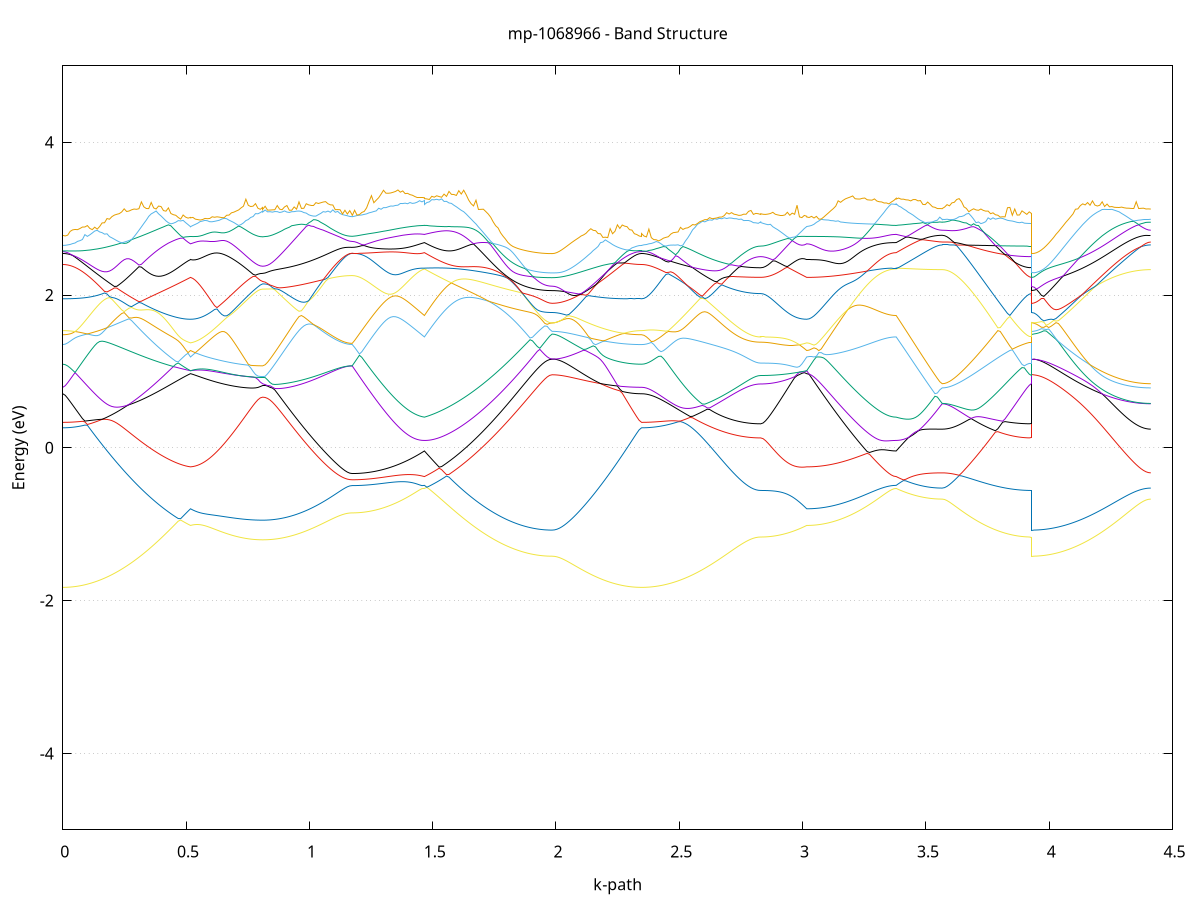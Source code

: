 set title 'mp-1068966 - Band Structure'
set xlabel 'k-path'
set ylabel 'Energy (eV)'
set grid y
set yrange [-5:5]
set terminal png size 800,600
set output 'mp-1068966_bands_gnuplot.png'
plot '-' using 1:2 with lines notitle, '-' using 1:2 with lines notitle, '-' using 1:2 with lines notitle, '-' using 1:2 with lines notitle, '-' using 1:2 with lines notitle, '-' using 1:2 with lines notitle, '-' using 1:2 with lines notitle, '-' using 1:2 with lines notitle, '-' using 1:2 with lines notitle, '-' using 1:2 with lines notitle, '-' using 1:2 with lines notitle, '-' using 1:2 with lines notitle, '-' using 1:2 with lines notitle, '-' using 1:2 with lines notitle, '-' using 1:2 with lines notitle, '-' using 1:2 with lines notitle, '-' using 1:2 with lines notitle, '-' using 1:2 with lines notitle, '-' using 1:2 with lines notitle, '-' using 1:2 with lines notitle, '-' using 1:2 with lines notitle, '-' using 1:2 with lines notitle, '-' using 1:2 with lines notitle, '-' using 1:2 with lines notitle, '-' using 1:2 with lines notitle, '-' using 1:2 with lines notitle, '-' using 1:2 with lines notitle, '-' using 1:2 with lines notitle, '-' using 1:2 with lines notitle, '-' using 1:2 with lines notitle, '-' using 1:2 with lines notitle, '-' using 1:2 with lines notitle, '-' using 1:2 with lines notitle, '-' using 1:2 with lines notitle, '-' using 1:2 with lines notitle, '-' using 1:2 with lines notitle
0.000000 -32.387642
0.009959 -32.387642
0.019918 -32.387642
0.029876 -32.387642
0.039835 -32.387642
0.049794 -32.387542
0.059753 -32.387542
0.069712 -32.387542
0.079670 -32.387542
0.089629 -32.387542
0.099588 -32.387442
0.109547 -32.387442
0.119506 -32.387442
0.129465 -32.387442
0.139423 -32.387342
0.149382 -32.387342
0.159341 -32.387342
0.169300 -32.387242
0.179259 -32.387242
0.189217 -32.387142
0.199176 -32.387142
0.209135 -32.387042
0.219094 -32.387042
0.229053 -32.386942
0.239011 -32.386942
0.248970 -32.386842
0.258929 -32.386842
0.268888 -32.386742
0.278847 -32.386742
0.288806 -32.386642
0.298764 -32.386642
0.308723 -32.386542
0.318682 -32.386542
0.328641 -32.386442
0.338600 -32.386342
0.348558 -32.386342
0.358517 -32.386342
0.368476 -32.386342
0.378435 -32.386442
0.388394 -32.386442
0.398352 -32.386542
0.408311 -32.386542
0.418270 -32.386642
0.428229 -32.386742
0.438188 -32.386742
0.448147 -32.386842
0.458105 -32.386842
0.468064 -32.386942
0.478023 -32.386942
0.487982 -32.387042
0.497941 -32.387042
0.507899 -32.387142
0.517858 -32.387142
0.517858 -32.387142
0.527621 -32.387142
0.537384 -32.387142
0.547146 -32.387042
0.556909 -32.387042
0.566672 -32.387042
0.576435 -32.387042
0.586197 -32.386942
0.595960 -32.386942
0.605723 -32.386942
0.615486 -32.386842
0.625248 -32.386842
0.635011 -32.386842
0.644774 -32.386842
0.654536 -32.386742
0.664299 -32.386742
0.674062 -32.386742
0.683825 -32.386642
0.693587 -32.386642
0.703350 -32.386642
0.713113 -32.386642
0.722876 -32.386542
0.732638 -32.386542
0.742401 -32.386542
0.752164 -32.386442
0.761927 -32.386442
0.771689 -32.386442
0.781452 -32.386342
0.791215 -32.386342
0.800977 -32.386342
0.810740 -32.386342
0.810740 -32.386342
0.820546 -32.386342
0.830351 -32.386242
0.840157 -32.386242
0.849963 -32.386242
0.859768 -32.386242
0.869574 -32.386242
0.879379 -32.386242
0.889185 -32.386142
0.898991 -32.386142
0.908796 -32.386142
0.918602 -32.386042
0.928407 -32.386042
0.938213 -32.386042
0.948019 -32.385942
0.957824 -32.385942
0.967630 -32.385842
0.977435 -32.385842
0.987241 -32.385742
0.997047 -32.385742
1.006852 -32.385642
1.016658 -32.385542
1.026464 -32.385542
1.036269 -32.385442
1.046075 -32.385342
1.055880 -32.385342
1.065686 -32.385242
1.075492 -32.385142
1.085297 -32.385142
1.095103 -32.385042
1.104908 -32.384942
1.114714 -32.384942
1.124520 -32.384842
1.134325 -32.384742
1.144131 -32.384742
1.153936 -32.384642
1.163742 -32.384642
1.173548 -32.384642
1.173548 -32.384642
1.183310 -32.384642
1.193073 -32.384642
1.202836 -32.384742
1.212599 -32.384742
1.222361 -32.384742
1.232124 -32.384842
1.241887 -32.384842
1.251649 -32.384842
1.261412 -32.384942
1.271175 -32.384942
1.280938 -32.384942
1.290700 -32.384942
1.300463 -32.385042
1.310226 -32.385042
1.319989 -32.385042
1.329751 -32.385142
1.339514 -32.385142
1.349277 -32.385142
1.359040 -32.385242
1.368802 -32.385242
1.378565 -32.385242
1.388328 -32.385242
1.398090 -32.385342
1.407853 -32.385342
1.417616 -32.385342
1.427379 -32.385342
1.437141 -32.385442
1.446904 -32.385442
1.456667 -32.385442
1.466430 -32.385442
1.466430 -32.385442
1.476388 -32.385442
1.486347 -32.385342
1.496306 -32.385342
1.506265 -32.385342
1.516224 -32.385242
1.526182 -32.385242
1.536141 -32.385142
1.546100 -32.385142
1.556059 -32.385042
1.566018 -32.384942
1.575976 -32.384942
1.585935 -32.384842
1.595894 -32.384842
1.605853 -32.384742
1.615812 -32.384742
1.625771 -32.384642
1.635729 -32.384642
1.645688 -32.384742
1.655647 -32.384742
1.665606 -32.384842
1.675565 -32.384842
1.685523 -32.384942
1.695482 -32.384942
1.705441 -32.385042
1.715400 -32.385042
1.725359 -32.385142
1.735317 -32.385142
1.745276 -32.385242
1.755235 -32.385242
1.765194 -32.385342
1.775153 -32.385342
1.785112 -32.385442
1.795070 -32.385442
1.805029 -32.385542
1.814988 -32.385542
1.824947 -32.385542
1.834906 -32.385642
1.844864 -32.385642
1.854823 -32.385742
1.864782 -32.385742
1.874741 -32.385742
1.884700 -32.385742
1.894658 -32.385842
1.904617 -32.385842
1.914576 -32.385842
1.924535 -32.385842
1.934494 -32.385842
1.944453 -32.385842
1.954411 -32.385842
1.964370 -32.385942
1.974329 -32.385942
1.984288 -32.385942
1.984288 -32.385942
1.994093 -32.385942
2.003899 -32.385942
2.013705 -32.386042
2.023510 -32.386042
2.033316 -32.386142
2.043121 -32.386242
2.052927 -32.386242
2.062733 -32.386342
2.072538 -32.386442
2.082344 -32.386442
2.092149 -32.386542
2.101955 -32.386642
2.111761 -32.386742
2.121566 -32.386742
2.131372 -32.386842
2.141177 -32.386942
2.150983 -32.386942
2.160789 -32.387042
2.170594 -32.387042
2.180400 -32.387142
2.190205 -32.387142
2.200011 -32.387242
2.209817 -32.387242
2.219622 -32.387342
2.229428 -32.387342
2.239234 -32.387442
2.249039 -32.387442
2.258845 -32.387442
2.268650 -32.387542
2.278456 -32.387542
2.288262 -32.387542
2.298067 -32.387542
2.307873 -32.387542
2.317678 -32.387642
2.327484 -32.387642
2.337290 -32.387642
2.347095 -32.387642
2.347095 -32.387642
2.356954 -32.387642
2.366813 -32.387642
2.376672 -32.387642
2.386530 -32.387642
2.396389 -32.387642
2.406248 -32.387642
2.416107 -32.387642
2.425966 -32.387642
2.435825 -32.387642
2.445683 -32.387642
2.455542 -32.387642
2.465401 -32.387642
2.475260 -32.387642
2.485119 -32.387642
2.494977 -32.387642
2.504836 -32.387642
2.514695 -32.387642
2.524554 -32.387642
2.534413 -32.387642
2.544272 -32.387642
2.554130 -32.387642
2.563989 -32.387642
2.573848 -32.387642
2.583707 -32.387642
2.593566 -32.387542
2.603424 -32.387542
2.613283 -32.387542
2.623142 -32.387542
2.633001 -32.387542
2.642860 -32.387542
2.652719 -32.387542
2.662577 -32.387542
2.672436 -32.387542
2.682295 -32.387542
2.692154 -32.387542
2.702013 -32.387542
2.711871 -32.387542
2.721730 -32.387542
2.731589 -32.387542
2.741448 -32.387542
2.751307 -32.387542
2.761166 -32.387542
2.771024 -32.387542
2.780883 -32.387542
2.790742 -32.387542
2.800601 -32.387542
2.810460 -32.387542
2.820318 -32.387542
2.830177 -32.387542
2.830177 -32.387542
2.839997 -32.387542
2.849816 -32.387542
2.859636 -32.387542
2.869455 -32.387542
2.879275 -32.387542
2.889095 -32.387542
2.898914 -32.387542
2.908734 -32.387442
2.918553 -32.387442
2.928373 -32.387442
2.938192 -32.387442
2.948012 -32.387342
2.957831 -32.387342
2.967651 -32.387342
2.977470 -32.387342
2.987290 -32.387242
2.997109 -32.387242
3.006929 -32.387142
3.016749 -32.387142
3.016749 -32.387142
3.026554 -32.387142
3.036360 -32.387142
3.046165 -32.387142
3.055971 -32.387142
3.065777 -32.387142
3.075582 -32.387042
3.085388 -32.387042
3.095193 -32.387042
3.104999 -32.387042
3.114805 -32.386942
3.124610 -32.386942
3.134416 -32.386942
3.144221 -32.386842
3.154027 -32.386842
3.163833 -32.386742
3.173638 -32.386742
3.183444 -32.386642
3.193249 -32.386642
3.203055 -32.386542
3.212861 -32.386542
3.222666 -32.386442
3.232472 -32.386342
3.242277 -32.386342
3.252083 -32.386242
3.261889 -32.386142
3.271694 -32.386142
3.281500 -32.386042
3.291305 -32.385942
3.301111 -32.385942
3.310917 -32.385842
3.320722 -32.385742
3.330528 -32.385642
3.340333 -32.385642
3.350139 -32.385542
3.359945 -32.385542
3.369750 -32.385442
3.379556 -32.385442
3.379556 -32.385442
3.389375 -32.385542
3.399195 -32.385542
3.409015 -32.385642
3.418834 -32.385642
3.428654 -32.385642
3.438473 -32.385742
3.448293 -32.385742
3.458112 -32.385742
3.467932 -32.385742
3.477751 -32.385842
3.487571 -32.385842
3.497390 -32.385842
3.507210 -32.385842
3.517029 -32.385842
3.526849 -32.385842
3.536669 -32.385842
3.546488 -32.385942
3.556308 -32.385942
3.566127 -32.385942
3.566127 -32.385942
3.575933 -32.385942
3.585738 -32.385942
3.595544 -32.385942
3.605350 -32.386042
3.615155 -32.386142
3.624961 -32.386142
3.634766 -32.386242
3.644572 -32.386342
3.654378 -32.386342
3.664183 -32.386442
3.673989 -32.386542
3.683794 -32.386642
3.693600 -32.386642
3.703406 -32.386742
3.713211 -32.386842
3.723017 -32.386842
3.732822 -32.386942
3.742628 -32.386942
3.752434 -32.387042
3.762239 -32.387042
3.772045 -32.387142
3.781850 -32.387242
3.791656 -32.387242
3.801462 -32.387242
3.811267 -32.387342
3.821073 -32.387342
3.830878 -32.387442
3.840684 -32.387442
3.850490 -32.387442
3.860295 -32.387442
3.870101 -32.387542
3.879906 -32.387542
3.889712 -32.387542
3.899518 -32.387542
3.909323 -32.387542
3.919129 -32.387542
3.928935 -32.387542
3.928935 -32.385942
3.938793 -32.385942
3.948652 -32.385942
3.958511 -32.385942
3.968370 -32.385942
3.978229 -32.385942
3.988087 -32.385942
3.997946 -32.385942
4.007805 -32.385942
4.017664 -32.385942
4.027523 -32.385942
4.037382 -32.385942
4.047240 -32.385942
4.057099 -32.385942
4.066958 -32.385942
4.076817 -32.385942
4.086676 -32.385942
4.096534 -32.385942
4.106393 -32.385942
4.116252 -32.385942
4.126111 -32.385942
4.135970 -32.385942
4.145829 -32.385942
4.155687 -32.385942
4.165546 -32.385942
4.175405 -32.385942
4.185264 -32.385942
4.195123 -32.385942
4.204981 -32.385942
4.214840 -32.385942
4.224699 -32.385942
4.234558 -32.385942
4.244417 -32.385942
4.254276 -32.385942
4.264134 -32.385942
4.273993 -32.385942
4.283852 -32.385942
4.293711 -32.385942
4.303570 -32.385942
4.313428 -32.385942
4.323287 -32.385942
4.333146 -32.385942
4.343005 -32.385942
4.352864 -32.385942
4.362723 -32.385942
4.372581 -32.385942
4.382440 -32.385942
4.392299 -32.385942
4.402158 -32.385942
4.412017 -32.385942
e
0.000000 -32.384942
0.009959 -32.384942
0.019918 -32.384942
0.029876 -32.384942
0.039835 -32.385042
0.049794 -32.385042
0.059753 -32.385042
0.069712 -32.385042
0.079670 -32.385042
0.089629 -32.385042
0.099588 -32.385142
0.109547 -32.385142
0.119506 -32.385142
0.129465 -32.385142
0.139423 -32.385242
0.149382 -32.385242
0.159341 -32.385242
0.169300 -32.385342
0.179259 -32.385342
0.189217 -32.385442
0.199176 -32.385442
0.209135 -32.385542
0.219094 -32.385542
0.229053 -32.385542
0.239011 -32.385642
0.248970 -32.385742
0.258929 -32.385742
0.268888 -32.385842
0.278847 -32.385842
0.288806 -32.385942
0.298764 -32.385942
0.308723 -32.386042
0.318682 -32.386042
0.328641 -32.386142
0.338600 -32.386142
0.348558 -32.386242
0.358517 -32.386242
0.368476 -32.386242
0.378435 -32.386142
0.388394 -32.386042
0.398352 -32.386042
0.408311 -32.385942
0.418270 -32.385942
0.428229 -32.385842
0.438188 -32.385842
0.448147 -32.385742
0.458105 -32.385742
0.468064 -32.385642
0.478023 -32.385642
0.487982 -32.385542
0.497941 -32.385542
0.507899 -32.385442
0.517858 -32.385442
0.517858 -32.385442
0.527621 -32.385442
0.537384 -32.385442
0.547146 -32.385442
0.556909 -32.385542
0.566672 -32.385542
0.576435 -32.385542
0.586197 -32.385542
0.595960 -32.385642
0.605723 -32.385642
0.615486 -32.385642
0.625248 -32.385742
0.635011 -32.385742
0.644774 -32.385742
0.654536 -32.385742
0.664299 -32.385842
0.674062 -32.385842
0.683825 -32.385842
0.693587 -32.385942
0.703350 -32.385942
0.713113 -32.385942
0.722876 -32.386042
0.732638 -32.386042
0.742401 -32.386042
0.752164 -32.386142
0.761927 -32.386142
0.771689 -32.386142
0.781452 -32.386142
0.791215 -32.386242
0.800977 -32.386242
0.810740 -32.386242
0.810740 -32.386242
0.820546 -32.386242
0.830351 -32.386242
0.840157 -32.386242
0.849963 -32.386242
0.859768 -32.386242
0.869574 -32.386242
0.879379 -32.386142
0.889185 -32.386142
0.898991 -32.386142
0.908796 -32.386142
0.918602 -32.386042
0.928407 -32.386042
0.938213 -32.385942
0.948019 -32.385942
0.957824 -32.385942
0.967630 -32.385842
0.977435 -32.385842
0.987241 -32.385742
0.997047 -32.385642
1.006852 -32.385642
1.016658 -32.385542
1.026464 -32.385542
1.036269 -32.385442
1.046075 -32.385342
1.055880 -32.385342
1.065686 -32.385242
1.075492 -32.385142
1.085297 -32.385142
1.095103 -32.385042
1.104908 -32.384942
1.114714 -32.384842
1.124520 -32.384842
1.134325 -32.384742
1.144131 -32.384742
1.153936 -32.384642
1.163742 -32.384642
1.173548 -32.384642
1.173548 -32.384642
1.183310 -32.384542
1.193073 -32.384542
1.202836 -32.384542
1.212599 -32.384442
1.222361 -32.384442
1.232124 -32.384442
1.241887 -32.384442
1.251649 -32.384342
1.261412 -32.384342
1.271175 -32.384342
1.280938 -32.384342
1.290700 -32.384442
1.300463 -32.384442
1.310226 -32.384442
1.319989 -32.384542
1.329751 -32.384542
1.339514 -32.384542
1.349277 -32.384542
1.359040 -32.384642
1.368802 -32.384642
1.378565 -32.384642
1.388328 -32.384742
1.398090 -32.384742
1.407853 -32.384742
1.417616 -32.384742
1.427379 -32.384842
1.437141 -32.384842
1.446904 -32.384842
1.456667 -32.384842
1.466430 -32.384942
1.466430 -32.384942
1.476388 -32.384842
1.486347 -32.384842
1.496306 -32.384742
1.506265 -32.384742
1.516224 -32.384642
1.526182 -32.384642
1.536141 -32.384542
1.546100 -32.384542
1.556059 -32.384442
1.566018 -32.384442
1.575976 -32.384342
1.585935 -32.384342
1.595894 -32.384442
1.605853 -32.384442
1.615812 -32.384542
1.625771 -32.384542
1.635729 -32.384542
1.645688 -32.384542
1.655647 -32.384442
1.665606 -32.384442
1.675565 -32.384342
1.685523 -32.384342
1.695482 -32.384442
1.705441 -32.384442
1.715400 -32.384542
1.725359 -32.384642
1.735317 -32.384642
1.745276 -32.384742
1.755235 -32.384742
1.765194 -32.384842
1.775153 -32.384842
1.785112 -32.384842
1.795070 -32.384942
1.805029 -32.384942
1.814988 -32.385042
1.824947 -32.385042
1.834906 -32.385142
1.844864 -32.385142
1.854823 -32.385142
1.864782 -32.385242
1.874741 -32.385242
1.884700 -32.385242
1.894658 -32.385242
1.904617 -32.385242
1.914576 -32.385342
1.924535 -32.385342
1.934494 -32.385342
1.944453 -32.385342
1.954411 -32.385342
1.964370 -32.385342
1.974329 -32.385342
1.984288 -32.385342
1.984288 -32.385342
1.994093 -32.385342
2.003899 -32.385342
2.013705 -32.385242
2.023510 -32.385242
2.033316 -32.385142
2.043121 -32.385042
2.052927 -32.385042
2.062733 -32.384942
2.072538 -32.384842
2.082344 -32.384742
2.092149 -32.384742
2.101955 -32.384642
2.111761 -32.384542
2.121566 -32.384542
2.131372 -32.384442
2.141177 -32.384342
2.150983 -32.384342
2.160789 -32.384442
2.170594 -32.384442
2.180400 -32.384542
2.190205 -32.384542
2.200011 -32.384642
2.209817 -32.384642
2.219622 -32.384642
2.229428 -32.384742
2.239234 -32.384742
2.249039 -32.384842
2.258845 -32.384842
2.268650 -32.384842
2.278456 -32.384842
2.288262 -32.384942
2.298067 -32.384942
2.307873 -32.384942
2.317678 -32.384942
2.327484 -32.384942
2.337290 -32.384942
2.347095 -32.384942
2.347095 -32.384942
2.356954 -32.384942
2.366813 -32.384942
2.376672 -32.384942
2.386530 -32.384942
2.396389 -32.384942
2.406248 -32.384942
2.416107 -32.384942
2.425966 -32.384942
2.435825 -32.384942
2.445683 -32.384942
2.455542 -32.384942
2.465401 -32.384942
2.475260 -32.384942
2.485119 -32.384942
2.494977 -32.384942
2.504836 -32.384942
2.514695 -32.384942
2.524554 -32.384942
2.534413 -32.384942
2.544272 -32.384942
2.554130 -32.384942
2.563989 -32.384942
2.573848 -32.384942
2.583707 -32.384942
2.593566 -32.384942
2.603424 -32.384942
2.613283 -32.384942
2.623142 -32.384942
2.633001 -32.384942
2.642860 -32.384942
2.652719 -32.384942
2.662577 -32.384942
2.672436 -32.384942
2.682295 -32.384942
2.692154 -32.384942
2.702013 -32.384942
2.711871 -32.384942
2.721730 -32.384942
2.731589 -32.384942
2.741448 -32.384942
2.751307 -32.384942
2.761166 -32.384942
2.771024 -32.384942
2.780883 -32.384942
2.790742 -32.384942
2.800601 -32.384942
2.810460 -32.384942
2.820318 -32.384942
2.830177 -32.384942
2.830177 -32.384942
2.839997 -32.384942
2.849816 -32.384942
2.859636 -32.384942
2.869455 -32.385042
2.879275 -32.385042
2.889095 -32.385042
2.898914 -32.385042
2.908734 -32.385042
2.918553 -32.385042
2.928373 -32.385142
2.938192 -32.385142
2.948012 -32.385142
2.957831 -32.385142
2.967651 -32.385242
2.977470 -32.385242
2.987290 -32.385242
2.997109 -32.385342
3.006929 -32.385342
3.016749 -32.385442
3.016749 -32.385442
3.026554 -32.385442
3.036360 -32.385442
3.046165 -32.385442
3.055971 -32.385342
3.065777 -32.385342
3.075582 -32.385342
3.085388 -32.385342
3.095193 -32.385342
3.104999 -32.385242
3.114805 -32.385242
3.124610 -32.385242
3.134416 -32.385142
3.144221 -32.385142
3.154027 -32.385042
3.163833 -32.385042
3.173638 -32.384942
3.183444 -32.384942
3.193249 -32.384842
3.203055 -32.384842
3.212861 -32.384742
3.222666 -32.384742
3.232472 -32.384642
3.242277 -32.384542
3.252083 -32.384542
3.261889 -32.384442
3.271694 -32.384342
3.281500 -32.384342
3.291305 -32.384442
3.301111 -32.384442
3.310917 -32.384542
3.320722 -32.384642
3.330528 -32.384642
3.340333 -32.384742
3.350139 -32.384842
3.359945 -32.384842
3.369750 -32.384842
3.379556 -32.384942
3.379556 -32.384942
3.389375 -32.384942
3.399195 -32.384942
3.409015 -32.385042
3.418834 -32.385042
3.428654 -32.385042
3.438473 -32.385142
3.448293 -32.385142
3.458112 -32.385142
3.467932 -32.385242
3.477751 -32.385242
3.487571 -32.385242
3.497390 -32.385242
3.507210 -32.385242
3.517029 -32.385242
3.526849 -32.385342
3.536669 -32.385342
3.546488 -32.385342
3.556308 -32.385342
3.566127 -32.385342
3.566127 -32.385342
3.575933 -32.385342
3.585738 -32.385242
3.595544 -32.385242
3.605350 -32.385142
3.615155 -32.385142
3.624961 -32.385042
3.634766 -32.384942
3.644572 -32.384942
3.654378 -32.384842
3.664183 -32.384742
3.673989 -32.384642
3.683794 -32.384642
3.693600 -32.384542
3.703406 -32.384442
3.713211 -32.384442
3.723017 -32.384342
3.732822 -32.384342
3.742628 -32.384442
3.752434 -32.384442
3.762239 -32.384542
3.772045 -32.384542
3.781850 -32.384642
3.791656 -32.384642
3.801462 -32.384742
3.811267 -32.384742
3.821073 -32.384742
3.830878 -32.384842
3.840684 -32.384842
3.850490 -32.384842
3.860295 -32.384942
3.870101 -32.384942
3.879906 -32.384942
3.889712 -32.384942
3.899518 -32.384942
3.909323 -32.384942
3.919129 -32.384942
3.928935 -32.384942
3.928935 -32.385342
3.938793 -32.385342
3.948652 -32.385342
3.958511 -32.385342
3.968370 -32.385342
3.978229 -32.385342
3.988087 -32.385342
3.997946 -32.385342
4.007805 -32.385342
4.017664 -32.385342
4.027523 -32.385342
4.037382 -32.385342
4.047240 -32.385342
4.057099 -32.385342
4.066958 -32.385342
4.076817 -32.385342
4.086676 -32.385342
4.096534 -32.385342
4.106393 -32.385342
4.116252 -32.385342
4.126111 -32.385342
4.135970 -32.385342
4.145829 -32.385342
4.155687 -32.385342
4.165546 -32.385342
4.175405 -32.385342
4.185264 -32.385342
4.195123 -32.385342
4.204981 -32.385342
4.214840 -32.385342
4.224699 -32.385342
4.234558 -32.385342
4.244417 -32.385342
4.254276 -32.385342
4.264134 -32.385342
4.273993 -32.385342
4.283852 -32.385342
4.293711 -32.385342
4.303570 -32.385342
4.313428 -32.385342
4.323287 -32.385342
4.333146 -32.385342
4.343005 -32.385342
4.352864 -32.385342
4.362723 -32.385342
4.372581 -32.385342
4.382440 -32.385342
4.392299 -32.385342
4.402158 -32.385342
4.412017 -32.385342
e
0.000000 -32.383642
0.009959 -32.383642
0.019918 -32.383642
0.029876 -32.383642
0.039835 -32.383642
0.049794 -32.383642
0.059753 -32.383642
0.069712 -32.383642
0.079670 -32.383542
0.089629 -32.383542
0.099588 -32.383542
0.109547 -32.383542
0.119506 -32.383442
0.129465 -32.383442
0.139423 -32.383442
0.149382 -32.383342
0.159341 -32.383342
0.169300 -32.383342
0.179259 -32.383242
0.189217 -32.383242
0.199176 -32.383142
0.209135 -32.383142
0.219094 -32.383142
0.229053 -32.383042
0.239011 -32.383042
0.248970 -32.382942
0.258929 -32.382942
0.268888 -32.382842
0.278847 -32.382742
0.288806 -32.382742
0.298764 -32.382642
0.308723 -32.382642
0.318682 -32.382542
0.328641 -32.382542
0.338600 -32.382442
0.348558 -32.382442
0.358517 -32.382442
0.368476 -32.382442
0.378435 -32.382542
0.388394 -32.382542
0.398352 -32.382642
0.408311 -32.382742
0.418270 -32.382742
0.428229 -32.382842
0.438188 -32.382842
0.448147 -32.382942
0.458105 -32.382942
0.468064 -32.383042
0.478023 -32.383042
0.487982 -32.383142
0.497941 -32.383142
0.507899 -32.383142
0.517858 -32.383242
0.517858 -32.383242
0.527621 -32.383242
0.537384 -32.383142
0.547146 -32.383142
0.556909 -32.383142
0.566672 -32.383142
0.576435 -32.383042
0.586197 -32.383042
0.595960 -32.383042
0.605723 -32.383042
0.615486 -32.382942
0.625248 -32.382942
0.635011 -32.382942
0.644774 -32.382942
0.654536 -32.382842
0.664299 -32.382842
0.674062 -32.382842
0.683825 -32.382742
0.693587 -32.382742
0.703350 -32.382742
0.713113 -32.382642
0.722876 -32.382642
0.732638 -32.382642
0.742401 -32.382642
0.752164 -32.382542
0.761927 -32.382542
0.771689 -32.382542
0.781452 -32.382442
0.791215 -32.382442
0.800977 -32.382442
0.810740 -32.382342
0.810740 -32.382342
0.820546 -32.382342
0.830351 -32.382342
0.840157 -32.382442
0.849963 -32.382442
0.859768 -32.382442
0.869574 -32.382442
0.879379 -32.382442
0.889185 -32.382442
0.898991 -32.382542
0.908796 -32.382542
0.918602 -32.382542
0.928407 -32.382642
0.938213 -32.382642
0.948019 -32.382742
0.957824 -32.382742
0.967630 -32.382842
0.977435 -32.382842
0.987241 -32.382942
0.997047 -32.382942
1.006852 -32.383042
1.016658 -32.383042
1.026464 -32.383142
1.036269 -32.383242
1.046075 -32.383242
1.055880 -32.383342
1.065686 -32.383442
1.075492 -32.383542
1.085297 -32.383542
1.095103 -32.383642
1.104908 -32.383742
1.114714 -32.383742
1.124520 -32.383842
1.134325 -32.383942
1.144131 -32.383942
1.153936 -32.384042
1.163742 -32.384042
1.173548 -32.384042
1.173548 -32.384042
1.183310 -32.384042
1.193073 -32.384142
1.202836 -32.384142
1.212599 -32.384142
1.222361 -32.384242
1.232124 -32.384242
1.241887 -32.384242
1.251649 -32.384342
1.261412 -32.384342
1.271175 -32.384342
1.280938 -32.384242
1.290700 -32.384242
1.300463 -32.384242
1.310226 -32.384142
1.319989 -32.384142
1.329751 -32.384142
1.339514 -32.384142
1.349277 -32.384042
1.359040 -32.384042
1.368802 -32.384042
1.378565 -32.383942
1.388328 -32.383942
1.398090 -32.383942
1.407853 -32.383942
1.417616 -32.383842
1.427379 -32.383842
1.437141 -32.383842
1.446904 -32.383842
1.456667 -32.383742
1.466430 -32.383742
1.466430 -32.383742
1.476388 -32.383842
1.486347 -32.383842
1.496306 -32.383842
1.506265 -32.383942
1.516224 -32.383942
1.526182 -32.384042
1.536141 -32.384042
1.546100 -32.384142
1.556059 -32.384142
1.566018 -32.384242
1.575976 -32.384342
1.585935 -32.384342
1.595894 -32.384242
1.605853 -32.384142
1.615812 -32.384142
1.625771 -32.384042
1.635729 -32.384042
1.645688 -32.384142
1.655647 -32.384242
1.665606 -32.384242
1.675565 -32.384342
1.685523 -32.384342
1.695482 -32.384242
1.705441 -32.384242
1.715400 -32.384142
1.725359 -32.384142
1.735317 -32.384042
1.745276 -32.383942
1.755235 -32.383942
1.765194 -32.383942
1.775153 -32.383842
1.785112 -32.383842
1.795070 -32.383742
1.805029 -32.383742
1.814988 -32.383642
1.824947 -32.383642
1.834906 -32.383642
1.844864 -32.383542
1.854823 -32.383542
1.864782 -32.383542
1.874741 -32.383442
1.884700 -32.383442
1.894658 -32.383442
1.904617 -32.383442
1.914576 -32.383342
1.924535 -32.383342
1.934494 -32.383342
1.944453 -32.383342
1.954411 -32.383342
1.964370 -32.383342
1.974329 -32.383342
1.984288 -32.383342
1.984288 -32.383342
1.994093 -32.383342
2.003899 -32.383342
2.013705 -32.383442
2.023510 -32.383442
2.033316 -32.383542
2.043121 -32.383642
2.052927 -32.383642
2.062733 -32.383742
2.072538 -32.383842
2.082344 -32.383842
2.092149 -32.383942
2.101955 -32.384042
2.111761 -32.384042
2.121566 -32.384142
2.131372 -32.384242
2.141177 -32.384242
2.150983 -32.384342
2.160789 -32.384242
2.170594 -32.384242
2.180400 -32.384142
2.190205 -32.384042
2.200011 -32.384042
2.209817 -32.383942
2.219622 -32.383942
2.229428 -32.383942
2.239234 -32.383842
2.249039 -32.383842
2.258845 -32.383842
2.268650 -32.383742
2.278456 -32.383742
2.288262 -32.383742
2.298067 -32.383742
2.307873 -32.383642
2.317678 -32.383642
2.327484 -32.383642
2.337290 -32.383642
2.347095 -32.383642
2.347095 -32.383642
2.356954 -32.383642
2.366813 -32.383642
2.376672 -32.383642
2.386530 -32.383642
2.396389 -32.383642
2.406248 -32.383642
2.416107 -32.383642
2.425966 -32.383642
2.435825 -32.383642
2.445683 -32.383642
2.455542 -32.383642
2.465401 -32.383642
2.475260 -32.383642
2.485119 -32.383642
2.494977 -32.383642
2.504836 -32.383642
2.514695 -32.383642
2.524554 -32.383642
2.534413 -32.383642
2.544272 -32.383642
2.554130 -32.383642
2.563989 -32.383642
2.573848 -32.383642
2.583707 -32.383642
2.593566 -32.383642
2.603424 -32.383642
2.613283 -32.383642
2.623142 -32.383642
2.633001 -32.383642
2.642860 -32.383642
2.652719 -32.383642
2.662577 -32.383642
2.672436 -32.383642
2.682295 -32.383642
2.692154 -32.383642
2.702013 -32.383642
2.711871 -32.383642
2.721730 -32.383642
2.731589 -32.383642
2.741448 -32.383642
2.751307 -32.383642
2.761166 -32.383642
2.771024 -32.383642
2.780883 -32.383642
2.790742 -32.383642
2.800601 -32.383642
2.810460 -32.383642
2.820318 -32.383642
2.830177 -32.383642
2.830177 -32.383642
2.839997 -32.383642
2.849816 -32.383642
2.859636 -32.383642
2.869455 -32.383642
2.879275 -32.383642
2.889095 -32.383642
2.898914 -32.383542
2.908734 -32.383542
2.918553 -32.383542
2.928373 -32.383542
2.938192 -32.383542
2.948012 -32.383442
2.957831 -32.383442
2.967651 -32.383442
2.977470 -32.383342
2.987290 -32.383342
2.997109 -32.383342
3.006929 -32.383242
3.016749 -32.383242
3.016749 -32.383242
3.026554 -32.383242
3.036360 -32.383242
3.046165 -32.383242
3.055971 -32.383242
3.065777 -32.383242
3.075582 -32.383342
3.085388 -32.383342
3.095193 -32.383342
3.104999 -32.383342
3.114805 -32.383442
3.124610 -32.383442
3.134416 -32.383442
3.144221 -32.383542
3.154027 -32.383542
3.163833 -32.383642
3.173638 -32.383642
3.183444 -32.383742
3.193249 -32.383742
3.203055 -32.383842
3.212861 -32.383842
3.222666 -32.383942
3.232472 -32.384042
3.242277 -32.384042
3.252083 -32.384142
3.261889 -32.384242
3.271694 -32.384242
3.281500 -32.384342
3.291305 -32.384242
3.301111 -32.384142
3.310917 -32.384142
3.320722 -32.384042
3.330528 -32.383942
3.340333 -32.383942
3.350139 -32.383842
3.359945 -32.383842
3.369750 -32.383742
3.379556 -32.383742
3.379556 -32.383742
3.389375 -32.383742
3.399195 -32.383642
3.409015 -32.383642
3.418834 -32.383642
3.428654 -32.383542
3.438473 -32.383542
3.448293 -32.383542
3.458112 -32.383442
3.467932 -32.383442
3.477751 -32.383442
3.487571 -32.383442
3.497390 -32.383342
3.507210 -32.383342
3.517029 -32.383342
3.526849 -32.383342
3.536669 -32.383342
3.546488 -32.383342
3.556308 -32.383342
3.566127 -32.383342
3.566127 -32.383342
3.575933 -32.383342
3.585738 -32.383342
3.595544 -32.383442
3.605350 -32.383442
3.615155 -32.383542
3.624961 -32.383642
3.634766 -32.383642
3.644572 -32.383742
3.654378 -32.383842
3.664183 -32.383842
3.673989 -32.383942
3.683794 -32.384042
3.693600 -32.384042
3.703406 -32.384142
3.713211 -32.384242
3.723017 -32.384242
3.732822 -32.384342
3.742628 -32.384242
3.752434 -32.384142
3.762239 -32.384142
3.772045 -32.384042
3.781850 -32.384042
3.791656 -32.383942
3.801462 -32.383942
3.811267 -32.383942
3.821073 -32.383842
3.830878 -32.383842
3.840684 -32.383742
3.850490 -32.383742
3.860295 -32.383742
3.870101 -32.383742
3.879906 -32.383742
3.889712 -32.383642
3.899518 -32.383642
3.909323 -32.383642
3.919129 -32.383642
3.928935 -32.383642
3.928935 -32.383342
3.938793 -32.383342
3.948652 -32.383342
3.958511 -32.383342
3.968370 -32.383342
3.978229 -32.383342
3.988087 -32.383342
3.997946 -32.383342
4.007805 -32.383342
4.017664 -32.383342
4.027523 -32.383342
4.037382 -32.383342
4.047240 -32.383342
4.057099 -32.383342
4.066958 -32.383342
4.076817 -32.383342
4.086676 -32.383342
4.096534 -32.383342
4.106393 -32.383342
4.116252 -32.383342
4.126111 -32.383342
4.135970 -32.383342
4.145829 -32.383342
4.155687 -32.383342
4.165546 -32.383342
4.175405 -32.383342
4.185264 -32.383342
4.195123 -32.383342
4.204981 -32.383342
4.214840 -32.383342
4.224699 -32.383342
4.234558 -32.383342
4.244417 -32.383342
4.254276 -32.383342
4.264134 -32.383342
4.273993 -32.383342
4.283852 -32.383342
4.293711 -32.383342
4.303570 -32.383342
4.313428 -32.383342
4.323287 -32.383342
4.333146 -32.383342
4.343005 -32.383342
4.352864 -32.383342
4.362723 -32.383342
4.372581 -32.383342
4.382440 -32.383342
4.392299 -32.383342
4.402158 -32.383342
4.412017 -32.383342
e
0.000000 -32.381142
0.009959 -32.381142
0.019918 -32.381142
0.029876 -32.381142
0.039835 -32.381142
0.049794 -32.381142
0.059753 -32.381142
0.069712 -32.381142
0.079670 -32.381142
0.089629 -32.381242
0.099588 -32.381242
0.109547 -32.381242
0.119506 -32.381242
0.129465 -32.381342
0.139423 -32.381342
0.149382 -32.381342
0.159341 -32.381442
0.169300 -32.381442
0.179259 -32.381442
0.189217 -32.381542
0.199176 -32.381542
0.209135 -32.381642
0.219094 -32.381642
0.229053 -32.381742
0.239011 -32.381742
0.248970 -32.381842
0.258929 -32.381842
0.268888 -32.381942
0.278847 -32.381942
0.288806 -32.382042
0.298764 -32.382042
0.308723 -32.382142
0.318682 -32.382142
0.328641 -32.382242
0.338600 -32.382342
0.348558 -32.382342
0.358517 -32.382342
0.368476 -32.382242
0.378435 -32.382242
0.388394 -32.382142
0.398352 -32.382142
0.408311 -32.382042
0.418270 -32.382042
0.428229 -32.381942
0.438188 -32.381942
0.448147 -32.381842
0.458105 -32.381842
0.468064 -32.381742
0.478023 -32.381742
0.487982 -32.381642
0.497941 -32.381642
0.507899 -32.381542
0.517858 -32.381542
0.517858 -32.381542
0.527621 -32.381542
0.537384 -32.381542
0.547146 -32.381642
0.556909 -32.381642
0.566672 -32.381642
0.576435 -32.381642
0.586197 -32.381742
0.595960 -32.381742
0.605723 -32.381742
0.615486 -32.381742
0.625248 -32.381842
0.635011 -32.381842
0.644774 -32.381842
0.654536 -32.381942
0.664299 -32.381942
0.674062 -32.381942
0.683825 -32.381942
0.693587 -32.382042
0.703350 -32.382042
0.713113 -32.382042
0.722876 -32.382142
0.732638 -32.382142
0.742401 -32.382142
0.752164 -32.382242
0.761927 -32.382242
0.771689 -32.382242
0.781452 -32.382242
0.791215 -32.382342
0.800977 -32.382342
0.810740 -32.382342
0.810740 -32.382342
0.820546 -32.382342
0.830351 -32.382342
0.840157 -32.382442
0.849963 -32.382442
0.859768 -32.382442
0.869574 -32.382442
0.879379 -32.382442
0.889185 -32.382442
0.898991 -32.382542
0.908796 -32.382542
0.918602 -32.382542
0.928407 -32.382642
0.938213 -32.382642
0.948019 -32.382742
0.957824 -32.382742
0.967630 -32.382842
0.977435 -32.382842
0.987241 -32.382942
0.997047 -32.382942
1.006852 -32.383042
1.016658 -32.383042
1.026464 -32.383142
1.036269 -32.383242
1.046075 -32.383242
1.055880 -32.383342
1.065686 -32.383442
1.075492 -32.383442
1.085297 -32.383542
1.095103 -32.383642
1.104908 -32.383742
1.114714 -32.383742
1.124520 -32.383842
1.134325 -32.383942
1.144131 -32.383942
1.153936 -32.384042
1.163742 -32.384042
1.173548 -32.384042
1.173548 -32.384042
1.183310 -32.384042
1.193073 -32.383942
1.202836 -32.383942
1.212599 -32.383942
1.222361 -32.383942
1.232124 -32.383842
1.241887 -32.383842
1.251649 -32.383842
1.261412 -32.383742
1.271175 -32.383742
1.280938 -32.383742
1.290700 -32.383642
1.300463 -32.383642
1.310226 -32.383642
1.319989 -32.383542
1.329751 -32.383542
1.339514 -32.383542
1.349277 -32.383542
1.359040 -32.383442
1.368802 -32.383442
1.378565 -32.383442
1.388328 -32.383342
1.398090 -32.383342
1.407853 -32.383342
1.417616 -32.383342
1.427379 -32.383242
1.437141 -32.383242
1.446904 -32.383242
1.456667 -32.383242
1.466430 -32.383142
1.466430 -32.383142
1.476388 -32.383242
1.486347 -32.383242
1.496306 -32.383342
1.506265 -32.383342
1.516224 -32.383442
1.526182 -32.383442
1.536141 -32.383542
1.546100 -32.383542
1.556059 -32.383642
1.566018 -32.383642
1.575976 -32.383742
1.585935 -32.383842
1.595894 -32.383842
1.605853 -32.383942
1.615812 -32.383942
1.625771 -32.384042
1.635729 -32.384042
1.645688 -32.383942
1.655647 -32.383942
1.665606 -32.383842
1.675565 -32.383742
1.685523 -32.383742
1.695482 -32.383642
1.705441 -32.383642
1.715400 -32.383542
1.725359 -32.383542
1.735317 -32.383442
1.745276 -32.383442
1.755235 -32.383342
1.765194 -32.383342
1.775153 -32.383242
1.785112 -32.383242
1.795070 -32.383142
1.805029 -32.383142
1.814988 -32.383142
1.824947 -32.383042
1.834906 -32.383042
1.844864 -32.383042
1.854823 -32.382942
1.864782 -32.382942
1.874741 -32.382942
1.884700 -32.382842
1.894658 -32.382842
1.904617 -32.382842
1.914576 -32.382842
1.924535 -32.382842
1.934494 -32.382742
1.944453 -32.382742
1.954411 -32.382742
1.964370 -32.382742
1.974329 -32.382742
1.984288 -32.382742
1.984288 -32.382742
1.994093 -32.382742
2.003899 -32.382742
2.013705 -32.382642
2.023510 -32.382642
2.033316 -32.382542
2.043121 -32.382442
2.052927 -32.382442
2.062733 -32.382342
2.072538 -32.382242
2.082344 -32.382242
2.092149 -32.382142
2.101955 -32.382042
2.111761 -32.382042
2.121566 -32.381942
2.131372 -32.381842
2.141177 -32.381842
2.150983 -32.381742
2.160789 -32.381642
2.170594 -32.381642
2.180400 -32.381542
2.190205 -32.381542
2.200011 -32.381442
2.209817 -32.381442
2.219622 -32.381342
2.229428 -32.381342
2.239234 -32.381342
2.249039 -32.381242
2.258845 -32.381242
2.268650 -32.381242
2.278456 -32.381142
2.288262 -32.381142
2.298067 -32.381142
2.307873 -32.381142
2.317678 -32.381142
2.327484 -32.381142
2.337290 -32.381142
2.347095 -32.381142
2.347095 -32.381142
2.356954 -32.381142
2.366813 -32.381142
2.376672 -32.381142
2.386530 -32.381142
2.396389 -32.381142
2.406248 -32.381142
2.416107 -32.381142
2.425966 -32.381142
2.435825 -32.381142
2.445683 -32.381142
2.455542 -32.381142
2.465401 -32.381142
2.475260 -32.381142
2.485119 -32.381142
2.494977 -32.381142
2.504836 -32.381142
2.514695 -32.381142
2.524554 -32.381142
2.534413 -32.381142
2.544272 -32.381142
2.554130 -32.381142
2.563989 -32.381142
2.573848 -32.381142
2.583707 -32.381142
2.593566 -32.381142
2.603424 -32.381142
2.613283 -32.381142
2.623142 -32.381142
2.633001 -32.381142
2.642860 -32.381142
2.652719 -32.381142
2.662577 -32.381142
2.672436 -32.381142
2.682295 -32.381142
2.692154 -32.381142
2.702013 -32.381142
2.711871 -32.381142
2.721730 -32.381142
2.731589 -32.381142
2.741448 -32.381142
2.751307 -32.381142
2.761166 -32.381142
2.771024 -32.381142
2.780883 -32.381142
2.790742 -32.381142
2.800601 -32.381142
2.810460 -32.381142
2.820318 -32.381142
2.830177 -32.381142
2.830177 -32.381142
2.839997 -32.381142
2.849816 -32.381142
2.859636 -32.381142
2.869455 -32.381142
2.879275 -32.381142
2.889095 -32.381142
2.898914 -32.381142
2.908734 -32.381142
2.918553 -32.381242
2.928373 -32.381242
2.938192 -32.381242
2.948012 -32.381242
2.957831 -32.381342
2.967651 -32.381342
2.977470 -32.381342
2.987290 -32.381442
2.997109 -32.381442
3.006929 -32.381442
3.016749 -32.381542
3.016749 -32.381542
3.026554 -32.381542
3.036360 -32.381542
3.046165 -32.381542
3.055971 -32.381542
3.065777 -32.381542
3.075582 -32.381542
3.085388 -32.381642
3.095193 -32.381642
3.104999 -32.381642
3.114805 -32.381742
3.124610 -32.381742
3.134416 -32.381742
3.144221 -32.381842
3.154027 -32.381842
3.163833 -32.381942
3.173638 -32.381942
3.183444 -32.382042
3.193249 -32.382042
3.203055 -32.382142
3.212861 -32.382142
3.222666 -32.382242
3.232472 -32.382242
3.242277 -32.382342
3.252083 -32.382442
3.261889 -32.382442
3.271694 -32.382542
3.281500 -32.382642
3.291305 -32.382742
3.301111 -32.382742
3.310917 -32.382842
3.320722 -32.382942
3.330528 -32.382942
3.340333 -32.383042
3.350139 -32.383142
3.359945 -32.383142
3.369750 -32.383142
3.379556 -32.383142
3.379556 -32.383142
3.389375 -32.383142
3.399195 -32.383142
3.409015 -32.383042
3.418834 -32.383042
3.428654 -32.383042
3.438473 -32.382942
3.448293 -32.382942
3.458112 -32.382942
3.467932 -32.382842
3.477751 -32.382842
3.487571 -32.382842
3.497390 -32.382842
3.507210 -32.382842
3.517029 -32.382742
3.526849 -32.382742
3.536669 -32.382742
3.546488 -32.382742
3.556308 -32.382742
3.566127 -32.382742
3.566127 -32.382742
3.575933 -32.382742
3.585738 -32.382742
3.595544 -32.382642
3.605350 -32.382642
3.615155 -32.382542
3.624961 -32.382442
3.634766 -32.382442
3.644572 -32.382342
3.654378 -32.382242
3.664183 -32.382242
3.673989 -32.382142
3.683794 -32.382042
3.693600 -32.382042
3.703406 -32.381942
3.713211 -32.381842
3.723017 -32.381842
3.732822 -32.381742
3.742628 -32.381642
3.752434 -32.381642
3.762239 -32.381542
3.772045 -32.381542
3.781850 -32.381442
3.791656 -32.381442
3.801462 -32.381342
3.811267 -32.381342
3.821073 -32.381342
3.830878 -32.381242
3.840684 -32.381242
3.850490 -32.381242
3.860295 -32.381242
3.870101 -32.381142
3.879906 -32.381142
3.889712 -32.381142
3.899518 -32.381142
3.909323 -32.381142
3.919129 -32.381142
3.928935 -32.381142
3.928935 -32.382742
3.938793 -32.382742
3.948652 -32.382742
3.958511 -32.382742
3.968370 -32.382742
3.978229 -32.382742
3.988087 -32.382742
3.997946 -32.382742
4.007805 -32.382742
4.017664 -32.382742
4.027523 -32.382742
4.037382 -32.382742
4.047240 -32.382742
4.057099 -32.382742
4.066958 -32.382742
4.076817 -32.382742
4.086676 -32.382742
4.096534 -32.382742
4.106393 -32.382742
4.116252 -32.382742
4.126111 -32.382742
4.135970 -32.382742
4.145829 -32.382742
4.155687 -32.382742
4.165546 -32.382742
4.175405 -32.382742
4.185264 -32.382742
4.195123 -32.382742
4.204981 -32.382742
4.214840 -32.382742
4.224699 -32.382742
4.234558 -32.382742
4.244417 -32.382742
4.254276 -32.382742
4.264134 -32.382742
4.273993 -32.382742
4.283852 -32.382742
4.293711 -32.382742
4.303570 -32.382742
4.313428 -32.382742
4.323287 -32.382742
4.333146 -32.382742
4.343005 -32.382742
4.352864 -32.382742
4.362723 -32.382742
4.372581 -32.382742
4.382440 -32.382742
4.392299 -32.382742
4.402158 -32.382742
4.412017 -32.382742
e
0.000000 -32.283942
0.009959 -32.283942
0.019918 -32.283942
0.029876 -32.283942
0.039835 -32.283942
0.049794 -32.283942
0.059753 -32.283942
0.069712 -32.283942
0.079670 -32.283942
0.089629 -32.283942
0.099588 -32.283942
0.109547 -32.283942
0.119506 -32.283942
0.129465 -32.283942
0.139423 -32.283942
0.149382 -32.283942
0.159341 -32.283942
0.169300 -32.283942
0.179259 -32.283942
0.189217 -32.283942
0.199176 -32.283942
0.209135 -32.283942
0.219094 -32.283942
0.229053 -32.283942
0.239011 -32.283942
0.248970 -32.283942
0.258929 -32.283942
0.268888 -32.283942
0.278847 -32.283942
0.288806 -32.283942
0.298764 -32.283942
0.308723 -32.283942
0.318682 -32.283942
0.328641 -32.283942
0.338600 -32.283942
0.348558 -32.283942
0.358517 -32.283942
0.368476 -32.283942
0.378435 -32.283942
0.388394 -32.283942
0.398352 -32.283942
0.408311 -32.283942
0.418270 -32.283942
0.428229 -32.283942
0.438188 -32.283942
0.448147 -32.283942
0.458105 -32.283942
0.468064 -32.283942
0.478023 -32.283942
0.487982 -32.283942
0.497941 -32.283942
0.507899 -32.283942
0.517858 -32.283942
0.517858 -32.283942
0.527621 -32.283942
0.537384 -32.283942
0.547146 -32.283942
0.556909 -32.283942
0.566672 -32.283942
0.576435 -32.283942
0.586197 -32.283942
0.595960 -32.283942
0.605723 -32.283942
0.615486 -32.283942
0.625248 -32.283942
0.635011 -32.283942
0.644774 -32.283942
0.654536 -32.283942
0.664299 -32.283942
0.674062 -32.283942
0.683825 -32.283942
0.693587 -32.283942
0.703350 -32.283942
0.713113 -32.283942
0.722876 -32.283942
0.732638 -32.283942
0.742401 -32.283942
0.752164 -32.283942
0.761927 -32.283942
0.771689 -32.283942
0.781452 -32.283942
0.791215 -32.283942
0.800977 -32.283942
0.810740 -32.283942
0.810740 -32.283942
0.820546 -32.283942
0.830351 -32.283942
0.840157 -32.283942
0.849963 -32.283942
0.859768 -32.283942
0.869574 -32.283942
0.879379 -32.283942
0.889185 -32.283942
0.898991 -32.283942
0.908796 -32.283942
0.918602 -32.283942
0.928407 -32.283942
0.938213 -32.283942
0.948019 -32.283942
0.957824 -32.283942
0.967630 -32.283942
0.977435 -32.283942
0.987241 -32.283942
0.997047 -32.283942
1.006852 -32.283942
1.016658 -32.283942
1.026464 -32.283942
1.036269 -32.283942
1.046075 -32.283942
1.055880 -32.283942
1.065686 -32.283942
1.075492 -32.283942
1.085297 -32.283942
1.095103 -32.283942
1.104908 -32.283942
1.114714 -32.283942
1.124520 -32.283942
1.134325 -32.283942
1.144131 -32.283942
1.153936 -32.283942
1.163742 -32.283942
1.173548 -32.283942
1.173548 -32.283942
1.183310 -32.283942
1.193073 -32.283942
1.202836 -32.283942
1.212599 -32.283942
1.222361 -32.283942
1.232124 -32.283942
1.241887 -32.283942
1.251649 -32.283942
1.261412 -32.283942
1.271175 -32.283942
1.280938 -32.283942
1.290700 -32.283942
1.300463 -32.283942
1.310226 -32.283942
1.319989 -32.283942
1.329751 -32.283942
1.339514 -32.283942
1.349277 -32.283942
1.359040 -32.283942
1.368802 -32.283942
1.378565 -32.283942
1.388328 -32.283942
1.398090 -32.283942
1.407853 -32.283942
1.417616 -32.283942
1.427379 -32.283942
1.437141 -32.283942
1.446904 -32.283942
1.456667 -32.283942
1.466430 -32.283942
1.466430 -32.283942
1.476388 -32.283942
1.486347 -32.283942
1.496306 -32.283942
1.506265 -32.283942
1.516224 -32.283942
1.526182 -32.283942
1.536141 -32.283942
1.546100 -32.283942
1.556059 -32.283942
1.566018 -32.283942
1.575976 -32.283942
1.585935 -32.283942
1.595894 -32.283942
1.605853 -32.283942
1.615812 -32.283942
1.625771 -32.283942
1.635729 -32.283942
1.645688 -32.283942
1.655647 -32.283942
1.665606 -32.283942
1.675565 -32.283942
1.685523 -32.283942
1.695482 -32.283942
1.705441 -32.283942
1.715400 -32.283942
1.725359 -32.283942
1.735317 -32.283942
1.745276 -32.283942
1.755235 -32.283942
1.765194 -32.283942
1.775153 -32.283942
1.785112 -32.283942
1.795070 -32.283942
1.805029 -32.283942
1.814988 -32.283942
1.824947 -32.283942
1.834906 -32.283942
1.844864 -32.283942
1.854823 -32.283942
1.864782 -32.283942
1.874741 -32.283942
1.884700 -32.283942
1.894658 -32.283942
1.904617 -32.283942
1.914576 -32.283942
1.924535 -32.283942
1.934494 -32.283942
1.944453 -32.283942
1.954411 -32.283942
1.964370 -32.283942
1.974329 -32.283942
1.984288 -32.283942
1.984288 -32.283942
1.994093 -32.283942
2.003899 -32.283942
2.013705 -32.283942
2.023510 -32.283942
2.033316 -32.283942
2.043121 -32.283942
2.052927 -32.283942
2.062733 -32.283942
2.072538 -32.283942
2.082344 -32.283942
2.092149 -32.283942
2.101955 -32.283942
2.111761 -32.283942
2.121566 -32.283942
2.131372 -32.283942
2.141177 -32.283942
2.150983 -32.283942
2.160789 -32.283942
2.170594 -32.283942
2.180400 -32.283942
2.190205 -32.283942
2.200011 -32.283942
2.209817 -32.283942
2.219622 -32.283942
2.229428 -32.283942
2.239234 -32.283942
2.249039 -32.283942
2.258845 -32.283942
2.268650 -32.283942
2.278456 -32.283942
2.288262 -32.283942
2.298067 -32.283942
2.307873 -32.283942
2.317678 -32.283942
2.327484 -32.283942
2.337290 -32.283942
2.347095 -32.283942
2.347095 -32.283942
2.356954 -32.283942
2.366813 -32.283942
2.376672 -32.283942
2.386530 -32.283942
2.396389 -32.283942
2.406248 -32.283942
2.416107 -32.283942
2.425966 -32.283942
2.435825 -32.283942
2.445683 -32.283942
2.455542 -32.283942
2.465401 -32.283942
2.475260 -32.283942
2.485119 -32.283942
2.494977 -32.283942
2.504836 -32.283942
2.514695 -32.283942
2.524554 -32.283942
2.534413 -32.283942
2.544272 -32.283942
2.554130 -32.283942
2.563989 -32.283942
2.573848 -32.283942
2.583707 -32.283942
2.593566 -32.283942
2.603424 -32.283942
2.613283 -32.283942
2.623142 -32.283942
2.633001 -32.283942
2.642860 -32.283942
2.652719 -32.283942
2.662577 -32.283942
2.672436 -32.283942
2.682295 -32.283942
2.692154 -32.283942
2.702013 -32.283942
2.711871 -32.283942
2.721730 -32.283942
2.731589 -32.283942
2.741448 -32.283942
2.751307 -32.283942
2.761166 -32.283942
2.771024 -32.283942
2.780883 -32.283942
2.790742 -32.283942
2.800601 -32.283942
2.810460 -32.283942
2.820318 -32.283942
2.830177 -32.283942
2.830177 -32.283942
2.839997 -32.283942
2.849816 -32.283942
2.859636 -32.283942
2.869455 -32.283942
2.879275 -32.283942
2.889095 -32.283942
2.898914 -32.283942
2.908734 -32.283942
2.918553 -32.283942
2.928373 -32.283942
2.938192 -32.283942
2.948012 -32.283942
2.957831 -32.283942
2.967651 -32.283942
2.977470 -32.283942
2.987290 -32.283942
2.997109 -32.283942
3.006929 -32.283942
3.016749 -32.283942
3.016749 -32.283942
3.026554 -32.283942
3.036360 -32.283942
3.046165 -32.283942
3.055971 -32.283942
3.065777 -32.283942
3.075582 -32.283942
3.085388 -32.283942
3.095193 -32.283942
3.104999 -32.283942
3.114805 -32.283942
3.124610 -32.283942
3.134416 -32.283942
3.144221 -32.283942
3.154027 -32.283942
3.163833 -32.283942
3.173638 -32.283942
3.183444 -32.283942
3.193249 -32.283942
3.203055 -32.283942
3.212861 -32.283942
3.222666 -32.283942
3.232472 -32.283942
3.242277 -32.283942
3.252083 -32.283942
3.261889 -32.283942
3.271694 -32.283942
3.281500 -32.283942
3.291305 -32.283942
3.301111 -32.283942
3.310917 -32.283942
3.320722 -32.283942
3.330528 -32.283942
3.340333 -32.283942
3.350139 -32.283942
3.359945 -32.283942
3.369750 -32.283942
3.379556 -32.283942
3.379556 -32.283942
3.389375 -32.283942
3.399195 -32.283942
3.409015 -32.283942
3.418834 -32.283942
3.428654 -32.283942
3.438473 -32.283942
3.448293 -32.283942
3.458112 -32.283942
3.467932 -32.283942
3.477751 -32.283942
3.487571 -32.283942
3.497390 -32.283942
3.507210 -32.283942
3.517029 -32.283942
3.526849 -32.283942
3.536669 -32.283942
3.546488 -32.283942
3.556308 -32.283942
3.566127 -32.283942
3.566127 -32.283942
3.575933 -32.283942
3.585738 -32.283942
3.595544 -32.283942
3.605350 -32.283942
3.615155 -32.283942
3.624961 -32.283942
3.634766 -32.283942
3.644572 -32.283942
3.654378 -32.283942
3.664183 -32.283942
3.673989 -32.283942
3.683794 -32.283942
3.693600 -32.283942
3.703406 -32.283942
3.713211 -32.283942
3.723017 -32.283942
3.732822 -32.283942
3.742628 -32.283942
3.752434 -32.283942
3.762239 -32.283942
3.772045 -32.283942
3.781850 -32.283942
3.791656 -32.283942
3.801462 -32.283942
3.811267 -32.283942
3.821073 -32.283942
3.830878 -32.283942
3.840684 -32.283942
3.850490 -32.283942
3.860295 -32.283942
3.870101 -32.283942
3.879906 -32.283942
3.889712 -32.283942
3.899518 -32.283942
3.909323 -32.283942
3.919129 -32.283942
3.928935 -32.283942
3.928935 -32.283942
3.938793 -32.283942
3.948652 -32.283942
3.958511 -32.283942
3.968370 -32.283942
3.978229 -32.283942
3.988087 -32.283942
3.997946 -32.283942
4.007805 -32.283942
4.017664 -32.283942
4.027523 -32.283942
4.037382 -32.283942
4.047240 -32.283942
4.057099 -32.283942
4.066958 -32.283942
4.076817 -32.283942
4.086676 -32.283942
4.096534 -32.283942
4.106393 -32.283942
4.116252 -32.283942
4.126111 -32.283942
4.135970 -32.283942
4.145829 -32.283942
4.155687 -32.283942
4.165546 -32.283942
4.175405 -32.283942
4.185264 -32.283942
4.195123 -32.283942
4.204981 -32.283942
4.214840 -32.283942
4.224699 -32.283942
4.234558 -32.283942
4.244417 -32.283942
4.254276 -32.283942
4.264134 -32.283942
4.273993 -32.283942
4.283852 -32.283942
4.293711 -32.283942
4.303570 -32.283942
4.313428 -32.283942
4.323287 -32.283942
4.333146 -32.283942
4.343005 -32.283942
4.352864 -32.283942
4.362723 -32.283942
4.372581 -32.283942
4.382440 -32.283942
4.392299 -32.283942
4.402158 -32.283942
4.412017 -32.283942
e
0.000000 -15.946942
0.009959 -15.946942
0.019918 -15.946942
0.029876 -15.946942
0.039835 -15.946942
0.049794 -15.946942
0.059753 -15.946842
0.069712 -15.946842
0.079670 -15.946742
0.089629 -15.946742
0.099588 -15.946742
0.109547 -15.946642
0.119506 -15.946542
0.129465 -15.946542
0.139423 -15.946442
0.149382 -15.946342
0.159341 -15.946342
0.169300 -15.946242
0.179259 -15.946142
0.189217 -15.946042
0.199176 -15.945942
0.209135 -15.945842
0.219094 -15.945742
0.229053 -15.945642
0.239011 -15.945542
0.248970 -15.945442
0.258929 -15.945342
0.268888 -15.945242
0.278847 -15.945142
0.288806 -15.944942
0.298764 -15.944842
0.308723 -15.944742
0.318682 -15.944642
0.328641 -15.944542
0.338600 -15.944442
0.348558 -15.944742
0.358517 -15.944942
0.368476 -15.945142
0.378435 -15.945342
0.388394 -15.945542
0.398352 -15.945742
0.408311 -15.945942
0.418270 -15.946142
0.428229 -15.946342
0.438188 -15.946542
0.448147 -15.946742
0.458105 -15.946942
0.468064 -15.947042
0.478023 -15.947242
0.487982 -15.947442
0.497941 -15.947642
0.507899 -15.947742
0.517858 -15.947942
0.517858 -15.947942
0.527621 -15.947842
0.537384 -15.947742
0.547146 -15.947642
0.556909 -15.947542
0.566672 -15.947442
0.576435 -15.947342
0.586197 -15.947242
0.595960 -15.947142
0.605723 -15.947042
0.615486 -15.946942
0.625248 -15.946842
0.635011 -15.946742
0.644774 -15.946642
0.654536 -15.946542
0.664299 -15.946442
0.674062 -15.946342
0.683825 -15.946242
0.693587 -15.946142
0.703350 -15.946042
0.713113 -15.945942
0.722876 -15.945842
0.732638 -15.945742
0.742401 -15.945742
0.752164 -15.945642
0.761927 -15.945542
0.771689 -15.945542
0.781452 -15.945542
0.791215 -15.945442
0.800977 -15.945442
0.810740 -15.945442
0.810740 -15.945442
0.820546 -15.945442
0.830351 -15.945342
0.840157 -15.945142
0.849963 -15.944942
0.859768 -15.944542
0.869574 -15.944242
0.879379 -15.943742
0.889185 -15.943242
0.898991 -15.942642
0.908796 -15.942042
0.918602 -15.941342
0.928407 -15.940542
0.938213 -15.939742
0.948019 -15.938842
0.957824 -15.937842
0.967630 -15.936842
0.977435 -15.935742
0.987241 -15.934642
0.997047 -15.933542
1.006852 -15.932242
1.016658 -15.931042
1.026464 -15.929742
1.036269 -15.928342
1.046075 -15.926942
1.055880 -15.925542
1.065686 -15.924142
1.075492 -15.922642
1.085297 -15.921142
1.095103 -15.919542
1.104908 -15.918042
1.114714 -15.916442
1.124520 -15.914942
1.134325 -15.914042
1.144131 -15.913842
1.153936 -15.913742
1.163742 -15.913642
1.173548 -15.913642
1.173548 -15.913642
1.183310 -15.913642
1.193073 -15.913642
1.202836 -15.913642
1.212599 -15.913642
1.222361 -15.913642
1.232124 -15.913642
1.241887 -15.913742
1.251649 -15.913742
1.261412 -15.913842
1.271175 -15.914042
1.280938 -15.914242
1.290700 -15.914442
1.300463 -15.914642
1.310226 -15.914842
1.319989 -15.915042
1.329751 -15.915242
1.339514 -15.915442
1.349277 -15.915642
1.359040 -15.915942
1.368802 -15.916142
1.378565 -15.916442
1.388328 -15.916642
1.398090 -15.916942
1.407853 -15.917242
1.417616 -15.917442
1.427379 -15.917742
1.437141 -15.918142
1.446904 -15.918442
1.456667 -15.918742
1.466430 -15.919142
1.466430 -15.919142
1.476388 -15.918542
1.486347 -15.917942
1.496306 -15.917342
1.506265 -15.916842
1.516224 -15.916442
1.526182 -15.916042
1.536141 -15.915642
1.546100 -15.915342
1.556059 -15.915042
1.566018 -15.914742
1.575976 -15.914442
1.585935 -15.914142
1.595894 -15.913842
1.605853 -15.913642
1.615812 -15.913342
1.625771 -15.913142
1.635729 -15.912942
1.645688 -15.912642
1.655647 -15.912442
1.665606 -15.912542
1.675565 -15.912842
1.685523 -15.913042
1.695482 -15.913342
1.705441 -15.913542
1.715400 -15.914042
1.725359 -15.914442
1.735317 -15.915042
1.745276 -15.915542
1.755235 -15.916142
1.765194 -15.916742
1.775153 -15.917342
1.785112 -15.918042
1.795070 -15.918642
1.805029 -15.919342
1.814988 -15.920042
1.824947 -15.920642
1.834906 -15.921242
1.844864 -15.921942
1.854823 -15.922442
1.864782 -15.923042
1.874741 -15.923542
1.884700 -15.924142
1.894658 -15.924642
1.904617 -15.925042
1.914576 -15.925442
1.924535 -15.925842
1.934494 -15.926142
1.944453 -15.926442
1.954411 -15.926542
1.964370 -15.926742
1.974329 -15.926842
1.984288 -15.926842
1.984288 -15.926842
1.994093 -15.926942
2.003899 -15.927142
2.013705 -15.927342
2.023510 -15.927542
2.033316 -15.927742
2.043121 -15.927942
2.052927 -15.928242
2.062733 -15.928442
2.072538 -15.928642
2.082344 -15.928842
2.092149 -15.929042
2.101955 -15.929242
2.111761 -15.929442
2.121566 -15.930142
2.131372 -15.931442
2.141177 -15.932742
2.150983 -15.933942
2.160789 -15.935142
2.170594 -15.936342
2.180400 -15.937442
2.190205 -15.938442
2.200011 -15.939442
2.209817 -15.940342
2.219622 -15.941242
2.229428 -15.942042
2.239234 -15.942842
2.249039 -15.943542
2.258845 -15.944142
2.268650 -15.944742
2.278456 -15.945242
2.288262 -15.945742
2.298067 -15.946142
2.307873 -15.946442
2.317678 -15.946642
2.327484 -15.946842
2.337290 -15.946942
2.347095 -15.946942
2.347095 -15.946942
2.356954 -15.946942
2.366813 -15.946942
2.376672 -15.947042
2.386530 -15.947042
2.396389 -15.947042
2.406248 -15.947042
2.416107 -15.947142
2.425966 -15.947142
2.435825 -15.947242
2.445683 -15.947242
2.455542 -15.947342
2.465401 -15.947442
2.475260 -15.947442
2.485119 -15.947542
2.494977 -15.947642
2.504836 -15.947642
2.514695 -15.947742
2.524554 -15.947842
2.534413 -15.947942
2.544272 -15.948042
2.554130 -15.948042
2.563989 -15.948142
2.573848 -15.948242
2.583707 -15.948342
2.593566 -15.948442
2.603424 -15.948442
2.613283 -15.948542
2.623142 -15.948642
2.633001 -15.948642
2.642860 -15.948742
2.652719 -15.948842
2.662577 -15.948842
2.672436 -15.948942
2.682295 -15.949042
2.692154 -15.949042
2.702013 -15.949142
2.711871 -15.949142
2.721730 -15.949242
2.731589 -15.949242
2.741448 -15.949242
2.751307 -15.949342
2.761166 -15.949342
2.771024 -15.949342
2.780883 -15.949342
2.790742 -15.949442
2.800601 -15.949442
2.810460 -15.949442
2.820318 -15.949442
2.830177 -15.949442
2.830177 -15.949442
2.839997 -15.949442
2.849816 -15.949442
2.859636 -15.949442
2.869455 -15.949342
2.879275 -15.949342
2.889095 -15.949242
2.898914 -15.949242
2.908734 -15.949142
2.918553 -15.949042
2.928373 -15.949042
2.938192 -15.948942
2.948012 -15.948842
2.957831 -15.948742
2.967651 -15.948642
2.977470 -15.948442
2.987290 -15.948342
2.997109 -15.948242
3.006929 -15.948042
3.016749 -15.947942
3.016749 -15.947942
3.026554 -15.947842
3.036360 -15.947742
3.046165 -15.947642
3.055971 -15.947342
3.065777 -15.947042
3.075582 -15.946642
3.085388 -15.946242
3.095193 -15.945742
3.104999 -15.945142
3.114805 -15.944442
3.124610 -15.943742
3.134416 -15.942942
3.144221 -15.942142
3.154027 -15.941242
3.163833 -15.940242
3.173638 -15.939242
3.183444 -15.938142
3.193249 -15.937042
3.203055 -15.935842
3.212861 -15.934642
3.222666 -15.933342
3.232472 -15.932042
3.242277 -15.930642
3.252083 -15.929242
3.261889 -15.927842
3.271694 -15.926342
3.281500 -15.924842
3.291305 -15.923342
3.301111 -15.921742
3.310917 -15.920142
3.320722 -15.919842
3.330528 -15.919642
3.340333 -15.919542
3.350139 -15.919342
3.359945 -15.919242
3.369750 -15.919142
3.379556 -15.919142
3.379556 -15.919142
3.389375 -15.919742
3.399195 -15.920342
3.409015 -15.921042
3.418834 -15.921642
3.428654 -15.922342
3.438473 -15.922942
3.448293 -15.923442
3.458112 -15.924042
3.467932 -15.924542
3.477751 -15.924942
3.487571 -15.925442
3.497390 -15.925742
3.507210 -15.926142
3.517029 -15.926342
3.526849 -15.926642
3.536669 -15.926842
3.546488 -15.926942
3.556308 -15.927042
3.566127 -15.927042
3.566127 -15.927042
3.575933 -15.927042
3.585738 -15.927142
3.595544 -15.927242
3.605350 -15.927342
3.615155 -15.927442
3.624961 -15.927642
3.634766 -15.927742
3.644572 -15.927942
3.654378 -15.928042
3.664183 -15.928242
3.673989 -15.928342
3.683794 -15.929142
3.693600 -15.930542
3.703406 -15.931942
3.713211 -15.933342
3.723017 -15.934742
3.732822 -15.935942
3.742628 -15.937242
3.752434 -15.938442
3.762239 -15.939542
3.772045 -15.940642
3.781850 -15.941642
3.791656 -15.942642
3.801462 -15.943542
3.811267 -15.944442
3.821073 -15.945242
3.830878 -15.945942
3.840684 -15.946542
3.850490 -15.947142
3.860295 -15.947742
3.870101 -15.948142
3.879906 -15.948542
3.889712 -15.948842
3.899518 -15.949142
3.909323 -15.949342
3.919129 -15.949442
3.928935 -15.949442
3.928935 -15.926842
3.938793 -15.926842
3.948652 -15.926842
3.958511 -15.926842
3.968370 -15.926842
3.978229 -15.926842
3.988087 -15.926742
3.997946 -15.926742
4.007805 -15.926742
4.017664 -15.926742
4.027523 -15.926642
4.037382 -15.926642
4.047240 -15.926642
4.057099 -15.926542
4.066958 -15.926542
4.076817 -15.926542
4.086676 -15.926642
4.096534 -15.926642
4.106393 -15.926642
4.116252 -15.926642
4.126111 -15.926642
4.135970 -15.926642
4.145829 -15.926642
4.155687 -15.926742
4.165546 -15.926742
4.175405 -15.926742
4.185264 -15.926742
4.195123 -15.926742
4.204981 -15.926842
4.214840 -15.926842
4.224699 -15.926842
4.234558 -15.926842
4.244417 -15.926842
4.254276 -15.926842
4.264134 -15.926942
4.273993 -15.926942
4.283852 -15.926942
4.293711 -15.926942
4.303570 -15.926942
4.313428 -15.926942
4.323287 -15.926942
4.333146 -15.926942
4.343005 -15.927042
4.352864 -15.927042
4.362723 -15.927042
4.372581 -15.927042
4.382440 -15.927042
4.392299 -15.927042
4.402158 -15.927042
4.412017 -15.927042
e
0.000000 -15.939742
0.009959 -15.939742
0.019918 -15.939842
0.029876 -15.939842
0.039835 -15.939842
0.049794 -15.939942
0.059753 -15.939942
0.069712 -15.940042
0.079670 -15.940142
0.089629 -15.940242
0.099588 -15.940342
0.109547 -15.940442
0.119506 -15.940542
0.129465 -15.940642
0.139423 -15.940742
0.149382 -15.940942
0.159341 -15.941042
0.169300 -15.941242
0.179259 -15.941342
0.189217 -15.941542
0.199176 -15.941742
0.209135 -15.941842
0.219094 -15.942042
0.229053 -15.942242
0.239011 -15.942442
0.248970 -15.942642
0.258929 -15.942842
0.268888 -15.943042
0.278847 -15.943242
0.288806 -15.943442
0.298764 -15.943642
0.308723 -15.943842
0.318682 -15.944042
0.328641 -15.944242
0.338600 -15.944342
0.348558 -15.944242
0.358517 -15.944142
0.368476 -15.944042
0.378435 -15.943842
0.388394 -15.943742
0.398352 -15.943642
0.408311 -15.943542
0.418270 -15.943442
0.428229 -15.943242
0.438188 -15.943142
0.448147 -15.943042
0.458105 -15.942942
0.468064 -15.942842
0.478023 -15.942742
0.487982 -15.942642
0.497941 -15.942542
0.507899 -15.942442
0.517858 -15.942342
0.517858 -15.942342
0.527621 -15.942342
0.537384 -15.942442
0.547146 -15.942442
0.556909 -15.942542
0.566672 -15.942542
0.576435 -15.942642
0.586197 -15.942642
0.595960 -15.942742
0.605723 -15.942742
0.615486 -15.942842
0.625248 -15.942842
0.635011 -15.942842
0.644774 -15.942942
0.654536 -15.942942
0.664299 -15.943042
0.674062 -15.943042
0.683825 -15.943042
0.693587 -15.943142
0.703350 -15.943142
0.713113 -15.943142
0.722876 -15.943242
0.732638 -15.943242
0.742401 -15.943242
0.752164 -15.943342
0.761927 -15.943342
0.771689 -15.943342
0.781452 -15.943342
0.791215 -15.943342
0.800977 -15.943342
0.810740 -15.943342
0.810740 -15.943342
0.820546 -15.943342
0.830351 -15.943242
0.840157 -15.943042
0.849963 -15.942842
0.859768 -15.942542
0.869574 -15.942142
0.879379 -15.941742
0.889185 -15.941242
0.898991 -15.940642
0.908796 -15.940042
0.918602 -15.939342
0.928407 -15.938542
0.938213 -15.937742
0.948019 -15.936842
0.957824 -15.935942
0.967630 -15.934942
0.977435 -15.933942
0.987241 -15.932842
0.997047 -15.931642
1.006852 -15.930542
1.016658 -15.929242
1.026464 -15.928042
1.036269 -15.926742
1.046075 -15.925342
1.055880 -15.924042
1.065686 -15.922642
1.075492 -15.921142
1.085297 -15.919742
1.095103 -15.918342
1.104908 -15.916842
1.114714 -15.915442
1.124520 -15.914142
1.134325 -15.913242
1.144131 -15.912842
1.153936 -15.912742
1.163742 -15.912742
1.173548 -15.912642
1.173548 -15.912642
1.183310 -15.912742
1.193073 -15.912742
1.202836 -15.912842
1.212599 -15.913042
1.222361 -15.913142
1.232124 -15.913342
1.241887 -15.913442
1.251649 -15.913642
1.261412 -15.913742
1.271175 -15.913842
1.280938 -15.913842
1.290700 -15.913942
1.300463 -15.914042
1.310226 -15.914142
1.319989 -15.914242
1.329751 -15.914442
1.339514 -15.914542
1.349277 -15.914742
1.359040 -15.914942
1.368802 -15.915142
1.378565 -15.915442
1.388328 -15.915642
1.398090 -15.915942
1.407853 -15.916242
1.417616 -15.916542
1.427379 -15.916842
1.437141 -15.917142
1.446904 -15.917542
1.456667 -15.917842
1.466430 -15.918142
1.466430 -15.918142
1.476388 -15.917542
1.486347 -15.916942
1.496306 -15.916442
1.506265 -15.915942
1.516224 -15.915442
1.526182 -15.915042
1.536141 -15.914642
1.546100 -15.914242
1.556059 -15.913942
1.566018 -15.913742
1.575976 -15.913442
1.585935 -15.913242
1.595894 -15.913142
1.605853 -15.912942
1.615812 -15.912742
1.625771 -15.912642
1.635729 -15.912542
1.645688 -15.912442
1.655647 -15.912342
1.665606 -15.912242
1.675565 -15.912442
1.685523 -15.912742
1.695482 -15.913142
1.705441 -15.913542
1.715400 -15.913842
1.725359 -15.914142
1.735317 -15.914442
1.745276 -15.914842
1.755235 -15.915242
1.765194 -15.915742
1.775153 -15.916342
1.785112 -15.917042
1.795070 -15.917842
1.805029 -15.918642
1.814988 -15.919342
1.824947 -15.920142
1.834906 -15.920842
1.844864 -15.921642
1.854823 -15.922342
1.864782 -15.922942
1.874741 -15.923542
1.884700 -15.924042
1.894658 -15.924542
1.904617 -15.924942
1.914576 -15.925242
1.924535 -15.925542
1.934494 -15.925842
1.944453 -15.926042
1.954411 -15.926242
1.964370 -15.926342
1.974329 -15.926442
1.984288 -15.926442
1.984288 -15.926442
1.994093 -15.926342
2.003899 -15.926142
2.013705 -15.925942
2.023510 -15.925742
2.033316 -15.925542
2.043121 -15.925342
2.052927 -15.925142
2.062733 -15.924942
2.072538 -15.924742
2.082344 -15.924542
2.092149 -15.925942
2.101955 -15.927342
2.111761 -15.928742
2.121566 -15.929642
2.131372 -15.929842
2.141177 -15.929942
2.150983 -15.930142
2.160789 -15.930342
2.170594 -15.930442
2.180400 -15.930642
2.190205 -15.931442
2.200011 -15.932442
2.209817 -15.933342
2.219622 -15.934242
2.229428 -15.935042
2.239234 -15.935742
2.249039 -15.936442
2.258845 -15.937042
2.268650 -15.937642
2.278456 -15.938142
2.288262 -15.938542
2.298067 -15.938942
2.307873 -15.939242
2.317678 -15.939442
2.327484 -15.939642
2.337290 -15.939742
2.347095 -15.939742
2.347095 -15.939742
2.356954 -15.939742
2.366813 -15.939742
2.376672 -15.939842
2.386530 -15.939842
2.396389 -15.939842
2.406248 -15.939842
2.416107 -15.939842
2.425966 -15.939942
2.435825 -15.939942
2.445683 -15.939942
2.455542 -15.940042
2.465401 -15.940042
2.475260 -15.940042
2.485119 -15.940142
2.494977 -15.940142
2.504836 -15.940242
2.514695 -15.940242
2.524554 -15.940342
2.534413 -15.940342
2.544272 -15.940442
2.554130 -15.940442
2.563989 -15.940542
2.573848 -15.940542
2.583707 -15.940642
2.593566 -15.940642
2.603424 -15.940742
2.613283 -15.940742
2.623142 -15.940842
2.633001 -15.940842
2.642860 -15.940942
2.652719 -15.940942
2.662577 -15.941042
2.672436 -15.941042
2.682295 -15.941042
2.692154 -15.941142
2.702013 -15.941142
2.711871 -15.941142
2.721730 -15.941242
2.731589 -15.941242
2.741448 -15.941242
2.751307 -15.941342
2.761166 -15.941342
2.771024 -15.941342
2.780883 -15.941342
2.790742 -15.941342
2.800601 -15.941342
2.810460 -15.941342
2.820318 -15.941342
2.830177 -15.941342
2.830177 -15.941342
2.839997 -15.941442
2.849816 -15.941442
2.859636 -15.941442
2.869455 -15.941442
2.879275 -15.941442
2.889095 -15.941442
2.898914 -15.941542
2.908734 -15.941542
2.918553 -15.941642
2.928373 -15.941642
2.938192 -15.941742
2.948012 -15.941742
2.957831 -15.941842
2.967651 -15.941942
2.977470 -15.941942
2.987290 -15.942042
2.997109 -15.942142
3.006929 -15.942242
3.016749 -15.942342
3.016749 -15.942342
3.026554 -15.942242
3.036360 -15.942142
3.046165 -15.942042
3.055971 -15.941742
3.065777 -15.941442
3.075582 -15.941142
3.085388 -15.940642
3.095193 -15.940142
3.104999 -15.939542
3.114805 -15.938942
3.124610 -15.938242
3.134416 -15.937442
3.144221 -15.936642
3.154027 -15.935842
3.163833 -15.934842
3.173638 -15.933842
3.183444 -15.932842
3.193249 -15.931742
3.203055 -15.930542
3.212861 -15.929442
3.222666 -15.928142
3.232472 -15.926942
3.242277 -15.925542
3.252083 -15.924242
3.261889 -15.922842
3.271694 -15.921442
3.281500 -15.920442
3.291305 -15.920342
3.301111 -15.920142
3.310917 -15.919942
3.320722 -15.918642
3.330528 -15.917642
3.340333 -15.917842
3.350139 -15.917942
3.359945 -15.918042
3.369750 -15.918142
3.379556 -15.918142
3.379556 -15.918142
3.389375 -15.918742
3.399195 -15.919442
3.409015 -15.920042
3.418834 -15.920642
3.428654 -15.921142
3.438473 -15.921742
3.448293 -15.922242
3.458112 -15.922742
3.467932 -15.923242
3.477751 -15.923642
3.487571 -15.924042
3.497390 -15.924442
3.507210 -15.924742
3.517029 -15.924942
3.526849 -15.925242
3.536669 -15.925342
3.546488 -15.925442
3.556308 -15.925542
3.566127 -15.925542
3.566127 -15.925542
3.575933 -15.925542
3.585738 -15.925542
3.595544 -15.925442
3.605350 -15.925242
3.615155 -15.925142
3.624961 -15.925042
3.634766 -15.924842
3.644572 -15.924642
3.654378 -15.924542
3.664183 -15.926042
3.673989 -15.927642
3.683794 -15.928542
3.693600 -15.928742
3.703406 -15.928842
3.713211 -15.929042
3.723017 -15.929142
3.732822 -15.929242
3.742628 -15.929642
3.752434 -15.930842
3.762239 -15.931942
3.772045 -15.932942
3.781850 -15.933942
3.791656 -15.934842
3.801462 -15.935742
3.811267 -15.936542
3.821073 -15.937342
3.830878 -15.938042
3.840684 -15.938642
3.850490 -15.939242
3.860295 -15.939742
3.870101 -15.940142
3.879906 -15.940542
3.889712 -15.940842
3.899518 -15.941042
3.909323 -15.941242
3.919129 -15.941342
3.928935 -15.941342
3.928935 -15.926442
3.938793 -15.926442
3.948652 -15.926442
3.958511 -15.926442
3.968370 -15.926442
3.978229 -15.926442
3.988087 -15.926542
3.997946 -15.926542
4.007805 -15.926542
4.017664 -15.926542
4.027523 -15.926542
4.037382 -15.926542
4.047240 -15.926542
4.057099 -15.926542
4.066958 -15.926542
4.076817 -15.926542
4.086676 -15.926442
4.096534 -15.926442
4.106393 -15.926342
4.116252 -15.926342
4.126111 -15.926242
4.135970 -15.926242
4.145829 -15.926242
4.155687 -15.926142
4.165546 -15.926142
4.175405 -15.926042
4.185264 -15.926042
4.195123 -15.926042
4.204981 -15.925942
4.214840 -15.925942
4.224699 -15.925942
4.234558 -15.925842
4.244417 -15.925842
4.254276 -15.925842
4.264134 -15.925742
4.273993 -15.925742
4.283852 -15.925742
4.293711 -15.925742
4.303570 -15.925642
4.313428 -15.925642
4.323287 -15.925642
4.333146 -15.925642
4.343005 -15.925642
4.352864 -15.925642
4.362723 -15.925642
4.372581 -15.925642
4.382440 -15.925642
4.392299 -15.925542
4.402158 -15.925542
4.412017 -15.925542
e
0.000000 -15.931942
0.009959 -15.931942
0.019918 -15.931842
0.029876 -15.931742
0.039835 -15.931542
0.049794 -15.931242
0.059753 -15.930942
0.069712 -15.930542
0.079670 -15.930142
0.089629 -15.929642
0.099588 -15.929142
0.109547 -15.928542
0.119506 -15.927942
0.129465 -15.927242
0.139423 -15.926542
0.149382 -15.925842
0.159341 -15.925042
0.169300 -15.924242
0.179259 -15.923442
0.189217 -15.922642
0.199176 -15.921842
0.209135 -15.921142
0.219094 -15.920442
0.229053 -15.919842
0.239011 -15.919342
0.248970 -15.918942
0.258929 -15.918542
0.268888 -15.918142
0.278847 -15.917842
0.288806 -15.917542
0.298764 -15.917242
0.308723 -15.916942
0.318682 -15.916742
0.328641 -15.916442
0.338600 -15.916542
0.348558 -15.916642
0.358517 -15.916842
0.368476 -15.916942
0.378435 -15.917142
0.388394 -15.917342
0.398352 -15.917542
0.408311 -15.917742
0.418270 -15.918042
0.428229 -15.918342
0.438188 -15.918642
0.448147 -15.919042
0.458105 -15.919542
0.468064 -15.919942
0.478023 -15.920542
0.487982 -15.921042
0.497941 -15.921642
0.507899 -15.922342
0.517858 -15.922942
0.517858 -15.922942
0.527621 -15.922642
0.537384 -15.922242
0.547146 -15.921942
0.556909 -15.921542
0.566672 -15.921242
0.576435 -15.920842
0.586197 -15.920542
0.595960 -15.920242
0.605723 -15.919942
0.615486 -15.919742
0.625248 -15.919442
0.635011 -15.919242
0.644774 -15.919042
0.654536 -15.918842
0.664299 -15.918642
0.674062 -15.918442
0.683825 -15.918342
0.693587 -15.918242
0.703350 -15.918142
0.713113 -15.918042
0.722876 -15.918042
0.732638 -15.917942
0.742401 -15.917942
0.752164 -15.917942
0.761927 -15.917942
0.771689 -15.917942
0.781452 -15.917942
0.791215 -15.917942
0.800977 -15.917942
0.810740 -15.917942
0.810740 -15.917942
0.820546 -15.917942
0.830351 -15.917942
0.840157 -15.917842
0.849963 -15.917842
0.859768 -15.917842
0.869574 -15.917742
0.879379 -15.917742
0.889185 -15.917642
0.898991 -15.917542
0.908796 -15.917442
0.918602 -15.917342
0.928407 -15.917242
0.938213 -15.917142
0.948019 -15.917042
0.957824 -15.916942
0.967630 -15.916742
0.977435 -15.916642
0.987241 -15.916542
0.997047 -15.916342
1.006852 -15.916142
1.016658 -15.916042
1.026464 -15.915842
1.036269 -15.915642
1.046075 -15.915542
1.055880 -15.915342
1.065686 -15.915142
1.075492 -15.914942
1.085297 -15.914742
1.095103 -15.914642
1.104908 -15.914442
1.114714 -15.914242
1.124520 -15.914042
1.134325 -15.913242
1.144131 -15.911842
1.153936 -15.911342
1.163742 -15.911442
1.173548 -15.911442
1.173548 -15.911442
1.183310 -15.911442
1.193073 -15.911342
1.202836 -15.911242
1.212599 -15.911142
1.222361 -15.911042
1.232124 -15.910942
1.241887 -15.910742
1.251649 -15.910642
1.261412 -15.910542
1.271175 -15.910542
1.280938 -15.910542
1.290700 -15.910442
1.300463 -15.910442
1.310226 -15.910342
1.319989 -15.910342
1.329751 -15.910242
1.339514 -15.910142
1.349277 -15.910142
1.359040 -15.910142
1.368802 -15.910242
1.378565 -15.910242
1.388328 -15.910342
1.398090 -15.910542
1.407853 -15.910842
1.417616 -15.911142
1.427379 -15.911542
1.437141 -15.911842
1.446904 -15.912242
1.456667 -15.912542
1.466430 -15.912842
1.466430 -15.912842
1.476388 -15.912242
1.486347 -15.911642
1.496306 -15.911042
1.506265 -15.910242
1.516224 -15.910142
1.526182 -15.910042
1.536141 -15.909942
1.546100 -15.909942
1.556059 -15.910142
1.566018 -15.910342
1.575976 -15.910642
1.585935 -15.910842
1.595894 -15.911042
1.605853 -15.911242
1.615812 -15.911442
1.625771 -15.911642
1.635729 -15.911942
1.645688 -15.912142
1.655647 -15.912342
1.665606 -15.912242
1.675565 -15.912142
1.685523 -15.912042
1.695482 -15.911942
1.705441 -15.911942
1.715400 -15.911842
1.725359 -15.911742
1.735317 -15.911742
1.745276 -15.911642
1.755235 -15.911642
1.765194 -15.912242
1.775153 -15.912842
1.785112 -15.913242
1.795070 -15.913642
1.805029 -15.913942
1.814988 -15.914242
1.824947 -15.914442
1.834906 -15.914642
1.844864 -15.914842
1.854823 -15.914942
1.864782 -15.915142
1.874741 -15.915242
1.884700 -15.915342
1.894658 -15.915442
1.904617 -15.915542
1.914576 -15.915642
1.924535 -15.915742
1.934494 -15.915742
1.944453 -15.915842
1.954411 -15.915842
1.964370 -15.915842
1.974329 -15.915842
1.984288 -15.915842
1.984288 -15.915842
1.994093 -15.915942
2.003899 -15.915942
2.013705 -15.916042
2.023510 -15.916042
2.033316 -15.917242
2.043121 -15.918642
2.052927 -15.920142
2.062733 -15.921642
2.072538 -15.923042
2.082344 -15.924542
2.092149 -15.924342
2.101955 -15.924142
2.111761 -15.923942
2.121566 -15.923742
2.131372 -15.924542
2.141177 -15.925842
2.150983 -15.927042
2.160789 -15.928242
2.170594 -15.929342
2.180400 -15.930442
2.190205 -15.930742
2.200011 -15.930942
2.209817 -15.931042
2.219622 -15.931142
2.229428 -15.931242
2.239234 -15.931442
2.249039 -15.931542
2.258845 -15.931542
2.268650 -15.931642
2.278456 -15.931742
2.288262 -15.931842
2.298067 -15.931842
2.307873 -15.931942
2.317678 -15.931942
2.327484 -15.931942
2.337290 -15.931942
2.347095 -15.931942
2.347095 -15.931942
2.356954 -15.931942
2.366813 -15.931942
2.376672 -15.931942
2.386530 -15.931942
2.396389 -15.931942
2.406248 -15.931842
2.416107 -15.931842
2.425966 -15.931842
2.435825 -15.931842
2.445683 -15.931742
2.455542 -15.931742
2.465401 -15.931642
2.475260 -15.931642
2.485119 -15.931542
2.494977 -15.931542
2.504836 -15.931542
2.514695 -15.931442
2.524554 -15.931442
2.534413 -15.931342
2.544272 -15.931342
2.554130 -15.931242
2.563989 -15.931242
2.573848 -15.931242
2.583707 -15.931142
2.593566 -15.931142
2.603424 -15.931042
2.613283 -15.931042
2.623142 -15.931042
2.633001 -15.930942
2.642860 -15.930942
2.652719 -15.930942
2.662577 -15.930942
2.672436 -15.930842
2.682295 -15.930842
2.692154 -15.930842
2.702013 -15.930842
2.711871 -15.930842
2.721730 -15.930842
2.731589 -15.930742
2.741448 -15.930742
2.751307 -15.930742
2.761166 -15.930742
2.771024 -15.930742
2.780883 -15.930742
2.790742 -15.930742
2.800601 -15.930742
2.810460 -15.930742
2.820318 -15.930742
2.830177 -15.930742
2.830177 -15.930742
2.839997 -15.930742
2.849816 -15.930642
2.859636 -15.930542
2.869455 -15.930342
2.879275 -15.930142
2.889095 -15.929842
2.898914 -15.929542
2.908734 -15.929142
2.918553 -15.928742
2.928373 -15.928342
2.938192 -15.927842
2.948012 -15.927342
2.957831 -15.926742
2.967651 -15.926142
2.977470 -15.925542
2.987290 -15.924942
2.997109 -15.924242
3.006929 -15.923642
3.016749 -15.922942
3.016749 -15.922942
3.026554 -15.922942
3.036360 -15.922942
3.046165 -15.922942
3.055971 -15.922942
3.065777 -15.922842
3.075582 -15.922842
3.085388 -15.922742
3.095193 -15.922742
3.104999 -15.922642
3.114805 -15.922642
3.124610 -15.922542
3.134416 -15.922442
3.144221 -15.922342
3.154027 -15.922242
3.163833 -15.922142
3.173638 -15.922042
3.183444 -15.921942
3.193249 -15.921742
3.203055 -15.921642
3.212861 -15.921542
3.222666 -15.921342
3.232472 -15.921242
3.242277 -15.921142
3.252083 -15.920942
3.261889 -15.920742
3.271694 -15.920642
3.281500 -15.920042
3.291305 -15.918642
3.301111 -15.917542
3.310917 -15.917442
3.320722 -15.917542
3.330528 -15.917042
3.340333 -15.915442
3.350139 -15.913942
3.359945 -15.912842
3.369750 -15.912842
3.379556 -15.912842
3.379556 -15.912842
3.389375 -15.913242
3.399195 -15.913642
3.409015 -15.913942
3.418834 -15.914242
3.428654 -15.914542
3.438473 -15.914742
3.448293 -15.914942
3.458112 -15.915042
3.467932 -15.915242
3.477751 -15.915342
3.487571 -15.915442
3.497390 -15.915542
3.507210 -15.915642
3.517029 -15.915742
3.526849 -15.915842
3.536669 -15.915842
3.546488 -15.915842
3.556308 -15.915942
3.566127 -15.915942
3.566127 -15.915942
3.575933 -15.915942
3.585738 -15.915942
3.595544 -15.915842
3.605350 -15.916542
3.615155 -15.918142
3.624961 -15.919742
3.634766 -15.921342
3.644572 -15.922942
3.654378 -15.924542
3.664183 -15.924342
3.673989 -15.924242
3.683794 -15.924042
3.693600 -15.923942
3.703406 -15.924642
3.713211 -15.925942
3.723017 -15.927242
3.732822 -15.928442
3.742628 -15.929442
3.752434 -15.929542
3.762239 -15.929642
3.772045 -15.929742
3.781850 -15.929842
3.791656 -15.929942
3.801462 -15.930042
3.811267 -15.930142
3.821073 -15.930242
3.830878 -15.930342
3.840684 -15.930442
3.850490 -15.930442
3.860295 -15.930542
3.870101 -15.930542
3.879906 -15.930642
3.889712 -15.930642
3.899518 -15.930642
3.909323 -15.930742
3.919129 -15.930742
3.928935 -15.930742
3.928935 -15.915842
3.938793 -15.915842
3.948652 -15.915842
3.958511 -15.915842
3.968370 -15.915842
3.978229 -15.915842
3.988087 -15.915742
3.997946 -15.915742
4.007805 -15.915642
4.017664 -15.915642
4.027523 -15.915542
4.037382 -15.915442
4.047240 -15.915442
4.057099 -15.915342
4.066958 -15.915242
4.076817 -15.915142
4.086676 -15.915042
4.096534 -15.914942
4.106393 -15.914742
4.116252 -15.914642
4.126111 -15.914542
4.135970 -15.914342
4.145829 -15.914242
4.155687 -15.914042
4.165546 -15.913942
4.175405 -15.913742
4.185264 -15.913842
4.195123 -15.913942
4.204981 -15.914142
4.214840 -15.914242
4.224699 -15.914342
4.234558 -15.914542
4.244417 -15.914642
4.254276 -15.914742
4.264134 -15.914942
4.273993 -15.915042
4.283852 -15.915142
4.293711 -15.915242
4.303570 -15.915342
4.313428 -15.915442
4.323287 -15.915542
4.333146 -15.915642
4.343005 -15.915642
4.352864 -15.915742
4.362723 -15.915742
4.372581 -15.915842
4.382440 -15.915842
4.392299 -15.915842
4.402158 -15.915942
4.412017 -15.915942
e
0.000000 -15.921342
0.009959 -15.921342
0.019918 -15.921242
0.029876 -15.921142
0.039835 -15.920942
0.049794 -15.920742
0.059753 -15.920442
0.069712 -15.920142
0.079670 -15.919842
0.089629 -15.919642
0.099588 -15.919542
0.109547 -15.919442
0.119506 -15.919242
0.129465 -15.919142
0.139423 -15.918942
0.149382 -15.918742
0.159341 -15.918442
0.169300 -15.918242
0.179259 -15.917942
0.189217 -15.917542
0.199176 -15.917142
0.209135 -15.916542
0.219094 -15.915942
0.229053 -15.915642
0.239011 -15.915742
0.248970 -15.915742
0.258929 -15.915842
0.268888 -15.915842
0.278847 -15.915942
0.288806 -15.916042
0.298764 -15.916142
0.308723 -15.916242
0.318682 -15.916342
0.328641 -15.916442
0.338600 -15.916142
0.348558 -15.915942
0.358517 -15.915642
0.368476 -15.915442
0.378435 -15.915242
0.388394 -15.914942
0.398352 -15.914742
0.408311 -15.914442
0.418270 -15.914242
0.428229 -15.914042
0.438188 -15.913842
0.448147 -15.913642
0.458105 -15.913442
0.468064 -15.913142
0.478023 -15.913042
0.487982 -15.912842
0.497941 -15.913142
0.507899 -15.913742
0.517858 -15.914242
0.517858 -15.914242
0.527621 -15.913942
0.537384 -15.913642
0.547146 -15.913342
0.556909 -15.913042
0.566672 -15.912942
0.576435 -15.913142
0.586197 -15.913242
0.595960 -15.913442
0.605723 -15.913542
0.615486 -15.913742
0.625248 -15.913842
0.635011 -15.913942
0.644774 -15.914142
0.654536 -15.914242
0.664299 -15.914342
0.674062 -15.914442
0.683825 -15.914542
0.693587 -15.914642
0.703350 -15.914742
0.713113 -15.914842
0.722876 -15.914842
0.732638 -15.914842
0.742401 -15.914942
0.752164 -15.914942
0.761927 -15.914942
0.771689 -15.914942
0.781452 -15.914942
0.791215 -15.914942
0.800977 -15.914942
0.810740 -15.914942
0.810740 -15.914942
0.820546 -15.914942
0.830351 -15.914942
0.840157 -15.914942
0.849963 -15.914942
0.859768 -15.914942
0.869574 -15.914842
0.879379 -15.914842
0.889185 -15.914842
0.898991 -15.914742
0.908796 -15.914742
0.918602 -15.914642
0.928407 -15.914542
0.938213 -15.914542
0.948019 -15.914442
0.957824 -15.914342
0.967630 -15.914242
0.977435 -15.914242
0.987241 -15.914142
0.997047 -15.914042
1.006852 -15.913942
1.016658 -15.913842
1.026464 -15.913742
1.036269 -15.913642
1.046075 -15.913542
1.055880 -15.913442
1.065686 -15.913342
1.075492 -15.913142
1.085297 -15.913042
1.095103 -15.912942
1.104908 -15.912842
1.114714 -15.912742
1.124520 -15.912542
1.134325 -15.911942
1.144131 -15.911142
1.153936 -15.910542
1.163742 -15.910542
1.173548 -15.910542
1.173548 -15.910542
1.183310 -15.910542
1.193073 -15.910542
1.202836 -15.910542
1.212599 -15.910542
1.222361 -15.910542
1.232124 -15.910542
1.241887 -15.910542
1.251649 -15.910542
1.261412 -15.910542
1.271175 -15.910442
1.280938 -15.910342
1.290700 -15.910242
1.300463 -15.910142
1.310226 -15.910042
1.319989 -15.910042
1.329751 -15.910042
1.339514 -15.910042
1.349277 -15.910042
1.359040 -15.909942
1.368802 -15.909842
1.378565 -15.909742
1.388328 -15.909642
1.398090 -15.909942
1.407853 -15.910242
1.417616 -15.910342
1.427379 -15.910442
1.437141 -15.910442
1.446904 -15.910542
1.456667 -15.910542
1.466430 -15.910642
1.466430 -15.910642
1.476388 -15.910542
1.486347 -15.910442
1.496306 -15.910342
1.506265 -15.910242
1.516224 -15.909442
1.526182 -15.909642
1.536141 -15.909742
1.546100 -15.909842
1.556059 -15.909742
1.566018 -15.909742
1.575976 -15.909942
1.585935 -15.910142
1.595894 -15.910342
1.605853 -15.910542
1.615812 -15.910742
1.625771 -15.910942
1.635729 -15.911242
1.645688 -15.911442
1.655647 -15.911742
1.665606 -15.912042
1.675565 -15.912042
1.685523 -15.911842
1.695482 -15.911642
1.705441 -15.911542
1.715400 -15.911442
1.725359 -15.911342
1.735317 -15.911242
1.745276 -15.911242
1.755235 -15.911542
1.765194 -15.911542
1.775153 -15.911442
1.785112 -15.911442
1.795070 -15.911442
1.805029 -15.911542
1.814988 -15.911542
1.824947 -15.911642
1.834906 -15.911742
1.844864 -15.911842
1.854823 -15.911842
1.864782 -15.911942
1.874741 -15.912042
1.884700 -15.912042
1.894658 -15.912142
1.904617 -15.912142
1.914576 -15.912242
1.924535 -15.912242
1.934494 -15.912242
1.944453 -15.912242
1.954411 -15.912342
1.964370 -15.912342
1.974329 -15.912342
1.984288 -15.912342
1.984288 -15.912342
1.994093 -15.912642
2.003899 -15.913442
2.013705 -15.914542
2.023510 -15.915842
2.033316 -15.916242
2.043121 -15.916342
2.052927 -15.916442
2.062733 -15.916642
2.072538 -15.916742
2.082344 -15.917742
2.092149 -15.919142
2.101955 -15.920542
2.111761 -15.921942
2.121566 -15.923242
2.131372 -15.923542
2.141177 -15.923442
2.150983 -15.923242
2.160789 -15.923042
2.170594 -15.922942
2.180400 -15.922742
2.190205 -15.922642
2.200011 -15.922442
2.209817 -15.922342
2.219622 -15.922242
2.229428 -15.922142
2.239234 -15.922042
2.249039 -15.921842
2.258845 -15.921842
2.268650 -15.921742
2.278456 -15.921642
2.288262 -15.921542
2.298067 -15.921542
2.307873 -15.921442
2.317678 -15.921442
2.327484 -15.921342
2.337290 -15.921342
2.347095 -15.921342
2.347095 -15.921342
2.356954 -15.921342
2.366813 -15.921342
2.376672 -15.921342
2.386530 -15.921342
2.396389 -15.921342
2.406248 -15.921342
2.416107 -15.921342
2.425966 -15.921342
2.435825 -15.921342
2.445683 -15.921342
2.455542 -15.921342
2.465401 -15.921442
2.475260 -15.921442
2.485119 -15.921442
2.494977 -15.921442
2.504836 -15.921442
2.514695 -15.921442
2.524554 -15.921442
2.534413 -15.921442
2.544272 -15.921542
2.554130 -15.921542
2.563989 -15.921542
2.573848 -15.921542
2.583707 -15.921542
2.593566 -15.921542
2.603424 -15.921642
2.613283 -15.921642
2.623142 -15.921642
2.633001 -15.921642
2.642860 -15.921642
2.652719 -15.921642
2.662577 -15.921742
2.672436 -15.921742
2.682295 -15.921742
2.692154 -15.921742
2.702013 -15.921742
2.711871 -15.921742
2.721730 -15.921742
2.731589 -15.921842
2.741448 -15.921842
2.751307 -15.921842
2.761166 -15.921842
2.771024 -15.921842
2.780883 -15.921842
2.790742 -15.921842
2.800601 -15.921842
2.810460 -15.921842
2.820318 -15.921842
2.830177 -15.921842
2.830177 -15.921842
2.839997 -15.921842
2.849816 -15.921742
2.859636 -15.921642
2.869455 -15.921442
2.879275 -15.921242
2.889095 -15.920942
2.898914 -15.920642
2.908734 -15.920242
2.918553 -15.919842
2.928373 -15.919442
2.938192 -15.918942
2.948012 -15.918442
2.957831 -15.917842
2.967651 -15.917242
2.977470 -15.916642
2.987290 -15.916042
2.997109 -15.915442
3.006929 -15.914842
3.016749 -15.914242
3.016749 -15.914242
3.026554 -15.914242
3.036360 -15.914242
3.046165 -15.914342
3.055971 -15.914342
3.065777 -15.914342
3.075582 -15.914442
3.085388 -15.914442
3.095193 -15.914542
3.104999 -15.914542
3.114805 -15.914642
3.124610 -15.914742
3.134416 -15.914842
3.144221 -15.914942
3.154027 -15.915042
3.163833 -15.915142
3.173638 -15.915242
3.183444 -15.915342
3.193249 -15.915442
3.203055 -15.915542
3.212861 -15.915742
3.222666 -15.915842
3.232472 -15.915942
3.242277 -15.916142
3.252083 -15.916242
3.261889 -15.916442
3.271694 -15.916542
3.281500 -15.916642
3.291305 -15.916742
3.301111 -15.916442
3.310917 -15.915342
3.320722 -15.913942
3.330528 -15.912842
3.340333 -15.912842
3.350139 -15.912842
3.359945 -15.912442
3.369750 -15.911242
3.379556 -15.910642
3.379556 -15.910642
3.389375 -15.910742
3.399195 -15.910842
3.409015 -15.910942
3.418834 -15.911042
3.428654 -15.911042
3.438473 -15.911142
3.448293 -15.911242
3.458112 -15.911242
3.467932 -15.911342
3.477751 -15.911342
3.487571 -15.911442
3.497390 -15.911442
3.507210 -15.911542
3.517029 -15.911542
3.526849 -15.911542
3.536669 -15.911542
3.546488 -15.911642
3.556308 -15.911642
3.566127 -15.911642
3.566127 -15.911642
3.575933 -15.912142
3.585738 -15.913442
3.595544 -15.914942
3.605350 -15.915842
3.615155 -15.915842
3.624961 -15.915842
3.634766 -15.915842
3.644572 -15.916042
3.654378 -15.917542
3.664183 -15.919042
3.673989 -15.920442
3.683794 -15.921842
3.693600 -15.923242
3.703406 -15.923742
3.713211 -15.923642
3.723017 -15.923442
3.732822 -15.923342
3.742628 -15.923242
3.752434 -15.923042
3.762239 -15.922942
3.772045 -15.922842
3.781850 -15.922742
3.791656 -15.922642
3.801462 -15.922542
3.811267 -15.922442
3.821073 -15.922342
3.830878 -15.922242
3.840684 -15.922142
3.850490 -15.922142
3.860295 -15.922042
3.870101 -15.922042
3.879906 -15.921942
3.889712 -15.921942
3.899518 -15.921942
3.909323 -15.921842
3.919129 -15.921842
3.928935 -15.921842
3.928935 -15.912342
3.938793 -15.912342
3.948652 -15.912342
3.958511 -15.912342
3.968370 -15.912342
3.978229 -15.912342
3.988087 -15.912342
3.997946 -15.912342
4.007805 -15.912442
4.017664 -15.912442
4.027523 -15.912442
4.037382 -15.912442
4.047240 -15.912542
4.057099 -15.912542
4.066958 -15.912642
4.076817 -15.912642
4.086676 -15.912742
4.096534 -15.912842
4.106393 -15.912842
4.116252 -15.912942
4.126111 -15.913042
4.135970 -15.913242
4.145829 -15.913342
4.155687 -15.913442
4.165546 -15.913542
4.175405 -15.913742
4.185264 -15.913542
4.195123 -15.913442
4.204981 -15.913242
4.214840 -15.913042
4.224699 -15.912842
4.234558 -15.912642
4.244417 -15.912542
4.254276 -15.912342
4.264134 -15.912142
4.273993 -15.911942
4.283852 -15.911742
4.293711 -15.911642
4.303570 -15.911642
4.313428 -15.911642
4.323287 -15.911642
4.333146 -15.911642
4.343005 -15.911642
4.352864 -15.911642
4.362723 -15.911642
4.372581 -15.911642
4.382440 -15.911642
4.392299 -15.911642
4.402158 -15.911642
4.412017 -15.911642
e
0.000000 -15.920242
0.009959 -15.920242
0.019918 -15.920142
0.029876 -15.920142
0.039835 -15.920142
0.049794 -15.920042
0.059753 -15.919942
0.069712 -15.919942
0.079670 -15.919842
0.089629 -15.919442
0.099588 -15.919042
0.109547 -15.918542
0.119506 -15.918042
0.129465 -15.917442
0.139423 -15.916942
0.149382 -15.916342
0.159341 -15.915742
0.169300 -15.915342
0.179259 -15.915442
0.189217 -15.915442
0.199176 -15.915442
0.209135 -15.915542
0.219094 -15.915542
0.229053 -15.915242
0.239011 -15.914342
0.248970 -15.913342
0.258929 -15.912342
0.268888 -15.911242
0.278847 -15.910042
0.288806 -15.908842
0.298764 -15.908242
0.308723 -15.907942
0.318682 -15.907642
0.328641 -15.907842
0.338600 -15.908042
0.348558 -15.908342
0.358517 -15.908542
0.368476 -15.908842
0.378435 -15.909042
0.388394 -15.909342
0.398352 -15.909542
0.408311 -15.909842
0.418270 -15.910142
0.428229 -15.910442
0.438188 -15.910742
0.448147 -15.911042
0.458105 -15.911442
0.468064 -15.911842
0.478023 -15.912242
0.487982 -15.912642
0.497941 -15.912642
0.507899 -15.912442
0.517858 -15.912642
0.517858 -15.912642
0.527621 -15.912542
0.537384 -15.912542
0.547146 -15.912642
0.556909 -15.912842
0.566672 -15.912742
0.576435 -15.912542
0.586197 -15.912242
0.595960 -15.912042
0.605723 -15.911742
0.615486 -15.911542
0.625248 -15.911342
0.635011 -15.911042
0.644774 -15.910842
0.654536 -15.910642
0.664299 -15.910442
0.674062 -15.910242
0.683825 -15.910042
0.693587 -15.909842
0.703350 -15.909642
0.713113 -15.909442
0.722876 -15.909342
0.732638 -15.909142
0.742401 -15.908942
0.752164 -15.908742
0.761927 -15.908642
0.771689 -15.908442
0.781452 -15.908342
0.791215 -15.908242
0.800977 -15.908142
0.810740 -15.908142
0.810740 -15.908142
0.820546 -15.908142
0.830351 -15.908142
0.840157 -15.908142
0.849963 -15.908142
0.859768 -15.908242
0.869574 -15.908242
0.879379 -15.908242
0.889185 -15.908342
0.898991 -15.908342
0.908796 -15.908442
0.918602 -15.908442
0.928407 -15.908542
0.938213 -15.908642
0.948019 -15.908642
0.957824 -15.908742
0.967630 -15.908842
0.977435 -15.908942
0.987241 -15.908942
0.997047 -15.909042
1.006852 -15.909142
1.016658 -15.909242
1.026464 -15.909342
1.036269 -15.909442
1.046075 -15.909542
1.055880 -15.909642
1.065686 -15.909842
1.075492 -15.910042
1.085297 -15.910242
1.095103 -15.910442
1.104908 -15.910642
1.114714 -15.910742
1.124520 -15.910942
1.134325 -15.911042
1.144131 -15.911042
1.153936 -15.910342
1.163742 -15.909142
1.173548 -15.908742
1.173548 -15.908742
1.183310 -15.908842
1.193073 -15.908842
1.202836 -15.908942
1.212599 -15.908942
1.222361 -15.909042
1.232124 -15.909142
1.241887 -15.909142
1.251649 -15.909242
1.261412 -15.909242
1.271175 -15.909342
1.280938 -15.909342
1.290700 -15.909442
1.300463 -15.909442
1.310226 -15.909442
1.319989 -15.909442
1.329751 -15.909342
1.339514 -15.909342
1.349277 -15.909242
1.359040 -15.909142
1.368802 -15.909142
1.378565 -15.909342
1.388328 -15.909642
1.398090 -15.909442
1.407853 -15.909342
1.417616 -15.909242
1.427379 -15.909042
1.437141 -15.908942
1.446904 -15.908842
1.456667 -15.908642
1.466430 -15.908542
1.466430 -15.908542
1.476388 -15.908742
1.486347 -15.908842
1.496306 -15.909042
1.506265 -15.909242
1.516224 -15.909442
1.526182 -15.908942
1.536141 -15.909142
1.546100 -15.909242
1.556059 -15.909342
1.566018 -15.909342
1.575976 -15.909342
1.585935 -15.909142
1.595894 -15.909042
1.605853 -15.908942
1.615812 -15.908842
1.625771 -15.908742
1.635729 -15.908842
1.645688 -15.908942
1.655647 -15.909142
1.665606 -15.909242
1.675565 -15.909342
1.685523 -15.909442
1.695482 -15.909542
1.705441 -15.909642
1.715400 -15.909642
1.725359 -15.909642
1.735317 -15.909842
1.745276 -15.910742
1.755235 -15.911242
1.765194 -15.911242
1.775153 -15.911242
1.785112 -15.911342
1.795070 -15.911342
1.805029 -15.911342
1.814988 -15.911242
1.824947 -15.911242
1.834906 -15.911242
1.844864 -15.911142
1.854823 -15.911142
1.864782 -15.911142
1.874741 -15.911042
1.884700 -15.911042
1.894658 -15.911042
1.904617 -15.910942
1.914576 -15.910942
1.924535 -15.910942
1.934494 -15.910942
1.944453 -15.910942
1.954411 -15.910942
1.964370 -15.910842
1.974329 -15.910842
1.984288 -15.910842
1.984288 -15.910842
1.994093 -15.910942
2.003899 -15.910942
2.013705 -15.911042
2.023510 -15.911142
2.033316 -15.911242
2.043121 -15.911942
2.052927 -15.913442
2.062733 -15.914842
2.072538 -15.916342
2.082344 -15.916942
2.092149 -15.917142
2.101955 -15.917242
2.111761 -15.917442
2.121566 -15.917642
2.131372 -15.917842
2.141177 -15.918042
2.150983 -15.918142
2.160789 -15.918342
2.170594 -15.918542
2.180400 -15.918642
2.190205 -15.918842
2.200011 -15.918942
2.209817 -15.919142
2.219622 -15.919242
2.229428 -15.919342
2.239234 -15.919442
2.249039 -15.919642
2.258845 -15.919742
2.268650 -15.919842
2.278456 -15.919842
2.288262 -15.919942
2.298067 -15.920042
2.307873 -15.920042
2.317678 -15.920142
2.327484 -15.920142
2.337290 -15.920242
2.347095 -15.920242
2.347095 -15.920242
2.356954 -15.920242
2.366813 -15.920142
2.376672 -15.920142
2.386530 -15.920142
2.396389 -15.920042
2.406248 -15.920042
2.416107 -15.919942
2.425966 -15.919842
2.435825 -15.919742
2.445683 -15.919642
2.455542 -15.919542
2.465401 -15.919442
2.475260 -15.919342
2.485119 -15.919242
2.494977 -15.919042
2.504836 -15.918942
2.514695 -15.918742
2.524554 -15.918642
2.534413 -15.918442
2.544272 -15.918342
2.554130 -15.918142
2.563989 -15.917942
2.573848 -15.917742
2.583707 -15.917642
2.593566 -15.917442
2.603424 -15.917242
2.613283 -15.917042
2.623142 -15.916942
2.633001 -15.916742
2.642860 -15.916542
2.652719 -15.916342
2.662577 -15.916242
2.672436 -15.916042
2.682295 -15.915942
2.692154 -15.915742
2.702013 -15.915642
2.711871 -15.915442
2.721730 -15.915342
2.731589 -15.915242
2.741448 -15.915142
2.751307 -15.915042
2.761166 -15.914942
2.771024 -15.914842
2.780883 -15.914842
2.790742 -15.914742
2.800601 -15.914742
2.810460 -15.914642
2.820318 -15.914642
2.830177 -15.914642
2.830177 -15.914642
2.839997 -15.914642
2.849816 -15.914642
2.859636 -15.914642
2.869455 -15.914642
2.879275 -15.914542
2.889095 -15.914542
2.898914 -15.914442
2.908734 -15.914442
2.918553 -15.914342
2.928373 -15.914242
2.938192 -15.914142
2.948012 -15.914042
2.957831 -15.913942
2.967651 -15.913742
2.977470 -15.913642
2.987290 -15.913442
2.997109 -15.913142
3.006929 -15.912942
3.016749 -15.912642
3.016749 -15.912642
3.026554 -15.912642
3.036360 -15.912642
3.046165 -15.912642
3.055971 -15.912642
3.065777 -15.912642
3.075582 -15.912642
3.085388 -15.912642
3.095193 -15.912642
3.104999 -15.912642
3.114805 -15.912642
3.124610 -15.912642
3.134416 -15.912642
3.144221 -15.912642
3.154027 -15.912642
3.163833 -15.912642
3.173638 -15.912742
3.183444 -15.912742
3.193249 -15.912742
3.203055 -15.912742
3.212861 -15.912742
3.222666 -15.912742
3.232472 -15.912742
3.242277 -15.912742
3.252083 -15.912742
3.261889 -15.912742
3.271694 -15.912742
3.281500 -15.912742
3.291305 -15.912742
3.301111 -15.912742
3.310917 -15.912742
3.320722 -15.912742
3.330528 -15.912342
3.340333 -15.910942
3.350139 -15.909542
3.359945 -15.908542
3.369750 -15.908442
3.379556 -15.908542
3.379556 -15.908542
3.389375 -15.908442
3.399195 -15.908642
3.409015 -15.908842
3.418834 -15.909042
3.428654 -15.909242
3.438473 -15.909342
3.448293 -15.909442
3.458112 -15.909542
3.467932 -15.909642
3.477751 -15.909742
3.487571 -15.909842
3.497390 -15.909842
3.507210 -15.909942
3.517029 -15.909942
3.526849 -15.909942
3.536669 -15.910042
3.546488 -15.910042
3.556308 -15.910042
3.566127 -15.910042
3.566127 -15.910042
3.575933 -15.910042
3.585738 -15.910042
3.595544 -15.910042
3.605350 -15.910042
3.615155 -15.911442
3.624961 -15.912942
3.634766 -15.914542
3.644572 -15.915842
3.654378 -15.915742
3.664183 -15.915742
3.673989 -15.915742
3.683794 -15.915642
3.693600 -15.915642
3.703406 -15.915542
3.713211 -15.915542
3.723017 -15.915442
3.732822 -15.915442
3.742628 -15.915342
3.752434 -15.915342
3.762239 -15.915242
3.772045 -15.915242
3.781850 -15.915142
3.791656 -15.915142
3.801462 -15.915042
3.811267 -15.915042
3.821073 -15.914942
3.830878 -15.914942
3.840684 -15.914842
3.850490 -15.914842
3.860295 -15.914842
3.870101 -15.914742
3.879906 -15.914742
3.889712 -15.914742
3.899518 -15.914642
3.909323 -15.914642
3.919129 -15.914642
3.928935 -15.914642
3.928935 -15.910842
3.938793 -15.910842
3.948652 -15.910842
3.958511 -15.910842
3.968370 -15.910842
3.978229 -15.910742
3.988087 -15.910742
3.997946 -15.910642
4.007805 -15.910642
4.017664 -15.910542
4.027523 -15.910542
4.037382 -15.910642
4.047240 -15.910742
4.057099 -15.910742
4.066958 -15.910842
4.076817 -15.910942
4.086676 -15.911042
4.096534 -15.911142
4.106393 -15.911142
4.116252 -15.911242
4.126111 -15.911242
4.135970 -15.911342
4.145829 -15.911342
4.155687 -15.911442
4.165546 -15.911442
4.175405 -15.911442
4.185264 -15.911442
4.195123 -15.911542
4.204981 -15.911542
4.214840 -15.911542
4.224699 -15.911542
4.234558 -15.911542
4.244417 -15.911542
4.254276 -15.911542
4.264134 -15.911542
4.273993 -15.911642
4.283852 -15.911642
4.293711 -15.911542
4.303570 -15.911342
4.313428 -15.911142
4.323287 -15.911042
4.333146 -15.910842
4.343005 -15.910642
4.352864 -15.910542
4.362723 -15.910342
4.372581 -15.910242
4.382440 -15.910142
4.392299 -15.910142
4.402158 -15.910042
4.412017 -15.910042
e
0.000000 -15.915042
0.009959 -15.915042
0.019918 -15.915042
0.029876 -15.915042
0.039835 -15.915042
0.049794 -15.915042
0.059753 -15.915042
0.069712 -15.915142
0.079670 -15.915142
0.089629 -15.915142
0.099588 -15.915142
0.109547 -15.915142
0.119506 -15.915242
0.129465 -15.915242
0.139423 -15.915242
0.149382 -15.915242
0.159341 -15.915342
0.169300 -15.915142
0.179259 -15.914442
0.189217 -15.913842
0.199176 -15.913242
0.209135 -15.912642
0.219094 -15.912042
0.229053 -15.911442
0.239011 -15.910842
0.248970 -15.910342
0.258929 -15.909842
0.268888 -15.909442
0.278847 -15.909042
0.288806 -15.908642
0.298764 -15.907542
0.308723 -15.907342
0.318682 -15.907542
0.328641 -15.907342
0.338600 -15.907042
0.348558 -15.906742
0.358517 -15.906542
0.368476 -15.906342
0.378435 -15.906042
0.388394 -15.905842
0.398352 -15.905642
0.408311 -15.905442
0.418270 -15.906142
0.428229 -15.907042
0.438188 -15.907942
0.448147 -15.908842
0.458105 -15.909542
0.468064 -15.910242
0.478023 -15.910842
0.487982 -15.911442
0.497941 -15.911842
0.507899 -15.912242
0.517858 -15.912242
0.517858 -15.912242
0.527621 -15.912342
0.537384 -15.912142
0.547146 -15.911942
0.556909 -15.911642
0.566672 -15.911442
0.576435 -15.911142
0.586197 -15.910942
0.595960 -15.910642
0.605723 -15.910242
0.615486 -15.909942
0.625248 -15.909642
0.635011 -15.909242
0.644774 -15.908842
0.654536 -15.908442
0.664299 -15.908042
0.674062 -15.907642
0.683825 -15.907142
0.693587 -15.906642
0.703350 -15.906242
0.713113 -15.905842
0.722876 -15.906042
0.732638 -15.906142
0.742401 -15.906242
0.752164 -15.906442
0.761927 -15.906542
0.771689 -15.906642
0.781452 -15.906742
0.791215 -15.906842
0.800977 -15.906942
0.810740 -15.906942
0.810740 -15.906942
0.820546 -15.906942
0.830351 -15.906942
0.840157 -15.907042
0.849963 -15.907042
0.859768 -15.907042
0.869574 -15.907142
0.879379 -15.907242
0.889185 -15.907242
0.898991 -15.907342
0.908796 -15.907442
0.918602 -15.907542
0.928407 -15.907642
0.938213 -15.907842
0.948019 -15.907942
0.957824 -15.908042
0.967630 -15.908242
0.977435 -15.908342
0.987241 -15.908442
0.997047 -15.908642
1.006852 -15.908842
1.016658 -15.908942
1.026464 -15.909142
1.036269 -15.909342
1.046075 -15.909542
1.055880 -15.909642
1.065686 -15.909742
1.075492 -15.909842
1.085297 -15.909942
1.095103 -15.910042
1.104908 -15.910142
1.114714 -15.910242
1.124520 -15.910342
1.134325 -15.910342
1.144131 -15.910342
1.153936 -15.909842
1.163742 -15.909042
1.173548 -15.908642
1.173548 -15.908642
1.183310 -15.908642
1.193073 -15.908542
1.202836 -15.908442
1.212599 -15.908442
1.222361 -15.908342
1.232124 -15.908242
1.241887 -15.908242
1.251649 -15.908142
1.261412 -15.908042
1.271175 -15.908042
1.280938 -15.907942
1.290700 -15.907842
1.300463 -15.907842
1.310226 -15.907742
1.319989 -15.907642
1.329751 -15.907642
1.339514 -15.907542
1.349277 -15.907642
1.359040 -15.907942
1.368802 -15.908342
1.378565 -15.908642
1.388328 -15.908642
1.398090 -15.908642
1.407853 -15.908542
1.417616 -15.908542
1.427379 -15.908442
1.437141 -15.908342
1.446904 -15.908342
1.456667 -15.908242
1.466430 -15.908142
1.466430 -15.908142
1.476388 -15.908242
1.486347 -15.908442
1.496306 -15.908542
1.506265 -15.908642
1.516224 -15.908842
1.526182 -15.908542
1.536141 -15.907842
1.546100 -15.907742
1.556059 -15.907842
1.566018 -15.907942
1.575976 -15.908042
1.585935 -15.908242
1.595894 -15.908342
1.605853 -15.908442
1.615812 -15.908642
1.625771 -15.908642
1.635729 -15.908542
1.645688 -15.908442
1.655647 -15.908242
1.665606 -15.908142
1.675565 -15.908042
1.685523 -15.907942
1.695482 -15.907742
1.705441 -15.907642
1.715400 -15.907942
1.725359 -15.908842
1.735317 -15.909642
1.745276 -15.909642
1.755235 -15.909542
1.765194 -15.909442
1.775153 -15.909342
1.785112 -15.909242
1.795070 -15.909142
1.805029 -15.908942
1.814988 -15.908842
1.824947 -15.908742
1.834906 -15.908642
1.844864 -15.908742
1.854823 -15.909042
1.864782 -15.909142
1.874741 -15.909342
1.884700 -15.909442
1.894658 -15.909642
1.904617 -15.909742
1.914576 -15.909842
1.924535 -15.909942
1.934494 -15.909942
1.944453 -15.910042
1.954411 -15.910042
1.964370 -15.910142
1.974329 -15.910142
1.984288 -15.910142
1.984288 -15.910142
1.994093 -15.910142
2.003899 -15.910042
2.013705 -15.910042
2.023510 -15.909942
2.033316 -15.910542
2.043121 -15.911442
2.052927 -15.911542
2.062733 -15.911742
2.072538 -15.911942
2.082344 -15.912042
2.092149 -15.912242
2.101955 -15.912442
2.111761 -15.912642
2.121566 -15.912742
2.131372 -15.912942
2.141177 -15.913142
2.150983 -15.913242
2.160789 -15.913442
2.170594 -15.913642
2.180400 -15.913742
2.190205 -15.913842
2.200011 -15.914042
2.209817 -15.914142
2.219622 -15.914242
2.229428 -15.914342
2.239234 -15.914442
2.249039 -15.914542
2.258845 -15.914642
2.268650 -15.914742
2.278456 -15.914842
2.288262 -15.914842
2.298067 -15.914942
2.307873 -15.914942
2.317678 -15.915042
2.327484 -15.915042
2.337290 -15.915042
2.347095 -15.915042
2.347095 -15.915042
2.356954 -15.915042
2.366813 -15.915042
2.376672 -15.915042
2.386530 -15.914942
2.396389 -15.914942
2.406248 -15.914842
2.416107 -15.914842
2.425966 -15.914742
2.435825 -15.914642
2.445683 -15.914542
2.455542 -15.914442
2.465401 -15.914342
2.475260 -15.914242
2.485119 -15.914142
2.494977 -15.914042
2.504836 -15.913942
2.514695 -15.913842
2.524554 -15.913642
2.534413 -15.913542
2.544272 -15.913342
2.554130 -15.913242
2.563989 -15.913142
2.573848 -15.912942
2.583707 -15.912842
2.593566 -15.912642
2.603424 -15.912542
2.613283 -15.912442
2.623142 -15.912242
2.633001 -15.912142
2.642860 -15.911942
2.652719 -15.911842
2.662577 -15.911742
2.672436 -15.911642
2.682295 -15.911542
2.692154 -15.911342
2.702013 -15.911242
2.711871 -15.911142
2.721730 -15.911042
2.731589 -15.911042
2.741448 -15.911042
2.751307 -15.911142
2.761166 -15.911242
2.771024 -15.911342
2.780883 -15.911342
2.790742 -15.911442
2.800601 -15.911442
2.810460 -15.911542
2.820318 -15.911542
2.830177 -15.911542
2.830177 -15.911542
2.839997 -15.911542
2.849816 -15.911542
2.859636 -15.911442
2.869455 -15.911442
2.879275 -15.911342
2.889095 -15.911242
2.898914 -15.911242
2.908734 -15.911142
2.918553 -15.910942
2.928373 -15.911042
2.938192 -15.911142
2.948012 -15.911242
2.957831 -15.911342
2.967651 -15.911542
2.977470 -15.911642
2.987290 -15.911742
2.997109 -15.911942
3.006929 -15.912142
3.016749 -15.912242
3.016749 -15.912242
3.026554 -15.912242
3.036360 -15.912242
3.046165 -15.912242
3.055971 -15.912242
3.065777 -15.912142
3.075582 -15.912142
3.085388 -15.912042
3.095193 -15.912042
3.104999 -15.911942
3.114805 -15.911842
3.124610 -15.911842
3.134416 -15.911742
3.144221 -15.911642
3.154027 -15.911542
3.163833 -15.911442
3.173638 -15.911342
3.183444 -15.911242
3.193249 -15.911142
3.203055 -15.910942
3.212861 -15.910842
3.222666 -15.910742
3.232472 -15.910542
3.242277 -15.910442
3.252083 -15.910242
3.261889 -15.910142
3.271694 -15.909942
3.281500 -15.909842
3.291305 -15.909642
3.301111 -15.909442
3.310917 -15.909342
3.320722 -15.909142
3.330528 -15.908942
3.340333 -15.908842
3.350139 -15.908642
3.359945 -15.908542
3.369750 -15.908142
3.379556 -15.908142
3.379556 -15.908142
3.389375 -15.908442
3.399195 -15.908242
3.409015 -15.908142
3.418834 -15.907942
3.428654 -15.907842
3.438473 -15.907742
3.448293 -15.907642
3.458112 -15.907542
3.467932 -15.907442
3.477751 -15.907342
3.487571 -15.907242
3.497390 -15.907242
3.507210 -15.907142
3.517029 -15.907142
3.526849 -15.907042
3.536669 -15.907042
3.546488 -15.907042
3.556308 -15.907042
3.566127 -15.907042
3.566127 -15.907042
3.575933 -15.907042
3.585738 -15.907142
3.595544 -15.908542
3.605350 -15.909942
3.615155 -15.910042
3.624961 -15.910142
3.634766 -15.910142
3.644572 -15.910142
3.654378 -15.910242
3.664183 -15.910242
3.673989 -15.910242
3.683794 -15.910342
3.693600 -15.910342
3.703406 -15.910442
3.713211 -15.910442
3.723017 -15.910542
3.732822 -15.910642
3.742628 -15.910642
3.752434 -15.910742
3.762239 -15.910742
3.772045 -15.910842
3.781850 -15.910942
3.791656 -15.910942
3.801462 -15.911042
3.811267 -15.911042
3.821073 -15.911142
3.830878 -15.911242
3.840684 -15.911242
3.850490 -15.911342
3.860295 -15.911342
3.870101 -15.911442
3.879906 -15.911442
3.889712 -15.911442
3.899518 -15.911442
3.909323 -15.911542
3.919129 -15.911542
3.928935 -15.911542
3.928935 -15.910142
3.938793 -15.910142
3.948652 -15.910142
3.958511 -15.910142
3.968370 -15.910242
3.978229 -15.910242
3.988087 -15.910242
3.997946 -15.910342
4.007805 -15.910442
4.017664 -15.910442
4.027523 -15.910542
4.037382 -15.910442
4.047240 -15.910342
4.057099 -15.910242
4.066958 -15.910142
4.076817 -15.910042
4.086676 -15.909942
4.096534 -15.909842
4.106393 -15.909742
4.116252 -15.909542
4.126111 -15.909442
4.135970 -15.909342
4.145829 -15.909142
4.155687 -15.909042
4.165546 -15.908942
4.175405 -15.908742
4.185264 -15.908642
4.195123 -15.908442
4.204981 -15.908342
4.214840 -15.908142
4.224699 -15.908042
4.234558 -15.907842
4.244417 -15.907742
4.254276 -15.907642
4.264134 -15.907442
4.273993 -15.907342
4.283852 -15.907242
4.293711 -15.907142
4.303570 -15.907142
4.313428 -15.907042
4.323287 -15.907042
4.333146 -15.907042
4.343005 -15.907042
4.352864 -15.907042
4.362723 -15.907042
4.372581 -15.907042
4.382440 -15.907042
4.392299 -15.907042
4.402158 -15.907042
4.412017 -15.907042
e
0.000000 -15.905542
0.009959 -15.905542
0.019918 -15.905542
0.029876 -15.905442
0.039835 -15.905442
0.049794 -15.905342
0.059753 -15.905342
0.069712 -15.905242
0.079670 -15.905142
0.089629 -15.905042
0.099588 -15.904842
0.109547 -15.904742
0.119506 -15.904542
0.129465 -15.904342
0.139423 -15.904242
0.149382 -15.904342
0.159341 -15.904542
0.169300 -15.904642
0.179259 -15.904842
0.189217 -15.904942
0.199176 -15.905142
0.209135 -15.905342
0.219094 -15.905542
0.229053 -15.905742
0.239011 -15.905842
0.248970 -15.906042
0.258929 -15.906242
0.268888 -15.906542
0.278847 -15.906742
0.288806 -15.906942
0.298764 -15.907142
0.308723 -15.906342
0.318682 -15.905042
0.328641 -15.903642
0.338600 -15.902342
0.348558 -15.900942
0.358517 -15.899642
0.368476 -15.900742
0.378435 -15.901842
0.388394 -15.902942
0.398352 -15.904042
0.408311 -15.905142
0.418270 -15.905342
0.428229 -15.905142
0.438188 -15.904942
0.448147 -15.904742
0.458105 -15.904642
0.468064 -15.904742
0.478023 -15.905642
0.487982 -15.906442
0.497941 -15.907142
0.507899 -15.907742
0.517858 -15.908242
0.517858 -15.908242
0.527621 -15.908042
0.537384 -15.907642
0.547146 -15.907342
0.556909 -15.906942
0.566672 -15.906542
0.576435 -15.906142
0.586197 -15.905642
0.595960 -15.905242
0.605723 -15.904942
0.615486 -15.904842
0.625248 -15.904942
0.635011 -15.904942
0.644774 -15.905042
0.654536 -15.905142
0.664299 -15.905242
0.674062 -15.905442
0.683825 -15.905542
0.693587 -15.905642
0.703350 -15.905742
0.713113 -15.905742
0.722876 -15.905242
0.732638 -15.904642
0.742401 -15.904142
0.752164 -15.903642
0.761927 -15.903142
0.771689 -15.902642
0.781452 -15.902242
0.791215 -15.901842
0.800977 -15.901542
0.810740 -15.901442
0.810740 -15.901442
0.820546 -15.901442
0.830351 -15.901442
0.840157 -15.901442
0.849963 -15.901342
0.859768 -15.901342
0.869574 -15.901242
0.879379 -15.901242
0.889185 -15.901142
0.898991 -15.901042
0.908796 -15.900942
0.918602 -15.900842
0.928407 -15.900742
0.938213 -15.900642
0.948019 -15.900442
0.957824 -15.900342
0.967630 -15.900242
0.977435 -15.900042
0.987241 -15.899942
0.997047 -15.899742
1.006852 -15.899542
1.016658 -15.899442
1.026464 -15.899242
1.036269 -15.899042
1.046075 -15.898942
1.055880 -15.898742
1.065686 -15.898642
1.075492 -15.898442
1.085297 -15.898342
1.095103 -15.898242
1.104908 -15.898242
1.114714 -15.898342
1.124520 -15.898842
1.134325 -15.899842
1.144131 -15.901042
1.153936 -15.902342
1.163742 -15.903442
1.173548 -15.904042
1.173548 -15.904042
1.183310 -15.904042
1.193073 -15.904042
1.202836 -15.904042
1.212599 -15.904042
1.222361 -15.904042
1.232124 -15.904042
1.241887 -15.904142
1.251649 -15.904142
1.261412 -15.904142
1.271175 -15.904242
1.280938 -15.904242
1.290700 -15.904342
1.300463 -15.904442
1.310226 -15.904842
1.319989 -15.905442
1.329751 -15.906042
1.339514 -15.906642
1.349277 -15.907142
1.359040 -15.907242
1.368802 -15.907242
1.378565 -15.907242
1.388328 -15.907142
1.398090 -15.907142
1.407853 -15.907042
1.417616 -15.906942
1.427379 -15.907142
1.437141 -15.907442
1.446904 -15.907642
1.456667 -15.907942
1.466430 -15.908142
1.466430 -15.908142
1.476388 -15.907742
1.486347 -15.907342
1.496306 -15.907042
1.506265 -15.907142
1.516224 -15.907242
1.526182 -15.907342
1.536141 -15.907142
1.546100 -15.906342
1.556059 -15.905242
1.566018 -15.904142
1.575976 -15.903642
1.585935 -15.903542
1.595894 -15.903442
1.605853 -15.903342
1.615812 -15.903242
1.625771 -15.903242
1.635729 -15.903242
1.645688 -15.903342
1.655647 -15.903642
1.665606 -15.903942
1.675565 -15.904542
1.685523 -15.905242
1.695482 -15.906042
1.705441 -15.906942
1.715400 -15.907542
1.725359 -15.907442
1.735317 -15.907342
1.745276 -15.907142
1.755235 -15.907042
1.765194 -15.907042
1.775153 -15.906942
1.785112 -15.907042
1.795070 -15.907342
1.805029 -15.907742
1.814988 -15.908042
1.824947 -15.908342
1.834906 -15.908542
1.844864 -15.908442
1.854823 -15.908342
1.864782 -15.908242
1.874741 -15.908142
1.884700 -15.908042
1.894658 -15.907942
1.904617 -15.907942
1.914576 -15.907842
1.924535 -15.907742
1.934494 -15.907742
1.944453 -15.907742
1.954411 -15.907642
1.964370 -15.907642
1.974329 -15.907642
1.984288 -15.907642
1.984288 -15.907642
1.994093 -15.907642
2.003899 -15.907542
2.013705 -15.907842
2.023510 -15.909142
2.033316 -15.909842
2.043121 -15.909642
2.052927 -15.909542
2.062733 -15.909342
2.072538 -15.909142
2.082344 -15.909042
2.092149 -15.908842
2.101955 -15.908642
2.111761 -15.908442
2.121566 -15.908242
2.131372 -15.908042
2.141177 -15.907842
2.150983 -15.907642
2.160789 -15.907442
2.170594 -15.907242
2.180400 -15.907142
2.190205 -15.906942
2.200011 -15.906742
2.209817 -15.906642
2.219622 -15.906542
2.229428 -15.906342
2.239234 -15.906242
2.249039 -15.906142
2.258845 -15.906042
2.268650 -15.905942
2.278456 -15.905842
2.288262 -15.905742
2.298067 -15.905642
2.307873 -15.905642
2.317678 -15.905542
2.327484 -15.905542
2.337290 -15.905542
2.347095 -15.905542
2.347095 -15.905542
2.356954 -15.905542
2.366813 -15.905542
2.376672 -15.905642
2.386530 -15.905642
2.396389 -15.905742
2.406248 -15.905742
2.416107 -15.905842
2.425966 -15.905942
2.435825 -15.906042
2.445683 -15.906142
2.455542 -15.906342
2.465401 -15.906442
2.475260 -15.906642
2.485119 -15.906742
2.494977 -15.906942
2.504836 -15.907042
2.514695 -15.907242
2.524554 -15.907442
2.534413 -15.907642
2.544272 -15.907842
2.554130 -15.908042
2.563989 -15.908242
2.573848 -15.908342
2.583707 -15.908542
2.593566 -15.908742
2.603424 -15.908942
2.613283 -15.909142
2.623142 -15.909342
2.633001 -15.909542
2.642860 -15.909742
2.652719 -15.909842
2.662577 -15.910042
2.672436 -15.910142
2.682295 -15.910342
2.692154 -15.910442
2.702013 -15.910642
2.711871 -15.910742
2.721730 -15.910842
2.731589 -15.910942
2.741448 -15.910942
2.751307 -15.910842
2.761166 -15.910742
2.771024 -15.910742
2.780883 -15.910642
2.790742 -15.910642
2.800601 -15.910642
2.810460 -15.910542
2.820318 -15.910542
2.830177 -15.910542
2.830177 -15.910542
2.839997 -15.910542
2.849816 -15.910642
2.859636 -15.910642
2.869455 -15.910642
2.879275 -15.910742
2.889095 -15.910742
2.898914 -15.910842
2.908734 -15.910842
2.918553 -15.910942
2.928373 -15.910842
2.938192 -15.910642
2.948012 -15.910542
2.957831 -15.910342
2.967651 -15.910042
2.977470 -15.909842
2.987290 -15.909542
2.997109 -15.909142
3.006929 -15.908742
3.016749 -15.908242
3.016749 -15.908242
3.026554 -15.908242
3.036360 -15.908242
3.046165 -15.908242
3.055971 -15.908242
3.065777 -15.908242
3.075582 -15.908242
3.085388 -15.908242
3.095193 -15.908242
3.104999 -15.908242
3.114805 -15.908242
3.124610 -15.908242
3.134416 -15.908242
3.144221 -15.908242
3.154027 -15.908142
3.163833 -15.908142
3.173638 -15.908142
3.183444 -15.908142
3.193249 -15.908142
3.203055 -15.908142
3.212861 -15.908142
3.222666 -15.908042
3.232472 -15.908042
3.242277 -15.908042
3.252083 -15.908042
3.261889 -15.908042
3.271694 -15.908042
3.281500 -15.908042
3.291305 -15.908042
3.301111 -15.907942
3.310917 -15.907942
3.320722 -15.907942
3.330528 -15.907942
3.340333 -15.907942
3.350139 -15.907842
3.359945 -15.907842
3.369750 -15.908042
3.379556 -15.908142
3.379556 -15.908142
3.389375 -15.908042
3.399195 -15.907942
3.409015 -15.907842
3.418834 -15.907742
3.428654 -15.907642
3.438473 -15.907542
3.448293 -15.907442
3.458112 -15.907442
3.467932 -15.907342
3.477751 -15.907242
3.487571 -15.907242
3.497390 -15.907142
3.507210 -15.907142
3.517029 -15.907142
3.526849 -15.907042
3.536669 -15.907042
3.546488 -15.907042
3.556308 -15.906942
3.566127 -15.906942
3.566127 -15.906942
3.575933 -15.906442
3.585738 -15.907142
3.595544 -15.907242
3.605350 -15.907442
3.615155 -15.907542
3.624961 -15.907742
3.634766 -15.907842
3.644572 -15.908042
3.654378 -15.908142
3.664183 -15.908342
3.673989 -15.908442
3.683794 -15.908642
3.693600 -15.908742
3.703406 -15.908842
3.713211 -15.909042
3.723017 -15.909142
3.732822 -15.909242
3.742628 -15.909342
3.752434 -15.909542
3.762239 -15.909642
3.772045 -15.909742
3.781850 -15.909842
3.791656 -15.909942
3.801462 -15.910042
3.811267 -15.910042
3.821073 -15.910142
3.830878 -15.910242
3.840684 -15.910242
3.850490 -15.910342
3.860295 -15.910442
3.870101 -15.910442
3.879906 -15.910442
3.889712 -15.910542
3.899518 -15.910542
3.909323 -15.910542
3.919129 -15.910542
3.928935 -15.910542
3.928935 -15.907642
3.938793 -15.907642
3.948652 -15.907642
3.958511 -15.907642
3.968370 -15.907642
3.978229 -15.907642
3.988087 -15.907642
3.997946 -15.907642
4.007805 -15.907542
4.017664 -15.907542
4.027523 -15.907542
4.037382 -15.907542
4.047240 -15.907542
4.057099 -15.907542
4.066958 -15.907542
4.076817 -15.907542
4.086676 -15.907442
4.096534 -15.907442
4.106393 -15.907442
4.116252 -15.907442
4.126111 -15.907442
4.135970 -15.907342
4.145829 -15.907342
4.155687 -15.907342
4.165546 -15.907342
4.175405 -15.907342
4.185264 -15.907342
4.195123 -15.907242
4.204981 -15.907242
4.214840 -15.907242
4.224699 -15.907242
4.234558 -15.907242
4.244417 -15.907142
4.254276 -15.907142
4.264134 -15.907142
4.273993 -15.907142
4.283852 -15.907142
4.293711 -15.907042
4.303570 -15.906942
4.313428 -15.906842
4.323287 -15.906742
4.333146 -15.906642
4.343005 -15.906542
4.352864 -15.906642
4.362723 -15.906742
4.372581 -15.906842
4.382440 -15.906842
4.392299 -15.906942
4.402158 -15.906942
4.412017 -15.906942
e
0.000000 -15.903242
0.009959 -15.903242
0.019918 -15.903342
0.029876 -15.903342
0.039835 -15.903342
0.049794 -15.903442
0.059753 -15.903442
0.069712 -15.903542
0.079670 -15.903642
0.089629 -15.903642
0.099588 -15.903742
0.109547 -15.903842
0.119506 -15.903942
0.129465 -15.904142
0.139423 -15.904142
0.149382 -15.903942
0.159341 -15.903642
0.169300 -15.903342
0.179259 -15.903042
0.189217 -15.902642
0.199176 -15.902242
0.209135 -15.901742
0.219094 -15.901242
0.229053 -15.900642
0.239011 -15.900042
0.248970 -15.899342
0.258929 -15.898542
0.268888 -15.897742
0.278847 -15.896842
0.288806 -15.895942
0.298764 -15.894942
0.308723 -15.893942
0.318682 -15.894742
0.328641 -15.895942
0.338600 -15.897142
0.348558 -15.898342
0.358517 -15.899542
0.368476 -15.898242
0.378435 -15.896942
0.388394 -15.896042
0.398352 -15.897242
0.408311 -15.898442
0.418270 -15.899642
0.428229 -15.900742
0.438188 -15.901842
0.448147 -15.902842
0.458105 -15.903842
0.468064 -15.904442
0.478023 -15.904342
0.487982 -15.904242
0.497941 -15.904042
0.507899 -15.903942
0.517858 -15.903842
0.517858 -15.903842
0.527621 -15.903942
0.537384 -15.903942
0.547146 -15.904042
0.556909 -15.904142
0.566672 -15.904142
0.576435 -15.904242
0.586197 -15.904242
0.595960 -15.904342
0.605723 -15.904142
0.615486 -15.903842
0.625248 -15.903342
0.635011 -15.902742
0.644774 -15.902142
0.654536 -15.901542
0.664299 -15.900942
0.674062 -15.900342
0.683825 -15.899642
0.693587 -15.898942
0.703350 -15.898342
0.713113 -15.897642
0.722876 -15.896942
0.732638 -15.896242
0.742401 -15.895542
0.752164 -15.895042
0.761927 -15.895642
0.771689 -15.896242
0.781452 -15.896742
0.791215 -15.897142
0.800977 -15.897442
0.810740 -15.897542
0.810740 -15.897542
0.820546 -15.897542
0.830351 -15.897542
0.840157 -15.897542
0.849963 -15.897542
0.859768 -15.897442
0.869574 -15.897442
0.879379 -15.897442
0.889185 -15.897442
0.898991 -15.897342
0.908796 -15.897342
0.918602 -15.897242
0.928407 -15.897242
0.938213 -15.897142
0.948019 -15.897142
0.957824 -15.897042
0.967630 -15.897042
0.977435 -15.896942
0.987241 -15.896842
0.997047 -15.896842
1.006852 -15.896742
1.016658 -15.896642
1.026464 -15.896642
1.036269 -15.896542
1.046075 -15.896442
1.055880 -15.896442
1.065686 -15.896342
1.075492 -15.896342
1.085297 -15.896242
1.095103 -15.896142
1.104908 -15.896142
1.114714 -15.896042
1.124520 -15.896042
1.134325 -15.897142
1.144131 -15.898342
1.153936 -15.899442
1.163742 -15.900242
1.173548 -15.900542
1.173548 -15.900542
1.183310 -15.900542
1.193073 -15.900542
1.202836 -15.900542
1.212599 -15.900542
1.222361 -15.900542
1.232124 -15.900542
1.241887 -15.900542
1.251649 -15.900742
1.261412 -15.901442
1.271175 -15.902142
1.280938 -15.902842
1.290700 -15.903542
1.300463 -15.904142
1.310226 -15.904442
1.319989 -15.904542
1.329751 -15.904642
1.339514 -15.904842
1.349277 -15.905042
1.359040 -15.905242
1.368802 -15.905542
1.378565 -15.905742
1.388328 -15.906042
1.398090 -15.906342
1.407853 -15.906642
1.417616 -15.906942
1.427379 -15.906942
1.437141 -15.906842
1.446904 -15.906842
1.456667 -15.906742
1.466430 -15.906642
1.466430 -15.906642
1.476388 -15.906742
1.486347 -15.906942
1.496306 -15.906842
1.506265 -15.906342
1.516224 -15.905742
1.526182 -15.905042
1.536141 -15.904342
1.546100 -15.904042
1.556059 -15.903842
1.566018 -15.903742
1.575976 -15.903042
1.585935 -15.901842
1.595894 -15.901342
1.605853 -15.901342
1.615812 -15.901442
1.625771 -15.901442
1.635729 -15.901542
1.645688 -15.901642
1.655647 -15.901642
1.665606 -15.901742
1.675565 -15.901842
1.685523 -15.901942
1.695482 -15.901942
1.705441 -15.902042
1.715400 -15.902342
1.725359 -15.903142
1.735317 -15.903942
1.745276 -15.904642
1.755235 -15.905242
1.765194 -15.905842
1.775153 -15.906242
1.785112 -15.906442
1.795070 -15.906542
1.805029 -15.906442
1.814988 -15.906342
1.824947 -15.906242
1.834906 -15.906242
1.844864 -15.906142
1.854823 -15.906042
1.864782 -15.906042
1.874741 -15.905942
1.884700 -15.905842
1.894658 -15.905842
1.904617 -15.905742
1.914576 -15.905742
1.924535 -15.905642
1.934494 -15.905642
1.944453 -15.905642
1.954411 -15.905642
1.964370 -15.905642
1.974329 -15.905542
1.984288 -15.905542
1.984288 -15.905542
1.994093 -15.905942
2.003899 -15.906742
2.013705 -15.907442
2.023510 -15.907342
2.033316 -15.907242
2.043121 -15.907042
2.052927 -15.906942
2.062733 -15.906742
2.072538 -15.906542
2.082344 -15.906442
2.092149 -15.906242
2.101955 -15.906042
2.111761 -15.905842
2.121566 -15.905642
2.131372 -15.905442
2.141177 -15.905342
2.150983 -15.905142
2.160789 -15.904942
2.170594 -15.904842
2.180400 -15.904642
2.190205 -15.904542
2.200011 -15.904342
2.209817 -15.904242
2.219622 -15.904142
2.229428 -15.903942
2.239234 -15.903842
2.249039 -15.903742
2.258845 -15.903642
2.268650 -15.903642
2.278456 -15.903542
2.288262 -15.903442
2.298067 -15.903442
2.307873 -15.903342
2.317678 -15.903342
2.327484 -15.903342
2.337290 -15.903242
2.347095 -15.903242
2.347095 -15.903242
2.356954 -15.903242
2.366813 -15.903242
2.376672 -15.903242
2.386530 -15.903242
2.396389 -15.903242
2.406248 -15.903242
2.416107 -15.903242
2.425966 -15.903242
2.435825 -15.903242
2.445683 -15.903242
2.455542 -15.903242
2.465401 -15.903242
2.475260 -15.903142
2.485119 -15.903142
2.494977 -15.903142
2.504836 -15.903142
2.514695 -15.903142
2.524554 -15.903142
2.534413 -15.903142
2.544272 -15.903042
2.554130 -15.903042
2.563989 -15.903042
2.573848 -15.903042
2.583707 -15.903042
2.593566 -15.903042
2.603424 -15.902942
2.613283 -15.902942
2.623142 -15.902942
2.633001 -15.902942
2.642860 -15.902942
2.652719 -15.902942
2.662577 -15.902842
2.672436 -15.902842
2.682295 -15.902842
2.692154 -15.902842
2.702013 -15.902842
2.711871 -15.902842
2.721730 -15.902842
2.731589 -15.902742
2.741448 -15.902742
2.751307 -15.902742
2.761166 -15.902742
2.771024 -15.902742
2.780883 -15.902742
2.790742 -15.902742
2.800601 -15.902742
2.810460 -15.902742
2.820318 -15.902742
2.830177 -15.902742
2.830177 -15.902742
2.839997 -15.902742
2.849816 -15.902742
2.859636 -15.902742
2.869455 -15.902742
2.879275 -15.902842
2.889095 -15.902842
2.898914 -15.902842
2.908734 -15.902942
2.918553 -15.902942
2.928373 -15.903042
2.938192 -15.903142
2.948012 -15.903142
2.957831 -15.903242
2.967651 -15.903342
2.977470 -15.903442
2.987290 -15.903542
2.997109 -15.903642
3.006929 -15.903742
3.016749 -15.903842
3.016749 -15.903842
3.026554 -15.903842
3.036360 -15.903842
3.046165 -15.903842
3.055971 -15.903942
3.065777 -15.903942
3.075582 -15.903942
3.085388 -15.904042
3.095193 -15.904042
3.104999 -15.904142
3.114805 -15.904242
3.124610 -15.904242
3.134416 -15.904342
3.144221 -15.904442
3.154027 -15.904542
3.163833 -15.904642
3.173638 -15.904742
3.183444 -15.904842
3.193249 -15.905042
3.203055 -15.905142
3.212861 -15.905242
3.222666 -15.905442
3.232472 -15.905542
3.242277 -15.905742
3.252083 -15.905842
3.261889 -15.906042
3.271694 -15.906142
3.281500 -15.906342
3.291305 -15.906542
3.301111 -15.906642
3.310917 -15.906842
3.320722 -15.907042
3.330528 -15.907242
3.340333 -15.907442
3.350139 -15.907642
3.359945 -15.907642
3.369750 -15.907042
3.379556 -15.906642
3.379556 -15.906642
3.389375 -15.906542
3.399195 -15.906442
3.409015 -15.906342
3.418834 -15.906342
3.428654 -15.906242
3.438473 -15.906142
3.448293 -15.906042
3.458112 -15.906042
3.467932 -15.905942
3.477751 -15.905942
3.487571 -15.906042
3.497390 -15.906142
3.507210 -15.906142
3.517029 -15.906242
3.526849 -15.906242
3.536669 -15.906242
3.546488 -15.906242
3.556308 -15.906242
3.566127 -15.906242
3.566127 -15.906242
3.575933 -15.906242
3.585738 -15.906142
3.595544 -15.906042
3.605350 -15.905942
3.615155 -15.905742
3.624961 -15.905642
3.634766 -15.905442
3.644572 -15.905342
3.654378 -15.905142
3.664183 -15.905042
3.673989 -15.904842
3.683794 -15.904742
3.693600 -15.904542
3.703406 -15.904442
3.713211 -15.904342
3.723017 -15.904142
3.732822 -15.904042
3.742628 -15.903942
3.752434 -15.903842
3.762239 -15.903742
3.772045 -15.903542
3.781850 -15.903442
3.791656 -15.903442
3.801462 -15.903342
3.811267 -15.903242
3.821073 -15.903142
3.830878 -15.903042
3.840684 -15.903042
3.850490 -15.902942
3.860295 -15.902942
3.870101 -15.902842
3.879906 -15.902842
3.889712 -15.902742
3.899518 -15.902742
3.909323 -15.902742
3.919129 -15.902742
3.928935 -15.902742
3.928935 -15.905542
3.938793 -15.905542
3.948652 -15.905542
3.958511 -15.905542
3.968370 -15.905542
3.978229 -15.905542
3.988087 -15.905542
3.997946 -15.905542
4.007805 -15.905542
4.017664 -15.905542
4.027523 -15.905542
4.037382 -15.905542
4.047240 -15.905542
4.057099 -15.905542
4.066958 -15.905542
4.076817 -15.905642
4.086676 -15.905642
4.096534 -15.905642
4.106393 -15.905642
4.116252 -15.905642
4.126111 -15.905642
4.135970 -15.905642
4.145829 -15.905642
4.155687 -15.905642
4.165546 -15.905642
4.175405 -15.905642
4.185264 -15.905642
4.195123 -15.905642
4.204981 -15.905642
4.214840 -15.905642
4.224699 -15.905642
4.234558 -15.905642
4.244417 -15.905642
4.254276 -15.905642
4.264134 -15.905642
4.273993 -15.905642
4.283852 -15.905742
4.293711 -15.905842
4.303570 -15.906042
4.313428 -15.906142
4.323287 -15.906242
4.333146 -15.906342
4.343005 -15.906442
4.352864 -15.906542
4.362723 -15.906442
4.372581 -15.906342
4.382440 -15.906342
4.392299 -15.906342
4.402158 -15.906342
4.412017 -15.906242
e
0.000000 -15.871042
0.009959 -15.871142
0.019918 -15.871142
0.029876 -15.871342
0.039835 -15.871542
0.049794 -15.871742
0.059753 -15.872042
0.069712 -15.872442
0.079670 -15.872842
0.089629 -15.873242
0.099588 -15.873742
0.109547 -15.874342
0.119506 -15.874942
0.129465 -15.875642
0.139423 -15.876342
0.149382 -15.877042
0.159341 -15.877842
0.169300 -15.878642
0.179259 -15.879542
0.189217 -15.880442
0.199176 -15.881442
0.209135 -15.882342
0.219094 -15.883442
0.229053 -15.884442
0.239011 -15.885542
0.248970 -15.886642
0.258929 -15.887742
0.268888 -15.888842
0.278847 -15.890042
0.288806 -15.891242
0.298764 -15.892342
0.308723 -15.893542
0.318682 -15.892842
0.328641 -15.891842
0.338600 -15.890742
0.348558 -15.891142
0.358517 -15.892342
0.368476 -15.893642
0.378435 -15.894842
0.388394 -15.895542
0.398352 -15.894242
0.408311 -15.892842
0.418270 -15.891542
0.428229 -15.890242
0.438188 -15.888942
0.448147 -15.887642
0.458105 -15.886342
0.468064 -15.885142
0.478023 -15.883942
0.487982 -15.882742
0.497941 -15.881642
0.507899 -15.880442
0.517858 -15.879442
0.517858 -15.879442
0.527621 -15.880042
0.537384 -15.880642
0.547146 -15.881242
0.556909 -15.881842
0.566672 -15.882442
0.576435 -15.883142
0.586197 -15.883742
0.595960 -15.884442
0.605723 -15.885042
0.615486 -15.885742
0.625248 -15.886442
0.635011 -15.887042
0.644774 -15.887742
0.654536 -15.888442
0.664299 -15.889142
0.674062 -15.889842
0.683825 -15.890442
0.693587 -15.891142
0.703350 -15.891842
0.713113 -15.892442
0.722876 -15.893142
0.732638 -15.893842
0.742401 -15.894442
0.752164 -15.894842
0.761927 -15.894142
0.771689 -15.893542
0.781452 -15.892842
0.791215 -15.892242
0.800977 -15.891742
0.810740 -15.891542
0.810740 -15.891542
0.820546 -15.891542
0.830351 -15.891542
0.840157 -15.891542
0.849963 -15.891542
0.859768 -15.891542
0.869574 -15.891642
0.879379 -15.891642
0.889185 -15.891642
0.898991 -15.891742
0.908796 -15.891742
0.918602 -15.891742
0.928407 -15.891842
0.938213 -15.891842
0.948019 -15.891942
0.957824 -15.891942
0.967630 -15.892042
0.977435 -15.892042
0.987241 -15.892142
0.997047 -15.892242
1.006852 -15.892242
1.016658 -15.892342
1.026464 -15.892442
1.036269 -15.892442
1.046075 -15.892542
1.055880 -15.892642
1.065686 -15.892742
1.075492 -15.892742
1.085297 -15.892842
1.095103 -15.893042
1.104908 -15.893542
1.114714 -15.894842
1.124520 -15.895842
1.134325 -15.896242
1.144131 -15.896442
1.153936 -15.896542
1.163742 -15.896542
1.173548 -15.896542
1.173548 -15.896542
1.183310 -15.896642
1.193073 -15.896942
1.202836 -15.897342
1.212599 -15.897942
1.222361 -15.898642
1.232124 -15.899342
1.241887 -15.900042
1.251649 -15.900542
1.261412 -15.900542
1.271175 -15.900742
1.280938 -15.901242
1.290700 -15.901642
1.300463 -15.902142
1.310226 -15.902542
1.319989 -15.902942
1.329751 -15.903342
1.339514 -15.903642
1.349277 -15.903842
1.359040 -15.904042
1.368802 -15.904242
1.378565 -15.904342
1.388328 -15.904442
1.398090 -15.904542
1.407853 -15.904642
1.417616 -15.904742
1.427379 -15.904742
1.437141 -15.904842
1.446904 -15.904942
1.456667 -15.904942
1.466430 -15.905042
1.466430 -15.905042
1.476388 -15.904942
1.486347 -15.904842
1.496306 -15.904642
1.506265 -15.904542
1.516224 -15.904442
1.526182 -15.904242
1.536141 -15.904142
1.546100 -15.903542
1.556059 -15.902642
1.566018 -15.901942
1.575976 -15.901442
1.585935 -15.901342
1.595894 -15.900542
1.605853 -15.899342
1.615812 -15.898042
1.625771 -15.896742
1.635729 -15.895542
1.645688 -15.896242
1.655647 -15.897142
1.665606 -15.897942
1.675565 -15.898542
1.685523 -15.899542
1.695482 -15.900542
1.705441 -15.901442
1.715400 -15.902142
1.725359 -15.902242
1.735317 -15.902342
1.745276 -15.902342
1.755235 -15.902442
1.765194 -15.902542
1.775153 -15.902642
1.785112 -15.902642
1.795070 -15.902742
1.805029 -15.902842
1.814988 -15.902842
1.824947 -15.902942
1.834906 -15.903042
1.844864 -15.903042
1.854823 -15.903142
1.864782 -15.903142
1.874741 -15.903242
1.884700 -15.903242
1.894658 -15.903342
1.904617 -15.903342
1.914576 -15.903442
1.924535 -15.903442
1.934494 -15.903442
1.944453 -15.903442
1.954411 -15.903542
1.964370 -15.903542
1.974329 -15.903542
1.984288 -15.903542
1.984288 -15.903542
1.994093 -15.903242
2.003899 -15.902442
2.013705 -15.901342
2.023510 -15.900042
2.033316 -15.898642
2.043121 -15.897142
2.052927 -15.895742
2.062733 -15.894242
2.072538 -15.892742
2.082344 -15.891342
2.092149 -15.889842
2.101955 -15.888442
2.111761 -15.887042
2.121566 -15.885742
2.131372 -15.884442
2.141177 -15.883142
2.150983 -15.881942
2.160789 -15.880742
2.170594 -15.879542
2.180400 -15.878442
2.190205 -15.877442
2.200011 -15.876442
2.209817 -15.875442
2.219622 -15.874642
2.229428 -15.873842
2.239234 -15.873042
2.249039 -15.872342
2.258845 -15.871742
2.268650 -15.871142
2.278456 -15.870842
2.288262 -15.870942
2.298067 -15.870942
2.307873 -15.871042
2.317678 -15.871042
2.327484 -15.871042
2.337290 -15.871042
2.347095 -15.871042
2.347095 -15.871042
2.356954 -15.871042
2.366813 -15.871042
2.376672 -15.871042
2.386530 -15.871042
2.396389 -15.871042
2.406248 -15.871042
2.416107 -15.870942
2.425966 -15.870942
2.435825 -15.870942
2.445683 -15.870842
2.455542 -15.870842
2.465401 -15.870842
2.475260 -15.870742
2.485119 -15.870742
2.494977 -15.870642
2.504836 -15.870642
2.514695 -15.870542
2.524554 -15.870442
2.534413 -15.870442
2.544272 -15.870342
2.554130 -15.870242
2.563989 -15.870242
2.573848 -15.870142
2.583707 -15.870042
2.593566 -15.870042
2.603424 -15.869942
2.613283 -15.869842
2.623142 -15.869842
2.633001 -15.869742
2.642860 -15.869642
2.652719 -15.869542
2.662577 -15.869542
2.672436 -15.869442
2.682295 -15.869342
2.692154 -15.869342
2.702013 -15.869242
2.711871 -15.869242
2.721730 -15.869142
2.731589 -15.869142
2.741448 -15.869042
2.751307 -15.869042
2.761166 -15.868942
2.771024 -15.868942
2.780883 -15.868942
2.790742 -15.868942
2.800601 -15.868842
2.810460 -15.868842
2.820318 -15.868842
2.830177 -15.868842
2.830177 -15.868842
2.839997 -15.868842
2.849816 -15.868942
2.859636 -15.869142
2.869455 -15.869342
2.879275 -15.869642
2.889095 -15.869942
2.898914 -15.870342
2.908734 -15.870842
2.918553 -15.871342
2.928373 -15.871942
2.938192 -15.872542
2.948012 -15.873242
2.957831 -15.873942
2.967651 -15.874742
2.977470 -15.875642
2.987290 -15.876542
2.997109 -15.877442
3.006929 -15.878442
3.016749 -15.879442
3.016749 -15.879442
3.026554 -15.879442
3.036360 -15.879442
3.046165 -15.879342
3.055971 -15.879342
3.065777 -15.879342
3.075582 -15.879342
3.085388 -15.879242
3.095193 -15.879242
3.104999 -15.879142
3.114805 -15.879142
3.124610 -15.879042
3.134416 -15.878942
3.144221 -15.878942
3.154027 -15.878842
3.163833 -15.878842
3.173638 -15.878842
3.183444 -15.879042
3.193249 -15.879442
3.203055 -15.880342
3.212861 -15.881442
3.222666 -15.882642
3.232472 -15.883942
3.242277 -15.885342
3.252083 -15.886742
3.261889 -15.888242
3.271694 -15.889742
3.281500 -15.891242
3.291305 -15.892842
3.301111 -15.894342
3.310917 -15.895942
3.320722 -15.897542
3.330528 -15.899142
3.340333 -15.900742
3.350139 -15.902242
3.359945 -15.903642
3.369750 -15.904642
3.379556 -15.905042
3.379556 -15.905042
3.389375 -15.905142
3.399195 -15.905242
3.409015 -15.905342
3.418834 -15.905542
3.428654 -15.905542
3.438473 -15.905642
3.448293 -15.905742
3.458112 -15.905842
3.467932 -15.905942
3.477751 -15.905842
3.487571 -15.905842
3.497390 -15.905742
3.507210 -15.905742
3.517029 -15.905742
3.526849 -15.905642
3.536669 -15.905642
3.546488 -15.905642
3.556308 -15.905642
3.566127 -15.905642
3.566127 -15.905642
3.575933 -15.906042
3.585738 -15.905142
3.595544 -15.903642
3.605350 -15.902042
3.615155 -15.900442
3.624961 -15.898742
3.634766 -15.897142
3.644572 -15.895442
3.654378 -15.893842
3.664183 -15.892242
3.673989 -15.890742
3.683794 -15.889142
3.693600 -15.887642
3.703406 -15.886142
3.713211 -15.884742
3.723017 -15.883342
3.732822 -15.881942
3.742628 -15.880642
3.752434 -15.879442
3.762239 -15.878242
3.772045 -15.877042
3.781850 -15.875942
3.791656 -15.874942
3.801462 -15.873942
3.811267 -15.873042
3.821073 -15.872242
3.830878 -15.871442
3.840684 -15.870742
3.850490 -15.870142
3.860295 -15.869542
3.870101 -15.869042
3.879906 -15.868742
3.889712 -15.868842
3.899518 -15.868842
3.909323 -15.868842
3.919129 -15.868842
3.928935 -15.868842
3.928935 -15.903542
3.938793 -15.903542
3.948652 -15.903542
3.958511 -15.903542
3.968370 -15.903542
3.978229 -15.903542
3.988087 -15.903542
3.997946 -15.903542
4.007805 -15.903642
4.017664 -15.903642
4.027523 -15.903642
4.037382 -15.903742
4.047240 -15.903742
4.057099 -15.903742
4.066958 -15.903842
4.076817 -15.903842
4.086676 -15.903942
4.096534 -15.903942
4.106393 -15.904042
4.116252 -15.904142
4.126111 -15.904142
4.135970 -15.904242
4.145829 -15.904342
4.155687 -15.904342
4.165546 -15.904442
4.175405 -15.904542
4.185264 -15.904642
4.195123 -15.904742
4.204981 -15.904842
4.214840 -15.904942
4.224699 -15.905042
4.234558 -15.905142
4.244417 -15.905242
4.254276 -15.905342
4.264134 -15.905542
4.273993 -15.905642
4.283852 -15.905642
4.293711 -15.905642
4.303570 -15.905642
4.313428 -15.905642
4.323287 -15.905642
4.333146 -15.905642
4.343005 -15.905642
4.352864 -15.905642
4.362723 -15.905642
4.372581 -15.905642
4.382440 -15.905642
4.392299 -15.905642
4.402158 -15.905642
4.412017 -15.905642
e
0.000000 -15.868942
0.009959 -15.868942
0.019918 -15.868942
0.029876 -15.868942
0.039835 -15.868942
0.049794 -15.868842
0.059753 -15.868842
0.069712 -15.868842
0.079670 -15.868842
0.089629 -15.868742
0.099588 -15.868742
0.109547 -15.868742
0.119506 -15.868742
0.129465 -15.868742
0.139423 -15.868842
0.149382 -15.869142
0.159341 -15.869742
0.169300 -15.870542
0.179259 -15.871342
0.189217 -15.872242
0.199176 -15.873242
0.209135 -15.874242
0.219094 -15.875342
0.229053 -15.876442
0.239011 -15.877542
0.248970 -15.878742
0.258929 -15.879942
0.268888 -15.881042
0.278847 -15.882342
0.288806 -15.883542
0.298764 -15.884742
0.308723 -15.886042
0.318682 -15.887342
0.328641 -15.888542
0.338600 -15.889842
0.348558 -15.889542
0.358517 -15.888442
0.368476 -15.887342
0.378435 -15.886142
0.388394 -15.884942
0.398352 -15.883842
0.408311 -15.882642
0.418270 -15.881542
0.428229 -15.880342
0.438188 -15.879242
0.448147 -15.878142
0.458105 -15.877042
0.468064 -15.875942
0.478023 -15.874842
0.487982 -15.873842
0.497941 -15.872842
0.507899 -15.871942
0.517858 -15.870942
0.517858 -15.870942
0.527621 -15.871442
0.537384 -15.872042
0.547146 -15.872542
0.556909 -15.873042
0.566672 -15.873642
0.576435 -15.874242
0.586197 -15.874742
0.595960 -15.875342
0.605723 -15.875942
0.615486 -15.876542
0.625248 -15.877242
0.635011 -15.877842
0.644774 -15.878442
0.654536 -15.879142
0.664299 -15.879742
0.674062 -15.880442
0.683825 -15.881142
0.693587 -15.881742
0.703350 -15.882442
0.713113 -15.883142
0.722876 -15.883842
0.732638 -15.884542
0.742401 -15.885242
0.752164 -15.885842
0.761927 -15.886542
0.771689 -15.887242
0.781452 -15.887942
0.791215 -15.888542
0.800977 -15.889042
0.810740 -15.889242
0.810740 -15.889242
0.820546 -15.889242
0.830351 -15.889242
0.840157 -15.889242
0.849963 -15.889342
0.859768 -15.889342
0.869574 -15.889442
0.879379 -15.889442
0.889185 -15.889542
0.898991 -15.889642
0.908796 -15.889742
0.918602 -15.889842
0.928407 -15.889942
0.938213 -15.890042
0.948019 -15.890242
0.957824 -15.890342
0.967630 -15.890542
0.977435 -15.890642
0.987241 -15.890842
0.997047 -15.890942
1.006852 -15.891142
1.016658 -15.891342
1.026464 -15.891542
1.036269 -15.891742
1.046075 -15.891942
1.055880 -15.892042
1.065686 -15.892242
1.075492 -15.892442
1.085297 -15.892642
1.095103 -15.892842
1.104908 -15.893542
1.114714 -15.894442
1.124520 -15.895742
1.134325 -15.896042
1.144131 -15.895942
1.153936 -15.895942
1.163742 -15.895942
1.173548 -15.895942
1.173548 -15.895942
1.183310 -15.896142
1.193073 -15.896642
1.202836 -15.897242
1.212599 -15.897742
1.222361 -15.898242
1.232124 -15.898742
1.241887 -15.899242
1.251649 -15.899742
1.261412 -15.900242
1.271175 -15.900542
1.280938 -15.900542
1.290700 -15.900542
1.300463 -15.900542
1.310226 -15.900542
1.319989 -15.900542
1.329751 -15.900542
1.339514 -15.900542
1.349277 -15.900542
1.359040 -15.900542
1.368802 -15.900542
1.378565 -15.900542
1.388328 -15.900542
1.398090 -15.900542
1.407853 -15.900542
1.417616 -15.900442
1.427379 -15.900442
1.437141 -15.900442
1.446904 -15.900442
1.456667 -15.900442
1.466430 -15.900442
1.466430 -15.900442
1.476388 -15.900442
1.486347 -15.900442
1.496306 -15.900542
1.506265 -15.900542
1.516224 -15.900642
1.526182 -15.900642
1.536141 -15.900742
1.546100 -15.900742
1.556059 -15.900742
1.566018 -15.900642
1.575976 -15.900142
1.585935 -15.899342
1.595894 -15.898342
1.605853 -15.897242
1.615812 -15.896142
1.625771 -15.895042
1.635729 -15.895242
1.645688 -15.895242
1.655647 -15.896342
1.665606 -15.897442
1.675565 -15.898442
1.685523 -15.898842
1.695482 -15.899142
1.705441 -15.899242
1.715400 -15.899242
1.725359 -15.899242
1.735317 -15.899242
1.745276 -15.899142
1.755235 -15.899142
1.765194 -15.899042
1.775153 -15.898942
1.785112 -15.898842
1.795070 -15.898742
1.805029 -15.898642
1.814988 -15.898542
1.824947 -15.898442
1.834906 -15.898342
1.844864 -15.898242
1.854823 -15.898142
1.864782 -15.898042
1.874741 -15.897942
1.884700 -15.897842
1.894658 -15.897842
1.904617 -15.897742
1.914576 -15.897742
1.924535 -15.897642
1.934494 -15.897642
1.944453 -15.897542
1.954411 -15.897542
1.964370 -15.897542
1.974329 -15.897542
1.984288 -15.897542
1.984288 -15.897542
1.994093 -15.897242
2.003899 -15.896342
2.013705 -15.895242
2.023510 -15.893942
2.033316 -15.892542
2.043121 -15.891142
2.052927 -15.889642
2.062733 -15.888142
2.072538 -15.886742
2.082344 -15.885242
2.092149 -15.883842
2.101955 -15.882442
2.111761 -15.881042
2.121566 -15.879742
2.131372 -15.878342
2.141177 -15.877142
2.150983 -15.875842
2.160789 -15.874642
2.170594 -15.873542
2.180400 -15.872442
2.190205 -15.871442
2.200011 -15.870442
2.209817 -15.870342
2.219622 -15.870442
2.229428 -15.870542
2.239234 -15.870642
2.249039 -15.870642
2.258845 -15.870742
2.268650 -15.870842
2.278456 -15.870642
2.288262 -15.870142
2.298067 -15.869842
2.307873 -15.869542
2.317678 -15.869242
2.327484 -15.869142
2.337290 -15.868942
2.347095 -15.868942
2.347095 -15.868942
2.356954 -15.868942
2.366813 -15.868942
2.376672 -15.868942
2.386530 -15.868942
2.396389 -15.868942
2.406248 -15.868942
2.416107 -15.868842
2.425966 -15.868842
2.435825 -15.868842
2.445683 -15.868842
2.455542 -15.868742
2.465401 -15.868742
2.475260 -15.868742
2.485119 -15.868642
2.494977 -15.868642
2.504836 -15.868542
2.514695 -15.868542
2.524554 -15.868542
2.534413 -15.868442
2.544272 -15.868442
2.554130 -15.868342
2.563989 -15.868342
2.573848 -15.868342
2.583707 -15.868242
2.593566 -15.868242
2.603424 -15.868142
2.613283 -15.868142
2.623142 -15.868142
2.633001 -15.868042
2.642860 -15.868042
2.652719 -15.868042
2.662577 -15.867942
2.672436 -15.867942
2.682295 -15.867942
2.692154 -15.867842
2.702013 -15.867842
2.711871 -15.867842
2.721730 -15.867842
2.731589 -15.867742
2.741448 -15.867742
2.751307 -15.867742
2.761166 -15.867742
2.771024 -15.867742
2.780883 -15.867742
2.790742 -15.867642
2.800601 -15.867642
2.810460 -15.867642
2.820318 -15.867642
2.830177 -15.867642
2.830177 -15.867642
2.839997 -15.867642
2.849816 -15.867642
2.859636 -15.867642
2.869455 -15.867642
2.879275 -15.867642
2.889095 -15.867542
2.898914 -15.867542
2.908734 -15.867542
2.918553 -15.867442
2.928373 -15.867442
2.938192 -15.867442
2.948012 -15.867342
2.957831 -15.867342
2.967651 -15.867242
2.977470 -15.867642
2.987290 -15.868442
2.997109 -15.869242
3.006929 -15.870042
3.016749 -15.870942
3.016749 -15.870942
3.026554 -15.870942
3.036360 -15.870942
3.046165 -15.871042
3.055971 -15.871042
3.065777 -15.871042
3.075582 -15.871142
3.085388 -15.871142
3.095193 -15.871242
3.104999 -15.871242
3.114805 -15.871342
3.124610 -15.871542
3.134416 -15.872142
3.144221 -15.873042
3.154027 -15.873942
3.163833 -15.874842
3.173638 -15.875742
3.183444 -15.876642
3.193249 -15.877242
3.203055 -15.877542
3.212861 -15.877542
3.222666 -15.878742
3.232472 -15.880042
3.242277 -15.881442
3.252083 -15.882842
3.261889 -15.884242
3.271694 -15.885742
3.281500 -15.887142
3.291305 -15.888642
3.301111 -15.890242
3.310917 -15.891742
3.320722 -15.893242
3.330528 -15.894742
3.340333 -15.896242
3.350139 -15.897742
3.359945 -15.899042
3.369750 -15.900042
3.379556 -15.900442
3.379556 -15.900442
3.389375 -15.900342
3.399195 -15.900342
3.409015 -15.900242
3.418834 -15.900242
3.428654 -15.900242
3.438473 -15.900142
3.448293 -15.900142
3.458112 -15.900142
3.467932 -15.900142
3.477751 -15.900042
3.487571 -15.900042
3.497390 -15.900042
3.507210 -15.900042
3.517029 -15.900042
3.526849 -15.900042
3.536669 -15.900042
3.546488 -15.899942
3.556308 -15.899942
3.566127 -15.899942
3.566127 -15.899942
3.575933 -15.899542
3.585738 -15.898442
3.595544 -15.897142
3.605350 -15.895642
3.615155 -15.894142
3.624961 -15.892542
3.634766 -15.891042
3.644572 -15.889442
3.654378 -15.887942
3.664183 -15.886442
3.673989 -15.884942
3.683794 -15.883442
3.693600 -15.882042
3.703406 -15.880642
3.713211 -15.879242
3.723017 -15.877942
3.732822 -15.876642
3.742628 -15.875342
3.752434 -15.874142
3.762239 -15.873042
3.772045 -15.871942
3.781850 -15.870842
3.791656 -15.869842
3.801462 -15.868942
3.811267 -15.868442
3.821073 -15.868442
3.830878 -15.868542
3.840684 -15.868642
3.850490 -15.868642
3.860295 -15.868742
3.870101 -15.868742
3.879906 -15.868642
3.889712 -15.868342
3.899518 -15.868042
3.909323 -15.867842
3.919129 -15.867742
3.928935 -15.867642
3.928935 -15.897542
3.938793 -15.897542
3.948652 -15.897542
3.958511 -15.897542
3.968370 -15.897542
3.978229 -15.897542
3.988087 -15.897542
3.997946 -15.897642
4.007805 -15.897642
4.017664 -15.897642
4.027523 -15.897742
4.037382 -15.897742
4.047240 -15.897742
4.057099 -15.897842
4.066958 -15.897842
4.076817 -15.897942
4.086676 -15.897942
4.096534 -15.898042
4.106393 -15.898042
4.116252 -15.898142
4.126111 -15.898242
4.135970 -15.898242
4.145829 -15.898342
4.155687 -15.898442
4.165546 -15.898442
4.175405 -15.898542
4.185264 -15.898642
4.195123 -15.898742
4.204981 -15.898742
4.214840 -15.898842
4.224699 -15.898942
4.234558 -15.899042
4.244417 -15.899142
4.254276 -15.899142
4.264134 -15.899242
4.273993 -15.899342
4.283852 -15.899442
4.293711 -15.899442
4.303570 -15.899542
4.313428 -15.899642
4.323287 -15.899642
4.333146 -15.899742
4.343005 -15.899842
4.352864 -15.899842
4.362723 -15.899842
4.372581 -15.899942
4.382440 -15.899942
4.392299 -15.899942
4.402158 -15.899942
4.412017 -15.899942
e
0.000000 -15.862842
0.009959 -15.862842
0.019918 -15.862842
0.029876 -15.862942
0.039835 -15.862942
0.049794 -15.862942
0.059753 -15.862942
0.069712 -15.863342
0.079670 -15.863742
0.089629 -15.864242
0.099588 -15.864742
0.109547 -15.865342
0.119506 -15.865942
0.129465 -15.866542
0.139423 -15.867142
0.149382 -15.867542
0.159341 -15.867742
0.169300 -15.867742
0.179259 -15.867742
0.189217 -15.867642
0.199176 -15.867642
0.209135 -15.867542
0.219094 -15.867442
0.229053 -15.867342
0.239011 -15.867242
0.248970 -15.867142
0.258929 -15.867042
0.268888 -15.866942
0.278847 -15.866742
0.288806 -15.866642
0.298764 -15.866542
0.308723 -15.866442
0.318682 -15.866242
0.328641 -15.866142
0.338600 -15.866042
0.348558 -15.865842
0.358517 -15.865742
0.368476 -15.865642
0.378435 -15.865542
0.388394 -15.865642
0.398352 -15.865742
0.408311 -15.865842
0.418270 -15.865942
0.428229 -15.866042
0.438188 -15.866142
0.448147 -15.866242
0.458105 -15.866342
0.468064 -15.866442
0.478023 -15.866542
0.487982 -15.866642
0.497941 -15.866742
0.507899 -15.866842
0.517858 -15.866842
0.517858 -15.866842
0.527621 -15.866842
0.537384 -15.866842
0.547146 -15.866742
0.556909 -15.866742
0.566672 -15.866642
0.576435 -15.866642
0.586197 -15.866542
0.595960 -15.866542
0.605723 -15.866542
0.615486 -15.866442
0.625248 -15.866442
0.635011 -15.866342
0.644774 -15.866342
0.654536 -15.866342
0.664299 -15.866242
0.674062 -15.866242
0.683825 -15.866142
0.693587 -15.866142
0.703350 -15.866142
0.713113 -15.866042
0.722876 -15.866042
0.732638 -15.866042
0.742401 -15.865942
0.752164 -15.865942
0.761927 -15.865942
0.771689 -15.865842
0.781452 -15.865842
0.791215 -15.865842
0.800977 -15.865842
0.810740 -15.865842
0.810740 -15.865842
0.820546 -15.865842
0.830351 -15.865942
0.840157 -15.866142
0.849963 -15.866342
0.859768 -15.866642
0.869574 -15.867042
0.879379 -15.867542
0.889185 -15.868042
0.898991 -15.868542
0.908796 -15.869242
0.918602 -15.869942
0.928407 -15.870642
0.938213 -15.871542
0.948019 -15.872442
0.957824 -15.873442
0.967630 -15.874442
0.977435 -15.875542
0.987241 -15.876742
0.997047 -15.877942
1.006852 -15.879242
1.016658 -15.880542
1.026464 -15.881942
1.036269 -15.883342
1.046075 -15.884742
1.055880 -15.886142
1.065686 -15.887642
1.075492 -15.889142
1.085297 -15.890642
1.095103 -15.892142
1.104908 -15.892942
1.114714 -15.893142
1.124520 -15.893342
1.134325 -15.893442
1.144131 -15.893542
1.153936 -15.893642
1.163742 -15.893742
1.173548 -15.893742
1.173548 -15.893742
1.183310 -15.893542
1.193073 -15.893042
1.202836 -15.892342
1.212599 -15.891742
1.222361 -15.891042
1.232124 -15.890442
1.241887 -15.889842
1.251649 -15.889142
1.261412 -15.888542
1.271175 -15.887842
1.280938 -15.887242
1.290700 -15.886542
1.300463 -15.885942
1.310226 -15.885242
1.319989 -15.884642
1.329751 -15.883942
1.339514 -15.883242
1.349277 -15.882642
1.359040 -15.881942
1.368802 -15.881342
1.378565 -15.880642
1.388328 -15.880042
1.398090 -15.879342
1.407853 -15.878742
1.417616 -15.878142
1.427379 -15.877542
1.437141 -15.876942
1.446904 -15.876342
1.456667 -15.875742
1.466430 -15.875142
1.466430 -15.875142
1.476388 -15.876242
1.486347 -15.877242
1.496306 -15.878342
1.506265 -15.879542
1.516224 -15.880642
1.526182 -15.881842
1.536141 -15.883042
1.546100 -15.884242
1.556059 -15.885542
1.566018 -15.886742
1.575976 -15.888042
1.585935 -15.889242
1.595894 -15.890542
1.605853 -15.891742
1.615812 -15.892942
1.625771 -15.894142
1.635729 -15.894142
1.645688 -15.894242
1.655647 -15.892942
1.665606 -15.891642
1.675565 -15.890342
1.685523 -15.889042
1.695482 -15.887742
1.705441 -15.886542
1.715400 -15.885242
1.725359 -15.884042
1.735317 -15.882842
1.745276 -15.881642
1.755235 -15.880442
1.765194 -15.879342
1.775153 -15.878342
1.785112 -15.877342
1.795070 -15.876442
1.805029 -15.875542
1.814988 -15.874742
1.824947 -15.873942
1.834906 -15.873142
1.844864 -15.872442
1.854823 -15.871742
1.864782 -15.871042
1.874741 -15.870542
1.884700 -15.869942
1.894658 -15.869442
1.904617 -15.869042
1.914576 -15.868642
1.924535 -15.868242
1.934494 -15.868042
1.944453 -15.867742
1.954411 -15.867542
1.964370 -15.867442
1.974329 -15.867342
1.984288 -15.867342
1.984288 -15.867342
1.994093 -15.867342
2.003899 -15.867442
2.013705 -15.867542
2.023510 -15.867642
2.033316 -15.867742
2.043121 -15.867942
2.052927 -15.868042
2.062733 -15.868242
2.072538 -15.868442
2.082344 -15.868542
2.092149 -15.868742
2.101955 -15.868842
2.111761 -15.869042
2.121566 -15.869142
2.131372 -15.869342
2.141177 -15.869442
2.150983 -15.869642
2.160789 -15.869742
2.170594 -15.869842
2.180400 -15.869942
2.190205 -15.870142
2.200011 -15.870242
2.209817 -15.869442
2.219622 -15.868542
2.229428 -15.867742
2.239234 -15.866942
2.249039 -15.866242
2.258845 -15.865642
2.268650 -15.865042
2.278456 -15.864542
2.288262 -15.864142
2.298067 -15.863742
2.307873 -15.863442
2.317678 -15.863142
2.327484 -15.863042
2.337290 -15.862942
2.347095 -15.862842
2.347095 -15.862842
2.356954 -15.862842
2.366813 -15.862842
2.376672 -15.862842
2.386530 -15.862842
2.396389 -15.862842
2.406248 -15.862842
2.416107 -15.862842
2.425966 -15.862842
2.435825 -15.862842
2.445683 -15.862842
2.455542 -15.862842
2.465401 -15.862842
2.475260 -15.862842
2.485119 -15.862842
2.494977 -15.862842
2.504836 -15.862842
2.514695 -15.862842
2.524554 -15.862842
2.534413 -15.862842
2.544272 -15.862842
2.554130 -15.862842
2.563989 -15.862842
2.573848 -15.862842
2.583707 -15.862842
2.593566 -15.862842
2.603424 -15.862842
2.613283 -15.862842
2.623142 -15.862842
2.633001 -15.862842
2.642860 -15.862842
2.652719 -15.862842
2.662577 -15.862842
2.672436 -15.862842
2.682295 -15.862842
2.692154 -15.862842
2.702013 -15.862942
2.711871 -15.862942
2.721730 -15.862942
2.731589 -15.862942
2.741448 -15.862942
2.751307 -15.862942
2.761166 -15.862942
2.771024 -15.862942
2.780883 -15.862942
2.790742 -15.862942
2.800601 -15.862942
2.810460 -15.862942
2.820318 -15.862942
2.830177 -15.862942
2.830177 -15.862942
2.839997 -15.862942
2.849816 -15.862942
2.859636 -15.862942
2.869455 -15.862942
2.879275 -15.862942
2.889095 -15.863042
2.898914 -15.863142
2.908734 -15.863542
2.918553 -15.863942
2.928373 -15.864442
2.938192 -15.865042
2.948012 -15.865642
2.957831 -15.866242
2.967651 -15.866942
2.977470 -15.867142
2.987290 -15.867142
2.997109 -15.867042
3.006929 -15.866942
3.016749 -15.866842
3.016749 -15.866842
3.026554 -15.866942
3.036360 -15.867042
3.046165 -15.867242
3.055971 -15.867442
3.065777 -15.867842
3.075582 -15.868242
3.085388 -15.868742
3.095193 -15.869242
3.104999 -15.869842
3.114805 -15.870542
3.124610 -15.871142
3.134416 -15.871442
3.144221 -15.871542
3.154027 -15.871642
3.163833 -15.871742
3.173638 -15.872742
3.183444 -15.873842
3.193249 -15.875042
3.203055 -15.876242
3.212861 -15.877442
3.222666 -15.877542
3.232472 -15.877442
3.242277 -15.877342
3.252083 -15.877242
3.261889 -15.877142
3.271694 -15.876942
3.281500 -15.876842
3.291305 -15.876642
3.301111 -15.876542
3.310917 -15.876342
3.320722 -15.876142
3.330528 -15.876042
3.340333 -15.875842
3.350139 -15.875642
3.359945 -15.875442
3.369750 -15.875342
3.379556 -15.875142
3.379556 -15.875142
3.389375 -15.874242
3.399195 -15.873342
3.409015 -15.872442
3.418834 -15.871742
3.428654 -15.870942
3.438473 -15.870242
3.448293 -15.869642
3.458112 -15.869042
3.467932 -15.868442
3.477751 -15.867942
3.487571 -15.867442
3.497390 -15.867042
3.507210 -15.866742
3.517029 -15.866442
3.526849 -15.866142
3.536669 -15.865942
3.546488 -15.865842
3.556308 -15.865742
3.566127 -15.865742
3.566127 -15.865742
3.575933 -15.865742
3.585738 -15.865842
3.595544 -15.865942
3.605350 -15.866042
3.615155 -15.866142
3.624961 -15.866342
3.634766 -15.866442
3.644572 -15.866542
3.654378 -15.866742
3.664183 -15.866842
3.673989 -15.866942
3.683794 -15.867042
3.693600 -15.867242
3.703406 -15.867342
3.713211 -15.867442
3.723017 -15.867542
3.732822 -15.867642
3.742628 -15.867742
3.752434 -15.867842
3.762239 -15.867942
3.772045 -15.868042
3.781850 -15.868142
3.791656 -15.868242
3.801462 -15.868342
3.811267 -15.868042
3.821073 -15.867242
3.830878 -15.866542
3.840684 -15.865842
3.850490 -15.865242
3.860295 -15.864742
3.870101 -15.864242
3.879906 -15.863842
3.889712 -15.863442
3.899518 -15.863242
3.909323 -15.863042
3.919129 -15.862942
3.928935 -15.862942
3.928935 -15.867342
3.938793 -15.867342
3.948652 -15.867342
3.958511 -15.867342
3.968370 -15.867342
3.978229 -15.867242
3.988087 -15.867242
3.997946 -15.867242
4.007805 -15.867242
4.017664 -15.867142
4.027523 -15.867142
4.037382 -15.867042
4.047240 -15.867042
4.057099 -15.866942
4.066958 -15.866942
4.076817 -15.866842
4.086676 -15.866842
4.096534 -15.866742
4.106393 -15.866642
4.116252 -15.866642
4.126111 -15.866542
4.135970 -15.866442
4.145829 -15.866342
4.155687 -15.866342
4.165546 -15.866242
4.175405 -15.866142
4.185264 -15.866042
4.195123 -15.866042
4.204981 -15.865942
4.214840 -15.865842
4.224699 -15.865742
4.234558 -15.865742
4.244417 -15.865742
4.254276 -15.865742
4.264134 -15.865742
4.273993 -15.865742
4.283852 -15.865742
4.293711 -15.865742
4.303570 -15.865742
4.313428 -15.865742
4.323287 -15.865742
4.333146 -15.865742
4.343005 -15.865742
4.352864 -15.865742
4.362723 -15.865742
4.372581 -15.865742
4.382440 -15.865742
4.392299 -15.865742
4.402158 -15.865742
4.412017 -15.865742
e
0.000000 -15.861842
0.009959 -15.861942
0.019918 -15.861942
0.029876 -15.862142
0.039835 -15.862342
0.049794 -15.862642
0.059753 -15.862942
0.069712 -15.862942
0.079670 -15.863042
0.089629 -15.863042
0.099588 -15.863142
0.109547 -15.863142
0.119506 -15.863242
0.129465 -15.863242
0.139423 -15.863342
0.149382 -15.863342
0.159341 -15.863442
0.169300 -15.863542
0.179259 -15.863642
0.189217 -15.863642
0.199176 -15.863742
0.209135 -15.863842
0.219094 -15.863942
0.229053 -15.864042
0.239011 -15.864142
0.248970 -15.864242
0.258929 -15.864342
0.268888 -15.864442
0.278847 -15.864542
0.288806 -15.864642
0.298764 -15.864742
0.308723 -15.864842
0.318682 -15.864942
0.328641 -15.865042
0.338600 -15.865142
0.348558 -15.865242
0.358517 -15.865342
0.368476 -15.865442
0.378435 -15.865542
0.388394 -15.865342
0.398352 -15.865242
0.408311 -15.865142
0.418270 -15.864942
0.428229 -15.864842
0.438188 -15.864742
0.448147 -15.864642
0.458105 -15.864542
0.468064 -15.864342
0.478023 -15.864242
0.487982 -15.864142
0.497941 -15.864042
0.507899 -15.863942
0.517858 -15.863842
0.517858 -15.863842
0.527621 -15.863942
0.537384 -15.863942
0.547146 -15.864042
0.556909 -15.864042
0.566672 -15.864142
0.576435 -15.864242
0.586197 -15.864242
0.595960 -15.864342
0.605723 -15.864342
0.615486 -15.864442
0.625248 -15.864442
0.635011 -15.864542
0.644774 -15.864642
0.654536 -15.864642
0.664299 -15.864742
0.674062 -15.864742
0.683825 -15.864842
0.693587 -15.864842
0.703350 -15.864942
0.713113 -15.864942
0.722876 -15.865042
0.732638 -15.865042
0.742401 -15.865142
0.752164 -15.865142
0.761927 -15.865142
0.771689 -15.865242
0.781452 -15.865242
0.791215 -15.865242
0.800977 -15.865242
0.810740 -15.865242
0.810740 -15.865242
0.820546 -15.865342
0.830351 -15.865442
0.840157 -15.865642
0.849963 -15.865842
0.859768 -15.866242
0.869574 -15.866642
0.879379 -15.867142
0.889185 -15.867642
0.898991 -15.868342
0.908796 -15.868942
0.918602 -15.869742
0.928407 -15.870542
0.938213 -15.871442
0.948019 -15.872342
0.957824 -15.873342
0.967630 -15.874342
0.977435 -15.875342
0.987241 -15.876442
0.997047 -15.877642
1.006852 -15.878842
1.016658 -15.880042
1.026464 -15.881342
1.036269 -15.882642
1.046075 -15.883942
1.055880 -15.885342
1.065686 -15.886742
1.075492 -15.888142
1.085297 -15.889542
1.095103 -15.890842
1.104908 -15.891942
1.114714 -15.892442
1.124520 -15.892642
1.134325 -15.892742
1.144131 -15.892842
1.153936 -15.892842
1.163742 -15.892942
1.173548 -15.892942
1.173548 -15.892942
1.183310 -15.892842
1.193073 -15.892542
1.202836 -15.892042
1.212599 -15.891542
1.222361 -15.891042
1.232124 -15.890342
1.241887 -15.889642
1.251649 -15.888942
1.261412 -15.888242
1.271175 -15.887542
1.280938 -15.886842
1.290700 -15.886142
1.300463 -15.885442
1.310226 -15.884742
1.319989 -15.884042
1.329751 -15.883442
1.339514 -15.882742
1.349277 -15.882142
1.359040 -15.881442
1.368802 -15.880842
1.378565 -15.880242
1.388328 -15.879642
1.398090 -15.879042
1.407853 -15.878442
1.417616 -15.877842
1.427379 -15.877242
1.437141 -15.876742
1.446904 -15.876142
1.456667 -15.875642
1.466430 -15.875042
1.466430 -15.875042
1.476388 -15.876042
1.486347 -15.877042
1.496306 -15.878042
1.506265 -15.879042
1.516224 -15.880142
1.526182 -15.881242
1.536141 -15.882342
1.546100 -15.883542
1.556059 -15.884642
1.566018 -15.885842
1.575976 -15.887042
1.585935 -15.888242
1.595894 -15.889442
1.605853 -15.890642
1.615812 -15.891742
1.625771 -15.892942
1.635729 -15.893842
1.645688 -15.892742
1.655647 -15.891542
1.665606 -15.890342
1.675565 -15.889242
1.685523 -15.888042
1.695482 -15.886942
1.705441 -15.885742
1.715400 -15.884642
1.725359 -15.883542
1.735317 -15.882442
1.745276 -15.881342
1.755235 -15.880342
1.765194 -15.879342
1.775153 -15.878242
1.785112 -15.877142
1.795070 -15.876142
1.805029 -15.875142
1.814988 -15.874242
1.824947 -15.873342
1.834906 -15.872442
1.844864 -15.871642
1.854823 -15.870842
1.864782 -15.870142
1.874741 -15.869442
1.884700 -15.868842
1.894658 -15.868242
1.904617 -15.867742
1.914576 -15.867242
1.924535 -15.866842
1.934494 -15.866542
1.944453 -15.866242
1.954411 -15.866042
1.964370 -15.865942
1.974329 -15.865842
1.984288 -15.865742
1.984288 -15.865742
1.994093 -15.865742
2.003899 -15.865642
2.013705 -15.865542
2.023510 -15.865442
2.033316 -15.865342
2.043121 -15.865142
2.052927 -15.865042
2.062733 -15.864842
2.072538 -15.864642
2.082344 -15.864542
2.092149 -15.864342
2.101955 -15.864242
2.111761 -15.864042
2.121566 -15.863842
2.131372 -15.863742
2.141177 -15.863542
2.150983 -15.863442
2.160789 -15.863242
2.170594 -15.863142
2.180400 -15.863042
2.190205 -15.862942
2.200011 -15.862742
2.209817 -15.862642
2.219622 -15.862542
2.229428 -15.862442
2.239234 -15.862342
2.249039 -15.862242
2.258845 -15.862242
2.268650 -15.862142
2.278456 -15.862042
2.288262 -15.862042
2.298067 -15.861942
2.307873 -15.861942
2.317678 -15.861942
2.327484 -15.861842
2.337290 -15.861842
2.347095 -15.861842
2.347095 -15.861842
2.356954 -15.861842
2.366813 -15.861842
2.376672 -15.861842
2.386530 -15.861842
2.396389 -15.861842
2.406248 -15.861842
2.416107 -15.861842
2.425966 -15.861842
2.435825 -15.861842
2.445683 -15.861842
2.455542 -15.861842
2.465401 -15.861842
2.475260 -15.861842
2.485119 -15.861842
2.494977 -15.861842
2.504836 -15.861842
2.514695 -15.861842
2.524554 -15.861842
2.534413 -15.861842
2.544272 -15.861842
2.554130 -15.861842
2.563989 -15.861842
2.573848 -15.861842
2.583707 -15.861842
2.593566 -15.861842
2.603424 -15.861842
2.613283 -15.861842
2.623142 -15.861842
2.633001 -15.861842
2.642860 -15.861842
2.652719 -15.861842
2.662577 -15.861842
2.672436 -15.861842
2.682295 -15.861842
2.692154 -15.861842
2.702013 -15.861842
2.711871 -15.861842
2.721730 -15.861842
2.731589 -15.861842
2.741448 -15.861842
2.751307 -15.861842
2.761166 -15.861842
2.771024 -15.861842
2.780883 -15.861842
2.790742 -15.861842
2.800601 -15.861842
2.810460 -15.861842
2.820318 -15.861842
2.830177 -15.861842
2.830177 -15.861842
2.839997 -15.861842
2.849816 -15.861942
2.859636 -15.862042
2.869455 -15.862242
2.879275 -15.862442
2.889095 -15.862742
2.898914 -15.863042
2.908734 -15.863042
2.918553 -15.863142
2.928373 -15.863142
2.938192 -15.863242
2.948012 -15.863342
2.957831 -15.863342
2.967651 -15.863442
2.977470 -15.863542
2.987290 -15.863642
2.997109 -15.863642
3.006929 -15.863742
3.016749 -15.863842
3.016749 -15.863842
3.026554 -15.863942
3.036360 -15.864042
3.046165 -15.864142
3.055971 -15.864442
3.065777 -15.864742
3.075582 -15.865142
3.085388 -15.865642
3.095193 -15.866142
3.104999 -15.866742
3.114805 -15.867442
3.124610 -15.868142
3.134416 -15.868942
3.144221 -15.869842
3.154027 -15.870742
3.163833 -15.871742
3.173638 -15.871842
3.183444 -15.872042
3.193249 -15.872142
3.203055 -15.872242
3.212861 -15.872342
3.222666 -15.872542
3.232472 -15.872642
3.242277 -15.872842
3.252083 -15.872942
3.261889 -15.873142
3.271694 -15.873242
3.281500 -15.873442
3.291305 -15.873542
3.301111 -15.873742
3.310917 -15.873942
3.320722 -15.874042
3.330528 -15.874242
3.340333 -15.874442
3.350139 -15.874642
3.359945 -15.874742
3.369750 -15.874942
3.379556 -15.875042
3.379556 -15.875042
3.389375 -15.874142
3.399195 -15.873242
3.409015 -15.872342
3.418834 -15.871542
3.428654 -15.870742
3.438473 -15.869942
3.448293 -15.869242
3.458112 -15.868542
3.467932 -15.867942
3.477751 -15.867342
3.487571 -15.866842
3.497390 -15.866442
3.507210 -15.866042
3.517029 -15.865742
3.526849 -15.865442
3.536669 -15.865242
3.546488 -15.865042
3.556308 -15.864942
3.566127 -15.864942
3.566127 -15.864942
3.575933 -15.864942
3.585738 -15.864842
3.595544 -15.864742
3.605350 -15.864642
3.615155 -15.864542
3.624961 -15.864342
3.634766 -15.864242
3.644572 -15.864142
3.654378 -15.863942
3.664183 -15.863842
3.673989 -15.863742
3.683794 -15.863542
3.693600 -15.863442
3.703406 -15.863342
3.713211 -15.863242
3.723017 -15.863142
3.732822 -15.862942
3.742628 -15.862842
3.752434 -15.862742
3.762239 -15.862642
3.772045 -15.862542
3.781850 -15.862542
3.791656 -15.862442
3.801462 -15.862342
3.811267 -15.862242
3.821073 -15.862142
3.830878 -15.862142
3.840684 -15.862042
3.850490 -15.862042
3.860295 -15.861942
3.870101 -15.861942
3.879906 -15.861842
3.889712 -15.861842
3.899518 -15.861842
3.909323 -15.861842
3.919129 -15.861842
3.928935 -15.861842
3.928935 -15.865742
3.938793 -15.865742
3.948652 -15.865742
3.958511 -15.865742
3.968370 -15.865742
3.978229 -15.865742
3.988087 -15.865742
3.997946 -15.865742
4.007805 -15.865742
4.017664 -15.865742
4.027523 -15.865742
4.037382 -15.865742
4.047240 -15.865742
4.057099 -15.865742
4.066958 -15.865742
4.076817 -15.865742
4.086676 -15.865742
4.096534 -15.865742
4.106393 -15.865742
4.116252 -15.865742
4.126111 -15.865742
4.135970 -15.865742
4.145829 -15.865742
4.155687 -15.865742
4.165546 -15.865742
4.175405 -15.865742
4.185264 -15.865742
4.195123 -15.865742
4.204981 -15.865742
4.214840 -15.865742
4.224699 -15.865742
4.234558 -15.865742
4.244417 -15.865642
4.254276 -15.865542
4.264134 -15.865542
4.273993 -15.865442
4.283852 -15.865342
4.293711 -15.865342
4.303570 -15.865242
4.313428 -15.865242
4.323287 -15.865142
4.333146 -15.865142
4.343005 -15.865042
4.352864 -15.865042
4.362723 -15.865042
4.372581 -15.864942
4.382440 -15.864942
4.392299 -15.864942
4.402158 -15.864942
4.412017 -15.864942
e
0.000000 -15.813842
0.009959 -15.813842
0.019918 -15.813842
0.029876 -15.813842
0.039835 -15.813842
0.049794 -15.813942
0.059753 -15.813942
0.069712 -15.813942
0.079670 -15.814042
0.089629 -15.814042
0.099588 -15.814142
0.109547 -15.814142
0.119506 -15.814242
0.129465 -15.814342
0.139423 -15.814442
0.149382 -15.814442
0.159341 -15.814542
0.169300 -15.814642
0.179259 -15.814742
0.189217 -15.814842
0.199176 -15.814942
0.209135 -15.815042
0.219094 -15.815142
0.229053 -15.815242
0.239011 -15.815342
0.248970 -15.815442
0.258929 -15.815542
0.268888 -15.815642
0.278847 -15.815742
0.288806 -15.815842
0.298764 -15.815942
0.308723 -15.816042
0.318682 -15.816142
0.328641 -15.816242
0.338600 -15.816342
0.348558 -15.816442
0.358517 -15.816542
0.368476 -15.816642
0.378435 -15.816742
0.388394 -15.816842
0.398352 -15.816942
0.408311 -15.816942
0.418270 -15.817042
0.428229 -15.817142
0.438188 -15.817242
0.448147 -15.817342
0.458105 -15.817442
0.468064 -15.817442
0.478023 -15.817542
0.487982 -15.817642
0.497941 -15.817642
0.507899 -15.817742
0.517858 -15.817842
0.517858 -15.817842
0.527621 -15.817742
0.537384 -15.817742
0.547146 -15.817742
0.556909 -15.817642
0.566672 -15.817642
0.576435 -15.817542
0.586197 -15.817542
0.595960 -15.817442
0.605723 -15.817342
0.615486 -15.817342
0.625248 -15.817242
0.635011 -15.817242
0.644774 -15.817142
0.654536 -15.817142
0.664299 -15.817042
0.674062 -15.817042
0.683825 -15.816942
0.693587 -15.816942
0.703350 -15.816942
0.713113 -15.816842
0.722876 -15.816842
0.732638 -15.816742
0.742401 -15.816742
0.752164 -15.816742
0.761927 -15.816742
0.771689 -15.816742
0.781452 -15.816642
0.791215 -15.816642
0.800977 -15.816642
0.810740 -15.816642
0.810740 -15.816642
0.820546 -15.816642
0.830351 -15.816642
0.840157 -15.816642
0.849963 -15.816642
0.859768 -15.816642
0.869574 -15.816642
0.879379 -15.816642
0.889185 -15.816542
0.898991 -15.816542
0.908796 -15.816542
0.918602 -15.816542
0.928407 -15.816542
0.938213 -15.816442
0.948019 -15.816442
0.957824 -15.816442
0.967630 -15.816442
0.977435 -15.816342
0.987241 -15.816342
0.997047 -15.816342
1.006852 -15.816342
1.016658 -15.816242
1.026464 -15.816242
1.036269 -15.816242
1.046075 -15.816242
1.055880 -15.816142
1.065686 -15.816142
1.075492 -15.816142
1.085297 -15.816142
1.095103 -15.816142
1.104908 -15.816142
1.114714 -15.816142
1.124520 -15.816042
1.134325 -15.816042
1.144131 -15.816042
1.153936 -15.816042
1.163742 -15.816042
1.173548 -15.816042
1.173548 -15.816042
1.183310 -15.816042
1.193073 -15.816042
1.202836 -15.816042
1.212599 -15.816042
1.222361 -15.816142
1.232124 -15.816142
1.241887 -15.816142
1.251649 -15.816142
1.261412 -15.816242
1.271175 -15.816242
1.280938 -15.816242
1.290700 -15.816342
1.300463 -15.816342
1.310226 -15.816342
1.319989 -15.816442
1.329751 -15.816442
1.339514 -15.816542
1.349277 -15.816542
1.359040 -15.816642
1.368802 -15.816642
1.378565 -15.816742
1.388328 -15.816742
1.398090 -15.816842
1.407853 -15.816842
1.417616 -15.816842
1.427379 -15.816942
1.437141 -15.816942
1.446904 -15.817042
1.456667 -15.817042
1.466430 -15.817042
1.466430 -15.817042
1.476388 -15.817042
1.486347 -15.816942
1.496306 -15.816942
1.506265 -15.816842
1.516224 -15.816742
1.526182 -15.816742
1.536141 -15.816642
1.546100 -15.816542
1.556059 -15.816542
1.566018 -15.816442
1.575976 -15.816342
1.585935 -15.816342
1.595894 -15.816242
1.605853 -15.816142
1.615812 -15.816042
1.625771 -15.815942
1.635729 -15.815842
1.645688 -15.815842
1.655647 -15.815742
1.665606 -15.815642
1.675565 -15.815542
1.685523 -15.815442
1.695482 -15.815342
1.705441 -15.815242
1.715400 -15.815142
1.725359 -15.815042
1.735317 -15.814942
1.745276 -15.814842
1.755235 -15.814842
1.765194 -15.814742
1.775153 -15.814642
1.785112 -15.814542
1.795070 -15.814442
1.805029 -15.814342
1.814988 -15.814242
1.824947 -15.814242
1.834906 -15.814142
1.844864 -15.814042
1.854823 -15.813942
1.864782 -15.813942
1.874741 -15.813842
1.884700 -15.813742
1.894658 -15.813742
1.904617 -15.813642
1.914576 -15.813642
1.924535 -15.813642
1.934494 -15.813542
1.944453 -15.813542
1.954411 -15.813542
1.964370 -15.813542
1.974329 -15.813542
1.984288 -15.813442
1.984288 -15.813442
1.994093 -15.813442
2.003899 -15.813442
2.013705 -15.813542
2.023510 -15.813542
2.033316 -15.813542
2.043121 -15.813542
2.052927 -15.813542
2.062733 -15.813542
2.072538 -15.813542
2.082344 -15.813542
2.092149 -15.813542
2.101955 -15.813542
2.111761 -15.813542
2.121566 -15.813542
2.131372 -15.813642
2.141177 -15.813642
2.150983 -15.813642
2.160789 -15.813642
2.170594 -15.813642
2.180400 -15.813642
2.190205 -15.813642
2.200011 -15.813742
2.209817 -15.813742
2.219622 -15.813742
2.229428 -15.813742
2.239234 -15.813742
2.249039 -15.813742
2.258845 -15.813742
2.268650 -15.813742
2.278456 -15.813742
2.288262 -15.813842
2.298067 -15.813842
2.307873 -15.813842
2.317678 -15.813842
2.327484 -15.813842
2.337290 -15.813842
2.347095 -15.813842
2.347095 -15.813842
2.356954 -15.813842
2.366813 -15.813842
2.376672 -15.813842
2.386530 -15.813842
2.396389 -15.813942
2.406248 -15.813942
2.416107 -15.814042
2.425966 -15.814042
2.435825 -15.814142
2.445683 -15.814242
2.455542 -15.814342
2.465401 -15.814442
2.475260 -15.814542
2.485119 -15.814642
2.494977 -15.814742
2.504836 -15.814842
2.514695 -15.814942
2.524554 -15.815142
2.534413 -15.815242
2.544272 -15.815342
2.554130 -15.815542
2.563989 -15.815642
2.573848 -15.815842
2.583707 -15.815942
2.593566 -15.816142
2.603424 -15.816242
2.613283 -15.816342
2.623142 -15.816542
2.633001 -15.816642
2.642860 -15.816842
2.652719 -15.816942
2.662577 -15.817142
2.672436 -15.817242
2.682295 -15.817342
2.692154 -15.817442
2.702013 -15.817642
2.711871 -15.817742
2.721730 -15.817842
2.731589 -15.817942
2.741448 -15.818042
2.751307 -15.818042
2.761166 -15.818142
2.771024 -15.818242
2.780883 -15.818242
2.790742 -15.818342
2.800601 -15.818342
2.810460 -15.818342
2.820318 -15.818342
2.830177 -15.818442
2.830177 -15.818442
2.839997 -15.818442
2.849816 -15.818342
2.859636 -15.818342
2.869455 -15.818342
2.879275 -15.818342
2.889095 -15.818342
2.898914 -15.818342
2.908734 -15.818242
2.918553 -15.818242
2.928373 -15.818242
2.938192 -15.818242
2.948012 -15.818142
2.957831 -15.818142
2.967651 -15.818042
2.977470 -15.818042
2.987290 -15.817942
2.997109 -15.817942
3.006929 -15.817842
3.016749 -15.817842
3.016749 -15.817842
3.026554 -15.817842
3.036360 -15.817842
3.046165 -15.817842
3.055971 -15.817742
3.065777 -15.817742
3.075582 -15.817742
3.085388 -15.817742
3.095193 -15.817742
3.104999 -15.817642
3.114805 -15.817642
3.124610 -15.817642
3.134416 -15.817642
3.144221 -15.817542
3.154027 -15.817542
3.163833 -15.817542
3.173638 -15.817442
3.183444 -15.817442
3.193249 -15.817442
3.203055 -15.817342
3.212861 -15.817342
3.222666 -15.817342
3.232472 -15.817242
3.242277 -15.817242
3.252083 -15.817242
3.261889 -15.817242
3.271694 -15.817142
3.281500 -15.817142
3.291305 -15.817142
3.301111 -15.817142
3.310917 -15.817142
3.320722 -15.817142
3.330528 -15.817042
3.340333 -15.817042
3.350139 -15.817042
3.359945 -15.817042
3.369750 -15.817042
3.379556 -15.817042
3.379556 -15.817042
3.389375 -15.817142
3.399195 -15.817142
3.409015 -15.817242
3.418834 -15.817242
3.428654 -15.817242
3.438473 -15.817342
3.448293 -15.817342
3.458112 -15.817342
3.467932 -15.817442
3.477751 -15.817442
3.487571 -15.817442
3.497390 -15.817442
3.507210 -15.817442
3.517029 -15.817542
3.526849 -15.817542
3.536669 -15.817542
3.546488 -15.817542
3.556308 -15.817542
3.566127 -15.817542
3.566127 -15.817542
3.575933 -15.817542
3.585738 -15.817542
3.595544 -15.817542
3.605350 -15.817542
3.615155 -15.817542
3.624961 -15.817542
3.634766 -15.817542
3.644572 -15.817642
3.654378 -15.817642
3.664183 -15.817642
3.673989 -15.817642
3.683794 -15.817742
3.693600 -15.817742
3.703406 -15.817742
3.713211 -15.817742
3.723017 -15.817842
3.732822 -15.817842
3.742628 -15.817842
3.752434 -15.817942
3.762239 -15.817942
3.772045 -15.818042
3.781850 -15.818042
3.791656 -15.818042
3.801462 -15.818142
3.811267 -15.818142
3.821073 -15.818142
3.830878 -15.818242
3.840684 -15.818242
3.850490 -15.818242
3.860295 -15.818342
3.870101 -15.818342
3.879906 -15.818342
3.889712 -15.818342
3.899518 -15.818342
3.909323 -15.818342
3.919129 -15.818442
3.928935 -15.818442
3.928935 -15.813442
3.938793 -15.813542
3.948652 -15.813542
3.958511 -15.813542
3.968370 -15.813542
3.978229 -15.813542
3.988087 -15.813642
3.997946 -15.813642
4.007805 -15.813742
4.017664 -15.813842
4.027523 -15.813842
4.037382 -15.813942
4.047240 -15.814042
4.057099 -15.814142
4.066958 -15.814242
4.076817 -15.814342
4.086676 -15.814442
4.096534 -15.814542
4.106393 -15.814642
4.116252 -15.814742
4.126111 -15.814842
4.135970 -15.815042
4.145829 -15.815142
4.155687 -15.815242
4.165546 -15.815342
4.175405 -15.815542
4.185264 -15.815642
4.195123 -15.815742
4.204981 -15.815842
4.214840 -15.816042
4.224699 -15.816142
4.234558 -15.816242
4.244417 -15.816342
4.254276 -15.816542
4.264134 -15.816642
4.273993 -15.816742
4.283852 -15.816842
4.293711 -15.816942
4.303570 -15.817042
4.313428 -15.817142
4.323287 -15.817142
4.333146 -15.817242
4.343005 -15.817342
4.352864 -15.817342
4.362723 -15.817442
4.372581 -15.817442
4.382440 -15.817542
4.392299 -15.817542
4.402158 -15.817542
4.412017 -15.817542
e
0.000000 -15.811942
0.009959 -15.811942
0.019918 -15.811942
0.029876 -15.811942
0.039835 -15.811942
0.049794 -15.811942
0.059753 -15.811842
0.069712 -15.811842
0.079670 -15.811742
0.089629 -15.811742
0.099588 -15.811642
0.109547 -15.811542
0.119506 -15.811442
0.129465 -15.811442
0.139423 -15.811342
0.149382 -15.811242
0.159341 -15.811142
0.169300 -15.811042
0.179259 -15.810942
0.189217 -15.810842
0.199176 -15.810742
0.209135 -15.810642
0.219094 -15.810542
0.229053 -15.810442
0.239011 -15.810342
0.248970 -15.810242
0.258929 -15.810142
0.268888 -15.810042
0.278847 -15.809842
0.288806 -15.809742
0.298764 -15.809642
0.308723 -15.809542
0.318682 -15.809442
0.328641 -15.809342
0.338600 -15.809242
0.348558 -15.809142
0.358517 -15.809042
0.368476 -15.808942
0.378435 -15.808842
0.388394 -15.808742
0.398352 -15.808642
0.408311 -15.808642
0.418270 -15.808542
0.428229 -15.808442
0.438188 -15.808342
0.448147 -15.808242
0.458105 -15.808242
0.468064 -15.808142
0.478023 -15.808042
0.487982 -15.807942
0.497941 -15.807942
0.507899 -15.807842
0.517858 -15.807742
0.517858 -15.807742
0.527621 -15.807842
0.537384 -15.807842
0.547146 -15.807942
0.556909 -15.807942
0.566672 -15.808042
0.576435 -15.808042
0.586197 -15.808142
0.595960 -15.808142
0.605723 -15.808242
0.615486 -15.808342
0.625248 -15.808342
0.635011 -15.808442
0.644774 -15.808442
0.654536 -15.808542
0.664299 -15.808642
0.674062 -15.808642
0.683825 -15.808742
0.693587 -15.808742
0.703350 -15.808842
0.713113 -15.808842
0.722876 -15.808942
0.732638 -15.808942
0.742401 -15.809042
0.752164 -15.809042
0.761927 -15.809042
0.771689 -15.809042
0.781452 -15.809142
0.791215 -15.809142
0.800977 -15.809142
0.810740 -15.809142
0.810740 -15.809142
0.820546 -15.809142
0.830351 -15.809142
0.840157 -15.809142
0.849963 -15.809142
0.859768 -15.809142
0.869574 -15.809142
0.879379 -15.809142
0.889185 -15.809142
0.898991 -15.809142
0.908796 -15.809242
0.918602 -15.809242
0.928407 -15.809242
0.938213 -15.809242
0.948019 -15.809242
0.957824 -15.809242
0.967630 -15.809342
0.977435 -15.809342
0.987241 -15.809342
0.997047 -15.809342
1.006852 -15.809342
1.016658 -15.809342
1.026464 -15.809442
1.036269 -15.809442
1.046075 -15.809442
1.055880 -15.809442
1.065686 -15.809442
1.075492 -15.809442
1.085297 -15.809442
1.095103 -15.809542
1.104908 -15.809542
1.114714 -15.809542
1.124520 -15.809542
1.134325 -15.809542
1.144131 -15.809542
1.153936 -15.809542
1.163742 -15.809542
1.173548 -15.809542
1.173548 -15.809542
1.183310 -15.809542
1.193073 -15.809542
1.202836 -15.809542
1.212599 -15.809542
1.222361 -15.809442
1.232124 -15.809442
1.241887 -15.809442
1.251649 -15.809342
1.261412 -15.809342
1.271175 -15.809242
1.280938 -15.809242
1.290700 -15.809142
1.300463 -15.809142
1.310226 -15.809042
1.319989 -15.808942
1.329751 -15.808942
1.339514 -15.808842
1.349277 -15.808742
1.359040 -15.808742
1.368802 -15.808642
1.378565 -15.808542
1.388328 -15.808542
1.398090 -15.808442
1.407853 -15.808442
1.417616 -15.808342
1.427379 -15.808242
1.437141 -15.808242
1.446904 -15.808142
1.456667 -15.808142
1.466430 -15.808142
1.466430 -15.808142
1.476388 -15.808142
1.486347 -15.808242
1.496306 -15.808342
1.506265 -15.808342
1.516224 -15.808442
1.526182 -15.808542
1.536141 -15.808642
1.546100 -15.808742
1.556059 -15.808842
1.566018 -15.808842
1.575976 -15.808942
1.585935 -15.809042
1.595894 -15.809142
1.605853 -15.809242
1.615812 -15.809342
1.625771 -15.809442
1.635729 -15.809542
1.645688 -15.809742
1.655647 -15.809842
1.665606 -15.809942
1.675565 -15.810042
1.685523 -15.810142
1.695482 -15.810242
1.705441 -15.810342
1.715400 -15.810442
1.725359 -15.810642
1.735317 -15.810742
1.745276 -15.810842
1.755235 -15.810942
1.765194 -15.811042
1.775153 -15.811142
1.785112 -15.811242
1.795070 -15.811342
1.805029 -15.811442
1.814988 -15.811542
1.824947 -15.811642
1.834906 -15.811742
1.844864 -15.811842
1.854823 -15.811942
1.864782 -15.812042
1.874741 -15.812142
1.884700 -15.812242
1.894658 -15.812242
1.904617 -15.812342
1.914576 -15.812342
1.924535 -15.812442
1.934494 -15.812442
1.944453 -15.812542
1.954411 -15.812542
1.964370 -15.812542
1.974329 -15.812542
1.984288 -15.812542
1.984288 -15.812542
1.994093 -15.812542
2.003899 -15.812542
2.013705 -15.812542
2.023510 -15.812542
2.033316 -15.812542
2.043121 -15.812542
2.052927 -15.812542
2.062733 -15.812542
2.072538 -15.812542
2.082344 -15.812542
2.092149 -15.812442
2.101955 -15.812442
2.111761 -15.812442
2.121566 -15.812442
2.131372 -15.812342
2.141177 -15.812342
2.150983 -15.812342
2.160789 -15.812342
2.170594 -15.812342
2.180400 -15.812242
2.190205 -15.812242
2.200011 -15.812242
2.209817 -15.812242
2.219622 -15.812142
2.229428 -15.812142
2.239234 -15.812142
2.249039 -15.812142
2.258845 -15.812042
2.268650 -15.812042
2.278456 -15.812042
2.288262 -15.812042
2.298067 -15.812042
2.307873 -15.812042
2.317678 -15.812042
2.327484 -15.812042
2.337290 -15.812042
2.347095 -15.811942
2.347095 -15.811942
2.356954 -15.811942
2.366813 -15.811942
2.376672 -15.811942
2.386530 -15.811942
2.396389 -15.811842
2.406248 -15.811842
2.416107 -15.811742
2.425966 -15.811642
2.435825 -15.811542
2.445683 -15.811542
2.455542 -15.811442
2.465401 -15.811342
2.475260 -15.811142
2.485119 -15.811042
2.494977 -15.810942
2.504836 -15.810842
2.514695 -15.810642
2.524554 -15.810542
2.534413 -15.810342
2.544272 -15.810242
2.554130 -15.810042
2.563989 -15.809942
2.573848 -15.809742
2.583707 -15.809642
2.593566 -15.809442
2.603424 -15.809342
2.613283 -15.809142
2.623142 -15.809042
2.633001 -15.808842
2.642860 -15.808742
2.652719 -15.808642
2.662577 -15.808442
2.672436 -15.808342
2.682295 -15.808242
2.692154 -15.808142
2.702013 -15.807942
2.711871 -15.807842
2.721730 -15.807742
2.731589 -15.807642
2.741448 -15.807642
2.751307 -15.807542
2.761166 -15.807442
2.771024 -15.807442
2.780883 -15.807342
2.790742 -15.807342
2.800601 -15.807242
2.810460 -15.807242
2.820318 -15.807242
2.830177 -15.807242
2.830177 -15.807242
2.839997 -15.807242
2.849816 -15.807242
2.859636 -15.807242
2.869455 -15.807242
2.879275 -15.807242
2.889095 -15.807242
2.898914 -15.807342
2.908734 -15.807342
2.918553 -15.807342
2.928373 -15.807342
2.938192 -15.807442
2.948012 -15.807442
2.957831 -15.807542
2.967651 -15.807542
2.977470 -15.807542
2.987290 -15.807642
2.997109 -15.807642
3.006929 -15.807742
3.016749 -15.807742
3.016749 -15.807742
3.026554 -15.807842
3.036360 -15.807842
3.046165 -15.807842
3.055971 -15.807842
3.065777 -15.807842
3.075582 -15.807842
3.085388 -15.807842
3.095193 -15.807842
3.104999 -15.807842
3.114805 -15.807842
3.124610 -15.807842
3.134416 -15.807842
3.144221 -15.807842
3.154027 -15.807842
3.163833 -15.807942
3.173638 -15.807942
3.183444 -15.807942
3.193249 -15.807942
3.203055 -15.807942
3.212861 -15.807942
3.222666 -15.807942
3.232472 -15.808042
3.242277 -15.808042
3.252083 -15.808042
3.261889 -15.808042
3.271694 -15.808042
3.281500 -15.808042
3.291305 -15.808042
3.301111 -15.808042
3.310917 -15.808042
3.320722 -15.808042
3.330528 -15.808042
3.340333 -15.808042
3.350139 -15.808142
3.359945 -15.808142
3.369750 -15.808142
3.379556 -15.808142
3.379556 -15.808142
3.389375 -15.808042
3.399195 -15.807942
3.409015 -15.807942
3.418834 -15.807842
3.428654 -15.807842
3.438473 -15.807742
3.448293 -15.807742
3.458112 -15.807642
3.467932 -15.807642
3.477751 -15.807642
3.487571 -15.807542
3.497390 -15.807542
3.507210 -15.807542
3.517029 -15.807542
3.526849 -15.807542
3.536669 -15.807542
3.546488 -15.807442
3.556308 -15.807442
3.566127 -15.807442
3.566127 -15.807442
3.575933 -15.807442
3.585738 -15.807442
3.595544 -15.807442
3.605350 -15.807442
3.615155 -15.807442
3.624961 -15.807442
3.634766 -15.807442
3.644572 -15.807442
3.654378 -15.807442
3.664183 -15.807442
3.673989 -15.807442
3.683794 -15.807442
3.693600 -15.807442
3.703406 -15.807442
3.713211 -15.807442
3.723017 -15.807342
3.732822 -15.807342
3.742628 -15.807342
3.752434 -15.807342
3.762239 -15.807342
3.772045 -15.807342
3.781850 -15.807342
3.791656 -15.807342
3.801462 -15.807342
3.811267 -15.807342
3.821073 -15.807242
3.830878 -15.807242
3.840684 -15.807242
3.850490 -15.807242
3.860295 -15.807242
3.870101 -15.807242
3.879906 -15.807242
3.889712 -15.807242
3.899518 -15.807242
3.909323 -15.807242
3.919129 -15.807242
3.928935 -15.807242
3.928935 -15.812542
3.938793 -15.812542
3.948652 -15.812542
3.958511 -15.812542
3.968370 -15.812442
3.978229 -15.812442
3.988087 -15.812342
3.997946 -15.812342
4.007805 -15.812242
4.017664 -15.812142
4.027523 -15.812042
4.037382 -15.811942
4.047240 -15.811842
4.057099 -15.811742
4.066958 -15.811542
4.076817 -15.811442
4.086676 -15.811342
4.096534 -15.811142
4.106393 -15.811042
4.116252 -15.810842
4.126111 -15.810642
4.135970 -15.810542
4.145829 -15.810342
4.155687 -15.810242
4.165546 -15.810042
4.175405 -15.809842
4.185264 -15.809742
4.195123 -15.809542
4.204981 -15.809442
4.214840 -15.809242
4.224699 -15.809042
4.234558 -15.808942
4.244417 -15.808842
4.254276 -15.808642
4.264134 -15.808542
4.273993 -15.808442
4.283852 -15.808242
4.293711 -15.808142
4.303570 -15.808042
4.313428 -15.807942
4.323287 -15.807842
4.333146 -15.807742
4.343005 -15.807742
4.352864 -15.807642
4.362723 -15.807642
4.372581 -15.807542
4.382440 -15.807542
4.392299 -15.807542
4.402158 -15.807442
4.412017 -15.807442
e
0.000000 -15.778942
0.009959 -15.778942
0.019918 -15.778942
0.029876 -15.778942
0.039835 -15.779042
0.049794 -15.779042
0.059753 -15.779042
0.069712 -15.779042
0.079670 -15.779042
0.089629 -15.779142
0.099588 -15.779142
0.109547 -15.779142
0.119506 -15.779242
0.129465 -15.779242
0.139423 -15.779342
0.149382 -15.779342
0.159341 -15.779442
0.169300 -15.779442
0.179259 -15.779542
0.189217 -15.779542
0.199176 -15.779642
0.209135 -15.779742
0.219094 -15.779842
0.229053 -15.779842
0.239011 -15.779942
0.248970 -15.780042
0.258929 -15.780142
0.268888 -15.780242
0.278847 -15.780342
0.288806 -15.780342
0.298764 -15.780442
0.308723 -15.780542
0.318682 -15.780642
0.328641 -15.780742
0.338600 -15.780942
0.348558 -15.781042
0.358517 -15.781142
0.368476 -15.781242
0.378435 -15.781342
0.388394 -15.781442
0.398352 -15.781542
0.408311 -15.781742
0.418270 -15.781842
0.428229 -15.781942
0.438188 -15.782042
0.448147 -15.782142
0.458105 -15.782342
0.468064 -15.782442
0.478023 -15.782542
0.487982 -15.782642
0.497941 -15.782742
0.507899 -15.782942
0.517858 -15.783042
0.517858 -15.783042
0.527621 -15.782942
0.537384 -15.782842
0.547146 -15.782842
0.556909 -15.782742
0.566672 -15.782642
0.576435 -15.782542
0.586197 -15.782442
0.595960 -15.782342
0.605723 -15.782242
0.615486 -15.782142
0.625248 -15.782042
0.635011 -15.781942
0.644774 -15.781942
0.654536 -15.781842
0.664299 -15.781742
0.674062 -15.781642
0.683825 -15.781542
0.693587 -15.781442
0.703350 -15.781342
0.713113 -15.781342
0.722876 -15.781242
0.732638 -15.781242
0.742401 -15.781142
0.752164 -15.781042
0.761927 -15.781042
0.771689 -15.781042
0.781452 -15.780942
0.791215 -15.780942
0.800977 -15.780942
0.810740 -15.780942
0.810740 -15.780942
0.820546 -15.780942
0.830351 -15.780942
0.840157 -15.780942
0.849963 -15.780942
0.859768 -15.780942
0.869574 -15.780942
0.879379 -15.780942
0.889185 -15.780842
0.898991 -15.780842
0.908796 -15.780842
0.918602 -15.780842
0.928407 -15.780842
0.938213 -15.780742
0.948019 -15.780742
0.957824 -15.780742
0.967630 -15.780742
0.977435 -15.780642
0.987241 -15.780642
0.997047 -15.780642
1.006852 -15.780642
1.016658 -15.780542
1.026464 -15.780542
1.036269 -15.780542
1.046075 -15.780542
1.055880 -15.780542
1.065686 -15.780442
1.075492 -15.780442
1.085297 -15.780442
1.095103 -15.780442
1.104908 -15.780442
1.114714 -15.780442
1.124520 -15.780342
1.134325 -15.780342
1.144131 -15.780342
1.153936 -15.780342
1.163742 -15.780342
1.173548 -15.780342
1.173548 -15.780342
1.183310 -15.780342
1.193073 -15.780342
1.202836 -15.780442
1.212599 -15.780442
1.222361 -15.780442
1.232124 -15.780442
1.241887 -15.780542
1.251649 -15.780542
1.261412 -15.780642
1.271175 -15.780642
1.280938 -15.780742
1.290700 -15.780842
1.300463 -15.780842
1.310226 -15.780942
1.319989 -15.781042
1.329751 -15.781142
1.339514 -15.781142
1.349277 -15.781242
1.359040 -15.781342
1.368802 -15.781442
1.378565 -15.781542
1.388328 -15.781542
1.398090 -15.781642
1.407853 -15.781742
1.417616 -15.781842
1.427379 -15.781942
1.437141 -15.781942
1.446904 -15.782042
1.456667 -15.782142
1.466430 -15.782142
1.466430 -15.782142
1.476388 -15.782042
1.486347 -15.781942
1.496306 -15.781842
1.506265 -15.781742
1.516224 -15.781642
1.526182 -15.781542
1.536141 -15.781442
1.546100 -15.781342
1.556059 -15.781242
1.566018 -15.781142
1.575976 -15.781042
1.585935 -15.780942
1.595894 -15.780842
1.605853 -15.780742
1.615812 -15.780642
1.625771 -15.780542
1.635729 -15.780442
1.645688 -15.780342
1.655647 -15.780242
1.665606 -15.780142
1.675565 -15.780042
1.685523 -15.779942
1.695482 -15.779842
1.705441 -15.779842
1.715400 -15.779742
1.725359 -15.779642
1.735317 -15.779542
1.745276 -15.779542
1.755235 -15.779442
1.765194 -15.779342
1.775153 -15.779342
1.785112 -15.779242
1.795070 -15.779242
1.805029 -15.779142
1.814988 -15.779142
1.824947 -15.779042
1.834906 -15.779042
1.844864 -15.778942
1.854823 -15.778942
1.864782 -15.778942
1.874741 -15.778842
1.884700 -15.778842
1.894658 -15.778842
1.904617 -15.778842
1.914576 -15.778742
1.924535 -15.778742
1.934494 -15.778742
1.944453 -15.778742
1.954411 -15.778742
1.964370 -15.778742
1.974329 -15.778742
1.984288 -15.778742
1.984288 -15.778742
1.994093 -15.778742
2.003899 -15.778742
2.013705 -15.778742
2.023510 -15.778742
2.033316 -15.778742
2.043121 -15.778742
2.052927 -15.778742
2.062733 -15.778742
2.072538 -15.778742
2.082344 -15.778742
2.092149 -15.778742
2.101955 -15.778742
2.111761 -15.778742
2.121566 -15.778742
2.131372 -15.778842
2.141177 -15.778842
2.150983 -15.778842
2.160789 -15.778842
2.170594 -15.778842
2.180400 -15.778842
2.190205 -15.778842
2.200011 -15.778842
2.209817 -15.778842
2.219622 -15.778942
2.229428 -15.778942
2.239234 -15.778942
2.249039 -15.778942
2.258845 -15.778942
2.268650 -15.778942
2.278456 -15.778942
2.288262 -15.778942
2.298067 -15.778942
2.307873 -15.778942
2.317678 -15.778942
2.327484 -15.778942
2.337290 -15.778942
2.347095 -15.778942
2.347095 -15.778942
2.356954 -15.778942
2.366813 -15.779042
2.376672 -15.779042
2.386530 -15.779042
2.396389 -15.779142
2.406248 -15.779142
2.416107 -15.779242
2.425966 -15.779342
2.435825 -15.779342
2.445683 -15.779442
2.455542 -15.779542
2.465401 -15.779642
2.475260 -15.779842
2.485119 -15.779942
2.494977 -15.780042
2.504836 -15.780242
2.514695 -15.780342
2.524554 -15.780542
2.534413 -15.780642
2.544272 -15.780842
2.554130 -15.780942
2.563989 -15.781142
2.573848 -15.781342
2.583707 -15.781442
2.593566 -15.781642
2.603424 -15.781842
2.613283 -15.781942
2.623142 -15.782142
2.633001 -15.782342
2.642860 -15.782442
2.652719 -15.782642
2.662577 -15.782742
2.672436 -15.782942
2.682295 -15.783042
2.692154 -15.783242
2.702013 -15.783342
2.711871 -15.783442
2.721730 -15.783542
2.731589 -15.783742
2.741448 -15.783842
2.751307 -15.783842
2.761166 -15.783942
2.771024 -15.784042
2.780883 -15.784142
2.790742 -15.784142
2.800601 -15.784142
2.810460 -15.784242
2.820318 -15.784242
2.830177 -15.784242
2.830177 -15.784242
2.839997 -15.784242
2.849816 -15.784242
2.859636 -15.784242
2.869455 -15.784142
2.879275 -15.784142
2.889095 -15.784142
2.898914 -15.784042
2.908734 -15.783942
2.918553 -15.783942
2.928373 -15.783842
2.938192 -15.783742
2.948012 -15.783742
2.957831 -15.783642
2.967651 -15.783542
2.977470 -15.783442
2.987290 -15.783342
2.997109 -15.783242
3.006929 -15.783142
3.016749 -15.783042
3.016749 -15.783042
3.026554 -15.783042
3.036360 -15.783042
3.046165 -15.783042
3.055971 -15.782942
3.065777 -15.782942
3.075582 -15.782942
3.085388 -15.782942
3.095193 -15.782942
3.104999 -15.782842
3.114805 -15.782842
3.124610 -15.782842
3.134416 -15.782742
3.144221 -15.782742
3.154027 -15.782742
3.163833 -15.782642
3.173638 -15.782642
3.183444 -15.782642
3.193249 -15.782542
3.203055 -15.782542
3.212861 -15.782542
3.222666 -15.782442
3.232472 -15.782442
3.242277 -15.782442
3.252083 -15.782342
3.261889 -15.782342
3.271694 -15.782342
3.281500 -15.782242
3.291305 -15.782242
3.301111 -15.782242
3.310917 -15.782242
3.320722 -15.782242
3.330528 -15.782142
3.340333 -15.782142
3.350139 -15.782142
3.359945 -15.782142
3.369750 -15.782142
3.379556 -15.782142
3.379556 -15.782142
3.389375 -15.782242
3.399195 -15.782342
3.409015 -15.782442
3.418834 -15.782542
3.428654 -15.782642
3.438473 -15.782742
3.448293 -15.782742
3.458112 -15.782842
3.467932 -15.782942
3.477751 -15.782942
3.487571 -15.783042
3.497390 -15.783042
3.507210 -15.783142
3.517029 -15.783142
3.526849 -15.783242
3.536669 -15.783242
3.546488 -15.783242
3.556308 -15.783242
3.566127 -15.783242
3.566127 -15.783242
3.575933 -15.783242
3.585738 -15.783242
3.595544 -15.783242
3.605350 -15.783242
3.615155 -15.783342
3.624961 -15.783342
3.634766 -15.783342
3.644572 -15.783342
3.654378 -15.783342
3.664183 -15.783442
3.673989 -15.783442
3.683794 -15.783442
3.693600 -15.783542
3.703406 -15.783542
3.713211 -15.783542
3.723017 -15.783642
3.732822 -15.783642
3.742628 -15.783742
3.752434 -15.783742
3.762239 -15.783742
3.772045 -15.783842
3.781850 -15.783842
3.791656 -15.783942
3.801462 -15.783942
3.811267 -15.783942
3.821073 -15.784042
3.830878 -15.784042
3.840684 -15.784042
3.850490 -15.784142
3.860295 -15.784142
3.870101 -15.784142
3.879906 -15.784142
3.889712 -15.784242
3.899518 -15.784242
3.909323 -15.784242
3.919129 -15.784242
3.928935 -15.784242
3.928935 -15.778742
3.938793 -15.778742
3.948652 -15.778742
3.958511 -15.778742
3.968370 -15.778742
3.978229 -15.778842
3.988087 -15.778842
3.997946 -15.778942
4.007805 -15.779042
4.017664 -15.779042
4.027523 -15.779142
4.037382 -15.779242
4.047240 -15.779342
4.057099 -15.779442
4.066958 -15.779542
4.076817 -15.779642
4.086676 -15.779742
4.096534 -15.779942
4.106393 -15.780042
4.116252 -15.780142
4.126111 -15.780342
4.135970 -15.780442
4.145829 -15.780642
4.155687 -15.780742
4.165546 -15.780842
4.175405 -15.781042
4.185264 -15.781142
4.195123 -15.781342
4.204981 -15.781442
4.214840 -15.781642
4.224699 -15.781742
4.234558 -15.781842
4.244417 -15.782042
4.254276 -15.782142
4.264134 -15.782242
4.273993 -15.782342
4.283852 -15.782542
4.293711 -15.782642
4.303570 -15.782742
4.313428 -15.782742
4.323287 -15.782842
4.333146 -15.782942
4.343005 -15.783042
4.352864 -15.783042
4.362723 -15.783142
4.372581 -15.783142
4.382440 -15.783242
4.392299 -15.783242
4.402158 -15.783242
4.412017 -15.783242
e
0.000000 -1.826642
0.009959 -1.826242
0.019918 -1.825042
0.029876 -1.822942
0.039835 -1.819942
0.049794 -1.816142
0.059753 -1.811542
0.069712 -1.806142
0.079670 -1.799842
0.089629 -1.792742
0.099588 -1.784742
0.109547 -1.775942
0.119506 -1.766342
0.129465 -1.755942
0.139423 -1.744642
0.149382 -1.732542
0.159341 -1.719742
0.169300 -1.706042
0.179259 -1.691542
0.189217 -1.676242
0.199176 -1.660142
0.209135 -1.643242
0.219094 -1.625542
0.229053 -1.607142
0.239011 -1.587942
0.248970 -1.567942
0.258929 -1.547142
0.268888 -1.525742
0.278847 -1.503442
0.288806 -1.480542
0.298764 -1.456842
0.308723 -1.432442
0.318682 -1.407342
0.328641 -1.381542
0.338600 -1.355042
0.348558 -1.327942
0.358517 -1.300142
0.368476 -1.271742
0.378435 -1.242742
0.388394 -1.213242
0.398352 -1.183042
0.408311 -1.152442
0.418270 -1.121242
0.428229 -1.089742
0.438188 -1.057742
0.448147 -1.025442
0.458105 -0.992842
0.468064 -0.960042
0.478023 -0.945242
0.487982 -0.964142
0.497941 -0.982142
0.507899 -0.999442
0.517858 -1.015942
0.517858 -1.015942
0.527621 -1.008542
0.537384 -1.004442
0.547146 -1.003642
0.556909 -1.006242
0.566672 -1.011842
0.576435 -1.019842
0.586197 -1.029642
0.595960 -1.040642
0.605723 -1.052342
0.615486 -1.064342
0.625248 -1.076442
0.635011 -1.088442
0.644774 -1.100042
0.654536 -1.111342
0.664299 -1.122042
0.674062 -1.132242
0.683825 -1.141942
0.693587 -1.150942
0.703350 -1.159242
0.713113 -1.166942
0.722876 -1.173942
0.732638 -1.180242
0.742401 -1.185842
0.752164 -1.190642
0.761927 -1.194842
0.771689 -1.198142
0.781452 -1.200842
0.791215 -1.202642
0.800977 -1.203842
0.810740 -1.204142
0.810740 -1.204142
0.820546 -1.203842
0.830351 -1.202642
0.840157 -1.200842
0.849963 -1.198242
0.859768 -1.194842
0.869574 -1.190842
0.879379 -1.185942
0.889185 -1.180442
0.898991 -1.174142
0.908796 -1.167242
0.918602 -1.159542
0.928407 -1.151142
0.938213 -1.142142
0.948019 -1.132342
0.957824 -1.121942
0.967630 -1.110942
0.977435 -1.099342
0.987241 -1.087042
0.997047 -1.074242
1.006852 -1.060842
1.016658 -1.047042
1.026464 -1.032742
1.036269 -1.018042
1.046075 -1.003042
1.055880 -0.987742
1.065686 -0.972242
1.075492 -0.956742
1.085297 -0.941442
1.095103 -0.926342
1.104908 -0.911742
1.114714 -0.897942
1.124520 -0.885242
1.134325 -0.874042
1.144131 -0.864742
1.153936 -0.857642
1.163742 -0.853242
1.173548 -0.851742
1.173548 -0.851742
1.183310 -0.851342
1.193073 -0.850142
1.202836 -0.848142
1.212599 -0.845442
1.222361 -0.841842
1.232124 -0.837442
1.241887 -0.832342
1.251649 -0.826442
1.261412 -0.819742
1.271175 -0.812242
1.280938 -0.803942
1.290700 -0.794842
1.300463 -0.785042
1.310226 -0.774442
1.319989 -0.763042
1.329751 -0.750842
1.339514 -0.737942
1.349277 -0.724342
1.359040 -0.709942
1.368802 -0.694742
1.378565 -0.678842
1.388328 -0.662242
1.398090 -0.644942
1.407853 -0.626942
1.417616 -0.608342
1.427379 -0.589142
1.437141 -0.569542
1.446904 -0.550242
1.456667 -0.533842
1.466430 -0.531742
1.466430 -0.531742
1.476388 -0.516642
1.486347 -0.541142
1.496306 -0.567442
1.506265 -0.594542
1.516224 -0.622042
1.526182 -0.649942
1.536141 -0.678042
1.546100 -0.706242
1.556059 -0.734442
1.566018 -0.762442
1.575976 -0.790342
1.585935 -0.817942
1.595894 -0.845242
1.605853 -0.872142
1.615812 -0.898642
1.625771 -0.924642
1.635729 -0.950242
1.645688 -0.975342
1.655647 -0.999842
1.665606 -1.023742
1.675565 -1.047142
1.685523 -1.069842
1.695482 -1.091942
1.705441 -1.113442
1.715400 -1.134242
1.725359 -1.154442
1.735317 -1.173942
1.745276 -1.192742
1.755235 -1.210842
1.765194 -1.228142
1.775153 -1.244842
1.785112 -1.260742
1.795070 -1.276042
1.805029 -1.290442
1.814988 -1.304142
1.824947 -1.317142
1.834906 -1.329342
1.844864 -1.340742
1.854823 -1.351442
1.864782 -1.361342
1.874741 -1.370442
1.884700 -1.378842
1.894658 -1.386342
1.904617 -1.393142
1.914576 -1.399142
1.924535 -1.404242
1.934494 -1.408642
1.944453 -1.412242
1.954411 -1.415042
1.964370 -1.417042
1.974329 -1.418242
1.984288 -1.418642
1.984288 -1.418642
1.994093 -1.420842
2.003899 -1.427142
2.013705 -1.437042
2.023510 -1.449842
2.033316 -1.464742
2.043121 -1.481042
2.052927 -1.498342
2.062733 -1.516242
2.072538 -1.534442
2.082344 -1.552642
2.092149 -1.570742
2.101955 -1.588542
2.111761 -1.605942
2.121566 -1.623042
2.131372 -1.639542
2.141177 -1.655542
2.150983 -1.670942
2.160789 -1.685642
2.170594 -1.699742
2.180400 -1.713142
2.190205 -1.725942
2.200011 -1.737942
2.209817 -1.749242
2.219622 -1.759742
2.229428 -1.769642
2.239234 -1.778642
2.249039 -1.786942
2.258845 -1.794442
2.268650 -1.801242
2.278456 -1.807142
2.288262 -1.812342
2.298067 -1.816742
2.307873 -1.820342
2.317678 -1.823142
2.327484 -1.825042
2.337290 -1.826242
2.347095 -1.826642
2.347095 -1.826642
2.356954 -1.826342
2.366813 -1.825142
2.376672 -1.823242
2.386530 -1.820642
2.396389 -1.817142
2.406248 -1.812942
2.416107 -1.808042
2.425966 -1.802342
2.435825 -1.795942
2.445683 -1.788742
2.455542 -1.780842
2.465401 -1.772142
2.475260 -1.762742
2.485119 -1.752642
2.494977 -1.741742
2.504836 -1.730142
2.514695 -1.717842
2.524554 -1.704842
2.534413 -1.691242
2.544272 -1.676842
2.554130 -1.661842
2.563989 -1.646142
2.573848 -1.629842
2.583707 -1.612842
2.593566 -1.595242
2.603424 -1.577042
2.613283 -1.558342
2.623142 -1.539042
2.633001 -1.519342
2.642860 -1.499042
2.652719 -1.478342
2.662577 -1.457242
2.672436 -1.435842
2.682295 -1.414142
2.692154 -1.392242
2.702013 -1.370242
2.711871 -1.348242
2.721730 -1.326342
2.731589 -1.304742
2.741448 -1.283642
2.751307 -1.263342
2.761166 -1.243942
2.771024 -1.225842
2.780883 -1.209542
2.790742 -1.195242
2.800601 -1.183542
2.810460 -1.174842
2.820318 -1.169342
2.830177 -1.167542
2.830177 -1.167542
2.839997 -1.167142
2.849816 -1.165842
2.859636 -1.163742
2.869455 -1.160742
2.879275 -1.156942
2.889095 -1.152342
2.898914 -1.146842
2.908734 -1.140442
2.918553 -1.133242
2.928373 -1.125242
2.938192 -1.116442
2.948012 -1.106742
2.957831 -1.096242
2.967651 -1.084842
2.977470 -1.072742
2.987290 -1.059742
2.997109 -1.045942
3.006929 -1.031342
3.016749 -1.015942
3.016749 -1.015942
3.026554 -1.015542
3.036360 -1.014242
3.046165 -1.012142
3.055971 -1.009242
3.065777 -1.005442
3.075582 -1.000842
3.085388 -0.995442
3.095193 -0.989242
3.104999 -0.982142
3.114805 -0.974242
3.124610 -0.965542
3.134416 -0.956042
3.144221 -0.945642
3.154027 -0.934542
3.163833 -0.922642
3.173638 -0.909842
3.183444 -0.896342
3.193249 -0.882042
3.203055 -0.866942
3.212861 -0.851142
3.222666 -0.834542
3.232472 -0.817242
3.242277 -0.799142
3.252083 -0.780442
3.261889 -0.761042
3.271694 -0.740942
3.281500 -0.720242
3.291305 -0.699042
3.301111 -0.677242
3.310917 -0.655142
3.320722 -0.632742
3.330528 -0.610442
3.340333 -0.588542
3.350139 -0.567842
3.359945 -0.549742
3.369750 -0.536642
3.379556 -0.531742
3.379556 -0.531742
3.389375 -0.545842
3.399195 -0.559242
3.409015 -0.571942
3.418834 -0.583842
3.428654 -0.595042
3.438473 -0.605442
3.448293 -0.615042
3.458112 -0.624042
3.467932 -0.632142
3.477751 -0.639542
3.487571 -0.646142
3.497390 -0.651942
3.507210 -0.657042
3.517029 -0.661342
3.526849 -0.664842
3.536669 -0.667542
3.546488 -0.669542
3.556308 -0.670642
3.566127 -0.671042
3.566127 -0.671042
3.575933 -0.676542
3.585738 -0.690842
3.595544 -0.710042
3.605350 -0.731842
3.615155 -0.754542
3.624961 -0.777642
3.634766 -0.800642
3.644572 -0.823342
3.654378 -0.845542
3.664183 -0.867242
3.673989 -0.888342
3.683794 -0.908842
3.693600 -0.928542
3.703406 -0.947642
3.713211 -0.965942
3.723017 -0.983542
3.732822 -1.000442
3.742628 -1.016542
3.752434 -1.031842
3.762239 -1.046342
3.772045 -1.060042
3.781850 -1.072942
3.791656 -1.085042
3.801462 -1.096342
3.811267 -1.106842
3.821073 -1.116542
3.830878 -1.125342
3.840684 -1.133342
3.850490 -1.140542
3.860295 -1.146842
3.870101 -1.152342
3.879906 -1.156942
3.889712 -1.160742
3.899518 -1.163742
3.909323 -1.165842
3.919129 -1.167142
3.928935 -1.167542
3.928935 -1.418642
3.938793 -1.418242
3.948652 -1.417142
3.958511 -1.415142
3.968370 -1.412442
3.978229 -1.408942
3.988087 -1.404642
3.997946 -1.399642
4.007805 -1.393842
4.017664 -1.387242
4.027523 -1.379942
4.037382 -1.371842
4.047240 -1.362942
4.057099 -1.353342
4.066958 -1.342942
4.076817 -1.331742
4.086676 -1.319842
4.096534 -1.307242
4.106393 -1.293842
4.116252 -1.279742
4.126111 -1.264942
4.135970 -1.249442
4.145829 -1.233142
4.155687 -1.216142
4.165546 -1.198442
4.175405 -1.180142
4.185264 -1.161042
4.195123 -1.141342
4.204981 -1.121042
4.214840 -1.100042
4.224699 -1.078342
4.234558 -1.056142
4.244417 -1.033342
4.254276 -1.010042
4.264134 -0.986142
4.273993 -0.961842
4.283852 -0.937142
4.293711 -0.912042
4.303570 -0.886642
4.313428 -0.861142
4.323287 -0.835542
4.333146 -0.810142
4.343005 -0.785142
4.352864 -0.760842
4.362723 -0.737842
4.372581 -0.716642
4.382440 -0.698242
4.392299 -0.683742
4.402158 -0.674342
4.412017 -0.671042
e
0.000000 0.262158
0.009959 0.262658
0.019918 0.263958
0.029876 0.266058
0.039835 0.269158
0.049794 0.273058
0.059753 0.277858
0.069712 0.283458
0.079670 0.289958
0.089629 0.297358
0.099588 0.295758
0.109547 0.252558
0.119506 0.209758
0.129465 0.167258
0.139423 0.125258
0.149382 0.083758
0.159341 0.042758
0.169300 0.002158
0.179259 -0.037942
0.189217 -0.077442
0.199176 -0.116442
0.209135 -0.154842
0.219094 -0.192742
0.229053 -0.230042
0.239011 -0.266842
0.248970 -0.302942
0.258929 -0.338442
0.268888 -0.373342
0.278847 -0.407542
0.288806 -0.441142
0.298764 -0.474142
0.308723 -0.506442
0.318682 -0.538042
0.328641 -0.568942
0.338600 -0.599242
0.348558 -0.628742
0.358517 -0.657542
0.368476 -0.685642
0.378435 -0.713042
0.388394 -0.739742
0.398352 -0.765642
0.408311 -0.790742
0.418270 -0.815142
0.428229 -0.838742
0.438188 -0.861642
0.448147 -0.883742
0.458105 -0.905042
0.468064 -0.925542
0.478023 -0.927242
0.487982 -0.894442
0.497941 -0.861742
0.507899 -0.829542
0.517858 -0.797942
0.517858 -0.797942
0.527621 -0.814242
0.537384 -0.828342
0.547146 -0.840242
0.556909 -0.849842
0.566672 -0.857542
0.576435 -0.863742
0.586197 -0.869042
0.595960 -0.873642
0.605723 -0.878142
0.615486 -0.882542
0.625248 -0.886942
0.635011 -0.891442
0.644774 -0.896042
0.654536 -0.900742
0.664299 -0.905342
0.674062 -0.909942
0.683825 -0.914442
0.693587 -0.918742
0.703350 -0.922942
0.713113 -0.926842
0.722876 -0.930442
0.732638 -0.933842
0.742401 -0.936842
0.752164 -0.939442
0.761927 -0.941742
0.771689 -0.943642
0.781452 -0.945142
0.791215 -0.946142
0.800977 -0.946842
0.810740 -0.947042
0.810740 -0.947042
0.820546 -0.946642
0.830351 -0.945442
0.840157 -0.943442
0.849963 -0.940742
0.859768 -0.937142
0.869574 -0.932842
0.879379 -0.927742
0.889185 -0.921842
0.898991 -0.915242
0.908796 -0.907842
0.918602 -0.899642
0.928407 -0.890642
0.938213 -0.880942
0.948019 -0.870442
0.957824 -0.859142
0.967630 -0.847242
0.977435 -0.834442
0.987241 -0.821042
0.997047 -0.806842
1.006852 -0.791942
1.016658 -0.776342
1.026464 -0.760042
1.036269 -0.743042
1.046075 -0.725442
1.055880 -0.707142
1.065686 -0.688342
1.075492 -0.668842
1.085297 -0.648942
1.095103 -0.628542
1.104908 -0.607842
1.114714 -0.586942
1.124520 -0.566142
1.134325 -0.545942
1.144131 -0.526942
1.153936 -0.510442
1.163742 -0.498742
1.173548 -0.494342
1.173548 -0.494342
1.183310 -0.494142
1.193073 -0.493542
1.202836 -0.492542
1.212599 -0.491142
1.222361 -0.489342
1.232124 -0.487142
1.241887 -0.484642
1.251649 -0.481842
1.261412 -0.478642
1.271175 -0.475342
1.280938 -0.471742
1.290700 -0.467942
1.300463 -0.464142
1.310226 -0.460342
1.319989 -0.456542
1.329751 -0.453042
1.339514 -0.449742
1.349277 -0.446942
1.359040 -0.444842
1.368802 -0.443442
1.378565 -0.443142
1.388328 -0.444042
1.398090 -0.446542
1.407853 -0.450642
1.417616 -0.456542
1.427379 -0.464542
1.437141 -0.474242
1.446904 -0.485342
1.456667 -0.494842
1.466430 -0.491442
1.466430 -0.491442
1.476388 -0.515742
1.486347 -0.500842
1.496306 -0.484242
1.506265 -0.466942
1.516224 -0.448942
1.526182 -0.430242
1.536141 -0.410842
1.546100 -0.390642
1.556059 -0.369842
1.566018 -0.383442
1.575976 -0.414742
1.585935 -0.445442
1.595894 -0.475542
1.605853 -0.504942
1.615812 -0.533742
1.625771 -0.561842
1.635729 -0.589242
1.645688 -0.616042
1.655647 -0.642042
1.665606 -0.667442
1.675565 -0.692142
1.685523 -0.716042
1.695482 -0.739242
1.705441 -0.761742
1.715400 -0.783542
1.725359 -0.804542
1.735317 -0.824742
1.745276 -0.844342
1.755235 -0.863042
1.765194 -0.881042
1.775153 -0.898342
1.785112 -0.914742
1.795070 -0.930442
1.805029 -0.945342
1.814988 -0.959442
1.824947 -0.972842
1.834906 -0.985342
1.844864 -0.997142
1.854823 -1.008142
1.864782 -1.018242
1.874741 -1.027642
1.884700 -1.036142
1.894658 -1.043942
1.904617 -1.050842
1.914576 -1.056942
1.924535 -1.062242
1.934494 -1.066742
1.944453 -1.070442
1.954411 -1.073342
1.964370 -1.075342
1.974329 -1.076642
1.984288 -1.077042
1.984288 -1.077042
1.994093 -1.074142
2.003899 -1.065642
2.013705 -1.052142
2.023510 -1.034342
2.033316 -1.012942
2.043121 -0.988642
2.052927 -0.961942
2.062733 -0.933242
2.072538 -0.902842
2.082344 -0.871042
2.092149 -0.837842
2.101955 -0.803442
2.111761 -0.768042
2.121566 -0.731642
2.131372 -0.694342
2.141177 -0.656142
2.150983 -0.617142
2.160789 -0.577342
2.170594 -0.536842
2.180400 -0.495542
2.190205 -0.453642
2.200011 -0.411042
2.209817 -0.367842
2.219622 -0.323942
2.229428 -0.279442
2.239234 -0.234442
2.249039 -0.188842
2.258845 -0.142642
2.268650 -0.096042
2.278456 -0.048842
2.288262 -0.001242
2.298067 0.046658
2.307873 0.094958
2.317678 0.143258
2.327484 0.191058
2.337290 0.235958
2.347095 0.262158
2.347095 0.262158
2.356954 0.262558
2.366813 0.263558
2.376672 0.265358
2.386530 0.267758
2.396389 0.270958
2.406248 0.274758
2.416107 0.279358
2.425966 0.284558
2.435825 0.290458
2.445683 0.297058
2.455542 0.304358
2.465401 0.312258
2.475260 0.320858
2.485119 0.330158
2.494977 0.340058
2.504836 0.343758
2.514695 0.333658
2.524554 0.319358
2.534413 0.301158
2.544272 0.279258
2.554130 0.254358
2.563989 0.226858
2.573848 0.197158
2.583707 0.165658
2.593566 0.132658
2.603424 0.098358
2.613283 0.063158
2.623142 0.027058
2.633001 -0.009442
2.642860 -0.046442
2.652719 -0.083542
2.662577 -0.120742
2.672436 -0.157642
2.682295 -0.194342
2.692154 -0.230542
2.702013 -0.266142
2.711871 -0.300842
2.721730 -0.334542
2.731589 -0.367142
2.741448 -0.398242
2.751307 -0.427642
2.761166 -0.455042
2.771024 -0.480142
2.780883 -0.502442
2.790742 -0.521642
2.800601 -0.537142
2.810460 -0.548642
2.820318 -0.555742
2.830177 -0.558142
2.830177 -0.558142
2.839997 -0.558342
2.849816 -0.558942
2.859636 -0.559942
2.869455 -0.561642
2.879275 -0.563942
2.889095 -0.567242
2.898914 -0.571742
2.908734 -0.577642
2.918553 -0.585342
2.928373 -0.595342
2.938192 -0.607742
2.948012 -0.622942
2.957831 -0.640942
2.967651 -0.661742
2.977470 -0.685242
2.987290 -0.710942
2.997109 -0.738542
3.006929 -0.767642
3.016749 -0.797942
3.016749 -0.797942
3.026554 -0.797642
3.036360 -0.796542
3.046165 -0.794842
3.055971 -0.792442
3.065777 -0.789442
3.075582 -0.785642
3.085388 -0.781242
3.095193 -0.776242
3.104999 -0.770442
3.114805 -0.764142
3.124610 -0.757142
3.134416 -0.749442
3.144221 -0.741242
3.154027 -0.732342
3.163833 -0.722942
3.173638 -0.713042
3.183444 -0.702442
3.193249 -0.691442
3.203055 -0.679942
3.212861 -0.668042
3.222666 -0.655742
3.232472 -0.643042
3.242277 -0.630142
3.252083 -0.616942
3.261889 -0.603642
3.271694 -0.590242
3.281500 -0.576942
3.291305 -0.563942
3.301111 -0.551242
3.310917 -0.539142
3.320722 -0.527842
3.330528 -0.517642
3.340333 -0.508742
3.350139 -0.501442
3.359945 -0.495942
3.369750 -0.492542
3.379556 -0.491442
3.379556 -0.491442
3.389375 -0.468842
3.399195 -0.447742
3.409015 -0.428442
3.418834 -0.432742
3.428654 -0.444842
3.438473 -0.456042
3.448293 -0.466542
3.458112 -0.476142
3.467932 -0.484942
3.477751 -0.492942
3.487571 -0.500042
3.497390 -0.506342
3.507210 -0.511842
3.517029 -0.516442
3.526849 -0.520242
3.536669 -0.523142
3.546488 -0.525342
3.556308 -0.526542
3.566127 -0.526942
3.566127 -0.526942
3.575933 -0.520842
3.585738 -0.504442
3.595544 -0.481742
3.605350 -0.455142
3.615155 -0.426142
3.624961 -0.395542
3.634766 -0.363542
3.644572 -0.367742
3.654378 -0.376742
3.664183 -0.386042
3.673989 -0.395742
3.683794 -0.405542
3.693600 -0.415542
3.703406 -0.425442
3.713211 -0.435342
3.723017 -0.445142
3.732822 -0.454642
3.742628 -0.463942
3.752434 -0.472942
3.762239 -0.481642
3.772045 -0.489942
3.781850 -0.497842
3.791656 -0.505342
3.801462 -0.512342
3.811267 -0.518942
3.821073 -0.525142
3.830878 -0.530742
3.840684 -0.535842
3.850490 -0.540542
3.860295 -0.544642
3.870101 -0.548142
3.879906 -0.551142
3.889712 -0.553642
3.899518 -0.555642
3.909323 -0.557042
3.919129 -0.557842
3.928935 -0.558142
3.928935 -1.077042
3.938793 -1.076642
3.948652 -1.075642
3.958511 -1.073942
3.968370 -1.071542
3.978229 -1.068542
3.988087 -1.064742
3.997946 -1.060342
4.007805 -1.055242
4.017664 -1.049542
4.027523 -1.043042
4.037382 -1.036042
4.047240 -1.028242
4.057099 -1.019842
4.066958 -1.010842
4.076817 -1.001142
4.086676 -0.990942
4.096534 -0.979942
4.106393 -0.968442
4.116252 -0.956342
4.126111 -0.943642
4.135970 -0.930442
4.145829 -0.916542
4.155687 -0.902242
4.165546 -0.887342
4.175405 -0.871942
4.185264 -0.856142
4.195123 -0.839842
4.204981 -0.823142
4.214840 -0.806142
4.224699 -0.788742
4.234558 -0.771042
4.244417 -0.753142
4.254276 -0.735142
4.264134 -0.716942
4.273993 -0.698742
4.283852 -0.680642
4.293711 -0.662842
4.303570 -0.645242
4.313428 -0.628142
4.323287 -0.611642
4.333146 -0.596042
4.343005 -0.581442
4.352864 -0.568042
4.362723 -0.556242
4.372581 -0.546042
4.382440 -0.537942
4.392299 -0.531942
4.402158 -0.528242
4.412017 -0.526942
e
0.000000 0.333558
0.009959 0.333758
0.019918 0.334358
0.029876 0.335458
0.039835 0.336958
0.049794 0.338958
0.059753 0.341258
0.069712 0.343958
0.079670 0.347058
0.089629 0.339358
0.099588 0.305558
0.109547 0.314658
0.119506 0.324558
0.129465 0.335358
0.139423 0.346958
0.149382 0.359358
0.159341 0.372558
0.169300 0.373958
0.179259 0.371758
0.189217 0.365958
0.199176 0.356058
0.209135 0.341658
0.219094 0.323458
0.229053 0.302258
0.239011 0.279158
0.248970 0.254658
0.258929 0.229558
0.268888 0.204158
0.278847 0.178658
0.288806 0.153358
0.298764 0.128258
0.308723 0.103558
0.318682 0.079158
0.328641 0.055358
0.338600 0.032158
0.348558 0.009458
0.358517 -0.012642
0.368476 -0.034042
0.378435 -0.054842
0.388394 -0.074942
0.398352 -0.094242
0.408311 -0.112742
0.418270 -0.130442
0.428229 -0.147342
0.438188 -0.163342
0.448147 -0.178342
0.458105 -0.192342
0.468064 -0.205242
0.478023 -0.216942
0.487982 -0.227342
0.497941 -0.236342
0.507899 -0.243642
0.517858 -0.249142
0.517858 -0.249142
0.527621 -0.245142
0.537384 -0.238142
0.547146 -0.228142
0.556909 -0.215142
0.566672 -0.199042
0.576435 -0.180142
0.586197 -0.158542
0.595960 -0.134242
0.605723 -0.107642
0.615486 -0.078842
0.625248 -0.048042
0.635011 -0.015442
0.644774 0.018858
0.654536 0.054758
0.664299 0.091858
0.674062 0.130358
0.683825 0.169858
0.693587 0.210458
0.703350 0.251958
0.713113 0.294158
0.722876 0.337058
0.732638 0.380358
0.742401 0.424058
0.752164 0.467858
0.761927 0.511258
0.771689 0.553658
0.781452 0.593658
0.791215 0.628658
0.800977 0.653858
0.810740 0.663258
0.810740 0.663258
0.820546 0.659258
0.830351 0.647058
0.840157 0.626358
0.849963 0.598258
0.859768 0.564858
0.869574 0.528158
0.879379 0.489458
0.889185 0.449758
0.898991 0.409458
0.908796 0.368958
0.918602 0.328458
0.928407 0.288158
0.938213 0.248158
0.948019 0.208558
0.957824 0.169358
0.967630 0.130658
0.977435 0.092458
0.987241 0.054858
0.997047 0.017958
1.006852 -0.018242
1.016658 -0.053642
1.026464 -0.088342
1.036269 -0.122142
1.046075 -0.154942
1.055880 -0.186742
1.065686 -0.217342
1.075492 -0.246742
1.085297 -0.274742
1.095103 -0.301042
1.104908 -0.325642
1.114714 -0.348042
1.124520 -0.368042
1.134325 -0.385242
1.144131 -0.399242
1.153936 -0.409642
1.163742 -0.416042
1.173548 -0.418142
1.173548 -0.418142
1.183310 -0.417942
1.193073 -0.417242
1.202836 -0.416142
1.212599 -0.414642
1.222361 -0.412642
1.232124 -0.410242
1.241887 -0.407542
1.251649 -0.404442
1.261412 -0.400942
1.271175 -0.397242
1.280938 -0.393242
1.290700 -0.389042
1.300463 -0.384742
1.310226 -0.380242
1.319989 -0.375742
1.329751 -0.371342
1.339514 -0.367042
1.349277 -0.362942
1.359040 -0.359242
1.368802 -0.355942
1.378565 -0.353242
1.388328 -0.351342
1.398090 -0.350142
1.407853 -0.350042
1.417616 -0.350942
1.427379 -0.353142
1.437141 -0.356742
1.446904 -0.361742
1.456667 -0.368342
1.466430 -0.376342
1.466430 -0.376342
1.476388 -0.360042
1.486347 -0.342942
1.496306 -0.325042
1.506265 -0.306342
1.516224 -0.286842
1.526182 -0.266542
1.536141 -0.285842
1.546100 -0.318942
1.556059 -0.351442
1.566018 -0.348242
1.575976 -0.326042
1.585935 -0.303242
1.595894 -0.279642
1.605853 -0.255442
1.615812 -0.230642
1.625771 -0.205142
1.635729 -0.179042
1.645688 -0.152342
1.655647 -0.124942
1.665606 -0.097042
1.675565 -0.068442
1.685523 -0.039342
1.695482 -0.009642
1.705441 0.020558
1.715400 0.051358
1.725359 0.082658
1.735317 0.114558
1.745276 0.146858
1.755235 0.179758
1.765194 0.213158
1.775153 0.246958
1.785112 0.281258
1.795070 0.315958
1.805029 0.351158
1.814988 0.386658
1.824947 0.422658
1.834906 0.458958
1.844864 0.495558
1.854823 0.532558
1.864782 0.569758
1.874741 0.607158
1.884700 0.644758
1.894658 0.682458
1.904617 0.720158
1.914576 0.757658
1.924535 0.794858
1.934494 0.831358
1.944453 0.866458
1.954411 0.899258
1.964370 0.927858
1.974329 0.948458
1.984288 0.956258
1.984288 0.956258
1.994093 0.955558
2.003899 0.953558
2.013705 0.950258
2.023510 0.945958
2.033316 0.940758
2.043121 0.934858
2.052927 0.928458
2.062733 0.921658
2.072538 0.914558
2.082344 0.907458
2.092149 0.900258
2.101955 0.893058
2.111761 0.885958
2.121566 0.878958
2.131372 0.872058
2.141177 0.865458
2.150983 0.858958
2.160789 0.852758
2.170594 0.846758
2.180400 0.841158
2.190205 0.826758
2.200011 0.812658
2.209817 0.799458
2.219622 0.787058
2.229428 0.775458
2.239234 0.764758
2.249039 0.754958
2.258845 0.746058
2.268650 0.715258
2.278456 0.662658
2.288262 0.610358
2.298067 0.558358
2.307873 0.506758
2.317678 0.455858
2.327484 0.406158
2.337290 0.360058
2.347095 0.333558
2.347095 0.333558
2.356954 0.333758
2.366813 0.334358
2.376672 0.335358
2.386530 0.336658
2.396389 0.338358
2.406248 0.340358
2.416107 0.342658
2.425966 0.345058
2.435825 0.347558
2.445683 0.349958
2.455542 0.352158
2.465401 0.353758
2.475260 0.354258
2.485119 0.353358
2.494977 0.350058
2.504836 0.350658
2.514695 0.361858
2.524554 0.373658
2.534413 0.386058
2.544272 0.399158
2.554130 0.392258
2.563989 0.374958
2.573848 0.358058
2.583707 0.341658
2.593566 0.325758
2.603424 0.310358
2.613283 0.295558
2.623142 0.281258
2.633001 0.267558
2.642860 0.254458
2.652719 0.241858
2.662577 0.229958
2.672436 0.218758
2.682295 0.208058
2.692154 0.198058
2.702013 0.188758
2.711871 0.180058
2.721730 0.172058
2.731589 0.164758
2.741448 0.158158
2.751307 0.152158
2.761166 0.146958
2.771024 0.142358
2.780883 0.138458
2.790742 0.135358
2.800601 0.132858
2.810460 0.131058
2.820318 0.130058
2.830177 0.129658
2.830177 0.129658
2.839997 0.119458
2.849816 0.093958
2.859636 0.061258
2.869455 0.025758
2.879275 -0.010342
2.889095 -0.045842
2.898914 -0.080042
2.908734 -0.112142
2.918553 -0.141842
2.928373 -0.168442
2.938192 -0.191742
2.948012 -0.211242
2.957831 -0.226942
2.967651 -0.238742
2.977470 -0.246942
2.987290 -0.251742
2.997109 -0.253442
3.006929 -0.252442
3.016749 -0.249142
3.016749 -0.249142
3.026554 -0.248742
3.036360 -0.247842
3.046165 -0.246342
3.055971 -0.244142
3.065777 -0.241342
3.075582 -0.237942
3.085388 -0.233942
3.095193 -0.229342
3.104999 -0.224142
3.114805 -0.218342
3.124610 -0.211942
3.134416 -0.204942
3.144221 -0.197442
3.154027 -0.189342
3.163833 -0.180742
3.173638 -0.171542
3.183444 -0.161942
3.193249 -0.151842
3.203055 -0.141242
3.212861 -0.130342
3.222666 -0.119042
3.232472 -0.107542
3.242277 -0.095842
3.252083 -0.084042
3.261889 -0.072342
3.271694 -0.085242
3.281500 -0.120142
3.291305 -0.154242
3.301111 -0.187442
3.310917 -0.219742
3.320722 -0.250942
3.330528 -0.280742
3.340333 -0.308642
3.350139 -0.334142
3.359945 -0.355642
3.369750 -0.370742
3.379556 -0.376342
3.379556 -0.376342
3.389375 -0.391642
3.399195 -0.406142
3.409015 -0.419842
3.418834 -0.411042
3.428654 -0.395642
3.438473 -0.382242
3.448293 -0.370742
3.458112 -0.361142
3.467932 -0.353242
3.477751 -0.346842
3.487571 -0.341742
3.497390 -0.337742
3.507210 -0.334642
3.517029 -0.332342
3.526849 -0.330542
3.536669 -0.329342
3.546488 -0.328442
3.556308 -0.328042
3.566127 -0.327842
3.566127 -0.327842
3.575933 -0.328542
3.585738 -0.330742
3.595544 -0.334142
3.605350 -0.338942
3.615155 -0.344742
3.624961 -0.351642
3.634766 -0.359342
3.644572 -0.330442
3.654378 -0.296542
3.664183 -0.261642
3.673989 -0.226142
3.683794 -0.189842
3.693600 -0.152842
3.703406 -0.115242
3.713211 -0.076942
3.723017 -0.038142
3.732822 0.001258
3.742628 0.041258
3.752434 0.081858
3.762239 0.122858
3.772045 0.164458
3.781850 0.206458
3.791656 0.211558
3.801462 0.200458
3.811267 0.190058
3.821073 0.180458
3.830878 0.171758
3.840684 0.163758
3.850490 0.156658
3.860295 0.150358
3.870101 0.144858
3.879906 0.140258
3.889712 0.136458
3.899518 0.133458
3.909323 0.131358
3.919129 0.130058
3.928935 0.129658
3.928935 0.956258
3.938793 0.954758
3.948652 0.949958
3.958511 0.942358
3.968370 0.932058
3.978229 0.919358
3.988087 0.904558
3.997946 0.888058
4.007805 0.870158
4.017664 0.850858
4.027523 0.830458
4.037382 0.809258
4.047240 0.787058
4.057099 0.764158
4.066958 0.740458
4.076817 0.716058
4.086676 0.690958
4.096534 0.665058
4.106393 0.638358
4.116252 0.610758
4.126111 0.582258
4.135970 0.552758
4.145829 0.522358
4.155687 0.490858
4.165546 0.458358
4.175405 0.424958
4.185264 0.390658
4.195123 0.355558
4.204981 0.319758
4.214840 0.283358
4.224699 0.246358
4.234558 0.209158
4.244417 0.171658
4.254276 0.133958
4.264134 0.096358
4.273993 0.058858
4.283852 0.021558
4.293711 -0.015342
4.303570 -0.051742
4.313428 -0.087442
4.323287 -0.122442
4.333146 -0.156242
4.343005 -0.188842
4.352864 -0.219642
4.362723 -0.248242
4.372581 -0.274042
4.382440 -0.296042
4.392299 -0.313142
4.402158 -0.324042
4.412017 -0.327842
e
0.000000 0.707758
0.009959 0.687358
0.019918 0.648358
0.029876 0.605258
0.039835 0.561058
0.049794 0.516458
0.059753 0.471958
0.069712 0.427458
0.079670 0.383258
0.089629 0.350358
0.099588 0.353958
0.109547 0.357758
0.119506 0.361658
0.129465 0.365358
0.139423 0.368958
0.149382 0.371858
0.159341 0.373758
0.169300 0.386658
0.179259 0.401458
0.189217 0.417158
0.199176 0.433658
0.209135 0.450858
0.219094 0.468858
0.229053 0.487658
0.239011 0.507158
0.248970 0.527458
0.258929 0.548458
0.268888 0.564158
0.278847 0.575358
0.288806 0.587458
0.298764 0.600358
0.308723 0.613958
0.318682 0.628158
0.328641 0.642958
0.338600 0.658158
0.348558 0.673958
0.358517 0.690058
0.368476 0.706658
0.378435 0.723558
0.388394 0.740758
0.398352 0.758358
0.408311 0.776058
0.418270 0.794058
0.428229 0.812258
0.438188 0.830458
0.448147 0.848858
0.458105 0.867158
0.468064 0.885358
0.478023 0.903458
0.487982 0.921258
0.497941 0.938558
0.507899 0.955258
0.517858 0.970858
0.517858 0.970858
0.527621 0.961358
0.537384 0.950558
0.547146 0.939458
0.556909 0.928358
0.566672 0.917358
0.576435 0.906658
0.586197 0.896258
0.595960 0.886258
0.605723 0.876558
0.615486 0.867158
0.625248 0.858258
0.635011 0.849758
0.644774 0.841658
0.654536 0.833958
0.664299 0.826758
0.674062 0.819958
0.683825 0.813658
0.693587 0.807858
0.703350 0.802558
0.713113 0.797658
0.722876 0.793458
0.732638 0.789758
0.742401 0.786658
0.752164 0.784358
0.761927 0.782958
0.771689 0.782758
0.781452 0.784758
0.791215 0.790358
0.800977 0.802058
0.810740 0.815658
0.810740 0.815658
0.820546 0.815658
0.830351 0.808358
0.840157 0.792458
0.849963 0.782358
0.859768 0.757858
0.869574 0.716658
0.879379 0.674458
0.889185 0.632058
0.898991 0.589758
0.908796 0.547658
0.918602 0.505858
0.928407 0.464358
0.938213 0.423358
0.948019 0.382758
0.957824 0.342558
0.967630 0.302958
0.977435 0.263758
0.987241 0.225058
0.997047 0.186958
1.006852 0.149358
1.016658 0.112358
1.026464 0.075858
1.036269 0.040058
1.046075 0.004858
1.055880 -0.029742
1.065686 -0.063542
1.075492 -0.096742
1.085297 -0.129042
1.095103 -0.160542
1.104908 -0.191042
1.114714 -0.220442
1.124520 -0.248442
1.134325 -0.274542
1.144131 -0.298142
1.153936 -0.317842
1.163742 -0.331542
1.173548 -0.336542
1.173548 -0.336542
1.183310 -0.336242
1.193073 -0.335342
1.202836 -0.333742
1.212599 -0.331442
1.222361 -0.328642
1.232124 -0.325142
1.241887 -0.320942
1.251649 -0.316142
1.261412 -0.310742
1.271175 -0.304642
1.280938 -0.297842
1.290700 -0.290442
1.300463 -0.282342
1.310226 -0.273642
1.319989 -0.264242
1.329751 -0.254142
1.339514 -0.243342
1.349277 -0.231942
1.359040 -0.219742
1.368802 -0.206942
1.378565 -0.193442
1.388328 -0.179242
1.398090 -0.164442
1.407853 -0.148842
1.417616 -0.132542
1.427379 -0.115642
1.437141 -0.098042
1.446904 -0.079742
1.456667 -0.060742
1.466430 -0.041142
1.466430 -0.041142
1.476388 -0.077142
1.486347 -0.112842
1.496306 -0.148342
1.506265 -0.183442
1.516224 -0.218042
1.526182 -0.252242
1.536141 -0.245542
1.546100 -0.223742
1.556059 -0.201142
1.566018 -0.177842
1.575976 -0.153742
1.585935 -0.129042
1.595894 -0.103542
1.605853 -0.077242
1.615812 -0.050342
1.625771 -0.022742
1.635729 0.005558
1.645688 0.034458
1.655647 0.064158
1.665606 0.094358
1.675565 0.125258
1.685523 0.156758
1.695482 0.188958
1.705441 0.221658
1.715400 0.254958
1.725359 0.288858
1.735317 0.323258
1.745276 0.358258
1.755235 0.393758
1.765194 0.429658
1.775153 0.466058
1.785112 0.502958
1.795070 0.540258
1.805029 0.577958
1.814988 0.615958
1.824947 0.654258
1.834906 0.692858
1.844864 0.731658
1.854823 0.770558
1.864782 0.809458
1.874741 0.848258
1.884700 0.886858
1.894658 0.925058
1.904617 0.962558
1.914576 0.999058
1.924535 1.034058
1.934494 1.066958
1.944453 1.096858
1.954411 1.122558
1.964370 1.142658
1.974329 1.155658
1.984288 1.160058
1.984288 1.160058
1.994093 1.160658
2.003899 1.154658
2.013705 1.145158
2.023510 1.132658
2.033316 1.117658
2.043121 1.100958
2.052927 1.082758
2.062733 1.063758
2.072538 1.044158
2.082344 1.024258
2.092149 1.004258
2.101955 0.984458
2.111761 0.964758
2.121566 0.945558
2.131372 0.926658
2.141177 0.908358
2.150983 0.890658
2.160789 0.873658
2.170594 0.857258
2.180400 0.841658
2.190205 0.835658
2.200011 0.830558
2.209817 0.825758
2.219622 0.821258
2.229428 0.817058
2.239234 0.813158
2.249039 0.809558
2.258845 0.767858
2.268650 0.738058
2.278456 0.730958
2.288262 0.724858
2.298067 0.719658
2.307873 0.715358
2.317678 0.712058
2.327484 0.709658
2.337290 0.708258
2.347095 0.707758
2.347095 0.707758
2.356954 0.706358
2.366813 0.702158
2.376672 0.695458
2.386530 0.686258
2.396389 0.675058
2.406248 0.661958
2.416107 0.647358
2.425966 0.631458
2.435825 0.614558
2.445683 0.596958
2.455542 0.578658
2.465401 0.560058
2.475260 0.541158
2.485119 0.522058
2.494977 0.503058
2.504836 0.483958
2.514695 0.465158
2.524554 0.446458
2.534413 0.428058
2.544272 0.409958
2.554130 0.412758
2.563989 0.426958
2.573848 0.441658
2.583707 0.456958
2.593566 0.472758
2.603424 0.489058
2.613283 0.505758
2.623142 0.501558
2.633001 0.482158
2.642860 0.464058
2.652719 0.447358
2.662577 0.431858
2.672436 0.417558
2.682295 0.404358
2.692154 0.392258
2.702013 0.381058
2.711871 0.370858
2.721730 0.361558
2.731589 0.353258
2.741448 0.345758
2.751307 0.339058
2.761166 0.333158
2.771024 0.328158
2.780883 0.323958
2.790742 0.320458
2.800601 0.317758
2.810460 0.315858
2.820318 0.314758
2.830177 0.314358
2.830177 0.314358
2.839997 0.325458
2.849816 0.353758
2.859636 0.391158
2.869455 0.433358
2.879275 0.478258
2.889095 0.524858
2.898914 0.572758
2.908734 0.621358
2.918553 0.670658
2.928373 0.720358
2.938192 0.770358
2.948012 0.820258
2.957831 0.869758
2.967651 0.917958
2.977470 0.944458
2.987290 0.959258
2.997109 0.974958
3.006929 0.984458
3.016749 0.970858
3.016749 0.970858
3.026554 0.962558
3.036360 0.915858
3.046165 0.869558
3.055971 0.823458
3.065777 0.777558
3.075582 0.732158
3.085388 0.686958
3.095193 0.642158
3.104999 0.597758
3.114805 0.553658
3.124610 0.510058
3.134416 0.466858
3.144221 0.424058
3.154027 0.381758
3.163833 0.339858
3.173638 0.298458
3.183444 0.257658
3.193249 0.217258
3.203055 0.177358
3.212861 0.138058
3.222666 0.099358
3.232472 0.061158
3.242277 0.023658
3.252083 -0.013342
3.261889 -0.049642
3.271694 -0.060942
3.281500 -0.050142
3.291305 -0.040542
3.301111 -0.032542
3.310917 -0.027042
3.320722 -0.024742
3.330528 -0.025642
3.340333 -0.028942
3.350139 -0.033242
3.359945 -0.037342
3.369750 -0.040142
3.379556 -0.041142
3.379556 -0.041142
3.389375 -0.005642
3.399195 0.029758
3.409015 0.064758
3.418834 0.098858
3.428654 0.131358
3.438473 0.151558
3.448293 0.171458
3.458112 0.194258
3.467932 0.219758
3.477751 0.233658
3.487571 0.239558
3.497390 0.242858
3.507210 0.244458
3.517029 0.244958
3.526849 0.245058
3.536669 0.244858
3.546488 0.244658
3.556308 0.244458
3.566127 0.244358
3.566127 0.244358
3.575933 0.245658
3.585738 0.249358
3.595544 0.255558
3.605350 0.263958
3.615155 0.274558
3.624961 0.287058
3.634766 0.301358
3.644572 0.317158
3.654378 0.334058
3.664183 0.351658
3.673989 0.369258
3.683794 0.382458
3.693600 0.363658
3.703406 0.345458
3.713211 0.327858
3.723017 0.310858
3.732822 0.294558
3.742628 0.278858
3.752434 0.263958
3.762239 0.249758
3.772045 0.236258
3.781850 0.223558
3.791656 0.249058
3.801462 0.291958
3.811267 0.335458
3.821073 0.343158
3.830878 0.338258
3.840684 0.333758
3.850490 0.329758
3.860295 0.326158
3.870101 0.323058
3.879906 0.320358
3.889712 0.318258
3.899518 0.316558
3.909323 0.315358
3.919129 0.314558
3.928935 0.314358
3.928935 1.160058
3.938793 1.158958
3.948652 1.154958
3.958511 1.145758
3.968370 1.133758
3.978229 1.119458
3.988087 1.103458
3.997946 1.086158
4.007805 1.067958
4.017664 1.049058
4.027523 1.029858
4.037382 1.010358
4.047240 0.990858
4.057099 0.971358
4.066958 0.951958
4.076817 0.932758
4.086676 0.913758
4.096534 0.895058
4.106393 0.876758
4.116252 0.858858
4.126111 0.841358
4.135970 0.824258
4.145829 0.807658
4.155687 0.791558
4.165546 0.775958
4.175405 0.760758
4.185264 0.746258
4.195123 0.732158
4.204981 0.718658
4.214840 0.705758
4.224699 0.676158
4.234558 0.645058
4.244417 0.613258
4.254276 0.581258
4.264134 0.549258
4.273993 0.517658
4.283852 0.486558
4.293711 0.456258
4.303570 0.427058
4.313428 0.399158
4.323287 0.372758
4.333146 0.348158
4.343005 0.325558
4.352864 0.305158
4.362723 0.287358
4.372581 0.272258
4.382440 0.260258
4.392299 0.251558
4.402158 0.246158
4.412017 0.244358
e
0.000000 0.792458
0.009959 0.813058
0.019918 0.852358
0.029876 0.896158
0.039835 0.941258
0.049794 0.984558
0.059753 0.950658
0.069712 0.915958
0.079670 0.880958
0.089629 0.845858
0.099588 0.811058
0.109547 0.776758
0.119506 0.742958
0.129465 0.710158
0.139423 0.678358
0.149382 0.648158
0.159341 0.619758
0.169300 0.594058
0.179259 0.571758
0.189217 0.553958
0.199176 0.541358
0.209135 0.534258
0.219094 0.531958
0.229053 0.533658
0.239011 0.538358
0.248970 0.545358
0.258929 0.554058
0.268888 0.570158
0.278847 0.592658
0.288806 0.615758
0.298764 0.639558
0.308723 0.664058
0.318682 0.689158
0.328641 0.714858
0.338600 0.741258
0.348558 0.768158
0.358517 0.795658
0.368476 0.823658
0.378435 0.852258
0.388394 0.881258
0.398352 0.910658
0.408311 0.940558
0.418270 0.970758
0.428229 1.001358
0.438188 1.032058
0.448147 1.063058
0.458105 1.055958
0.468064 1.047458
0.478023 1.039258
0.487982 1.031458
0.497941 1.023858
0.507899 1.016658
0.517858 1.008958
0.517858 1.008958
0.527621 1.013758
0.537384 1.016958
0.547146 1.018658
0.556909 1.018758
0.566672 1.017358
0.576435 1.014858
0.586197 1.011358
0.595960 1.007158
0.605723 1.002358
0.615486 0.997258
0.625248 0.991858
0.635011 0.986358
0.644774 0.980858
0.654536 0.975358
0.664299 0.970058
0.674062 0.964958
0.683825 0.959958
0.693587 0.955358
0.703350 0.950958
0.713113 0.946858
0.722876 0.942758
0.732638 0.938258
0.742401 0.934158
0.752164 0.930658
0.761927 0.927658
0.771689 0.925158
0.781452 0.919058
0.791215 0.895258
0.800977 0.861058
0.810740 0.838258
0.810740 0.838258
0.820546 0.827458
0.830351 0.815258
0.840157 0.812158
0.849963 0.794358
0.859768 0.777158
0.869574 0.775458
0.879379 0.776258
0.889185 0.778758
0.898991 0.782658
0.908796 0.787558
0.918602 0.793458
0.928407 0.800258
0.938213 0.807758
0.948019 0.816058
0.957824 0.824958
0.967630 0.834558
0.977435 0.844658
0.987241 0.855458
0.997047 0.866758
1.006852 0.878558
1.016658 0.890958
1.026464 0.903658
1.036269 0.916858
1.046075 0.930358
1.055880 0.944158
1.065686 0.958158
1.075492 0.972258
1.085297 0.986358
1.095103 1.000358
1.104908 1.013958
1.114714 1.026958
1.124520 1.039058
1.134325 1.049958
1.144131 1.059158
1.153936 1.066158
1.163742 1.070658
1.173548 1.072158
1.173548 1.072158
1.183310 1.026758
1.193073 0.980758
1.202836 0.934958
1.212599 0.889358
1.222361 0.844158
1.232124 0.799258
1.241887 0.754858
1.251649 0.710858
1.261412 0.667558
1.271175 0.624758
1.280938 0.582658
1.290700 0.541358
1.300463 0.500958
1.310226 0.461458
1.319989 0.423058
1.329751 0.385858
1.339514 0.350058
1.349277 0.315658
1.359040 0.283058
1.368802 0.252258
1.378565 0.223658
1.388328 0.197458
1.398090 0.173858
1.407853 0.153058
1.417616 0.135458
1.427379 0.121058
1.437141 0.109958
1.446904 0.102258
1.456667 0.097858
1.466430 0.096658
1.466430 0.096658
1.476388 0.097358
1.486347 0.100358
1.496306 0.105558
1.506265 0.112758
1.516224 0.121658
1.526182 0.132158
1.536141 0.144258
1.546100 0.157658
1.556059 0.172258
1.566018 0.188158
1.575976 0.205058
1.585935 0.223158
1.595894 0.242058
1.605853 0.262058
1.615812 0.282858
1.625771 0.304658
1.635729 0.327158
1.645688 0.350558
1.655647 0.374658
1.665606 0.399558
1.675565 0.425258
1.685523 0.451658
1.695482 0.478658
1.705441 0.506458
1.715400 0.534958
1.725359 0.564058
1.735317 0.593758
1.745276 0.624158
1.755235 0.655158
1.765194 0.686758
1.775153 0.718958
1.785112 0.751758
1.795070 0.785158
1.805029 0.819058
1.814988 0.853458
1.824947 0.888458
1.834906 0.923958
1.844864 0.959958
1.854823 0.996458
1.864782 1.033358
1.874741 1.070758
1.884700 1.108658
1.894658 1.146858
1.904617 1.185558
1.914576 1.224558
1.924535 1.263958
1.934494 1.288858
1.944453 1.253358
1.954411 1.220158
1.964370 1.191358
1.974329 1.170558
1.984288 1.162658
1.984288 1.162658
1.994093 1.161058
2.003899 1.163958
2.013705 1.168758
2.023510 1.175058
2.033316 1.182858
2.043121 1.191858
2.052927 1.201958
2.062733 1.212958
2.072538 1.224758
2.082344 1.237158
2.092149 1.250158
2.101955 1.263558
2.111761 1.277358
2.121566 1.270658
2.131372 1.254158
2.141177 1.237658
2.150983 1.220858
2.160789 1.203058
2.170594 1.182358
2.180400 1.155558
2.190205 1.119458
2.200011 1.075558
2.209817 1.027258
2.219622 0.976758
2.229428 0.925158
2.239234 0.872958
2.249039 0.820458
2.258845 0.806358
2.268650 0.803458
2.278456 0.800958
2.288262 0.798658
2.298067 0.796758
2.307873 0.795258
2.317678 0.794058
2.327484 0.793158
2.337290 0.792658
2.347095 0.792458
2.347095 0.792458
2.356954 0.789858
2.366813 0.782358
2.376672 0.770658
2.386530 0.755758
2.396389 0.738358
2.406248 0.719358
2.416107 0.699258
2.425966 0.678458
2.435825 0.657258
2.445683 0.636158
2.455542 0.615258
2.465401 0.594958
2.475260 0.575758
2.485119 0.558058
2.494977 0.542658
2.504836 0.530258
2.514695 0.521458
2.524554 0.516558
2.534413 0.515258
2.544272 0.517158
2.554130 0.521758
2.563989 0.528458
2.573848 0.536758
2.583707 0.546158
2.593566 0.555058
2.603424 0.543958
2.613283 0.522358
2.623142 0.522958
2.633001 0.540458
2.642860 0.558458
2.652719 0.576658
2.662577 0.595158
2.672436 0.613958
2.682295 0.632758
2.692154 0.651658
2.702013 0.670558
2.711871 0.689358
2.721730 0.707858
2.731589 0.725958
2.741448 0.743458
2.751307 0.760158
2.761166 0.775958
2.771024 0.790458
2.780883 0.803458
2.790742 0.814658
2.800601 0.823758
2.810460 0.830458
2.820318 0.834558
2.830177 0.835958
2.830177 0.835958
2.839997 0.836458
2.849816 0.837958
2.859636 0.840358
2.869455 0.843758
2.879275 0.848158
2.889095 0.853458
2.898914 0.859758
2.908734 0.867058
2.918553 0.875258
2.928373 0.884458
2.938192 0.894558
2.948012 0.905658
2.957831 0.917658
2.967651 0.930658
2.977470 0.961758
2.987290 0.990458
2.997109 0.993758
3.006929 0.991558
3.016749 1.008958
3.016749 1.008958
3.026554 0.965458
3.036360 0.950158
3.046165 0.927358
3.055971 0.899558
3.065777 0.868358
3.075582 0.835058
3.085388 0.800558
3.095193 0.765158
3.104999 0.729358
3.114805 0.693358
3.124610 0.657358
3.134416 0.621458
3.144221 0.585858
3.154027 0.550458
3.163833 0.515558
3.173638 0.481058
3.183444 0.447058
3.193249 0.413758
3.203055 0.381058
3.212861 0.349058
3.222666 0.317958
3.232472 0.287658
3.242277 0.258558
3.252083 0.230558
3.261889 0.203958
3.271694 0.178958
3.281500 0.155958
3.291305 0.135458
3.301111 0.118058
3.310917 0.104558
3.320722 0.095558
3.330528 0.091158
3.340333 0.090458
3.350139 0.091958
3.359945 0.094158
3.369750 0.095958
3.379556 0.096658
3.379556 0.096658
3.389375 0.098558
3.399195 0.103158
3.409015 0.110658
3.418834 0.121158
3.428654 0.134758
3.438473 0.161258
3.448293 0.187458
3.458112 0.208458
3.467932 0.223658
3.477751 0.247758
3.487571 0.278158
3.497390 0.310558
3.507210 0.344758
3.517029 0.380658
3.526849 0.417958
3.536669 0.456658
3.546488 0.496358
3.556308 0.537258
3.566127 0.576758
3.566127 0.576758
3.575933 0.573858
3.585738 0.565658
3.595544 0.553158
3.605350 0.537458
3.615155 0.519858
3.624961 0.500858
3.634766 0.481158
3.644572 0.461158
3.654378 0.441158
3.664183 0.421258
3.673989 0.401658
3.683794 0.385558
3.693600 0.398658
3.703406 0.406258
3.713211 0.407958
3.723017 0.405358
3.732822 0.400358
3.742628 0.394058
3.752434 0.387258
3.762239 0.380358
3.772045 0.373458
3.781850 0.366758
3.791656 0.360358
3.801462 0.354258
3.811267 0.348458
3.821073 0.379258
3.830878 0.423458
3.840684 0.467958
3.850490 0.512858
3.860295 0.557958
3.870101 0.603258
3.879906 0.648658
3.889712 0.693758
3.899518 0.738358
3.909323 0.781158
3.919129 0.818258
3.928935 0.835958
3.928935 1.162658
3.938793 1.160758
3.948652 1.155758
3.958511 1.150458
3.968370 1.143258
3.978229 1.134458
3.988087 1.124158
3.997946 1.112658
4.007805 1.100058
4.017664 1.086658
4.027523 1.072558
4.037382 1.057958
4.047240 1.042858
4.057099 1.027358
4.066958 1.011558
4.076817 0.995558
4.086676 0.979258
4.096534 0.962758
4.106393 0.945958
4.116252 0.928858
4.126111 0.911358
4.135970 0.893258
4.145829 0.874458
4.155687 0.854758
4.165546 0.833858
4.175405 0.811658
4.185264 0.787858
4.195123 0.762258
4.204981 0.735058
4.214840 0.706258
4.224699 0.693458
4.234558 0.681658
4.244417 0.670458
4.254276 0.659958
4.264134 0.649958
4.273993 0.640658
4.283852 0.631858
4.293711 0.623758
4.303570 0.616358
4.313428 0.609558
4.323287 0.603358
4.333146 0.597758
4.343005 0.592858
4.352864 0.588658
4.362723 0.584958
4.372581 0.582058
4.382440 0.579758
4.392299 0.578158
4.402158 0.577158
4.412017 0.576758
e
0.000000 1.094658
0.009959 1.088358
0.019918 1.071258
0.029876 1.046358
0.039835 1.016858
0.049794 0.986858
0.059753 1.032658
0.069712 1.078358
0.079670 1.123858
0.089629 1.169058
0.099588 1.213558
0.109547 1.257158
0.119506 1.299158
0.129465 1.338358
0.139423 1.371458
0.149382 1.391758
0.159341 1.396258
0.169300 1.391358
0.179259 1.382458
0.189217 1.371758
0.199176 1.360158
0.209135 1.347858
0.219094 1.335258
0.229053 1.322358
0.239011 1.309358
0.248970 1.296258
0.258929 1.283058
0.268888 1.269958
0.278847 1.256958
0.288806 1.244058
0.298764 1.231158
0.308723 1.218458
0.318682 1.205958
0.328641 1.193658
0.338600 1.181458
0.348558 1.169558
0.358517 1.157858
0.368476 1.146458
0.378435 1.135258
0.388394 1.124358
0.398352 1.113658
0.408311 1.103358
0.418270 1.093258
0.428229 1.083458
0.438188 1.073958
0.448147 1.064858
0.458105 1.094058
0.468064 1.110858
0.478023 1.088758
0.487982 1.067458
0.497941 1.047058
0.507899 1.027558
0.517858 1.009858
0.517858 1.009858
0.527621 1.018058
0.537384 1.024958
0.547146 1.029658
0.556909 1.032258
0.566672 1.032858
0.576435 1.031558
0.586197 1.028658
0.595960 1.024458
0.605723 1.019258
0.615486 1.013158
0.625248 1.006658
0.635011 0.999758
0.644774 0.992658
0.654536 0.985558
0.664299 0.978558
0.674062 0.971758
0.683825 0.965258
0.693587 0.959058
0.703350 0.953158
0.713113 0.947758
0.722876 0.942958
0.732638 0.939458
0.742401 0.936258
0.752164 0.933258
0.761927 0.930258
0.771689 0.926658
0.781452 0.923258
0.791215 0.921858
0.800977 0.921058
0.810740 0.920758
0.810740 0.920758
0.820546 0.919658
0.830351 0.889258
0.840157 0.854958
0.849963 0.833258
0.859768 0.829658
0.869574 0.830858
0.879379 0.833558
0.889185 0.837158
0.898991 0.841258
0.908796 0.846058
0.918602 0.851358
0.928407 0.857258
0.938213 0.863658
0.948019 0.870458
0.957824 0.877758
0.967630 0.885558
0.977435 0.893858
0.987241 0.902558
0.997047 0.911658
1.006852 0.921058
1.016658 0.930958
1.026464 0.941158
1.036269 0.951658
1.046075 0.962458
1.055880 0.973458
1.065686 0.984558
1.075492 0.995858
1.085297 1.006958
1.095103 1.017958
1.104908 1.028658
1.114714 1.038858
1.124520 1.048358
1.134325 1.056758
1.144131 1.063858
1.153936 1.069158
1.163742 1.072558
1.173548 1.073658
1.173548 1.073658
1.183310 1.119158
1.193073 1.165458
1.202836 1.211658
1.212599 1.184458
1.222361 1.141358
1.232124 1.098558
1.241887 1.056258
1.251649 1.014558
1.261412 0.973358
1.271175 0.932858
1.280938 0.893058
1.290700 0.853958
1.300463 0.815858
1.310226 0.778658
1.319989 0.742458
1.329751 0.707358
1.339514 0.673558
1.349277 0.640958
1.359040 0.609858
1.368802 0.580358
1.378565 0.552558
1.388328 0.526558
1.398090 0.502558
1.407853 0.480758
1.417616 0.461158
1.427379 0.443958
1.437141 0.429358
1.446904 0.417358
1.456667 0.408058
1.466430 0.401558
1.466430 0.401558
1.476388 0.411458
1.486347 0.422358
1.496306 0.434258
1.506265 0.446858
1.516224 0.460358
1.526182 0.474558
1.536141 0.489458
1.546100 0.505058
1.556059 0.521358
1.566018 0.538358
1.575976 0.555958
1.585935 0.574158
1.595894 0.593058
1.605853 0.612558
1.615812 0.632758
1.625771 0.653458
1.635729 0.674858
1.645688 0.696758
1.655647 0.719358
1.665606 0.742458
1.675565 0.766158
1.685523 0.790458
1.695482 0.815358
1.705441 0.840758
1.715400 0.866758
1.725359 0.893258
1.735317 0.920358
1.745276 0.947958
1.755235 0.976158
1.765194 1.004758
1.775153 1.033958
1.785112 1.063558
1.795070 1.093758
1.805029 1.124358
1.814988 1.155358
1.824947 1.186758
1.834906 1.218558
1.844864 1.250758
1.854823 1.283258
1.864782 1.315958
1.874741 1.348858
1.884700 1.381858
1.894658 1.414858
1.904617 1.400758
1.914576 1.363058
1.924535 1.325658
1.934494 1.303558
1.944453 1.343458
1.954411 1.383458
1.964370 1.423458
1.974329 1.462358
1.984288 1.489058
1.984288 1.489058
1.994093 1.485758
2.003899 1.476658
2.013705 1.463558
2.023510 1.447858
2.033316 1.430658
2.043121 1.412758
2.052927 1.394458
2.062733 1.376158
2.072538 1.357858
2.082344 1.339758
2.092149 1.322058
2.101955 1.304558
2.111761 1.287458
2.121566 1.291458
2.131372 1.305758
2.141177 1.320258
2.150983 1.334858
2.160789 1.319758
2.170594 1.275958
2.180400 1.238358
2.190205 1.210058
2.200011 1.189958
2.209817 1.174758
2.219622 1.162158
2.229428 1.151358
2.239234 1.141858
2.249039 1.133358
2.258845 1.125858
2.268650 1.119258
2.278456 1.113458
2.288262 1.108458
2.298067 1.104158
2.307873 1.100758
2.317678 1.098058
2.327484 1.096158
2.337290 1.095058
2.347095 1.094658
2.347095 1.094658
2.356954 1.097658
2.366813 1.106158
2.376672 1.119458
2.386530 1.136558
2.396389 1.156358
2.406248 1.177558
2.416107 1.196958
2.425966 1.199458
2.435825 1.169458
2.445683 1.128458
2.455542 1.085358
2.465401 1.041658
2.475260 0.998158
2.485119 0.955158
2.494977 0.912858
2.504836 0.871658
2.514695 0.831558
2.524554 0.792858
2.534413 0.755758
2.544272 0.720258
2.554130 0.686658
2.563989 0.654858
2.573848 0.625058
2.583707 0.597358
2.593566 0.573358
2.603424 0.572158
2.613283 0.584058
2.623142 0.597558
2.633001 0.611958
2.642860 0.627058
2.652719 0.642858
2.662577 0.659258
2.672436 0.676258
2.682295 0.693758
2.692154 0.711758
2.702013 0.730258
2.711871 0.749058
2.721730 0.768258
2.731589 0.787758
2.741448 0.807558
2.751307 0.827358
2.761166 0.847258
2.771024 0.866858
2.780883 0.885858
2.790742 0.903958
2.800601 0.920358
2.810460 0.933958
2.820318 0.943258
2.830177 0.946658
2.830177 0.946658
2.839997 0.946758
2.849816 0.947358
2.859636 0.948158
2.869455 0.949458
2.879275 0.951058
2.889095 0.952958
2.898914 0.955258
2.908734 0.957858
2.918553 0.960858
2.928373 0.964258
2.938192 0.967958
2.948012 0.971958
2.957831 0.976358
2.967651 0.981058
2.977470 0.986158
2.987290 0.991558
2.997109 0.997358
3.006929 1.003358
3.016749 1.009858
3.016749 1.009858
3.026554 1.056458
3.036360 1.103758
3.046165 1.151158
3.055971 1.189758
3.065777 1.189558
3.075582 1.186958
3.085388 1.176258
3.095193 1.153058
3.104999 1.122658
3.114805 1.089658
3.124610 1.055758
3.134416 1.021458
3.144221 0.987058
3.154027 0.952858
3.163833 0.918958
3.173638 0.885458
3.183444 0.852258
3.193249 0.819558
3.203055 0.787458
3.212861 0.755858
3.222666 0.724958
3.232472 0.694658
3.242277 0.665158
3.252083 0.636358
3.261889 0.608458
3.271694 0.581558
3.281500 0.555658
3.291305 0.530958
3.301111 0.507558
3.310917 0.485658
3.320722 0.465558
3.330528 0.447458
3.340333 0.431858
3.350139 0.419058
3.359945 0.409458
3.369750 0.403558
3.379556 0.401558
3.379556 0.401558
3.389375 0.392858
3.399195 0.385458
3.409015 0.379558
3.418834 0.375758
3.428654 0.374658
3.438473 0.377158
3.448293 0.384658
3.458112 0.398258
3.467932 0.418758
3.477751 0.445558
3.487571 0.477358
3.497390 0.512958
3.507210 0.551158
3.517029 0.591258
3.526849 0.632758
3.536669 0.675058
3.546488 0.665058
3.556308 0.621758
3.566127 0.581258
3.566127 0.581258
3.575933 0.579958
3.585738 0.576158
3.595544 0.570158
3.605350 0.562558
3.615155 0.553758
3.624961 0.544258
3.634766 0.534358
3.644572 0.524558
3.654378 0.515058
3.664183 0.506358
3.673989 0.499258
3.683794 0.494958
3.693600 0.495258
3.703406 0.502358
3.713211 0.516658
3.723017 0.536658
3.732822 0.560258
3.742628 0.586358
3.752434 0.614058
3.762239 0.643058
3.772045 0.673058
3.781850 0.703758
3.791656 0.735258
3.801462 0.767258
3.811267 0.799558
3.821073 0.832258
3.830878 0.865158
3.840684 0.897958
3.850490 0.930458
3.860295 0.962458
3.870101 0.993458
3.879906 1.022958
3.889712 1.050158
3.899518 1.046158
3.909323 1.002358
3.919129 0.964558
3.928935 0.946658
3.928935 1.489058
3.938793 1.490958
3.948652 1.496358
3.958511 1.505258
3.968370 1.517258
3.978229 1.531958
3.988087 1.528558
3.997946 1.501858
4.007805 1.474858
4.017664 1.447658
4.027523 1.420458
4.037382 1.385458
4.047240 1.341658
4.057099 1.298158
4.066958 1.255258
4.076817 1.213058
4.086676 1.171658
4.096534 1.131358
4.106393 1.092158
4.116252 1.054158
4.126111 1.017758
4.135970 0.982758
4.145829 0.949458
4.155687 0.917858
4.165546 0.888058
4.175405 0.859958
4.185264 0.833658
4.195123 0.809058
4.204981 0.786158
4.214840 0.764858
4.224699 0.745058
4.234558 0.726658
4.244417 0.709658
4.254276 0.693958
4.264134 0.679458
4.273993 0.666158
4.283852 0.653958
4.293711 0.642858
4.303570 0.632758
4.313428 0.623558
4.323287 0.615458
4.333146 0.608158
4.343005 0.601758
4.352864 0.596358
4.362723 0.591658
4.372581 0.587958
4.382440 0.585058
4.392299 0.582958
4.402158 0.581758
4.412017 0.581258
e
0.000000 1.351658
0.009959 1.357558
0.019918 1.373558
0.029876 1.395358
0.039835 1.418358
0.049794 1.438258
0.059753 1.453258
0.069712 1.464458
0.079670 1.473658
0.089629 1.482158
0.099588 1.490058
0.109547 1.482358
0.119506 1.474958
0.129465 1.469258
0.139423 1.468358
0.149382 1.478758
0.159341 1.503658
0.169300 1.536158
0.179259 1.571058
0.189217 1.584158
0.199176 1.596858
0.209135 1.610058
0.219094 1.623458
0.229053 1.637058
0.239011 1.650658
0.248970 1.664058
0.258929 1.677058
0.268888 1.689058
0.278847 1.666358
0.288806 1.632258
0.298764 1.598458
0.308723 1.565058
0.318682 1.532058
0.328641 1.499558
0.338600 1.467558
0.348558 1.436058
0.358517 1.405258
0.368476 1.374958
0.378435 1.345258
0.388394 1.316358
0.398352 1.288058
0.408311 1.260458
0.418270 1.233558
0.428229 1.207458
0.438188 1.182058
0.448147 1.157558
0.458105 1.133758
0.468064 1.125058
0.478023 1.155858
0.487982 1.186358
0.497941 1.216458
0.507899 1.237858
0.517858 1.189358
0.517858 1.189358
0.527621 1.216558
0.537384 1.244158
0.547146 1.232258
0.556909 1.220258
0.566672 1.209058
0.576435 1.198658
0.586197 1.189058
0.595960 1.179858
0.605723 1.171258
0.615486 1.163058
0.625248 1.155158
0.635011 1.147558
0.644774 1.140258
0.654536 1.133258
0.664299 1.126558
0.674062 1.120158
0.683825 1.114058
0.693587 1.108358
0.703350 1.103058
0.713113 1.098058
0.722876 1.093458
0.732638 1.089358
0.742401 1.085658
0.752164 1.082458
0.761927 1.046458
0.771689 1.000458
0.781452 0.960358
0.791215 0.939358
0.800977 0.934158
0.810740 0.933158
0.810740 0.933158
0.820546 0.936258
0.830351 0.969358
0.840157 1.008958
0.849963 1.051358
0.859768 1.095358
0.869574 1.140358
0.879379 1.185858
0.889185 1.231658
0.898991 1.277558
0.908796 1.323258
0.918602 1.368458
0.928407 1.412958
0.938213 1.456058
0.948019 1.497158
0.957824 1.535158
0.967630 1.568458
0.977435 1.595158
0.987241 1.612958
0.997047 1.620958
1.006852 1.619758
1.016658 1.611458
1.026464 1.590058
1.036269 1.566158
1.046075 1.542858
1.055880 1.520358
1.065686 1.498458
1.075492 1.477458
1.085297 1.457458
1.095103 1.438558
1.104908 1.420758
1.114714 1.404558
1.124520 1.389958
1.134325 1.377358
1.144131 1.366958
1.153936 1.359258
1.163742 1.354458
1.173548 1.352858
1.173548 1.352858
1.183310 1.315358
1.193073 1.271658
1.202836 1.227958
1.212599 1.257758
1.222361 1.303558
1.232124 1.348958
1.241887 1.393958
1.251649 1.438258
1.261412 1.481658
1.271175 1.523958
1.280938 1.564558
1.290700 1.602858
1.300463 1.638058
1.310226 1.668858
1.319989 1.693558
1.329751 1.710158
1.339514 1.717658
1.349277 1.715958
1.359040 1.706758
1.368802 1.691958
1.378565 1.673258
1.388328 1.651958
1.398090 1.628958
1.407853 1.604758
1.417616 1.579858
1.427379 1.554558
1.437141 1.528958
1.446904 1.503258
1.456667 1.477458
1.466430 1.451858
1.466430 1.451858
1.476388 1.497658
1.486347 1.542758
1.496306 1.586958
1.506265 1.630058
1.516224 1.671858
1.526182 1.712058
1.536141 1.750358
1.546100 1.786658
1.556059 1.820458
1.566018 1.851458
1.575976 1.879258
1.585935 1.903658
1.595894 1.924258
1.605853 1.940858
1.615812 1.953558
1.625771 1.962358
1.635729 1.967658
1.645688 1.969658
1.655647 1.968958
1.665606 1.965958
1.675565 1.961158
1.685523 1.954758
1.695482 1.947358
1.705441 1.938958
1.715400 1.930058
1.725359 1.920658
1.735317 1.903958
1.745276 1.884658
1.755235 1.864258
1.765194 1.842658
1.775153 1.819858
1.785112 1.795558
1.795070 1.769758
1.805029 1.742458
1.814988 1.713558
1.824947 1.683158
1.834906 1.651358
1.844864 1.618258
1.854823 1.584058
1.864782 1.548758
1.874741 1.512558
1.884700 1.475758
1.894658 1.438358
1.904617 1.447558
1.914576 1.479958
1.924535 1.511558
1.934494 1.541858
1.944453 1.570258
1.954411 1.595558
1.964370 1.590158
1.974329 1.551458
1.984288 1.524758
1.984288 1.524758
1.994093 1.524158
2.003899 1.522458
2.013705 1.519658
2.023510 1.515858
2.033316 1.511158
2.043121 1.505758
2.052927 1.499658
2.062733 1.493158
2.072538 1.486158
2.082344 1.478958
2.092149 1.471558
2.101955 1.464058
2.111761 1.456558
2.121566 1.449058
2.131372 1.441658
2.141177 1.413058
2.150983 1.366158
2.160789 1.349458
2.170594 1.364058
2.180400 1.378658
2.190205 1.392958
2.200011 1.395458
2.209817 1.389958
2.219622 1.384858
2.229428 1.380058
2.239234 1.375558
2.249039 1.371458
2.258845 1.367758
2.268650 1.364358
2.278456 1.361458
2.288262 1.358858
2.298067 1.356658
2.307873 1.354858
2.317678 1.353458
2.327484 1.352458
2.337290 1.351858
2.347095 1.351658
2.347095 1.351658
2.356954 1.353458
2.366813 1.358958
2.376672 1.367858
2.386530 1.380058
2.396389 1.353958
2.406248 1.315258
2.416107 1.278458
2.425966 1.258558
2.435825 1.271658
2.445683 1.295958
2.455542 1.322658
2.465401 1.349958
2.475260 1.376358
2.485119 1.400358
2.494977 1.419458
2.504836 1.431258
2.514695 1.435558
2.524554 1.434658
2.534413 1.430658
2.544272 1.424958
2.554130 1.418058
2.563989 1.410558
2.573848 1.402658
2.583707 1.394458
2.593566 1.385958
2.603424 1.377358
2.613283 1.368658
2.623142 1.359758
2.633001 1.350858
2.642860 1.341858
2.652719 1.332758
2.662577 1.323358
2.672436 1.313858
2.682295 1.303958
2.692154 1.293658
2.702013 1.282858
2.711871 1.271358
2.721730 1.259158
2.731589 1.245858
2.741448 1.231658
2.751307 1.216458
2.761166 1.200258
2.771024 1.183458
2.780883 1.166458
2.790742 1.149858
2.800601 1.134358
2.810460 1.121258
2.820318 1.112358
2.830177 1.109058
2.830177 1.109058
2.839997 1.108958
2.849816 1.108658
2.859636 1.108158
2.869455 1.107358
2.879275 1.106158
2.889095 1.104358
2.898914 1.101958
2.908734 1.098858
2.918553 1.094658
2.928373 1.089558
2.938192 1.083258
2.948012 1.075858
2.957831 1.067758
2.967651 1.059858
2.977470 1.054958
2.987290 1.064058
2.997109 1.097158
3.006929 1.141858
3.016749 1.189358
3.016749 1.189358
3.026554 1.189258
3.036360 1.189258
3.046165 1.189458
3.055971 1.198758
3.065777 1.246358
3.075582 1.246558
3.085388 1.227358
3.095193 1.220258
3.104999 1.220458
3.114805 1.223458
3.124610 1.228058
3.134416 1.233558
3.144221 1.239758
3.154027 1.246658
3.163833 1.254058
3.173638 1.262058
3.183444 1.270558
3.193249 1.279458
3.203055 1.288858
3.212861 1.298658
3.222666 1.308758
3.232472 1.319258
3.242277 1.330058
3.252083 1.341058
3.261889 1.352258
3.271694 1.363558
3.281500 1.374858
3.291305 1.386158
3.301111 1.397158
3.310917 1.407858
3.320722 1.417958
3.330528 1.427258
3.340333 1.435458
3.350139 1.442258
3.359945 1.447458
3.369750 1.450758
3.379556 1.451858
3.379556 1.451858
3.389375 1.405958
3.399195 1.359658
3.409015 1.313058
3.418834 1.266058
3.428654 1.218958
3.438473 1.171758
3.448293 1.124558
3.458112 1.077358
3.467932 1.030358
3.477751 0.983458
3.487571 0.936758
3.497390 0.890458
3.507210 0.844358
3.517029 0.798758
3.526849 0.753658
3.536669 0.709058
3.546488 0.717758
3.556308 0.758958
3.566127 0.784558
3.566127 0.784558
3.575933 0.786358
3.585738 0.791558
3.595544 0.799758
3.605350 0.810458
3.615155 0.823358
3.624961 0.837858
3.634766 0.853758
3.644572 0.870758
3.654378 0.888658
3.664183 0.907358
3.673989 0.926658
3.683794 0.946558
3.693600 0.966758
3.703406 0.987458
3.713211 1.008358
3.723017 1.029558
3.732822 1.050858
3.742628 1.072258
3.752434 1.093758
3.762239 1.115158
3.772045 1.136458
3.781850 1.157558
3.791656 1.178358
3.801462 1.198758
3.811267 1.218658
3.821073 1.237958
3.830878 1.256558
3.840684 1.274358
3.850490 1.283058
3.860295 1.234858
3.870101 1.186858
3.879906 1.139258
3.889712 1.092158
3.899518 1.073858
3.909323 1.092558
3.919129 1.104858
3.928935 1.109058
3.928935 1.524758
3.938793 1.527058
3.948652 1.533958
3.958511 1.544858
3.968370 1.559358
3.978229 1.554358
3.988087 1.548758
3.997946 1.555858
4.007805 1.516658
4.017664 1.473258
4.027523 1.429358
4.037382 1.393558
4.047240 1.366858
4.057099 1.340558
4.066958 1.314758
4.076817 1.289358
4.086676 1.264558
4.096534 1.240258
4.106393 1.216558
4.116252 1.193458
4.126111 1.171058
4.135970 1.149258
4.145829 1.128058
4.155687 1.107558
4.165546 1.086158
4.175405 1.052558
4.185264 1.021558
4.195123 0.993258
4.204981 0.967758
4.214840 0.944958
4.224699 0.924758
4.234558 0.906758
4.244417 0.890858
4.254276 0.876658
4.264134 0.863958
4.273993 0.852558
4.283852 0.842358
4.293711 0.833258
4.303570 0.825058
4.313428 0.817758
4.323287 0.811258
4.333146 0.805458
4.343005 0.800558
4.352864 0.796258
4.362723 0.792658
4.372581 0.789758
4.382440 0.787458
4.392299 0.785858
4.402158 0.784958
4.412017 0.784558
e
0.000000 1.480558
0.009959 1.481658
0.019918 1.485158
0.029876 1.491858
0.039835 1.503558
0.049794 1.522358
0.059753 1.517258
0.069712 1.511458
0.079670 1.504858
0.089629 1.497658
0.099588 1.490558
0.109547 1.499058
0.119506 1.507958
0.129465 1.517358
0.139423 1.527158
0.149382 1.537558
0.159341 1.548458
0.169300 1.559858
0.179259 1.571758
0.189217 1.605858
0.199176 1.639758
0.209135 1.672058
0.219094 1.702758
0.229053 1.731458
0.239011 1.758258
0.248970 1.770358
0.258929 1.735458
0.268888 1.700758
0.278847 1.699258
0.288806 1.706258
0.298764 1.708158
0.308723 1.703058
0.318682 1.691458
0.328641 1.675558
0.338600 1.657058
0.348558 1.637458
0.358517 1.617258
0.368476 1.597058
0.378435 1.576858
0.388394 1.556958
0.398352 1.537358
0.408311 1.518058
0.418270 1.499158
0.428229 1.480558
0.438188 1.462158
0.448147 1.443458
0.458105 1.423458
0.468064 1.399958
0.478023 1.369258
0.487982 1.330058
0.497941 1.285358
0.507899 1.245658
0.517858 1.273958
0.517858 1.273958
0.527621 1.259058
0.537384 1.245158
0.547146 1.272058
0.556909 1.300158
0.566672 1.328358
0.576435 1.356658
0.586197 1.384858
0.595960 1.412758
0.605723 1.440058
0.615486 1.466158
0.625248 1.490058
0.635011 1.509958
0.644774 1.522158
0.654536 1.521158
0.664299 1.503458
0.674062 1.471858
0.683825 1.431758
0.693587 1.387058
0.703350 1.339858
0.713113 1.291358
0.722876 1.242158
0.732638 1.192758
0.742401 1.143358
0.752164 1.094458
0.761927 1.079758
0.771689 1.077458
0.781452 1.075758
0.791215 1.074458
0.800977 1.073758
0.810740 1.073458
0.810740 1.073458
0.820546 1.087558
0.830351 1.120158
0.840157 1.160458
0.849963 1.204058
0.859768 1.249358
0.869574 1.295658
0.879379 1.342558
0.889185 1.389958
0.898991 1.437758
0.908796 1.485658
0.918602 1.533658
0.928407 1.581658
0.938213 1.629258
0.948019 1.675758
0.957824 1.717458
0.967630 1.731958
0.977435 1.713958
0.987241 1.689658
0.997047 1.664458
1.006852 1.639358
1.016658 1.614458
1.026464 1.598158
1.036269 1.581658
1.046075 1.563158
1.055880 1.543358
1.065686 1.523058
1.075492 1.502658
1.085297 1.482458
1.095103 1.462758
1.104908 1.443858
1.114714 1.426158
1.124520 1.409958
1.134325 1.395658
1.144131 1.383858
1.153936 1.374858
1.163742 1.369258
1.173548 1.367358
1.173548 1.367358
1.183310 1.404958
1.193073 1.448858
1.202836 1.492958
1.212599 1.536858
1.222361 1.580458
1.232124 1.623658
1.241887 1.666258
1.251649 1.708158
1.261412 1.749158
1.271175 1.788858
1.280938 1.827058
1.290700 1.863258
1.300463 1.896958
1.310226 1.927158
1.319989 1.952958
1.329751 1.972758
1.339514 1.985258
1.349277 1.989458
1.359040 1.985358
1.368802 1.974258
1.378565 1.957758
1.388328 1.937558
1.398090 1.914858
1.407853 1.890458
1.417616 1.864958
1.427379 1.838858
1.437141 1.812258
1.446904 1.785558
1.456667 1.758658
1.466430 1.731958
1.466430 1.731958
1.476388 1.779758
1.486347 1.826758
1.496306 1.872658
1.506265 1.917258
1.516224 1.960258
1.526182 2.001258
1.536141 2.039858
1.546100 2.075658
1.556059 2.107958
1.566018 2.136358
1.575976 2.158458
1.585935 2.142858
1.595894 2.127458
1.605853 2.112158
1.615812 2.096958
1.625771 2.081758
1.635729 2.066558
1.645688 2.051458
1.655647 2.036258
1.665606 2.020858
1.675565 2.005358
1.685523 1.989658
1.695482 1.973558
1.705441 1.957058
1.715400 1.940058
1.725359 1.922358
1.735317 1.910958
1.745276 1.901158
1.755235 1.891258
1.765194 1.881458
1.775153 1.871758
1.785112 1.862158
1.795070 1.852858
1.805029 1.843758
1.814988 1.835058
1.824947 1.826558
1.834906 1.818358
1.844864 1.810558
1.854823 1.803058
1.864782 1.795758
1.874741 1.788658
1.884700 1.781558
1.894658 1.774058
1.904617 1.765158
1.914576 1.752658
1.924535 1.732758
1.934494 1.703358
1.944453 1.667858
1.954411 1.629558
1.964370 1.616158
1.974329 1.630058
1.984288 1.634758
1.984288 1.634758
1.994093 1.637458
2.003899 1.645358
2.013705 1.657958
2.023510 1.670658
2.033316 1.682458
2.043121 1.690858
2.052927 1.692658
2.062733 1.685458
2.072538 1.669958
2.082344 1.647758
2.092149 1.619258
2.101955 1.585058
2.111761 1.546258
2.121566 1.503958
2.131372 1.459258
2.141177 1.434358
2.150983 1.427258
2.160789 1.420458
2.170594 1.413758
2.180400 1.407358
2.190205 1.401258
2.200011 1.407158
2.209817 1.420958
2.219622 1.434458
2.229428 1.447458
2.239234 1.459858
2.249039 1.471658
2.258845 1.482658
2.268650 1.492858
2.278456 1.496958
2.288262 1.492658
2.298067 1.488958
2.307873 1.485958
2.317678 1.483658
2.327484 1.481958
2.337290 1.480958
2.347095 1.480558
2.347095 1.480558
2.356954 1.472858
2.366813 1.452658
2.376672 1.424458
2.386530 1.390958
2.396389 1.395258
2.406248 1.413158
2.416107 1.433358
2.425966 1.455758
2.435825 1.479958
2.445683 1.505758
2.455542 1.523558
2.465401 1.520158
2.475260 1.518158
2.485119 1.518858
2.494977 1.524658
2.504836 1.537958
2.514695 1.558758
2.524554 1.584758
2.534413 1.613658
2.544272 1.644058
2.554130 1.674858
2.563989 1.705058
2.573848 1.733658
2.583707 1.758458
2.593566 1.775958
2.603424 1.781658
2.613283 1.773658
2.623142 1.755458
2.633001 1.731658
2.642860 1.705158
2.652719 1.677358
2.662577 1.649158
2.672436 1.621158
2.682295 1.593658
2.692154 1.567058
2.702013 1.541558
2.711871 1.517458
2.721730 1.494958
2.731589 1.474358
2.741448 1.455858
2.751307 1.439558
2.761166 1.425458
2.771024 1.413558
2.780883 1.403858
2.790742 1.396058
2.800601 1.390258
2.810460 1.386158
2.820318 1.383758
2.830177 1.382958
2.830177 1.382958
2.839997 1.382358
2.849816 1.380458
2.859636 1.377558
2.869455 1.373658
2.879275 1.368958
2.889095 1.363858
2.898914 1.358558
2.908734 1.353458
2.918553 1.348858
2.928373 1.345058
2.938192 1.342258
2.948012 1.340858
2.957831 1.340858
2.967651 1.342458
2.977470 1.345558
2.987290 1.347958
2.997109 1.325258
3.006929 1.300458
3.016749 1.273958
3.016749 1.273958
3.026554 1.279358
3.036360 1.293858
3.046165 1.308358
3.055971 1.297658
3.065777 1.272558
3.075582 1.294058
3.085388 1.341858
3.095193 1.389558
3.104999 1.437258
3.114805 1.484758
3.124610 1.532258
3.134416 1.579458
3.144221 1.626358
3.154027 1.672958
3.163833 1.719158
3.173638 1.764758
3.183444 1.808958
3.193249 1.831658
3.203055 1.849358
3.212861 1.861258
3.222666 1.867558
3.232472 1.868558
3.242277 1.865158
3.252083 1.858258
3.261889 1.848758
3.271694 1.837558
3.281500 1.825058
3.291305 1.812058
3.301111 1.798858
3.310917 1.785858
3.320722 1.773358
3.330528 1.761958
3.340333 1.751858
3.350139 1.743458
3.359945 1.737158
3.369750 1.733258
3.379556 1.731958
3.379556 1.731958
3.389375 1.684158
3.399195 1.635758
3.409015 1.587058
3.418834 1.538058
3.428654 1.488858
3.438473 1.439558
3.448293 1.390258
3.458112 1.340958
3.467932 1.291758
3.477751 1.242658
3.487571 1.193758
3.497390 1.145058
3.507210 1.096758
3.517029 1.048758
3.526849 1.001358
3.536669 0.954458
3.546488 0.908658
3.556308 0.865658
3.566127 0.839458
3.566127 0.839458
3.575933 0.842958
3.585738 0.853158
3.595544 0.868858
3.605350 0.888958
3.615155 0.912358
3.624961 0.938258
3.634766 0.966258
3.644572 0.995758
3.654378 1.026558
3.664183 1.058458
3.673989 1.091358
3.683794 1.125058
3.693600 1.159558
3.703406 1.194758
3.713211 1.230558
3.723017 1.266958
3.732822 1.303858
3.742628 1.341258
3.752434 1.379158
3.762239 1.417358
3.772045 1.456058
3.781850 1.495058
3.791656 1.534358
3.801462 1.523558
3.811267 1.475758
3.821073 1.427658
3.830878 1.379458
3.840684 1.331258
3.850490 1.291258
3.860295 1.307058
3.870101 1.321758
3.879906 1.335358
3.889712 1.347958
3.899518 1.359558
3.909323 1.370258
3.919129 1.379058
3.928935 1.382958
3.928935 1.634758
3.938793 1.630458
3.948652 1.618358
3.958511 1.600458
3.968370 1.578658
3.978229 1.576858
3.988087 1.596758
3.997946 1.574458
4.007805 1.591858
4.017664 1.614558
4.027523 1.638758
4.037382 1.627058
4.047240 1.588158
4.057099 1.545958
4.066958 1.502258
4.076817 1.457958
4.086676 1.413558
4.096534 1.369358
4.106393 1.325658
4.116252 1.282658
4.126111 1.240558
4.135970 1.199558
4.145829 1.159958
4.155687 1.122158
4.165546 1.087858
4.175405 1.068758
4.185264 1.050358
4.195123 1.032758
4.204981 1.015758
4.214840 0.999658
4.224699 0.984158
4.234558 0.969458
4.244417 0.955558
4.254276 0.942458
4.264134 0.930058
4.273993 0.918458
4.283852 0.907558
4.293711 0.897558
4.303570 0.888358
4.313428 0.879858
4.323287 0.872158
4.333146 0.865358
4.343005 0.859258
4.352864 0.854058
4.362723 0.849558
4.372581 0.845958
4.382440 0.843058
4.392299 0.841058
4.402158 0.839858
4.412017 0.839458
e
0.000000 1.534258
0.009959 1.533758
0.019918 1.532358
0.029876 1.529958
0.039835 1.526558
0.049794 1.522558
0.059753 1.549458
0.069712 1.582258
0.079670 1.618658
0.089629 1.657058
0.099588 1.696458
0.109547 1.736158
0.119506 1.775558
0.129465 1.814058
0.139423 1.850858
0.149382 1.885158
0.159341 1.915458
0.169300 1.940258
0.179259 1.957958
0.189217 1.967258
0.199176 1.945258
0.209135 1.910458
0.219094 1.875458
0.229053 1.840458
0.239011 1.805358
0.248970 1.783158
0.258929 1.806458
0.268888 1.828058
0.278847 1.838358
0.288806 1.822058
0.298764 1.810158
0.308723 1.804358
0.318682 1.803758
0.328641 1.805858
0.338600 1.807858
0.348558 1.807958
0.358517 1.804358
0.368476 1.795958
0.378435 1.781958
0.388394 1.762058
0.398352 1.736558
0.408311 1.706158
0.418270 1.671458
0.428229 1.633558
0.438188 1.593158
0.448147 1.551458
0.458105 1.509958
0.468064 1.471258
0.478023 1.439558
0.487982 1.416358
0.497941 1.399158
0.507899 1.385358
0.517858 1.373958
0.517858 1.373958
0.527621 1.381358
0.537384 1.391858
0.547146 1.405358
0.556909 1.421558
0.566672 1.440258
0.576435 1.461158
0.586197 1.483858
0.595960 1.508258
0.605723 1.533958
0.615486 1.560858
0.625248 1.588658
0.635011 1.617258
0.644774 1.646458
0.654536 1.675658
0.664299 1.703658
0.674062 1.727458
0.683825 1.750458
0.693587 1.776058
0.703350 1.803658
0.713113 1.832458
0.722876 1.862058
0.732638 1.892058
0.742401 1.922158
0.752164 1.951958
0.761927 1.981258
0.771689 2.009258
0.781452 2.035258
0.791215 2.057158
0.800977 2.072358
0.810740 2.077958
0.810740 2.077958
0.820546 2.078058
0.830351 2.078658
0.840157 2.079558
0.849963 2.080558
0.859768 2.068958
0.869574 2.039458
0.879379 2.009758
0.889185 1.979958
0.898991 1.950358
0.908796 1.920958
0.918602 1.891858
0.928407 1.863358
0.938213 1.835458
0.948019 1.809158
0.957824 1.787958
0.967630 1.794258
0.977435 1.833358
0.987241 1.878958
0.997047 1.925558
1.006852 1.949558
1.016658 1.980758
1.026464 2.016858
1.036269 2.056158
1.046075 2.097358
1.055880 2.139458
1.065686 2.181058
1.075492 2.210458
1.085297 2.219858
1.095103 2.226858
1.104908 2.232958
1.114714 2.238458
1.124520 2.243258
1.134325 2.247258
1.144131 2.250558
1.153936 2.252858
1.163742 2.254258
1.173548 2.254758
1.173548 2.254758
1.183310 2.252458
1.193073 2.245658
1.202836 2.234858
1.212599 2.220558
1.222361 2.203458
1.232124 2.184058
1.241887 2.163158
1.251649 2.141258
1.261412 2.118758
1.271175 2.096358
1.280938 2.074458
1.290700 2.053858
1.300463 2.035658
1.310226 2.021158
1.319989 2.012058
1.329751 2.010158
1.339514 2.016858
1.349277 2.031858
1.359040 2.053658
1.368802 2.080358
1.378565 2.109858
1.388328 2.140958
1.398090 2.172658
1.407853 2.203958
1.417616 2.234358
1.427379 2.262958
1.437141 2.288958
1.446904 2.311458
1.456667 2.329458
1.466430 2.342158
1.466430 2.342158
1.476388 2.324358
1.486347 2.306858
1.496306 2.289558
1.506265 2.272458
1.516224 2.255558
1.526182 2.238858
1.536141 2.222458
1.546100 2.206158
1.556059 2.190058
1.566018 2.174158
1.575976 2.160258
1.585935 2.179458
1.595894 2.193758
1.605853 2.203458
1.615812 2.208958
1.625771 2.210958
1.635729 2.210058
1.645688 2.206758
1.655647 2.201758
1.665606 2.195458
1.675565 2.188158
1.685523 2.180058
1.695482 2.171558
1.705441 2.162658
1.715400 2.153458
1.725359 2.144258
1.735317 2.135058
1.745276 2.125858
1.755235 2.116658
1.765194 2.107658
1.775153 2.098758
1.785112 2.090058
1.795070 2.081558
1.805029 2.073258
1.814988 2.065058
1.824947 2.057058
1.834906 2.049158
1.844864 2.041358
1.854823 2.033558
1.864782 2.018058
1.874741 1.975458
1.884700 1.932658
1.894658 1.890258
1.904617 1.848758
1.914576 1.808658
1.924535 1.770258
1.934494 1.734558
1.944453 1.702258
1.954411 1.674658
1.964370 1.653258
1.974329 1.639458
1.984288 1.634958
1.984288 1.634958
1.994093 1.638058
2.003899 1.646358
2.013705 1.658258
2.023510 1.675458
2.033316 1.696358
2.043121 1.720358
2.052927 1.728958
2.062733 1.721958
2.072538 1.713658
2.082344 1.702558
2.092149 1.689358
2.101955 1.675358
2.111761 1.661358
2.121566 1.647558
2.131372 1.634258
2.141177 1.621358
2.150983 1.608958
2.160789 1.596958
2.170594 1.585458
2.180400 1.574558
2.190205 1.564158
2.200011 1.554258
2.209817 1.544958
2.219622 1.536258
2.229428 1.528158
2.239234 1.520658
2.249039 1.513758
2.258845 1.507558
2.268650 1.501858
2.278456 1.502158
2.288262 1.510358
2.298067 1.517458
2.307873 1.523458
2.317678 1.528158
2.327484 1.531558
2.337290 1.533558
2.347095 1.534258
2.347095 1.534258
2.356954 1.536258
2.366813 1.539758
2.376672 1.542158
2.386530 1.543058
2.396389 1.542458
2.406248 1.540758
2.416107 1.538158
2.425966 1.534958
2.435825 1.531258
2.445683 1.527358
2.455542 1.532958
2.465401 1.561458
2.475260 1.590958
2.485119 1.621258
2.494977 1.652458
2.504836 1.684358
2.514695 1.716758
2.524554 1.749558
2.534413 1.782858
2.544272 1.816458
2.554130 1.850258
2.563989 1.884258
2.573848 1.918258
2.583707 1.952158
2.593566 1.956858
2.603424 1.948858
2.613283 1.921858
2.623142 1.894458
2.633001 1.866758
2.642860 1.838758
2.652719 1.810658
2.662577 1.782558
2.672436 1.754458
2.682295 1.726558
2.692154 1.698958
2.702013 1.671858
2.711871 1.645358
2.721730 1.619558
2.731589 1.594658
2.741448 1.570858
2.751307 1.548458
2.761166 1.527758
2.771024 1.508758
2.780883 1.492058
2.790742 1.477758
2.800601 1.466258
2.810460 1.457858
2.820318 1.452658
2.830177 1.450858
2.830177 1.450858
2.839997 1.450858
2.849816 1.450558
2.859636 1.450058
2.869455 1.449258
2.879275 1.448058
2.889095 1.446358
2.898914 1.444058
2.908734 1.440858
2.918553 1.436458
2.928373 1.430658
2.938192 1.423058
2.948012 1.413258
2.957831 1.401058
2.967651 1.386058
2.977470 1.368358
2.987290 1.350258
2.997109 1.356558
3.006929 1.364458
3.016749 1.373958
3.016749 1.373958
3.026554 1.369158
3.036360 1.356558
3.046165 1.344658
3.055971 1.358958
3.065777 1.388858
3.075582 1.423058
3.085388 1.459158
3.095193 1.496458
3.104999 1.534158
3.114805 1.572158
3.124610 1.609858
3.134416 1.647058
3.144221 1.683458
3.154027 1.718358
3.163833 1.751458
3.173638 1.781858
3.183444 1.809858
3.193249 1.854258
3.203055 1.897758
3.212861 1.940358
3.222666 1.981758
3.232472 2.021858
3.242277 2.060558
3.252083 2.097458
3.261889 2.132458
3.271694 2.165358
3.281500 2.195758
3.291305 2.223458
3.301111 2.248458
3.310917 2.270358
3.320722 2.289258
3.330528 2.305058
3.340333 2.318058
3.350139 2.328158
3.359945 2.335658
3.369750 2.340458
3.379556 2.342158
3.379556 2.342158
3.389375 2.351058
3.399195 2.349858
3.409015 2.348458
3.418834 2.347058
3.428654 2.345658
3.438473 2.344258
3.448293 2.342758
3.458112 2.341358
3.467932 2.340058
3.477751 2.338758
3.487571 2.337558
3.497390 2.336458
3.507210 2.335458
3.517029 2.334658
3.526849 2.333958
3.536669 2.333358
3.546488 2.332958
3.556308 2.332758
3.566127 2.332658
3.566127 2.332658
3.575933 2.330258
3.585738 2.322958
3.595544 2.311058
3.605350 2.294858
3.615155 2.274858
3.624961 2.251358
3.634766 2.224658
3.644572 2.195258
3.654378 2.163458
3.664183 2.129358
3.673989 2.093458
3.683794 2.055758
3.693600 2.016558
3.703406 1.975958
3.713211 1.934258
3.723017 1.891458
3.732822 1.847658
3.742628 1.803058
3.752434 1.757758
3.762239 1.711858
3.772045 1.665458
3.781850 1.618558
3.791656 1.571258
3.801462 1.573858
3.811267 1.613658
3.821073 1.653558
3.830878 1.693458
3.840684 1.718658
3.850490 1.678658
3.860295 1.639758
3.870101 1.602258
3.879906 1.566458
3.889712 1.532958
3.899518 1.502758
3.909323 1.476958
3.919129 1.458258
3.928935 1.450858
3.928935 1.634958
3.938793 1.636158
3.948652 1.639758
3.958511 1.645458
3.968370 1.653058
3.978229 1.644358
3.988087 1.604258
3.997946 1.618658
4.007805 1.642158
4.017664 1.666958
4.027523 1.659158
4.037382 1.664258
4.047240 1.690758
4.057099 1.718058
4.066958 1.746158
4.076817 1.774858
4.086676 1.803958
4.096534 1.833558
4.106393 1.863458
4.116252 1.893658
4.126111 1.924058
4.135970 1.954558
4.145829 1.985158
4.155687 2.015758
4.165546 2.046358
4.175405 2.076858
4.185264 2.107258
4.195123 2.129558
4.204981 2.147458
4.214840 2.164558
4.224699 2.180958
4.234558 2.196458
4.244417 2.211158
4.254276 2.224958
4.264134 2.237958
4.273993 2.250158
4.283852 2.261458
4.293711 2.271958
4.303570 2.281658
4.313428 2.290458
4.323287 2.298458
4.333146 2.305558
4.343005 2.311958
4.352864 2.317458
4.362723 2.322058
4.372581 2.325858
4.382440 2.328858
4.392299 2.330958
4.402158 2.332258
4.412017 2.332658
e
0.000000 1.951158
0.009959 1.951258
0.019918 1.951658
0.029876 1.952258
0.039835 1.953258
0.049794 1.954658
0.059753 1.956458
0.069712 1.958658
0.079670 1.961558
0.089629 1.965058
0.099588 1.969258
0.109547 1.974258
0.119506 1.980258
0.129465 1.987158
0.139423 1.995258
0.149382 2.004558
0.159341 2.015158
0.169300 2.027258
0.179259 2.013958
0.189217 1.979858
0.199176 1.968258
0.209135 1.962158
0.219094 1.950558
0.229053 1.935058
0.239011 1.916958
0.248970 1.897458
0.258929 1.877158
0.268888 1.857158
0.278847 1.848258
0.288806 1.867358
0.298764 1.885458
0.308723 1.902758
0.318682 1.895858
0.328641 1.878958
0.338600 1.862558
0.348558 1.846558
0.358517 1.831158
0.368476 1.816358
0.378435 1.802058
0.388394 1.788258
0.398352 1.775158
0.408311 1.762658
0.418270 1.750758
0.428229 1.739658
0.438188 1.729258
0.448147 1.719658
0.458105 1.710858
0.468064 1.703058
0.478023 1.696358
0.487982 1.690758
0.497941 1.686558
0.507899 1.683958
0.517858 1.683258
0.517858 1.683258
0.527621 1.684458
0.537384 1.688358
0.547146 1.694958
0.556909 1.704358
0.566672 1.716358
0.576435 1.730958
0.586197 1.747958
0.595960 1.767058
0.605723 1.788158
0.615486 1.811058
0.625248 1.817658
0.635011 1.778058
0.644774 1.746158
0.654536 1.727858
0.664299 1.727958
0.674062 1.746658
0.683825 1.775058
0.693587 1.805858
0.703350 1.837358
0.713113 1.869158
0.722876 1.901058
0.732638 1.932758
0.742401 1.964158
0.752164 1.994958
0.761927 2.024958
0.771689 2.053758
0.781452 2.081258
0.791215 2.107158
0.800977 2.131258
0.810740 2.146258
0.810740 2.146258
0.820546 2.144558
0.830351 2.139658
0.840157 2.125458
0.849963 2.097858
0.859768 2.081158
0.869574 2.078858
0.879379 2.067758
0.889185 2.050758
0.898991 2.031558
0.908796 2.011458
0.918602 1.991058
0.928407 1.970958
0.938213 1.951658
0.948019 1.934058
0.957824 1.919358
0.967630 1.909158
0.977435 1.905558
0.987241 1.910658
0.997047 1.925658
1.006852 1.972358
1.016658 2.018858
1.026464 2.064858
1.036269 2.110258
1.046075 2.154758
1.055880 2.198358
1.065686 2.209858
1.075492 2.230658
1.085297 2.270758
1.095103 2.312258
1.104908 2.353058
1.114714 2.392458
1.124520 2.429958
1.134325 2.464758
1.144131 2.495858
1.153936 2.521558
1.163742 2.539358
1.173548 2.545858
1.173548 2.545858
1.183310 2.545858
1.193073 2.542758
1.202836 2.536858
1.212599 2.527858
1.222361 2.515258
1.232124 2.499058
1.241887 2.479558
1.251649 2.457358
1.261412 2.433258
1.271175 2.408158
1.280938 2.382758
1.290700 2.357658
1.300463 2.333558
1.310226 2.311358
1.319989 2.292158
1.329751 2.277258
1.339514 2.267958
1.349277 2.265158
1.359040 2.268558
1.368802 2.276858
1.378565 2.288058
1.388328 2.300458
1.398090 2.312658
1.407853 2.323858
1.417616 2.333358
1.427379 2.340958
1.437141 2.346558
1.446904 2.350258
1.456667 2.352058
1.466430 2.352258
1.466430 2.352258
1.476388 2.353258
1.486347 2.354058
1.496306 2.354658
1.506265 2.355058
1.516224 2.355158
1.526182 2.354958
1.536141 2.354558
1.546100 2.353758
1.556059 2.352658
1.566018 2.351258
1.575976 2.349458
1.585935 2.347258
1.595894 2.344858
1.605853 2.342058
1.615812 2.338858
1.625771 2.335458
1.635729 2.331658
1.645688 2.327658
1.655647 2.323358
1.665606 2.318858
1.675565 2.314058
1.685523 2.309058
1.695482 2.303858
1.705441 2.298558
1.715400 2.292958
1.725359 2.287158
1.735317 2.281158
1.745276 2.274958
1.755235 2.268358
1.765194 2.261158
1.775153 2.253258
1.785112 2.244058
1.795070 2.232858
1.805029 2.218158
1.814988 2.191258
1.824947 2.160658
1.834906 2.127658
1.844864 2.092558
1.854823 2.055958
1.864782 2.018258
1.874741 1.979458
1.884700 1.940458
1.894658 1.901958
1.904617 1.864758
1.914576 1.831458
1.924535 1.806058
1.934494 1.790458
1.944453 1.781858
1.954411 1.776658
1.964370 1.773658
1.974329 1.771958
1.984288 1.771458
1.984288 1.771458
1.994093 1.770258
2.003899 1.766958
2.013705 1.761658
2.023510 1.754558
2.033316 1.746158
2.043121 1.737258
2.052927 1.747058
2.062733 1.775858
2.072538 1.806558
2.082344 1.838758
2.092149 1.872258
2.101955 1.906758
2.111761 1.942258
2.121566 1.978458
2.131372 1.992758
2.141177 1.987858
2.150983 1.983158
2.160789 1.978758
2.170594 1.974658
2.180400 1.970858
2.190205 1.967358
2.200011 1.964158
2.209817 1.961358
2.219622 1.958958
2.229428 1.956858
2.239234 1.955158
2.249039 1.953758
2.258845 1.952658
2.268650 1.951858
2.278456 1.951358
2.288262 1.951058
2.298067 1.950858
2.307873 1.950858
2.317678 1.950958
2.327484 1.951058
2.337290 1.951058
2.347095 1.951158
2.347095 1.951158
2.356954 1.956758
2.366813 1.972858
2.376672 1.997758
2.386530 2.029258
2.396389 2.065658
2.406248 2.105258
2.416107 2.146858
2.425966 2.189258
2.435825 2.230958
2.445683 2.268958
2.455542 2.278158
2.465401 2.260958
2.475260 2.242958
2.485119 2.224458
2.494977 2.205258
2.504836 2.185358
2.514695 2.164858
2.524554 2.143558
2.534413 2.117058
2.544272 2.085158
2.554130 2.053858
2.563989 2.023758
2.573848 1.996058
2.583707 1.972558
2.593566 1.975358
2.603424 1.953558
2.613283 1.964258
2.623142 1.985658
2.633001 2.013158
2.642860 2.043958
2.652719 2.076358
2.662577 2.109658
2.672436 2.133858
2.682295 2.120158
2.692154 2.107258
2.702013 2.095258
2.711871 2.084058
2.721730 2.073758
2.731589 2.064358
2.741448 2.055858
2.751307 2.048158
2.761166 2.041358
2.771024 2.035458
2.780883 2.030558
2.790742 2.026458
2.800601 2.023258
2.810460 2.021058
2.820318 2.019658
2.830177 2.019158
2.830177 2.019158
2.839997 2.014958
2.849816 2.002658
2.859636 1.984158
2.869455 1.961258
2.879275 1.935358
2.889095 1.907958
2.898914 1.879758
2.908734 1.851658
2.918553 1.824158
2.928373 1.798058
2.938192 1.773858
2.948012 1.751958
2.957831 1.732858
2.967651 1.716958
2.977470 1.704258
2.987290 1.694758
2.997109 1.688258
3.006929 1.684558
3.016749 1.683258
3.016749 1.683258
3.026554 1.688658
3.036360 1.704158
3.046165 1.727258
3.055971 1.755758
3.065777 1.787858
3.075582 1.822158
3.085388 1.857758
3.095193 1.894058
3.104999 1.930358
3.114805 1.966158
3.124610 2.000758
3.134416 2.033558
3.144221 2.063658
3.154027 2.090258
3.163833 2.112958
3.173638 2.131558
3.183444 2.147158
3.193249 2.161258
3.203055 2.175758
3.212861 2.192258
3.222666 2.211558
3.232472 2.234058
3.242277 2.259158
3.252083 2.286258
3.261889 2.313758
3.271694 2.319058
3.281500 2.324258
3.291305 2.329258
3.301111 2.334058
3.310917 2.338558
3.320722 2.342558
3.330528 2.346058
3.340333 2.348858
3.350139 2.350858
3.359945 2.351958
3.369750 2.352258
3.379556 2.352258
3.379556 2.352258
3.389375 2.359858
3.399195 2.377758
3.409015 2.395858
3.418834 2.414158
3.428654 2.432558
3.438473 2.451158
3.448293 2.469858
3.458112 2.488558
3.467932 2.507358
3.477751 2.526158
3.487571 2.544758
3.497390 2.563158
3.507210 2.581158
3.517029 2.598658
3.526849 2.615158
3.536669 2.630258
3.546488 2.643258
3.556308 2.652758
3.566127 2.656258
3.566127 2.656258
3.575933 2.656258
3.585738 2.656258
3.595544 2.656058
3.605350 2.655858
3.615155 2.655558
3.624961 2.646358
3.634766 2.609358
3.644572 2.570658
3.654378 2.530758
3.664183 2.489958
3.673989 2.448258
3.683794 2.406058
3.693600 2.363358
3.703406 2.320358
3.713211 2.277058
3.723017 2.233458
3.732822 2.189858
3.742628 2.146158
3.752434 2.102358
3.762239 2.058758
3.772045 2.015158
3.781850 1.971758
3.791656 1.928558
3.801462 1.885658
3.811267 1.843058
3.821073 1.801058
3.830878 1.759458
3.840684 1.733458
3.850490 1.773258
3.860295 1.812858
3.870101 1.851858
3.879906 1.889958
3.889712 1.926558
3.899518 1.960558
3.909323 1.989958
3.919129 2.011158
3.928935 2.019158
3.928935 1.771458
3.938793 1.764458
3.948652 1.745158
3.958511 1.716758
3.968370 1.682358
3.978229 1.661958
3.988087 1.671358
3.997946 1.679758
4.007805 1.683958
4.017664 1.678758
4.027523 1.692858
4.037382 1.719658
4.047240 1.747158
4.057099 1.775358
4.066958 1.804058
4.076817 1.833158
4.086676 1.862658
4.096534 1.892458
4.106393 1.922458
4.116252 1.952758
4.126111 1.983158
4.135970 2.009058
4.145829 2.030358
4.155687 2.051258
4.165546 2.071758
4.175405 2.091658
4.185264 2.110958
4.195123 2.137458
4.204981 2.167558
4.214840 2.197458
4.224699 2.227058
4.234558 2.256458
4.244417 2.285558
4.254276 2.314358
4.264134 2.342958
4.273993 2.371258
4.283852 2.399258
4.293711 2.426958
4.303570 2.454458
4.313428 2.481658
4.323287 2.508558
4.333146 2.535058
4.343005 2.561158
4.352864 2.586658
4.362723 2.611458
4.372581 2.632658
4.382440 2.642758
4.392299 2.650258
4.402158 2.654758
4.412017 2.656358
e
0.000000 2.399958
0.009959 2.398358
0.019918 2.393758
0.029876 2.386158
0.039835 2.375458
0.049794 2.362158
0.059753 2.346058
0.069712 2.327658
0.079670 2.306858
0.089629 2.283958
0.099588 2.259158
0.109547 2.232658
0.119506 2.204658
0.129465 2.175258
0.139423 2.144758
0.149382 2.113258
0.159341 2.080858
0.169300 2.047658
0.179259 2.041058
0.189217 2.056558
0.199176 2.073858
0.209135 2.093158
0.219094 2.090758
0.229053 2.069358
0.239011 2.048358
0.248970 2.027758
0.258929 2.007558
0.268888 1.987758
0.278847 1.968458
0.288806 1.949658
0.298764 1.931258
0.308723 1.913358
0.318682 1.919358
0.328641 1.935458
0.338600 1.951158
0.348558 1.966658
0.358517 1.981858
0.368476 1.996958
0.378435 2.012058
0.388394 2.027058
0.398352 2.042058
0.408311 2.057158
0.418270 2.072358
0.428229 2.087658
0.438188 2.103058
0.448147 2.118558
0.458105 2.134158
0.468064 2.149958
0.478023 2.165958
0.487982 2.182058
0.497941 2.198258
0.507899 2.214658
0.517858 2.231158
0.517858 2.231158
0.527621 2.217058
0.537384 2.193658
0.547146 2.162658
0.556909 2.126058
0.566672 2.085658
0.576435 2.042558
0.586197 1.997958
0.595960 1.952358
0.605723 1.906458
0.615486 1.861158
0.625248 1.835458
0.635011 1.861258
0.644774 1.888158
0.654536 1.915958
0.664299 1.944558
0.674062 1.973658
0.683825 2.003158
0.693587 2.032758
0.703350 2.062358
0.713113 2.091658
0.722876 2.120458
0.732638 2.148358
0.742401 2.175158
0.752164 2.200258
0.761927 2.223258
0.771689 2.243458
0.781452 2.244858
0.791215 2.218158
0.800977 2.192758
0.810740 2.177158
0.810740 2.177158
0.820546 2.169458
0.830351 2.150358
0.840157 2.131658
0.849963 2.121158
0.859768 2.108958
0.869574 2.098058
0.879379 2.094458
0.889185 2.095958
0.898991 2.099058
0.908796 2.102858
0.918602 2.107258
0.928407 2.112058
0.938213 2.117358
0.948019 2.122958
0.957824 2.128958
0.967630 2.135258
0.977435 2.141858
0.987241 2.148758
0.997047 2.155858
1.006852 2.163058
1.016658 2.170558
1.026464 2.178058
1.036269 2.185658
1.046075 2.193358
1.055880 2.201158
1.065686 2.240758
1.075492 2.281858
1.085297 2.321258
1.095103 2.358958
1.104908 2.394558
1.114714 2.427758
1.124520 2.458358
1.134325 2.485958
1.144131 2.509858
1.153936 2.529258
1.163742 2.542358
1.173548 2.547158
1.173548 2.547158
1.183310 2.546158
1.193073 2.546158
1.202836 2.546558
1.212599 2.547358
1.222361 2.548358
1.232124 2.549658
1.241887 2.551258
1.251649 2.552958
1.261412 2.554858
1.271175 2.556858
1.280938 2.558758
1.290700 2.560558
1.300463 2.562158
1.310226 2.563358
1.319989 2.564258
1.329751 2.564758
1.339514 2.564558
1.349277 2.563858
1.359040 2.562458
1.368802 2.560558
1.378565 2.557958
1.388328 2.554958
1.398090 2.551558
1.407853 2.548158
1.417616 2.544958
1.427379 2.542458
1.437141 2.541358
1.446904 2.542558
1.456667 2.546858
1.466430 2.554958
1.466430 2.554958
1.476388 2.536758
1.486347 2.518858
1.496306 2.501258
1.506265 2.484158
1.516224 2.467558
1.526182 2.451858
1.536141 2.436958
1.546100 2.423158
1.556059 2.410658
1.566018 2.399558
1.575976 2.390158
1.585935 2.382458
1.595894 2.376658
1.605853 2.372658
1.615812 2.370458
1.625771 2.369658
1.635729 2.369858
1.645688 2.370558
1.655647 2.371358
1.665606 2.371758
1.675565 2.371358
1.685523 2.369858
1.695482 2.367058
1.705441 2.362858
1.715400 2.357058
1.725359 2.349658
1.735317 2.340558
1.745276 2.329658
1.755235 2.317058
1.765194 2.302358
1.775153 2.285458
1.785112 2.266058
1.795070 2.243958
1.805029 2.219058
1.814988 2.198358
1.824947 2.171858
1.834906 2.138758
1.844864 2.101058
1.854823 2.060458
1.864782 2.025658
1.874741 2.017558
1.884700 2.009058
1.894658 1.999958
1.904617 1.989858
1.914576 1.978558
1.924535 1.965758
1.934494 1.951358
1.944453 1.935658
1.954411 1.919858
1.964370 1.905658
1.974329 1.895558
1.984288 1.891858
1.984288 1.891858
1.994093 1.892858
2.003899 1.895858
2.013705 1.900758
2.023510 1.907558
2.033316 1.916158
2.043121 1.926258
2.052927 1.937858
2.062733 1.950858
2.072538 1.965058
2.082344 1.980358
2.092149 1.996658
2.101955 2.008658
2.111761 2.003258
2.121566 1.997858
2.131372 2.015258
2.141177 2.052558
2.150983 2.090158
2.160789 2.128058
2.170594 2.155458
2.180400 2.178058
2.190205 2.201158
2.200011 2.224658
2.209817 2.248558
2.219622 2.272858
2.229428 2.297358
2.239234 2.322158
2.249039 2.347258
2.258845 2.372258
2.268650 2.397358
2.278456 2.417758
2.288262 2.414958
2.298067 2.411558
2.307873 2.407958
2.317678 2.404758
2.327484 2.402158
2.337290 2.400658
2.347095 2.399958
2.347095 2.399958
2.356954 2.398358
2.366813 2.393858
2.376672 2.386858
2.386530 2.377558
2.396389 2.366358
2.406248 2.353958
2.416107 2.340458
2.425966 2.326058
2.435825 2.310758
2.445683 2.294858
2.455542 2.296758
2.465401 2.304258
2.475260 2.291958
2.485119 2.269258
2.494977 2.241758
2.504836 2.211958
2.514695 2.180858
2.524554 2.149058
2.534413 2.121658
2.544272 2.098958
2.554130 2.075558
2.563989 2.051458
2.573848 2.026758
2.583707 2.001358
2.593566 1.986058
2.603424 2.019558
2.613283 2.052658
2.623142 2.085158
2.633001 2.116658
2.642860 2.146558
2.652719 2.163758
2.662577 2.148458
2.672436 2.143258
2.682295 2.176958
2.692154 2.210258
2.702013 2.239458
2.711871 2.240658
2.721730 2.240658
2.731589 2.239958
2.741448 2.238958
2.751307 2.237758
2.761166 2.236658
2.771024 2.235458
2.780883 2.234458
2.790742 2.233558
2.800601 2.232858
2.810460 2.232358
2.820318 2.232058
2.830177 2.231958
2.830177 2.231958
2.839997 2.233258
2.849816 2.237358
2.859636 2.243958
2.869455 2.253058
2.879275 2.264558
2.889095 2.278158
2.898914 2.293858
2.908734 2.311258
2.918553 2.330258
2.928373 2.350558
2.938192 2.364658
2.948012 2.347958
2.957831 2.331158
2.967651 2.314358
2.977470 2.297558
2.987290 2.280758
2.997109 2.264158
3.006929 2.247658
3.016749 2.231158
3.016749 2.231158
3.026554 2.231358
3.036360 2.231758
3.046165 2.232558
3.055971 2.233658
3.065777 2.234958
3.075582 2.236658
3.085388 2.238558
3.095193 2.240858
3.104999 2.243358
3.114805 2.246158
3.124610 2.249158
3.134416 2.252558
3.144221 2.256058
3.154027 2.259958
3.163833 2.263958
3.173638 2.268258
3.183444 2.272758
3.193249 2.277458
3.203055 2.282258
3.212861 2.287258
3.222666 2.292458
3.232472 2.297658
3.242277 2.302958
3.252083 2.308358
3.261889 2.314658
3.271694 2.343758
3.281500 2.372758
3.291305 2.401258
3.301111 2.428758
3.310917 2.454758
3.320722 2.478758
3.330528 2.500258
3.340333 2.518958
3.350139 2.534158
3.359945 2.545558
3.369750 2.552558
3.379556 2.554958
3.379556 2.554958
3.389375 2.572958
3.399195 2.590858
3.409015 2.608758
3.418834 2.626258
3.428654 2.643558
3.438473 2.660258
3.448293 2.676358
3.458112 2.691758
3.467932 2.706358
3.477751 2.719958
3.487571 2.724658
3.497390 2.720258
3.507210 2.715958
3.517029 2.711858
3.526849 2.707858
3.536669 2.703758
3.546488 2.699658
3.556308 2.695958
3.566127 2.694358
3.566127 2.694358
3.575933 2.694258
3.585738 2.694058
3.595544 2.693158
3.605350 2.691458
3.615155 2.681258
3.624961 2.655258
3.634766 2.654958
3.644572 2.654558
3.654378 2.654158
3.664183 2.653558
3.673989 2.644358
3.683794 2.635158
3.693600 2.625758
3.703406 2.616458
3.713211 2.607458
3.723017 2.598458
3.732822 2.589958
3.742628 2.581758
3.752434 2.573758
3.762239 2.566358
3.772045 2.559158
3.781850 2.552358
3.791656 2.546058
3.801462 2.540158
3.811267 2.534658
3.821073 2.526358
3.830878 2.499458
3.840684 2.474358
3.850490 2.451258
3.860295 2.429258
3.870101 2.392858
3.879906 2.356858
3.889712 2.321858
3.899518 2.289058
3.909323 2.260458
3.919129 2.239758
3.928935 2.231958
3.928935 1.891858
3.938793 1.896558
3.948652 1.909858
3.958511 1.929758
3.968370 1.954458
3.978229 1.955358
3.988087 1.914158
3.997946 1.874858
4.007805 1.840458
4.017664 1.816558
4.027523 1.807958
4.037382 1.812658
4.047240 1.825058
4.057099 1.841458
4.066958 1.860058
4.076817 1.880158
4.086676 1.900958
4.096534 1.922358
4.106393 1.944058
4.116252 1.965758
4.126111 1.987558
4.135970 2.013658
4.145829 2.044258
4.155687 2.074758
4.165546 2.105358
4.175405 2.135858
4.185264 2.166258
4.195123 2.196558
4.204981 2.226558
4.214840 2.256358
4.224699 2.285858
4.234558 2.314958
4.244417 2.343758
4.254276 2.371958
4.264134 2.399658
4.273993 2.426658
4.283852 2.452858
4.293711 2.478358
4.303570 2.502758
4.313428 2.526058
4.323287 2.548158
4.333146 2.568758
4.343005 2.587758
4.352864 2.604858
4.362723 2.619958
4.372581 2.635158
4.382440 2.656958
4.392299 2.675758
4.402158 2.689258
4.412017 2.694358
e
0.000000 2.544158
0.009959 2.542558
0.019918 2.537958
0.029876 2.530558
0.039835 2.518058
0.049794 2.496358
0.059753 2.473058
0.069712 2.448958
0.079670 2.424358
0.089629 2.399558
0.099588 2.374658
0.109547 2.349658
0.119506 2.324758
0.129465 2.300058
0.139423 2.275658
0.149382 2.251358
0.159341 2.227458
0.169300 2.203758
0.179259 2.180458
0.189217 2.157458
0.199176 2.134858
0.209135 2.112658
0.219094 2.114458
0.229053 2.137658
0.239011 2.162658
0.248970 2.189358
0.258929 2.217558
0.268888 2.246958
0.278847 2.277258
0.288806 2.308158
0.298764 2.339458
0.308723 2.370758
0.318682 2.366058
0.328641 2.339358
0.338600 2.314158
0.348558 2.291358
0.358517 2.272258
0.368476 2.257858
0.378435 2.248858
0.388394 2.245458
0.398352 2.247458
0.408311 2.254358
0.418270 2.265458
0.428229 2.279958
0.438188 2.297058
0.448147 2.316358
0.458105 2.337258
0.468064 2.359258
0.478023 2.381958
0.487982 2.404658
0.497941 2.426758
0.507899 2.447158
0.517858 2.464158
0.517858 2.464058
0.527621 2.459358
0.537384 2.461158
0.547146 2.468458
0.556909 2.479658
0.566672 2.492958
0.576435 2.507158
0.586197 2.521058
0.595960 2.533558
0.605723 2.543558
0.615486 2.549558
0.625248 2.551058
0.635011 2.547958
0.644774 2.540558
0.654536 2.529758
0.664299 2.516158
0.674062 2.500458
0.683825 2.482758
0.693587 2.463558
0.703350 2.443058
0.713113 2.421258
0.722876 2.398458
0.732638 2.374558
0.742401 2.349858
0.752164 2.324358
0.761927 2.298258
0.771689 2.271658
0.781452 2.260358
0.791215 2.273058
0.800977 2.281058
0.810740 2.283758
0.810740 2.283758
0.820546 2.288958
0.830351 2.300458
0.840157 2.311958
0.849963 2.321258
0.859768 2.328558
0.869574 2.334858
0.879379 2.340658
0.889185 2.346458
0.898991 2.352458
0.908796 2.358758
0.918602 2.365558
0.928407 2.372758
0.938213 2.380458
0.948019 2.388658
0.957824 2.397458
0.967630 2.406758
0.977435 2.416558
0.987241 2.426858
0.997047 2.437658
1.006852 2.449058
1.016658 2.460958
1.026464 2.473358
1.036269 2.486158
1.046075 2.499458
1.055880 2.513058
1.065686 2.527058
1.075492 2.541258
1.085297 2.555558
1.095103 2.569758
1.104908 2.583358
1.114714 2.596158
1.124520 2.607358
1.134325 2.616158
1.144131 2.621958
1.153936 2.624558
1.163742 2.624758
1.173548 2.624458
1.173548 2.624458
1.183310 2.626058
1.193073 2.630558
1.202836 2.637558
1.212599 2.646458
1.222361 2.647758
1.232124 2.636658
1.241887 2.627858
1.251649 2.620958
1.261412 2.615758
1.271175 2.611758
1.280938 2.608758
1.290700 2.606358
1.300463 2.604658
1.310226 2.603358
1.319989 2.602658
1.329751 2.602558
1.339514 2.602958
1.349277 2.604058
1.359040 2.605958
1.368802 2.608758
1.378565 2.612458
1.388328 2.617258
1.398090 2.623258
1.407853 2.630258
1.417616 2.638358
1.427379 2.647358
1.437141 2.656958
1.446904 2.667058
1.456667 2.676958
1.466430 2.686658
1.466430 2.686658
1.476388 2.669958
1.486347 2.654058
1.496306 2.638958
1.506265 2.624958
1.516224 2.612158
1.526182 2.600958
1.536141 2.591458
1.546100 2.584258
1.556059 2.579458
1.566018 2.577458
1.575976 2.578658
1.585935 2.583058
1.595894 2.590558
1.605853 2.600558
1.615812 2.612458
1.625771 2.625358
1.635729 2.638358
1.645688 2.650758
1.655647 2.661958
1.665606 2.668058
1.675565 2.637258
1.685523 2.605258
1.695482 2.572358
1.705441 2.538858
1.715400 2.505158
1.725359 2.471558
1.735317 2.438258
1.745276 2.405658
1.755235 2.373858
1.765194 2.343158
1.775153 2.313858
1.785112 2.285958
1.795070 2.259858
1.805029 2.235458
1.814988 2.212958
1.824947 2.192358
1.834906 2.173558
1.844864 2.156558
1.854823 2.141258
1.864782 2.127558
1.874741 2.115458
1.884700 2.104658
1.894658 2.095258
1.904617 2.087058
1.914576 2.079958
1.924535 2.074058
1.934494 2.069058
1.944453 2.065058
1.954411 2.061958
1.964370 2.059858
1.974329 2.058558
1.984288 2.058058
1.984288 2.058058
1.994093 2.057558
2.003899 2.055958
2.013705 2.053358
2.023510 2.050058
2.033316 2.045958
2.043121 2.031258
2.052927 2.012658
2.062733 1.999358
2.072538 1.993458
2.082344 1.995558
2.092149 2.005058
2.101955 2.013958
2.111761 2.032058
2.121566 2.050958
2.131372 2.070558
2.141177 2.090858
2.150983 2.111858
2.160789 2.133358
2.170594 2.166058
2.180400 2.204058
2.190205 2.241858
2.200011 2.279358
2.209817 2.313758
2.219622 2.342058
2.229428 2.369858
2.239234 2.396758
2.249039 2.419458
2.258845 2.420258
2.268650 2.419558
2.278456 2.422258
2.288262 2.446658
2.298067 2.470258
2.307873 2.492558
2.317678 2.512758
2.327484 2.529058
2.337290 2.540058
2.347095 2.544058
2.347095 2.544058
2.356954 2.542558
2.366813 2.538058
2.376672 2.531258
2.386530 2.522758
2.396389 2.513358
2.406248 2.503758
2.416107 2.493358
2.425966 2.478158
2.435825 2.457758
2.445683 2.440458
2.455542 2.432658
2.465401 2.442158
2.475260 2.432258
2.485119 2.422558
2.494977 2.413158
2.504836 2.403958
2.514695 2.395058
2.524554 2.386358
2.534413 2.378058
2.544272 2.369958
2.554130 2.358458
2.563989 2.336058
2.573848 2.314058
2.583707 2.292858
2.593566 2.272258
2.603424 2.252358
2.613283 2.233058
2.623142 2.214658
2.633001 2.196858
2.642860 2.179958
2.652719 2.174058
2.662577 2.197858
2.672436 2.216358
2.682295 2.228858
2.692154 2.235958
2.702013 2.242958
2.711871 2.274958
2.721730 2.305958
2.731589 2.335658
2.741448 2.363958
2.751307 2.374158
2.761166 2.370258
2.771024 2.366758
2.780883 2.363858
2.790742 2.361458
2.800601 2.359658
2.810460 2.358358
2.820318 2.357558
2.830177 2.357358
2.830177 2.357358
2.839997 2.361858
2.849816 2.374758
2.859636 2.394458
2.869455 2.419258
2.879275 2.447458
2.889095 2.445258
2.898914 2.429958
2.908734 2.414158
2.918553 2.397858
2.928373 2.381358
2.938192 2.371858
2.948012 2.393658
2.957831 2.415458
2.967651 2.436558
2.977470 2.455358
2.987290 2.469858
2.997109 2.476958
3.006929 2.474858
3.016749 2.464058
3.016749 2.464058
3.026554 2.464058
3.036360 2.463758
3.046165 2.463258
3.055971 2.462258
3.065777 2.460458
3.075582 2.457558
3.085388 2.453158
3.095193 2.447058
3.104999 2.439458
3.114805 2.430958
3.124610 2.422658
3.134416 2.415658
3.144221 2.411558
3.154027 2.411458
3.163833 2.416758
3.173638 2.427758
3.183444 2.444158
3.193249 2.465058
3.203055 2.488558
3.212861 2.513158
3.222666 2.537158
3.232472 2.559558
3.242277 2.579558
3.252083 2.597158
3.261889 2.612658
3.271694 2.626158
3.281500 2.638158
3.291305 2.648558
3.301111 2.657658
3.310917 2.665358
3.320722 2.671858
3.330528 2.676958
3.340333 2.680858
3.350139 2.683658
3.359945 2.685458
3.369750 2.686358
3.379556 2.686658
3.379556 2.686658
3.389375 2.704058
3.399195 2.721558
3.409015 2.739458
3.418834 2.757958
3.428654 2.758358
3.438473 2.751858
3.448293 2.745858
3.458112 2.740358
3.467932 2.734458
3.477751 2.729358
3.487571 2.732358
3.497390 2.743658
3.507210 2.753658
3.517029 2.762158
3.526849 2.769258
3.536669 2.774958
3.546488 2.778858
3.556308 2.781458
3.566127 2.782158
3.566127 2.782158
3.575933 2.777158
3.585738 2.762758
3.595544 2.740758
3.605350 2.713058
3.615155 2.688358
3.624961 2.683758
3.634766 2.677858
3.644572 2.670458
3.654378 2.662358
3.664183 2.653958
3.673989 2.653258
3.683794 2.652658
3.693600 2.651958
3.703406 2.651358
3.713211 2.650858
3.723017 2.650058
3.732822 2.649458
3.742628 2.649058
3.752434 2.648158
3.762239 2.647558
3.772045 2.646858
3.781850 2.646258
3.791656 2.616258
3.801462 2.584858
3.811267 2.554858
3.821073 2.529558
3.830878 2.524958
3.840684 2.501658
3.850490 2.465658
3.860295 2.430358
3.870101 2.411658
3.879906 2.395558
3.889712 2.382058
3.899518 2.371358
3.909323 2.363558
3.919129 2.358858
3.928935 2.357358
3.928935 2.058058
3.938793 2.063458
3.948652 2.073658
3.958511 2.036758
3.968370 1.996658
3.978229 1.982458
3.988087 2.012658
3.997946 2.044558
4.007805 2.077558
4.017664 2.111458
4.027523 2.146058
4.037382 2.181058
4.047240 2.216458
4.057099 2.248858
4.066958 2.260358
4.076817 2.272158
4.086676 2.284358
4.096534 2.297058
4.106393 2.310258
4.116252 2.324058
4.126111 2.338358
4.135970 2.353258
4.145829 2.368858
4.155687 2.384958
4.165546 2.401558
4.175405 2.418858
4.185264 2.436658
4.195123 2.454958
4.204981 2.473758
4.214840 2.493058
4.224699 2.512658
4.234558 2.532558
4.244417 2.552658
4.254276 2.572858
4.264134 2.593158
4.273993 2.613258
4.283852 2.633158
4.293711 2.652558
4.303570 2.671458
4.313428 2.689558
4.323287 2.706658
4.333146 2.722758
4.343005 2.737358
4.352864 2.750658
4.362723 2.761558
4.372581 2.770658
4.382440 2.777358
4.392299 2.780958
4.402158 2.782158
4.412017 2.782158
e
0.000000 2.568758
0.009959 2.564758
0.019918 2.553858
0.029876 2.537658
0.039835 2.520558
0.049794 2.507758
0.059753 2.492858
0.069712 2.476058
0.079670 2.457758
0.089629 2.438158
0.099588 2.418058
0.109547 2.397158
0.119506 2.376658
0.129465 2.356858
0.139423 2.338458
0.149382 2.322658
0.159341 2.310758
0.169300 2.304258
0.179259 2.304858
0.189217 2.313658
0.199176 2.330458
0.209135 2.353858
0.219094 2.381658
0.229053 2.411358
0.239011 2.439758
0.248970 2.462558
0.258929 2.475058
0.268888 2.474458
0.278847 2.462458
0.288806 2.443058
0.298764 2.419258
0.308723 2.393058
0.318682 2.401858
0.328641 2.432458
0.338600 2.462458
0.348558 2.491658
0.358517 2.519758
0.368476 2.546758
0.378435 2.572558
0.388394 2.596858
0.398352 2.619758
0.408311 2.641058
0.418270 2.660858
0.428229 2.679858
0.438188 2.695258
0.448147 2.710158
0.458105 2.723758
0.468064 2.735558
0.478023 2.744458
0.487982 2.745458
0.497941 2.717058
0.507899 2.691658
0.517858 2.670558
0.517858 2.670558
0.527621 2.681158
0.537384 2.691658
0.547146 2.700558
0.556909 2.705858
0.566672 2.707358
0.576435 2.706158
0.586197 2.704658
0.595960 2.701358
0.605723 2.700458
0.615486 2.701358
0.625248 2.704858
0.635011 2.709858
0.644774 2.713858
0.654536 2.713558
0.664299 2.705958
0.674062 2.691358
0.683825 2.672058
0.693587 2.649458
0.703350 2.624658
0.713113 2.598358
0.722876 2.571158
0.732638 2.543258
0.742401 2.515258
0.752164 2.487458
0.761927 2.460458
0.771689 2.435158
0.781452 2.412558
0.791215 2.394058
0.800977 2.381758
0.810740 2.377358
0.810740 2.377358
0.820546 2.380458
0.830351 2.389958
0.840157 2.406258
0.849963 2.428658
0.859768 2.455558
0.869574 2.485358
0.879379 2.516958
0.889185 2.549758
0.898991 2.583358
0.908796 2.617658
0.918602 2.652258
0.928407 2.687158
0.938213 2.722358
0.948019 2.757458
0.957824 2.792758
0.967630 2.828058
0.977435 2.862558
0.987241 2.898558
0.997047 2.914658
1.006852 2.902258
1.016658 2.898358
1.026464 2.882958
1.036269 2.871358
1.046075 2.859658
1.055880 2.849758
1.065686 2.836458
1.075492 2.823158
1.085297 2.809858
1.095103 2.797058
1.104908 2.783658
1.114714 2.770558
1.124520 2.757358
1.134325 2.742158
1.144131 2.728358
1.153936 2.715258
1.163742 2.705458
1.173548 2.701658
1.173548 2.701758
1.183310 2.697858
1.193073 2.687958
1.202836 2.674658
1.212599 2.660758
1.222361 2.656458
1.232124 2.667158
1.241887 2.677958
1.251649 2.688358
1.261412 2.698458
1.271175 2.708058
1.280938 2.716958
1.290700 2.725158
1.300463 2.732858
1.310226 2.740058
1.319989 2.746758
1.329751 2.753258
1.339514 2.759258
1.349277 2.765258
1.359040 2.771058
1.368802 2.776758
1.378565 2.782758
1.388328 2.786858
1.398090 2.790758
1.407853 2.794458
1.417616 2.797358
1.427379 2.799458
1.437141 2.800058
1.446904 2.799658
1.456667 2.797358
1.466430 2.793958
1.466430 2.793658
1.476388 2.801258
1.486347 2.808558
1.496306 2.815958
1.506265 2.822258
1.516224 2.828258
1.526182 2.833358
1.536141 2.837558
1.546100 2.840258
1.556059 2.841658
1.566018 2.840058
1.575976 2.836258
1.585935 2.829758
1.595894 2.820258
1.605853 2.807358
1.615812 2.791458
1.625771 2.771958
1.635729 2.749558
1.645688 2.724658
1.655647 2.697358
1.665606 2.671458
1.675565 2.679058
1.685523 2.684058
1.695482 2.687258
1.705441 2.688158
1.715400 2.687158
1.725359 2.684858
1.735317 2.656258
1.745276 2.613758
1.755235 2.571458
1.765194 2.527458
1.775153 2.484258
1.785112 2.441858
1.795070 2.401258
1.805029 2.364058
1.814988 2.332058
1.824947 2.307058
1.834906 2.288758
1.844864 2.275658
1.854823 2.265958
1.864782 2.258458
1.874741 2.252458
1.884700 2.247458
1.894658 2.243258
1.904617 2.239758
1.914576 2.217258
1.924535 2.189758
1.934494 2.166458
1.944453 2.147658
1.954411 2.133458
1.964370 2.123558
1.974329 2.117858
1.984288 2.115958
1.984288 2.115958
1.994093 2.113158
2.003899 2.104658
2.013705 2.090958
2.023510 2.072858
2.033316 2.052158
2.043121 2.041258
2.052927 2.036258
2.062733 2.030958
2.072538 2.025458
2.082344 2.019858
2.092149 2.014258
2.101955 2.020258
2.111761 2.039758
2.121566 2.062358
2.131372 2.087058
2.141177 2.113358
2.150983 2.140758
2.160789 2.168858
2.170594 2.197558
2.180400 2.226658
2.190205 2.255758
2.200011 2.284858
2.209817 2.316558
2.219622 2.352958
2.229428 2.388658
2.239234 2.417158
2.249039 2.422758
2.258845 2.447358
2.268650 2.470458
2.278456 2.491758
2.288262 2.511058
2.298067 2.528458
2.307873 2.542058
2.317678 2.553658
2.327484 2.563158
2.337290 2.567158
2.347095 2.569058
2.347095 2.568758
2.356954 2.569858
2.366813 2.570258
2.376672 2.561458
2.386530 2.549458
2.396389 2.534658
2.406248 2.517758
2.416107 2.498558
2.425966 2.483258
2.435825 2.472758
2.445683 2.462458
2.455542 2.452158
2.465401 2.444358
2.475260 2.474958
2.485119 2.515458
2.494977 2.502458
2.504836 2.477758
2.514695 2.452958
2.524554 2.428858
2.534413 2.404858
2.544272 2.381458
2.554130 2.362258
2.563989 2.354958
2.573848 2.347958
2.583707 2.341458
2.593566 2.335358
2.603424 2.329858
2.613283 2.325058
2.623142 2.321058
2.633001 2.318158
2.642860 2.316858
2.652719 2.317958
2.662577 2.322658
2.672436 2.332558
2.682295 2.348358
2.692154 2.369158
2.702013 2.393258
2.711871 2.395958
2.721730 2.389658
2.731589 2.383858
2.741448 2.378758
2.751307 2.390358
2.761166 2.414758
2.771024 2.436758
2.780883 2.456058
2.790742 2.472358
2.800601 2.485458
2.810460 2.494958
2.820318 2.500758
2.830177 2.502758
2.830177 2.502758
2.839997 2.500558
2.849816 2.494358
2.859636 2.484958
2.869455 2.473258
2.879275 2.459858
2.889095 2.478058
2.898914 2.510258
2.908734 2.543358
2.918553 2.577058
2.928373 2.611158
2.938192 2.644958
2.948012 2.678858
2.957831 2.712558
2.967651 2.691458
2.977470 2.672358
2.987290 2.658258
2.997109 2.652358
3.006929 2.656658
3.016749 2.670458
3.016749 2.670558
3.026554 2.667658
3.036360 2.659058
3.046165 2.646858
3.055971 2.632658
3.065777 2.617958
3.075582 2.604158
3.085388 2.592358
3.095193 2.583258
3.104999 2.577458
3.114805 2.574858
3.124610 2.575158
3.134416 2.577958
3.144221 2.582758
3.154027 2.589358
3.163833 2.597658
3.173638 2.607658
3.183444 2.619458
3.193249 2.633058
3.203055 2.649158
3.212861 2.668058
3.222666 2.690458
3.232472 2.716358
3.242277 2.742958
3.252083 2.742258
3.261889 2.742158
3.271694 2.743058
3.281500 2.744858
3.291305 2.747958
3.301111 2.751858
3.310917 2.757058
3.320722 2.763258
3.330528 2.769958
3.340333 2.776858
3.350139 2.783458
3.359945 2.789558
3.369750 2.792458
3.379556 2.793658
3.379556 2.793958
3.389375 2.786758
3.399195 2.779058
3.409015 2.772158
3.418834 2.765058
3.428654 2.776758
3.438473 2.795458
3.448293 2.814458
3.458112 2.833958
3.467932 2.852958
3.477751 2.871358
3.487571 2.890358
3.497390 2.907758
3.507210 2.917258
3.517029 2.899858
3.526849 2.883258
3.536669 2.869158
3.546488 2.858058
3.556308 2.851158
3.566127 2.848558
3.566127 2.848358
3.575933 2.847758
3.585738 2.846158
3.595544 2.844058
3.605350 2.842558
3.615155 2.843158
3.624961 2.845058
3.634766 2.849858
3.644572 2.855758
3.654378 2.863458
3.664183 2.872058
3.673989 2.882858
3.683794 2.892658
3.693600 2.894558
3.703406 2.881158
3.713211 2.864158
3.723017 2.846258
3.732822 2.827058
3.742628 2.790758
3.752434 2.753958
3.762239 2.717858
3.772045 2.682858
3.781850 2.648958
3.791656 2.645758
3.801462 2.638158
3.811267 2.605558
3.821073 2.571858
3.830878 2.537158
3.840684 2.520758
3.850490 2.516958
3.860295 2.513758
3.870101 2.510758
3.879906 2.508258
3.889712 2.506258
3.899518 2.504758
3.909323 2.503558
3.919129 2.502958
3.928935 2.502758
3.928935 2.115958
3.938793 2.103258
3.948652 2.077858
3.958511 2.097558
3.968370 2.119058
3.978229 2.139958
3.988087 2.158858
3.997946 2.175358
4.007805 2.189858
4.017664 2.202858
4.027523 2.214858
4.037382 2.226358
4.047240 2.237558
4.057099 2.252058
4.066958 2.287858
4.076817 2.323658
4.086676 2.359358
4.096534 2.394858
4.106393 2.430258
4.116252 2.465158
4.126111 2.490058
4.135970 2.503558
4.145829 2.517758
4.155687 2.532658
4.165546 2.548358
4.175405 2.564858
4.185264 2.582058
4.195123 2.599958
4.204981 2.618558
4.214840 2.637758
4.224699 2.657558
4.234558 2.677758
4.244417 2.698358
4.254276 2.719258
4.264134 2.740358
4.273993 2.761358
4.283852 2.782258
4.293711 2.802858
4.303570 2.822858
4.313428 2.842358
4.323287 2.860758
4.333146 2.878358
4.343005 2.894558
4.352864 2.909358
4.362723 2.919358
4.372581 2.898358
4.382440 2.879758
4.392299 2.863558
4.402158 2.852158
4.412017 2.848558
e
0.000000 2.578358
0.009959 2.577758
0.019918 2.577558
0.029876 2.576958
0.039835 2.577358
0.049794 2.576958
0.059753 2.577758
0.069712 2.578558
0.079670 2.580158
0.089629 2.583058
0.099588 2.586458
0.109547 2.589458
0.119506 2.593858
0.129465 2.599058
0.139423 2.603358
0.149382 2.609458
0.159341 2.615458
0.169300 2.622258
0.179259 2.629758
0.189217 2.637558
0.199176 2.645758
0.209135 2.654258
0.219094 2.663058
0.229053 2.673058
0.239011 2.682258
0.248970 2.675758
0.258929 2.680058
0.268888 2.697558
0.278847 2.725358
0.288806 2.737158
0.298764 2.748758
0.308723 2.760858
0.318682 2.773258
0.328641 2.786158
0.338600 2.798858
0.348558 2.811958
0.358517 2.825658
0.368476 2.838758
0.378435 2.852258
0.388394 2.866058
0.398352 2.879258
0.408311 2.892358
0.418270 2.906258
0.428229 2.918758
0.438188 2.906458
0.448147 2.872258
0.458105 2.839858
0.468064 2.807558
0.478023 2.775858
0.487982 2.754558
0.497941 2.761258
0.507899 2.763758
0.517858 2.766758
0.517858 2.766758
0.527621 2.765658
0.537384 2.766158
0.547146 2.767658
0.556909 2.773458
0.566672 2.781758
0.576435 2.793158
0.586197 2.804758
0.595960 2.814858
0.605723 2.822758
0.615486 2.825258
0.625248 2.823058
0.635011 2.818658
0.644774 2.814158
0.654536 2.814458
0.664299 2.820658
0.674062 2.830258
0.683825 2.846058
0.693587 2.863658
0.703350 2.883958
0.713113 2.902858
0.722876 2.890458
0.732638 2.870958
0.742401 2.852058
0.752164 2.831358
0.761927 2.813058
0.771689 2.795858
0.781452 2.782658
0.791215 2.771358
0.800977 2.764658
0.810740 2.762658
0.810740 2.762358
0.820546 2.765858
0.830351 2.768558
0.840157 2.776158
0.849963 2.786058
0.859768 2.798458
0.869574 2.812058
0.879379 2.826958
0.889185 2.842658
0.898991 2.861258
0.908796 2.875158
0.918602 2.888158
0.928407 2.907658
0.938213 2.912958
0.948019 2.918958
0.957824 2.923758
0.967630 2.927258
0.977435 2.924758
0.987241 2.918658
0.997047 2.944358
1.006852 2.962758
1.016658 2.986858
1.026464 2.983958
1.036269 2.972858
1.046075 2.951958
1.055880 2.934858
1.065686 2.916958
1.075492 2.896458
1.085297 2.875758
1.095103 2.857258
1.104908 2.839258
1.114714 2.822658
1.124520 2.807258
1.134325 2.793658
1.144131 2.782958
1.153936 2.775258
1.163742 2.770758
1.173548 2.769058
1.173548 2.769058
1.183310 2.771958
1.193073 2.775758
1.202836 2.781558
1.212599 2.787258
1.222361 2.792758
1.232124 2.798058
1.241887 2.803258
1.251649 2.808158
1.261412 2.812958
1.271175 2.818158
1.280938 2.823658
1.290700 2.829458
1.300463 2.835258
1.310226 2.840458
1.319989 2.846258
1.329751 2.852158
1.339514 2.857958
1.349277 2.864158
1.359040 2.869858
1.368802 2.875858
1.378565 2.880758
1.388328 2.885958
1.398090 2.890658
1.407853 2.894858
1.417616 2.899258
1.427379 2.902358
1.437141 2.906258
1.446904 2.908558
1.456667 2.909558
1.466430 2.912358
1.466430 2.911558
1.476388 2.911158
1.486347 2.906058
1.496306 2.903858
1.506265 2.902158
1.516224 2.899658
1.526182 2.898258
1.536141 2.897158
1.546100 2.895958
1.556059 2.895458
1.566018 2.897758
1.575976 2.894658
1.585935 2.894158
1.595894 2.893758
1.605853 2.893258
1.615812 2.892258
1.625771 2.890558
1.635729 2.887758
1.645688 2.883258
1.655647 2.875058
1.665606 2.863658
1.675565 2.847658
1.685523 2.826658
1.695482 2.800558
1.705441 2.769358
1.715400 2.734058
1.725359 2.696758
1.735317 2.680858
1.745276 2.666558
1.755235 2.629458
1.765194 2.593558
1.775153 2.558858
1.785112 2.526358
1.795070 2.496058
1.805029 2.468258
1.814988 2.443458
1.824947 2.421358
1.834906 2.401958
1.844864 2.384758
1.854823 2.369758
1.864782 2.356658
1.874741 2.345058
1.884700 2.318458
1.894658 2.282258
1.904617 2.248258
1.914576 2.236758
1.924535 2.234158
1.934494 2.232058
1.944453 2.230358
1.954411 2.229058
1.964370 2.228158
1.974329 2.227558
1.984288 2.227458
1.984288 2.227458
1.994093 2.228158
2.003899 2.230358
2.013705 2.233858
2.023510 2.238658
2.033316 2.244458
2.043121 2.251258
2.052927 2.258758
2.062733 2.266958
2.072538 2.275658
2.082344 2.284758
2.092149 2.294158
2.101955 2.303758
2.111761 2.313558
2.121566 2.323458
2.131372 2.333358
2.141177 2.343158
2.150983 2.352958
2.160789 2.362258
2.170594 2.371558
2.180400 2.380558
2.190205 2.389358
2.200011 2.396158
2.209817 2.402858
2.219622 2.408858
2.229428 2.413558
2.239234 2.423258
2.249039 2.456858
2.258845 2.488558
2.268650 2.518658
2.278456 2.546558
2.288262 2.571958
2.298067 2.585958
2.307873 2.581858
2.317678 2.579758
2.327484 2.579058
2.337290 2.577358
2.347095 2.577358
2.347095 2.577858
2.356954 2.575558
2.366813 2.573858
2.376672 2.583758
2.386530 2.588158
2.396389 2.595858
2.406248 2.606858
2.416107 2.615458
2.425966 2.625258
2.435825 2.634558
2.445683 2.630258
2.455542 2.600458
2.465401 2.576458
2.475260 2.552058
2.485119 2.527058
2.494977 2.560058
2.504836 2.607458
2.514695 2.635158
2.524554 2.623958
2.534413 2.611058
2.544272 2.597058
2.554130 2.582558
2.563989 2.567058
2.573848 2.551858
2.583707 2.536958
2.593566 2.522558
2.603424 2.508358
2.613283 2.494858
2.623142 2.481958
2.633001 2.469658
2.642860 2.458158
2.652719 2.447258
2.662577 2.437058
2.672436 2.427558
2.682295 2.418658
2.692154 2.410458
2.702013 2.402858
2.711871 2.419158
2.721730 2.445658
2.731589 2.472058
2.741448 2.498058
2.751307 2.523558
2.761166 2.546758
2.771024 2.568858
2.780883 2.588958
2.790742 2.606358
2.800601 2.620858
2.810460 2.631658
2.820318 2.638458
2.830177 2.640758
2.830177 2.640858
2.839997 2.642658
2.849816 2.647958
2.859636 2.655858
2.869455 2.665558
2.879275 2.676258
2.889095 2.687358
2.898914 2.698358
2.908734 2.709258
2.918553 2.719758
2.928373 2.729558
2.938192 2.739158
2.948012 2.737258
2.957831 2.714258
2.967651 2.745058
2.977470 2.764258
2.987290 2.766658
2.997109 2.768158
3.006929 2.768258
3.016749 2.766758
3.016749 2.767658
3.026554 2.767358
3.036360 2.767158
3.046165 2.767258
3.055971 2.766958
3.065777 2.766558
3.075582 2.766258
3.085388 2.766258
3.095193 2.765658
3.104999 2.765058
3.114805 2.764358
3.124610 2.763758
3.134416 2.762658
3.144221 2.761658
3.154027 2.760258
3.163833 2.758258
3.173638 2.756458
3.183444 2.754358
3.193249 2.752258
3.203055 2.750058
3.212861 2.747958
3.222666 2.745958
3.232472 2.744358
3.242277 2.745958
3.252083 2.778658
3.261889 2.813858
3.271694 2.850758
3.281500 2.888958
3.291305 2.927658
3.301111 2.926158
3.310917 2.924458
3.320722 2.922558
3.330528 2.920158
3.340333 2.918558
3.350139 2.916158
3.359945 2.913258
3.369750 2.911858
3.379556 2.911658
3.379556 2.911458
3.389375 2.915358
3.399195 2.917458
3.409015 2.920358
3.418834 2.923758
3.428654 2.927158
3.438473 2.929858
3.448293 2.933858
3.458112 2.936158
3.467932 2.939058
3.477751 2.941958
3.487571 2.948958
3.497390 2.936758
3.507210 2.925158
3.517029 2.944558
3.526849 2.951058
3.536669 2.952458
3.546488 2.952558
3.556308 2.956658
3.566127 2.953558
3.566127 2.954858
3.575933 2.955658
3.585738 2.961558
3.595544 2.969158
3.605350 2.980958
3.615155 2.979558
3.624961 2.972658
3.634766 2.967158
3.644572 2.956258
3.654378 2.946858
3.664183 2.943958
3.673989 2.924958
3.683794 2.912158
3.693600 2.933458
3.703406 2.913358
3.713211 2.909758
3.723017 2.867458
3.732822 2.830258
3.742628 2.802358
3.752434 2.779158
3.762239 2.754258
3.772045 2.727358
3.781850 2.699358
3.791656 2.669858
3.801462 2.645058
3.811267 2.644458
3.821073 2.643858
3.830878 2.643558
3.840684 2.642958
3.850490 2.642458
3.860295 2.642158
3.870101 2.641658
3.879906 2.641558
3.889712 2.641358
3.899518 2.641158
3.909323 2.640958
3.919129 2.640758
3.928935 2.640758
3.928935 2.227458
3.938793 2.237358
3.948652 2.258758
3.958511 2.281958
3.968370 2.303458
3.978229 2.322158
3.988087 2.338058
3.997946 2.351558
4.007805 2.363458
4.017664 2.374058
4.027523 2.384058
4.037382 2.393558
4.047240 2.403058
4.057099 2.412458
4.066958 2.422258
4.076817 2.432258
4.086676 2.442658
4.096534 2.453658
4.106393 2.465158
4.116252 2.477258
4.126111 2.499758
4.135970 2.533758
4.145829 2.567158
4.155687 2.599858
4.165546 2.631658
4.175405 2.662558
4.185264 2.692258
4.195123 2.720858
4.204981 2.748058
4.214840 2.775058
4.224699 2.798358
4.234558 2.821258
4.244417 2.842458
4.254276 2.862258
4.264134 2.879958
4.273993 2.896358
4.283852 2.911158
4.293711 2.924358
4.303570 2.935958
4.313428 2.946258
4.323287 2.955158
4.333146 2.963558
4.343005 2.964058
4.352864 2.944358
4.362723 2.922558
4.372581 2.933358
4.382440 2.941958
4.392299 2.951158
4.402158 2.952758
4.412017 2.953658
e
0.000000 2.650358
0.009959 2.650958
0.019918 2.656358
0.029876 2.662158
0.039835 2.673458
0.049794 2.681558
0.059753 2.702658
0.069712 2.711958
0.079670 2.727358
0.089629 2.790858
0.099588 2.767958
0.109547 2.788258
0.119506 2.812058
0.129465 2.837958
0.139423 2.847458
0.149382 2.826058
0.159341 2.816658
0.169300 2.797258
0.179259 2.801658
0.189217 2.765158
0.199176 2.748658
0.209135 2.730858
0.219094 2.712258
0.229053 2.695758
0.239011 2.682958
0.248970 2.692658
0.258929 2.703158
0.268888 2.714058
0.278847 2.726458
0.288806 2.762958
0.298764 2.803758
0.308723 2.847258
0.318682 2.891758
0.328641 2.937158
0.338600 2.980958
0.348558 3.030158
0.358517 3.062458
0.368476 3.080258
0.378435 3.100158
0.388394 3.063058
0.398352 3.035558
0.408311 3.004058
0.418270 2.971658
0.428229 2.946658
0.438188 2.932158
0.448147 2.940158
0.458105 2.953358
0.468064 2.974258
0.478023 2.970058
0.487982 2.977558
0.497941 2.948458
0.507899 2.922458
0.517858 2.894958
0.517858 2.895158
0.527621 2.910858
0.537384 2.925358
0.547146 2.940658
0.556909 2.961558
0.566672 2.968358
0.576435 2.977558
0.586197 2.972558
0.595960 2.959858
0.605723 2.959358
0.615486 2.965258
0.625248 2.971958
0.635011 2.979458
0.644774 2.995058
0.654536 3.004158
0.664299 2.999058
0.674062 2.980258
0.683825 2.965158
0.693587 2.949558
0.703350 2.929758
0.713113 2.910358
0.722876 2.923358
0.732638 2.944458
0.742401 2.974658
0.752164 2.988358
0.761927 3.015658
0.771689 3.027658
0.781452 3.065758
0.791215 3.063658
0.800977 3.079058
0.810740 3.099158
0.810740 3.086358
0.820546 3.112658
0.830351 3.088858
0.840157 3.091058
0.849963 3.085458
0.859768 3.092658
0.869574 3.091858
0.879379 3.080958
0.889185 3.087158
0.898991 3.101358
0.908796 3.086458
0.918602 3.081358
0.928407 3.090858
0.938213 3.091758
0.948019 3.098358
0.957824 3.099658
0.967630 3.095258
0.977435 3.079758
0.987241 3.072558
0.997047 3.051158
1.006852 3.039958
1.016658 3.033858
1.026464 3.033758
1.036269 3.052058
1.046075 3.068858
1.055880 3.091858
1.065686 3.086258
1.075492 3.099458
1.085297 3.083058
1.095103 3.115758
1.104908 3.083558
1.114714 3.094858
1.124520 3.066658
1.134325 3.052758
1.144131 3.045458
1.153936 3.037958
1.163742 3.028858
1.173548 3.025858
1.173548 3.026258
1.183310 3.032258
1.193073 3.040558
1.202836 3.045258
1.212599 3.048158
1.222361 3.055858
1.232124 3.062858
1.241887 3.076058
1.251649 3.083758
1.261412 3.093758
1.271175 3.101758
1.280938 3.136458
1.290700 3.122858
1.300463 3.144558
1.310226 3.144158
1.319989 3.155458
1.329751 3.165558
1.339514 3.164158
1.349277 3.172958
1.359040 3.176258
1.368802 3.198658
1.378565 3.197758
1.388328 3.202758
1.398090 3.195258
1.407853 3.210958
1.417616 3.199858
1.427379 3.204058
1.437141 3.215858
1.446904 3.234858
1.456667 3.219858
1.466430 3.242358
1.466430 3.186558
1.476388 3.211158
1.486347 3.219558
1.496306 3.248958
1.506265 3.246458
1.516224 3.253458
1.526182 3.244558
1.536141 3.258858
1.546100 3.225558
1.556059 3.226258
1.566018 3.205558
1.575976 3.199858
1.585935 3.175958
1.595894 3.155558
1.605853 3.132458
1.615812 3.109258
1.625771 3.090858
1.635729 3.060958
1.645688 3.027758
1.655647 2.995358
1.665606 2.961658
1.675565 2.930158
1.685523 2.891258
1.695482 2.855558
1.705441 2.817758
1.715400 2.779658
1.725359 2.741858
1.735317 2.704058
1.745276 2.674558
1.755235 2.667458
1.765194 2.659458
1.775153 2.649958
1.785112 2.639558
1.795070 2.627658
1.805029 2.610558
1.814988 2.587058
1.824947 2.555058
1.834906 2.517058
1.844864 2.476858
1.854823 2.436258
1.864782 2.395958
1.874741 2.356558
1.884700 2.334858
1.894658 2.325858
1.904617 2.318058
1.914576 2.311358
1.924535 2.305558
1.934494 2.300758
1.944453 2.296858
1.954411 2.293858
1.964370 2.291658
1.974329 2.290358
1.984288 2.289958
1.984288 2.289958
1.994093 2.290058
2.003899 2.291058
2.013705 2.293958
2.023510 2.300058
2.033316 2.309458
2.043121 2.322058
2.052927 2.337458
2.062733 2.355358
2.072538 2.375258
2.082344 2.396858
2.092149 2.420058
2.101955 2.444358
2.111761 2.469658
2.121566 2.495958
2.131372 2.523858
2.141177 2.550458
2.150983 2.582658
2.160789 2.607658
2.170594 2.636058
2.180400 2.685558
2.190205 2.693958
2.200011 2.722058
2.209817 2.701758
2.219622 2.682458
2.229428 2.660858
2.239234 2.643358
2.249039 2.628458
2.258845 2.615858
2.268650 2.605058
2.278456 2.596158
2.288262 2.589558
2.298067 2.593958
2.307873 2.617358
2.317678 2.628158
2.327484 2.639458
2.337290 2.647458
2.347095 2.648558
2.347095 2.649758
2.356954 2.657758
2.366813 2.661258
2.376672 2.670558
2.386530 2.675358
2.396389 2.685758
2.406248 2.700558
2.416107 2.691058
2.425966 2.670558
2.435825 2.647758
2.445683 2.640758
2.455542 2.650058
2.465401 2.653658
2.475260 2.654358
2.485119 2.653958
2.494977 2.657258
2.504836 2.644458
2.514695 2.653858
2.524554 2.705858
2.534413 2.748558
2.544272 2.798958
2.554130 2.854358
2.563989 2.886158
2.573848 2.926758
2.583707 2.943358
2.593566 2.966058
2.603424 2.958058
2.613283 2.973558
2.623142 2.983558
2.633001 2.979858
2.642860 2.999158
2.652719 2.991958
2.662577 3.004058
2.672436 2.998558
2.682295 3.011658
2.692154 3.001758
2.702013 3.009058
2.711871 3.007358
2.721730 3.000058
2.731589 2.999058
2.741448 2.990258
2.751307 2.994658
2.761166 2.975158
2.771024 2.975858
2.780883 2.975958
2.790742 2.965358
2.800601 2.947458
2.810460 2.945358
2.820318 2.938958
2.830177 2.957958
2.830177 2.949158
2.839997 2.938358
2.849816 2.928958
2.859636 2.920758
2.869455 2.925958
2.879275 2.894258
2.889095 2.874358
2.898914 2.855658
2.908734 2.833058
2.918553 2.809858
2.928373 2.786158
2.938192 2.762058
2.948012 2.746558
2.957831 2.755758
2.967651 2.759558
2.977470 2.777058
2.987290 2.808158
2.997109 2.838258
3.006929 2.870558
3.016749 2.896158
3.016749 2.897058
3.026554 2.902758
3.036360 2.911058
3.046165 2.926358
3.055971 2.951158
3.065777 2.969558
3.075582 2.991758
3.085388 2.985558
3.095193 2.983258
3.104999 2.981758
3.114805 2.974358
3.124610 2.972558
3.134416 2.965958
3.144221 2.971058
3.154027 2.955958
3.163833 2.953258
3.173638 2.948758
3.183444 2.945658
3.193249 2.942958
3.203055 2.940558
3.212861 2.938658
3.222666 2.936658
3.232472 2.935458
3.242277 2.934158
3.252083 2.932558
3.261889 2.931358
3.271694 2.930258
3.281500 2.929058
3.291305 2.930458
3.301111 2.966858
3.310917 3.005858
3.320722 3.044858
3.330528 3.083058
3.340333 3.125858
3.350139 3.162458
3.359945 3.192258
3.369750 3.189458
3.379556 3.184358
3.379556 3.193758
3.389375 3.165758
3.399195 3.150858
3.409015 3.127858
3.418834 3.109158
3.428654 3.083858
3.438473 3.065858
3.448293 3.045958
3.458112 3.021858
3.467932 2.998558
3.477751 2.977858
3.487571 2.962858
3.497390 2.945958
3.507210 2.951458
3.517029 2.953058
3.526849 2.957158
3.536669 2.971158
3.546488 2.980358
3.556308 3.019858
3.566127 2.989558
3.566127 2.990958
3.575933 2.989158
3.585738 2.992758
3.595544 2.987458
3.605350 2.986958
3.615155 2.992058
3.624961 3.005458
3.634766 3.025058
3.644572 3.028358
3.654378 3.039158
3.664183 3.061358
3.673989 3.068558
3.683794 3.033558
3.693600 2.993758
3.703406 2.946858
3.713211 2.956558
3.723017 2.934958
3.732822 2.945258
3.742628 2.960858
3.752434 3.010558
3.762239 2.990058
3.772045 3.010658
3.781850 2.993658
3.791656 3.001258
3.801462 3.007558
3.811267 3.002158
3.821073 2.990358
3.830878 2.978458
3.840684 2.972658
3.850490 2.968558
3.860295 2.960558
3.870101 2.951358
3.879906 2.946858
3.889712 2.953858
3.899518 2.941058
3.909323 2.938658
3.919129 2.937158
3.928935 2.937358
3.928935 2.289958
3.938793 2.291858
3.948652 2.297558
3.958511 2.307558
3.968370 2.322358
3.978229 2.342058
3.988087 2.366758
3.997946 2.395958
4.007805 2.428658
4.017664 2.464158
4.027523 2.501458
4.037382 2.539958
4.047240 2.579258
4.057099 2.619258
4.066958 2.658458
4.076817 2.697958
4.086676 2.737258
4.096534 2.775558
4.106393 2.813458
4.116252 2.850158
4.126111 2.886058
4.135970 2.922058
4.145829 2.954258
4.155687 2.985858
4.165546 3.015958
4.175405 3.042358
4.185264 3.064658
4.195123 3.084758
4.204981 3.101558
4.214840 3.119858
4.224699 3.121458
4.234558 3.125358
4.244417 3.125358
4.254276 3.121658
4.264134 3.111258
4.273993 3.100158
4.283852 3.088658
4.293711 3.067958
4.303570 3.049058
4.313428 3.029158
4.323287 3.008058
4.333146 2.986258
4.343005 2.969858
4.352864 2.975258
4.362723 2.980258
4.372581 2.983358
4.382440 2.988358
4.392299 2.989258
4.402158 2.988958
4.412017 2.992058
e
0.000000 2.781058
0.009959 2.773658
0.019918 2.784058
0.029876 2.833258
0.039835 2.852858
0.049794 2.858558
0.059753 2.855858
0.069712 2.871358
0.079670 2.890158
0.089629 2.890958
0.099588 2.909658
0.109547 2.872258
0.119506 2.856558
0.129465 2.888458
0.139423 2.862658
0.149382 2.896558
0.159341 2.943958
0.169300 2.946458
0.179259 3.001558
0.189217 2.992558
0.199176 3.026458
0.209135 3.046458
0.219094 3.057158
0.229053 3.065558
0.239011 3.088158
0.248970 3.128758
0.258929 3.093558
0.268888 3.100258
0.278847 3.115558
0.288806 3.125858
0.298764 3.122458
0.308723 3.129958
0.318682 3.219358
0.328641 3.154758
0.338600 3.132858
0.348558 3.131658
0.358517 3.212158
0.368476 3.140258
0.378435 3.126658
0.388394 3.165058
0.398352 3.158758
0.408311 3.105658
0.418270 3.097958
0.428229 3.140958
0.438188 3.067758
0.448147 3.051958
0.458105 3.044058
0.468064 3.015558
0.478023 2.994158
0.487982 3.047958
0.497941 3.020258
0.507899 3.007058
0.517858 3.016058
0.517858 3.010858
0.527621 3.016358
0.537384 2.994058
0.547146 2.987658
0.556909 2.982058
0.566672 2.987958
0.576435 3.003158
0.586197 2.999458
0.595960 3.002558
0.605723 3.024558
0.615486 3.018358
0.625248 3.024058
0.635011 3.019958
0.644774 3.013758
0.654536 3.012658
0.664299 3.044358
0.674062 3.046658
0.683825 3.076158
0.693587 3.085058
0.703350 3.099858
0.713113 3.113958
0.722876 3.140758
0.732638 3.163558
0.742401 3.254958
0.752164 3.174758
0.761927 3.158658
0.771689 3.163558
0.781452 3.196558
0.791215 3.136658
0.800977 3.122358
0.810740 3.143458
0.810740 3.115758
0.820546 3.162058
0.830351 3.111658
0.840157 3.112558
0.849963 3.114958
0.859768 3.116658
0.869574 3.171658
0.879379 3.124258
0.889185 3.117258
0.898991 3.152758
0.908796 3.171958
0.918602 3.110158
0.928407 3.109958
0.938213 3.153558
0.948019 3.124558
0.957824 3.219958
0.967630 3.133958
0.977435 3.135458
0.987241 3.195358
0.997047 3.180458
1.006852 3.173558
1.016658 3.173558
1.026464 3.209358
1.036269 3.198558
1.046075 3.207958
1.055880 3.217658
1.065686 3.222858
1.075492 3.194858
1.085297 3.180858
1.095103 3.178658
1.104908 3.117558
1.114714 3.118758
1.124520 3.116658
1.134325 3.060558
1.144131 3.109958
1.153936 3.060258
1.163742 3.105358
1.173548 3.048158
1.173548 3.038058
1.183310 3.110258
1.193073 3.047058
1.202836 3.052958
1.212599 3.081158
1.222361 3.094758
1.232124 3.142258
1.241887 3.225358
1.251649 3.301058
1.261412 3.208358
1.271175 3.242158
1.280938 3.273958
1.290700 3.320958
1.300463 3.371858
1.310226 3.333558
1.319989 3.332358
1.329751 3.336358
1.339514 3.345558
1.349277 3.356258
1.359040 3.375658
1.368802 3.346458
1.378565 3.363058
1.388328 3.327658
1.398090 3.331558
1.407853 3.314858
1.417616 3.306858
1.427379 3.290258
1.437141 3.276558
1.446904 3.273458
1.456667 3.273458
1.466430 3.273958
1.466430 3.262658
1.476388 3.258158
1.486347 3.251058
1.496306 3.292758
1.506265 3.280858
1.516224 3.299558
1.526182 3.289058
1.536141 3.280358
1.546100 3.321458
1.556059 3.291358
1.566018 3.357158
1.575976 3.317958
1.585935 3.316358
1.595894 3.303758
1.605853 3.366258
1.615812 3.322058
1.625771 3.372358
1.635729 3.313458
1.645688 3.244658
1.655647 3.196158
1.665606 3.166458
1.675565 3.241858
1.685523 3.120058
1.695482 3.121858
1.705441 3.123858
1.715400 3.092958
1.725359 3.060358
1.735317 3.018058
1.745276 2.958058
1.755235 2.907558
1.765194 2.878358
1.775153 2.815358
1.785112 2.771258
1.795070 2.732958
1.805029 2.688858
1.814988 2.657958
1.824947 2.636658
1.834906 2.622458
1.844864 2.610158
1.854823 2.600158
1.864782 2.591458
1.874741 2.583558
1.884700 2.576458
1.894658 2.570158
1.904617 2.564258
1.914576 2.559158
1.924535 2.554858
1.934494 2.550958
1.944453 2.547858
1.954411 2.545658
1.964370 2.543658
1.974329 2.542658
1.984288 2.542758
1.984288 2.542358
1.994093 2.546058
2.003899 2.556558
2.013705 2.572558
2.023510 2.592258
2.033316 2.614358
2.043121 2.637558
2.052927 2.661558
2.062733 2.685158
2.072538 2.707558
2.082344 2.729158
2.092149 2.750058
2.101955 2.773158
2.111761 2.787358
2.121566 2.807558
2.131372 2.841358
2.141177 2.868158
2.150983 2.846758
2.160789 2.842758
2.170594 2.805058
2.180400 2.802158
2.190205 2.754058
2.200011 2.757358
2.209817 2.751958
2.219622 2.868758
2.229428 2.802658
2.239234 2.835058
2.249039 2.919158
2.258845 2.872058
2.268650 2.916958
2.278456 2.901858
2.288262 2.894658
2.298067 2.855558
2.307873 2.850658
2.317678 2.803058
2.327484 2.792358
2.337290 2.773258
2.347095 2.769858
2.347095 2.805458
2.356954 2.772558
2.366813 2.761058
2.376672 2.863758
2.386530 2.751158
2.396389 2.725858
2.406248 2.723558
2.416107 2.709158
2.425966 2.724158
2.435825 2.744958
2.445683 2.754958
2.455542 2.763358
2.465401 2.797458
2.475260 2.816658
2.485119 2.820958
2.494977 2.825958
2.504836 2.886258
2.514695 2.858458
2.524554 2.874558
2.534413 2.880258
2.544272 2.898558
2.554130 2.922858
2.563989 2.917258
2.573848 2.937158
2.583707 2.961358
2.593566 2.972558
2.603424 2.987058
2.613283 2.987758
2.623142 3.013458
2.633001 2.999358
2.642860 3.004158
2.652719 3.009958
2.662577 3.020458
2.672436 3.021158
2.682295 3.040158
2.692154 3.078558
2.702013 3.060858
2.711871 3.078958
2.721730 3.058658
2.731589 3.052458
2.741448 3.042658
2.751307 3.045558
2.761166 3.058558
2.771024 3.057758
2.780883 3.095658
2.790742 3.107158
2.800601 3.055658
2.810460 3.068958
2.820318 3.064458
2.830177 3.054758
2.830177 3.064558
2.839997 3.057258
2.849816 3.055558
2.859636 3.060058
2.869455 3.066958
2.879275 3.083158
2.889095 3.057658
2.898914 3.049358
2.908734 3.047758
2.918553 3.047758
2.928373 3.048658
2.938192 3.083558
2.948012 3.044658
2.957831 3.072358
2.967651 3.057058
2.977470 3.176258
2.987290 3.022758
2.997109 3.013658
3.006929 3.042458
3.016749 3.031158
3.016749 3.021558
3.026554 3.015158
3.036360 3.030258
3.046165 3.008358
3.055971 3.029958
3.065777 2.993758
3.075582 2.994758
3.085388 3.019758
3.095193 3.048058
3.104999 3.075758
3.114805 3.104758
3.124610 3.131658
3.134416 3.164058
3.144221 3.233658
3.154027 3.213758
3.163833 3.238858
3.173638 3.259058
3.183444 3.271658
3.193249 3.283258
3.203055 3.297258
3.212861 3.260758
3.222666 3.257658
3.232472 3.256658
3.242277 3.266258
3.252083 3.269958
3.261889 3.247358
3.271694 3.243858
3.281500 3.241958
3.291305 3.258658
3.301111 3.230858
3.310917 3.221458
3.320722 3.218458
3.330528 3.204858
3.340333 3.205158
3.350139 3.193658
3.359945 3.218158
3.369750 3.237758
3.379556 3.266758
3.379556 3.256358
3.389375 3.269658
3.399195 3.255358
3.409015 3.255258
3.418834 3.246758
3.428654 3.244158
3.438473 3.232558
3.448293 3.249958
3.458112 3.249758
3.467932 3.233158
3.477751 3.236858
3.487571 3.186458
3.497390 3.184058
3.507210 3.217258
3.517029 3.187858
3.526849 3.155258
3.536669 3.148358
3.546488 3.132558
3.556308 3.132358
3.566127 3.130858
3.566127 3.132458
3.575933 3.151658
3.585738 3.183258
3.595544 3.167758
3.605350 3.206458
3.615155 3.214258
3.624961 3.250958
3.634766 3.262258
3.644572 3.221658
3.654378 3.154658
3.664183 3.133858
3.673989 3.090458
3.683794 3.112258
3.693600 3.129058
3.703406 3.114258
3.713211 3.109358
3.723017 3.126058
3.732822 3.108058
3.742628 3.098458
3.752434 3.098958
3.762239 3.064858
3.772045 3.076458
3.781850 3.051058
3.791656 3.044958
3.801462 3.020958
3.811267 3.024858
3.821073 3.023658
3.830878 3.143058
3.840684 3.147158
3.850490 3.044058
3.860295 3.126458
3.870101 3.046658
3.879906 3.048658
3.889712 3.102158
3.899518 3.079058
3.909323 3.056058
3.919129 3.088958
3.928935 3.068058
3.928935 2.542358
3.938793 2.545358
3.948652 2.554258
3.958511 2.569358
3.968370 2.590458
3.978229 2.615758
3.988087 2.645758
3.997946 2.679158
4.007805 2.715258
4.017664 2.752358
4.027523 2.794558
4.037382 2.830058
4.047240 2.869858
4.057099 2.908858
4.066958 2.949558
4.076817 2.985558
4.086676 3.023458
4.096534 3.062058
4.106393 3.123558
4.116252 3.127558
4.126111 3.170458
4.135970 3.193758
4.145829 3.179758
4.155687 3.210758
4.165546 3.175258
4.175405 3.232758
4.185264 3.177858
4.195123 3.165458
4.204981 3.175258
4.214840 3.220658
4.224699 3.158958
4.234558 3.190958
4.244417 3.154958
4.254276 3.158358
4.264134 3.148958
4.273993 3.146758
4.283852 3.146158
4.293711 3.151158
4.303570 3.142558
4.313428 3.137558
4.323287 3.136758
4.333146 3.133658
4.343005 3.132658
4.352864 3.221358
4.362723 3.132658
4.372581 3.135158
4.382440 3.137158
4.392299 3.126858
4.402158 3.127558
4.412017 3.125758
e
